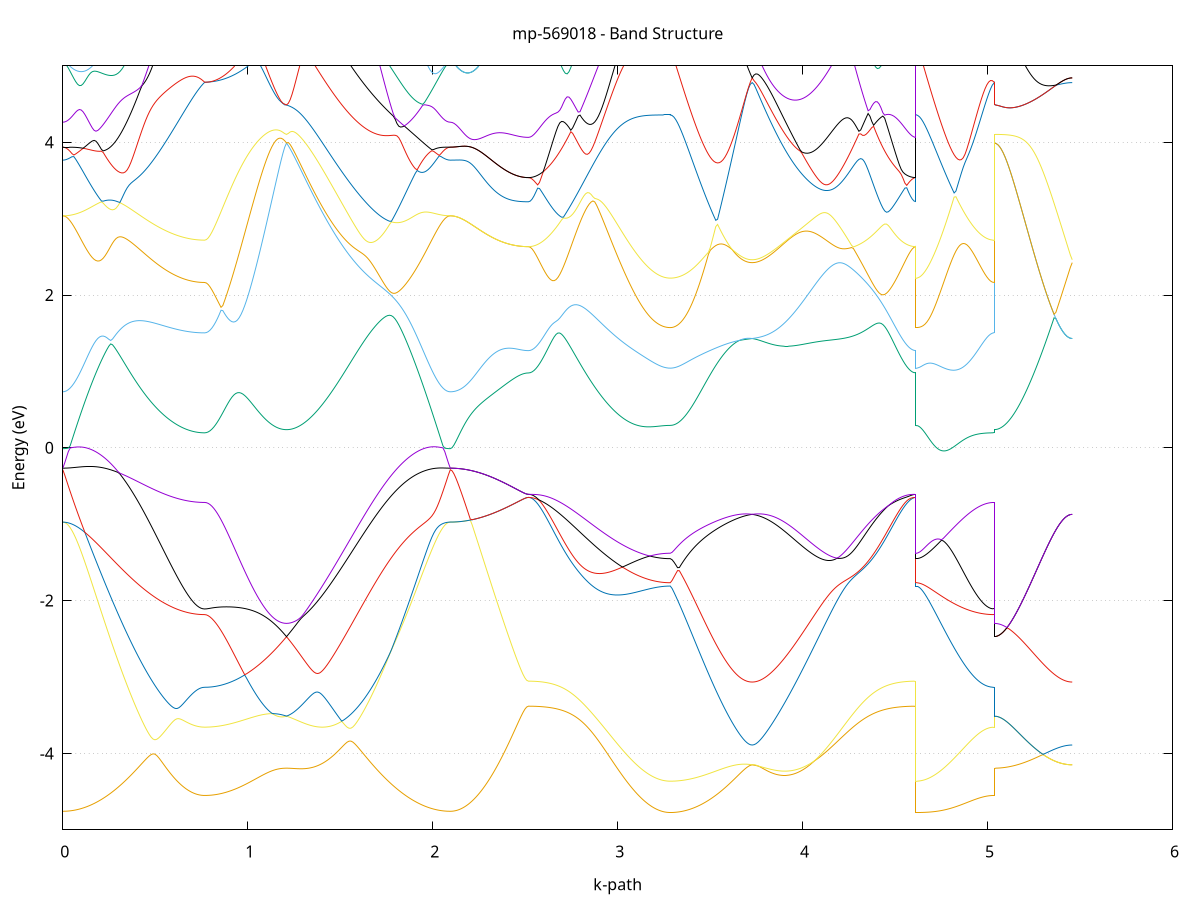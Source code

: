 set title 'mp-569018 - Band Structure'
set xlabel 'k-path'
set ylabel 'Energy (eV)'
set grid y
set yrange [-5:5]
set terminal png size 800,600
set output 'mp-569018_bands_gnuplot.png'
plot '-' using 1:2 with lines notitle, '-' using 1:2 with lines notitle, '-' using 1:2 with lines notitle, '-' using 1:2 with lines notitle, '-' using 1:2 with lines notitle, '-' using 1:2 with lines notitle, '-' using 1:2 with lines notitle, '-' using 1:2 with lines notitle, '-' using 1:2 with lines notitle, '-' using 1:2 with lines notitle, '-' using 1:2 with lines notitle, '-' using 1:2 with lines notitle, '-' using 1:2 with lines notitle, '-' using 1:2 with lines notitle, '-' using 1:2 with lines notitle, '-' using 1:2 with lines notitle, '-' using 1:2 with lines notitle, '-' using 1:2 with lines notitle, '-' using 1:2 with lines notitle, '-' using 1:2 with lines notitle, '-' using 1:2 with lines notitle, '-' using 1:2 with lines notitle, '-' using 1:2 with lines notitle, '-' using 1:2 with lines notitle, '-' using 1:2 with lines notitle, '-' using 1:2 with lines notitle, '-' using 1:2 with lines notitle, '-' using 1:2 with lines notitle, '-' using 1:2 with lines notitle, '-' using 1:2 with lines notitle, '-' using 1:2 with lines notitle, '-' using 1:2 with lines notitle
0.000000 -43.859874
0.009960 -43.859874
0.019920 -43.859874
0.029880 -43.859874
0.039840 -43.859874
0.049800 -43.859874
0.059760 -43.859874
0.069720 -43.859874
0.079680 -43.859874
0.089640 -43.859874
0.099600 -43.859874
0.109560 -43.859874
0.119520 -43.859874
0.129480 -43.859874
0.139440 -43.859874
0.149400 -43.859874
0.159360 -43.859874
0.169320 -43.859874
0.179280 -43.859874
0.189240 -43.859874
0.199200 -43.859874
0.209160 -43.859874
0.219120 -43.859874
0.229080 -43.859874
0.239040 -43.859874
0.249000 -43.859874
0.258960 -43.859874
0.268920 -43.859874
0.278880 -43.859874
0.288840 -43.859874
0.298800 -43.859874
0.308760 -43.859874
0.318720 -43.859874
0.328679 -43.859874
0.338639 -43.859874
0.348599 -43.859874
0.358559 -43.859874
0.368519 -43.859874
0.378479 -43.859874
0.388439 -43.859874
0.398399 -43.859874
0.408359 -43.859874
0.418319 -43.859874
0.428279 -43.859874
0.438239 -43.859874
0.448199 -43.859874
0.458159 -43.859874
0.468119 -43.859874
0.478079 -43.859874
0.488039 -43.859874
0.497999 -43.859874
0.507959 -43.859874
0.517919 -43.859874
0.527879 -43.859874
0.537839 -43.859874
0.547799 -43.859874
0.557759 -43.859774
0.567719 -43.859774
0.577679 -43.859874
0.587639 -43.859774
0.597599 -43.859874
0.607559 -43.859874
0.617519 -43.859874
0.627479 -43.859874
0.637439 -43.859874
0.647399 -43.859874
0.657359 -43.859874
0.667319 -43.859874
0.677279 -43.859874
0.687239 -43.859874
0.697199 -43.859874
0.707159 -43.859874
0.717119 -43.859874
0.727079 -43.859874
0.737039 -43.859874
0.746999 -43.859874
0.756959 -43.859874
0.766919 -43.859874
0.766919 -43.859874
0.776758 -43.859874
0.786596 -43.859874
0.796435 -43.859874
0.806274 -43.859874
0.816113 -43.859874
0.825952 -43.859874
0.835791 -43.859874
0.845630 -43.859874
0.855468 -43.859774
0.865307 -43.859874
0.875146 -43.859874
0.884985 -43.859774
0.894824 -43.859774
0.904663 -43.859774
0.914501 -43.859774
0.924340 -43.859774
0.934179 -43.859774
0.944018 -43.859774
0.953857 -43.859774
0.963696 -43.859774
0.973535 -43.859774
0.983373 -43.859774
0.993212 -43.859774
1.003051 -43.859774
1.012890 -43.859774
1.022729 -43.859774
1.032568 -43.859874
1.042406 -43.859774
1.052245 -43.859774
1.062084 -43.859774
1.071923 -43.859774
1.081762 -43.859774
1.091601 -43.859874
1.101440 -43.859874
1.111278 -43.859874
1.121117 -43.859874
1.130956 -43.859874
1.140795 -43.859874
1.150634 -43.859874
1.160473 -43.859874
1.170311 -43.859874
1.180150 -43.859874
1.189989 -43.859874
1.199828 -43.859874
1.209667 -43.859774
1.209667 -43.859774
1.219617 -43.859874
1.229567 -43.859874
1.239517 -43.859874
1.249467 -43.859874
1.259417 -43.859874
1.269367 -43.859874
1.279317 -43.859874
1.289266 -43.859874
1.299216 -43.859874
1.309166 -43.859874
1.319116 -43.859874
1.329066 -43.859874
1.339016 -43.859874
1.348966 -43.859874
1.358916 -43.859874
1.368866 -43.859874
1.378816 -43.859874
1.388766 -43.859874
1.398716 -43.859874
1.408666 -43.859874
1.418616 -43.859874
1.428566 -43.859874
1.438516 -43.859874
1.448466 -43.859874
1.458416 -43.859874
1.468365 -43.859874
1.478315 -43.859874
1.488265 -43.859874
1.498215 -43.859874
1.508165 -43.859874
1.518115 -43.859874
1.528065 -43.859874
1.538015 -43.859874
1.547965 -43.859874
1.557915 -43.859874
1.567865 -43.859874
1.577815 -43.859874
1.587765 -43.859874
1.597715 -43.859874
1.607665 -43.859874
1.617615 -43.859874
1.627565 -43.859874
1.637515 -43.859874
1.647465 -43.859874
1.657414 -43.859874
1.667364 -43.859874
1.677314 -43.859874
1.687264 -43.859874
1.697214 -43.859874
1.707164 -43.859874
1.717114 -43.859874
1.727064 -43.859874
1.737014 -43.859874
1.746964 -43.859874
1.756914 -43.859874
1.766864 -43.859874
1.776814 -43.859874
1.786764 -43.859874
1.796714 -43.859874
1.806664 -43.859874
1.816614 -43.859874
1.826564 -43.859874
1.836513 -43.859874
1.846463 -43.859874
1.856413 -43.859874
1.866363 -43.859874
1.876313 -43.859874
1.886263 -43.859874
1.896213 -43.859874
1.906163 -43.859874
1.916113 -43.859874
1.926063 -43.859874
1.936013 -43.859874
1.945963 -43.859874
1.955913 -43.859874
1.965863 -43.859874
1.975813 -43.859874
1.985763 -43.859874
1.995713 -43.859874
2.005663 -43.859874
2.015613 -43.859874
2.025562 -43.859874
2.035512 -43.859874
2.045462 -43.859874
2.055412 -43.859874
2.065362 -43.859874
2.075312 -43.859874
2.085262 -43.859874
2.095212 -43.859874
2.095212 -43.859874
2.105037 -43.859874
2.114863 -43.859874
2.124688 -43.859874
2.134514 -43.859874
2.144339 -43.859874
2.154164 -43.859874
2.163990 -43.859874
2.173815 -43.859874
2.183640 -43.859874
2.193466 -43.859874
2.203291 -43.859874
2.213116 -43.859874
2.222942 -43.859874
2.232767 -43.859874
2.242592 -43.859874
2.252418 -43.859874
2.262243 -43.859874
2.272068 -43.859874
2.281894 -43.859874
2.291719 -43.859874
2.301544 -43.859874
2.311370 -43.859874
2.321195 -43.859874
2.331021 -43.859874
2.340846 -43.859874
2.350671 -43.859874
2.360497 -43.859874
2.370322 -43.859874
2.380147 -43.859874
2.389973 -43.859874
2.399798 -43.859874
2.409623 -43.859874
2.419449 -43.859874
2.429274 -43.859874
2.439099 -43.859874
2.448925 -43.859874
2.458750 -43.859874
2.468575 -43.859874
2.478401 -43.859874
2.488226 -43.859774
2.498051 -43.859774
2.507877 -43.859774
2.517702 -43.859774
2.517702 -43.859774
2.527662 -43.859774
2.537622 -43.859774
2.547582 -43.859774
2.557542 -43.859774
2.567502 -43.859774
2.577462 -43.859874
2.587422 -43.859874
2.597382 -43.859874
2.607342 -43.859874
2.617302 -43.859874
2.627262 -43.859874
2.637222 -43.859874
2.647182 -43.859874
2.657142 -43.859874
2.667102 -43.859874
2.677062 -43.859874
2.687022 -43.859874
2.696982 -43.859874
2.706942 -43.859874
2.716902 -43.859874
2.726862 -43.859874
2.736822 -43.859874
2.746782 -43.859874
2.756742 -43.859874
2.766702 -43.859874
2.776662 -43.859874
2.786622 -43.859874
2.796582 -43.859874
2.806542 -43.859874
2.816502 -43.859874
2.826462 -43.859874
2.836422 -43.859874
2.846382 -43.859874
2.856342 -43.859874
2.866302 -43.859874
2.876262 -43.859874
2.886222 -43.859874
2.896182 -43.859874
2.906142 -43.859874
2.916102 -43.859874
2.926062 -43.859874
2.936021 -43.859874
2.945981 -43.859874
2.955941 -43.859874
2.965901 -43.859874
2.975861 -43.859874
2.985821 -43.859874
2.995781 -43.859874
3.005741 -43.859874
3.015701 -43.859874
3.025661 -43.859874
3.035621 -43.859874
3.045581 -43.859874
3.055541 -43.859874
3.065501 -43.859874
3.075461 -43.859874
3.085421 -43.859874
3.095381 -43.859874
3.105341 -43.859874
3.115301 -43.859874
3.125261 -43.859874
3.135221 -43.859874
3.145181 -43.859874
3.155141 -43.859874
3.165101 -43.859874
3.175061 -43.859874
3.185021 -43.859874
3.194981 -43.859874
3.204941 -43.859874
3.214901 -43.859874
3.224861 -43.859874
3.234821 -43.859874
3.244781 -43.859874
3.254741 -43.859874
3.264701 -43.859874
3.274661 -43.859874
3.284621 -43.859874
3.284621 -43.859874
3.294460 -43.859874
3.304299 -43.859874
3.314137 -43.859874
3.323976 -43.859874
3.333815 -43.859874
3.343654 -43.859874
3.353493 -43.859874
3.363332 -43.859874
3.373171 -43.859874
3.383009 -43.859874
3.392848 -43.859874
3.402687 -43.859874
3.412526 -43.859874
3.422365 -43.859874
3.432204 -43.859874
3.442042 -43.859874
3.451881 -43.859874
3.461720 -43.859874
3.471559 -43.859874
3.481398 -43.859874
3.491237 -43.859874
3.501076 -43.859874
3.510914 -43.859874
3.520753 -43.859874
3.530592 -43.859874
3.540431 -43.859874
3.550270 -43.859874
3.560109 -43.859874
3.569947 -43.859874
3.579786 -43.859874
3.589625 -43.859874
3.599464 -43.859874
3.609303 -43.859874
3.619142 -43.859874
3.628981 -43.859874
3.638819 -43.859874
3.648658 -43.859874
3.658497 -43.859874
3.668336 -43.859874
3.678175 -43.859874
3.688014 -43.859874
3.697852 -43.859874
3.707691 -43.859874
3.717530 -43.859874
3.727369 -43.859874
3.727369 -43.859874
3.737319 -43.859874
3.747269 -43.859874
3.757219 -43.859874
3.767169 -43.859874
3.777119 -43.859874
3.787069 -43.859874
3.797019 -43.859874
3.806969 -43.859874
3.816919 -43.859874
3.826868 -43.859874
3.836818 -43.859874
3.846768 -43.859874
3.856718 -43.859874
3.866668 -43.859874
3.876618 -43.859874
3.886568 -43.859874
3.896518 -43.859874
3.906468 -43.859874
3.916418 -43.859874
3.926368 -43.859874
3.936318 -43.859874
3.946268 -43.859874
3.956218 -43.859874
3.966168 -43.859874
3.976118 -43.859874
3.986068 -43.859874
3.996018 -43.859874
4.005968 -43.859874
4.015917 -43.859874
4.025867 -43.859874
4.035817 -43.859874
4.045767 -43.859874
4.055717 -43.859874
4.065667 -43.859874
4.075617 -43.859874
4.085567 -43.859874
4.095517 -43.859874
4.105467 -43.859874
4.115417 -43.859874
4.125367 -43.859874
4.135317 -43.859874
4.145267 -43.859874
4.155217 -43.859874
4.165167 -43.859874
4.175117 -43.859874
4.185067 -43.859874
4.195016 -43.859874
4.204966 -43.859874
4.214916 -43.859874
4.224866 -43.859874
4.234816 -43.859874
4.244766 -43.859874
4.254716 -43.859874
4.264666 -43.859874
4.274616 -43.859874
4.284566 -43.859874
4.294516 -43.859874
4.304466 -43.859874
4.314416 -43.859874
4.324366 -43.859874
4.334316 -43.859874
4.344266 -43.859874
4.354216 -43.859874
4.364166 -43.859874
4.374116 -43.859874
4.384065 -43.859874
4.394015 -43.859874
4.403965 -43.859874
4.413915 -43.859874
4.423865 -43.859874
4.433815 -43.859874
4.443765 -43.859874
4.453715 -43.859874
4.463665 -43.859874
4.473615 -43.859874
4.483565 -43.859874
4.493515 -43.859874
4.503465 -43.859874
4.513415 -43.859874
4.523365 -43.859874
4.533315 -43.859874
4.543265 -43.859874
4.553215 -43.859874
4.563165 -43.859874
4.573114 -43.859774
4.583064 -43.859774
4.593014 -43.859774
4.602964 -43.859774
4.612914 -43.859774
4.612914 -43.859874
4.622740 -43.859874
4.632565 -43.859874
4.642390 -43.859874
4.652216 -43.859874
4.662041 -43.859874
4.671866 -43.859874
4.681692 -43.859874
4.691517 -43.859874
4.701342 -43.859874
4.711168 -43.859874
4.720993 -43.859874
4.730818 -43.859874
4.740644 -43.859874
4.750469 -43.859874
4.760294 -43.859874
4.770120 -43.859874
4.779945 -43.859874
4.789771 -43.859874
4.799596 -43.859874
4.809421 -43.859874
4.819247 -43.859874
4.829072 -43.859874
4.838897 -43.859874
4.848723 -43.859874
4.858548 -43.859874
4.868373 -43.859874
4.878199 -43.859874
4.888024 -43.859874
4.897849 -43.859874
4.907675 -43.859874
4.917500 -43.859874
4.927325 -43.859774
4.937151 -43.859774
4.946976 -43.859774
4.956801 -43.859774
4.966627 -43.859774
4.976452 -43.859774
4.986278 -43.859874
4.996103 -43.859874
5.005928 -43.859874
5.015754 -43.859874
5.025579 -43.859874
5.035404 -43.859874
5.035404 -43.859774
5.045230 -43.859874
5.055055 -43.859874
5.064880 -43.859874
5.074706 -43.859874
5.084531 -43.859774
5.094356 -43.859774
5.104182 -43.859774
5.114007 -43.859774
5.123832 -43.859774
5.133658 -43.859774
5.143483 -43.859774
5.153308 -43.859874
5.163134 -43.859774
5.172959 -43.859874
5.182785 -43.859874
5.192610 -43.859874
5.202435 -43.859874
5.212261 -43.859774
5.222086 -43.859874
5.231911 -43.859874
5.241737 -43.859874
5.251562 -43.859774
5.261387 -43.859774
5.271213 -43.859774
5.281038 -43.859874
5.290863 -43.859774
5.300689 -43.859774
5.310514 -43.859774
5.320339 -43.859874
5.330165 -43.859874
5.339990 -43.859874
5.349815 -43.859874
5.359641 -43.859874
5.369466 -43.859874
5.379291 -43.859874
5.389117 -43.859874
5.398942 -43.859874
5.408768 -43.859874
5.418593 -43.859874
5.428418 -43.859874
5.438244 -43.859874
5.448069 -43.859874
5.457894 -43.859874
e
0.000000 -43.854674
0.009960 -43.854674
0.019920 -43.854674
0.029880 -43.854674
0.039840 -43.854674
0.049800 -43.854674
0.059760 -43.854674
0.069720 -43.854674
0.079680 -43.854674
0.089640 -43.854674
0.099600 -43.854674
0.109560 -43.854674
0.119520 -43.854674
0.129480 -43.854674
0.139440 -43.854674
0.149400 -43.854674
0.159360 -43.854674
0.169320 -43.854674
0.179280 -43.854674
0.189240 -43.854674
0.199200 -43.854674
0.209160 -43.854674
0.219120 -43.854674
0.229080 -43.854674
0.239040 -43.854674
0.249000 -43.854674
0.258960 -43.854674
0.268920 -43.854674
0.278880 -43.854674
0.288840 -43.854674
0.298800 -43.854674
0.308760 -43.854674
0.318720 -43.854674
0.328679 -43.854674
0.338639 -43.854674
0.348599 -43.854674
0.358559 -43.854674
0.368519 -43.854674
0.378479 -43.854674
0.388439 -43.854674
0.398399 -43.854674
0.408359 -43.854774
0.418319 -43.854774
0.428279 -43.854774
0.438239 -43.854774
0.448199 -43.854774
0.458159 -43.854774
0.468119 -43.854774
0.478079 -43.854774
0.488039 -43.854774
0.497999 -43.854774
0.507959 -43.854774
0.517919 -43.854774
0.527879 -43.854774
0.537839 -43.854774
0.547799 -43.854774
0.557759 -43.854774
0.567719 -43.854774
0.577679 -43.854774
0.587639 -43.854774
0.597599 -43.854774
0.607559 -43.854774
0.617519 -43.854774
0.627479 -43.854774
0.637439 -43.854774
0.647399 -43.854774
0.657359 -43.854874
0.667319 -43.854874
0.677279 -43.854874
0.687239 -43.854874
0.697199 -43.854874
0.707159 -43.854874
0.717119 -43.854874
0.727079 -43.854874
0.737039 -43.854874
0.746999 -43.854874
0.756959 -43.854874
0.766919 -43.854874
0.766919 -43.854874
0.776758 -43.854874
0.786596 -43.854874
0.796435 -43.854874
0.806274 -43.854874
0.816113 -43.854874
0.825952 -43.854874
0.835791 -43.854874
0.845630 -43.854874
0.855468 -43.854874
0.865307 -43.854874
0.875146 -43.854874
0.884985 -43.854874
0.894824 -43.854874
0.904663 -43.854874
0.914501 -43.854874
0.924340 -43.854874
0.934179 -43.854874
0.944018 -43.854874
0.953857 -43.854874
0.963696 -43.854874
0.973535 -43.854874
0.983373 -43.854874
0.993212 -43.854774
1.003051 -43.854774
1.012890 -43.854774
1.022729 -43.854874
1.032568 -43.854874
1.042406 -43.854774
1.052245 -43.854774
1.062084 -43.854874
1.071923 -43.854774
1.081762 -43.854774
1.091601 -43.854774
1.101440 -43.854774
1.111278 -43.854774
1.121117 -43.854774
1.130956 -43.854774
1.140795 -43.854774
1.150634 -43.854774
1.160473 -43.854774
1.170311 -43.854774
1.180150 -43.854774
1.189989 -43.854774
1.199828 -43.854774
1.209667 -43.854774
1.209667 -43.854774
1.219617 -43.854774
1.229567 -43.854774
1.239517 -43.854774
1.249467 -43.854774
1.259417 -43.854774
1.269367 -43.854774
1.279317 -43.854774
1.289266 -43.854774
1.299216 -43.854774
1.309166 -43.854774
1.319116 -43.854774
1.329066 -43.854774
1.339016 -43.854774
1.348966 -43.854774
1.358916 -43.854774
1.368866 -43.854774
1.378816 -43.854774
1.388766 -43.854774
1.398716 -43.854774
1.408666 -43.854774
1.418616 -43.854774
1.428566 -43.854774
1.438516 -43.854774
1.448466 -43.854774
1.458416 -43.854774
1.468365 -43.854774
1.478315 -43.854774
1.488265 -43.854774
1.498215 -43.854774
1.508165 -43.854774
1.518115 -43.854774
1.528065 -43.854774
1.538015 -43.854774
1.547965 -43.854774
1.557915 -43.854774
1.567865 -43.854774
1.577815 -43.854774
1.587765 -43.854774
1.597715 -43.854774
1.607665 -43.854774
1.617615 -43.854774
1.627565 -43.854774
1.637515 -43.854774
1.647465 -43.854774
1.657414 -43.854774
1.667364 -43.854774
1.677314 -43.854674
1.687264 -43.854674
1.697214 -43.854674
1.707164 -43.854674
1.717114 -43.854674
1.727064 -43.854674
1.737014 -43.854674
1.746964 -43.854674
1.756914 -43.854674
1.766864 -43.854674
1.776814 -43.854674
1.786764 -43.854674
1.796714 -43.854674
1.806664 -43.854674
1.816614 -43.854674
1.826564 -43.854674
1.836513 -43.854674
1.846463 -43.854674
1.856413 -43.854674
1.866363 -43.854674
1.876313 -43.854674
1.886263 -43.854674
1.896213 -43.854674
1.906163 -43.854674
1.916113 -43.854674
1.926063 -43.854674
1.936013 -43.854674
1.945963 -43.854674
1.955913 -43.854674
1.965863 -43.854674
1.975813 -43.854674
1.985763 -43.854674
1.995713 -43.854674
2.005663 -43.854674
2.015613 -43.854674
2.025562 -43.854674
2.035512 -43.854674
2.045462 -43.854674
2.055412 -43.854674
2.065362 -43.854674
2.075312 -43.854674
2.085262 -43.854674
2.095212 -43.854674
2.095212 -43.854674
2.105037 -43.854674
2.114863 -43.854674
2.124688 -43.854674
2.134514 -43.854674
2.144339 -43.854674
2.154164 -43.854674
2.163990 -43.854674
2.173815 -43.854674
2.183640 -43.854674
2.193466 -43.854674
2.203291 -43.854674
2.213116 -43.854674
2.222942 -43.854674
2.232767 -43.854674
2.242592 -43.854674
2.252418 -43.854674
2.262243 -43.854674
2.272068 -43.854674
2.281894 -43.854674
2.291719 -43.854674
2.301544 -43.854674
2.311370 -43.854674
2.321195 -43.854674
2.331021 -43.854674
2.340846 -43.854674
2.350671 -43.854674
2.360497 -43.854674
2.370322 -43.854674
2.380147 -43.854674
2.389973 -43.854674
2.399798 -43.854674
2.409623 -43.854674
2.419449 -43.854674
2.429274 -43.854674
2.439099 -43.854674
2.448925 -43.854674
2.458750 -43.854674
2.468575 -43.854674
2.478401 -43.854574
2.488226 -43.854574
2.498051 -43.854574
2.507877 -43.854574
2.517702 -43.854574
2.517702 -43.854574
2.527662 -43.854574
2.537622 -43.854574
2.547582 -43.854574
2.557542 -43.854674
2.567502 -43.854674
2.577462 -43.854674
2.587422 -43.854674
2.597382 -43.854674
2.607342 -43.854674
2.617302 -43.854674
2.627262 -43.854574
2.637222 -43.854574
2.647182 -43.854674
2.657142 -43.854674
2.667102 -43.854674
2.677062 -43.854674
2.687022 -43.854674
2.696982 -43.854674
2.706942 -43.854674
2.716902 -43.854674
2.726862 -43.854674
2.736822 -43.854674
2.746782 -43.854674
2.756742 -43.854674
2.766702 -43.854674
2.776662 -43.854674
2.786622 -43.854674
2.796582 -43.854674
2.806542 -43.854674
2.816502 -43.854674
2.826462 -43.854674
2.836422 -43.854674
2.846382 -43.854674
2.856342 -43.854674
2.866302 -43.854674
2.876262 -43.854674
2.886222 -43.854674
2.896182 -43.854674
2.906142 -43.854774
2.916102 -43.854674
2.926062 -43.854774
2.936021 -43.854774
2.945981 -43.854774
2.955941 -43.854774
2.965901 -43.854774
2.975861 -43.854774
2.985821 -43.854774
2.995781 -43.854774
3.005741 -43.854774
3.015701 -43.854774
3.025661 -43.854774
3.035621 -43.854774
3.045581 -43.854774
3.055541 -43.854774
3.065501 -43.854774
3.075461 -43.854874
3.085421 -43.854874
3.095381 -43.854874
3.105341 -43.854874
3.115301 -43.854874
3.125261 -43.854874
3.135221 -43.854874
3.145181 -43.854874
3.155141 -43.854874
3.165101 -43.854874
3.175061 -43.854874
3.185021 -43.854874
3.194981 -43.854874
3.204941 -43.854874
3.214901 -43.854874
3.224861 -43.854874
3.234821 -43.854874
3.244781 -43.854874
3.254741 -43.854874
3.264701 -43.854874
3.274661 -43.854874
3.284621 -43.854874
3.284621 -43.854874
3.294460 -43.854874
3.304299 -43.854874
3.314137 -43.854874
3.323976 -43.854874
3.333815 -43.854874
3.343654 -43.854874
3.353493 -43.854874
3.363332 -43.854874
3.373171 -43.854874
3.383009 -43.854874
3.392848 -43.854874
3.402687 -43.854874
3.412526 -43.854874
3.422365 -43.854874
3.432204 -43.854874
3.442042 -43.854774
3.451881 -43.854774
3.461720 -43.854874
3.471559 -43.854874
3.481398 -43.854774
3.491237 -43.854774
3.501076 -43.854774
3.510914 -43.854774
3.520753 -43.854774
3.530592 -43.854774
3.540431 -43.854774
3.550270 -43.854774
3.560109 -43.854774
3.569947 -43.854774
3.579786 -43.854774
3.589625 -43.854774
3.599464 -43.854774
3.609303 -43.854774
3.619142 -43.854774
3.628981 -43.854774
3.638819 -43.854774
3.648658 -43.854774
3.658497 -43.854774
3.668336 -43.854774
3.678175 -43.854774
3.688014 -43.854774
3.697852 -43.854774
3.707691 -43.854774
3.717530 -43.854774
3.727369 -43.854774
3.727369 -43.854774
3.737319 -43.854774
3.747269 -43.854774
3.757219 -43.854774
3.767169 -43.854774
3.777119 -43.854774
3.787069 -43.854774
3.797019 -43.854774
3.806969 -43.854774
3.816919 -43.854774
3.826868 -43.854774
3.836818 -43.854774
3.846768 -43.854774
3.856718 -43.854774
3.866668 -43.854774
3.876618 -43.854774
3.886568 -43.854774
3.896518 -43.854774
3.906468 -43.854774
3.916418 -43.854774
3.926368 -43.854774
3.936318 -43.854774
3.946268 -43.854774
3.956218 -43.854774
3.966168 -43.854774
3.976118 -43.854774
3.986068 -43.854774
3.996018 -43.854774
4.005968 -43.854774
4.015917 -43.854774
4.025867 -43.854774
4.035817 -43.854774
4.045767 -43.854774
4.055717 -43.854774
4.065667 -43.854774
4.075617 -43.854774
4.085567 -43.854774
4.095517 -43.854774
4.105467 -43.854774
4.115417 -43.854774
4.125367 -43.854774
4.135317 -43.854774
4.145267 -43.854774
4.155217 -43.854774
4.165167 -43.854774
4.175117 -43.854774
4.185067 -43.854774
4.195016 -43.854774
4.204966 -43.854774
4.214916 -43.854774
4.224866 -43.854774
4.234816 -43.854674
4.244766 -43.854674
4.254716 -43.854674
4.264666 -43.854674
4.274616 -43.854674
4.284566 -43.854674
4.294516 -43.854674
4.304466 -43.854674
4.314416 -43.854674
4.324366 -43.854674
4.334316 -43.854674
4.344266 -43.854674
4.354216 -43.854674
4.364166 -43.854674
4.374116 -43.854674
4.384065 -43.854674
4.394015 -43.854674
4.403965 -43.854674
4.413915 -43.854674
4.423865 -43.854674
4.433815 -43.854674
4.443765 -43.854674
4.453715 -43.854674
4.463665 -43.854674
4.473615 -43.854674
4.483565 -43.854674
4.493515 -43.854674
4.503465 -43.854674
4.513415 -43.854674
4.523365 -43.854674
4.533315 -43.854674
4.543265 -43.854674
4.553215 -43.854674
4.563165 -43.854674
4.573114 -43.854674
4.583064 -43.854674
4.593014 -43.854574
4.602964 -43.854574
4.612914 -43.854574
4.612914 -43.854874
4.622740 -43.854874
4.632565 -43.854874
4.642390 -43.854874
4.652216 -43.854874
4.662041 -43.854874
4.671866 -43.854874
4.681692 -43.854874
4.691517 -43.854874
4.701342 -43.854874
4.711168 -43.854874
4.720993 -43.854874
4.730818 -43.854874
4.740644 -43.854874
4.750469 -43.854874
4.760294 -43.854874
4.770120 -43.854874
4.779945 -43.854874
4.789771 -43.854874
4.799596 -43.854874
4.809421 -43.854874
4.819247 -43.854874
4.829072 -43.854874
4.838897 -43.854874
4.848723 -43.854874
4.858548 -43.854874
4.868373 -43.854874
4.878199 -43.854874
4.888024 -43.854874
4.897849 -43.854874
4.907675 -43.854874
4.917500 -43.854874
4.927325 -43.854874
4.937151 -43.854874
4.946976 -43.854874
4.956801 -43.854874
4.966627 -43.854874
4.976452 -43.854874
4.986278 -43.854874
4.996103 -43.854874
5.005928 -43.854874
5.015754 -43.854874
5.025579 -43.854874
5.035404 -43.854874
5.035404 -43.854774
5.045230 -43.854774
5.055055 -43.854774
5.064880 -43.854774
5.074706 -43.854774
5.084531 -43.854774
5.094356 -43.854774
5.104182 -43.854774
5.114007 -43.854774
5.123832 -43.854774
5.133658 -43.854774
5.143483 -43.854774
5.153308 -43.854774
5.163134 -43.854774
5.172959 -43.854774
5.182785 -43.854774
5.192610 -43.854774
5.202435 -43.854774
5.212261 -43.854774
5.222086 -43.854774
5.231911 -43.854774
5.241737 -43.854774
5.251562 -43.854774
5.261387 -43.854774
5.271213 -43.854774
5.281038 -43.854774
5.290863 -43.854774
5.300689 -43.854774
5.310514 -43.854774
5.320339 -43.854774
5.330165 -43.854774
5.339990 -43.854774
5.349815 -43.854774
5.359641 -43.854774
5.369466 -43.854774
5.379291 -43.854774
5.389117 -43.854774
5.398942 -43.854774
5.408768 -43.854774
5.418593 -43.854774
5.428418 -43.854774
5.438244 -43.854774
5.448069 -43.854774
5.457894 -43.854774
e
0.000000 -43.854574
0.009960 -43.854574
0.019920 -43.854574
0.029880 -43.854574
0.039840 -43.854674
0.049800 -43.854674
0.059760 -43.854674
0.069720 -43.854674
0.079680 -43.854674
0.089640 -43.854674
0.099600 -43.854674
0.109560 -43.854674
0.119520 -43.854674
0.129480 -43.854674
0.139440 -43.854674
0.149400 -43.854674
0.159360 -43.854674
0.169320 -43.854674
0.179280 -43.854674
0.189240 -43.854674
0.199200 -43.854674
0.209160 -43.854674
0.219120 -43.854674
0.229080 -43.854674
0.239040 -43.854674
0.249000 -43.854674
0.258960 -43.854674
0.268920 -43.854674
0.278880 -43.854674
0.288840 -43.854674
0.298800 -43.854674
0.308760 -43.854674
0.318720 -43.854674
0.328679 -43.854674
0.338639 -43.854674
0.348599 -43.854674
0.358559 -43.854674
0.368519 -43.854674
0.378479 -43.854674
0.388439 -43.854674
0.398399 -43.854674
0.408359 -43.854674
0.418319 -43.854674
0.428279 -43.854674
0.438239 -43.854674
0.448199 -43.854674
0.458159 -43.854674
0.468119 -43.854674
0.478079 -43.854674
0.488039 -43.854674
0.497999 -43.854674
0.507959 -43.854674
0.517919 -43.854674
0.527879 -43.854674
0.537839 -43.854674
0.547799 -43.854674
0.557759 -43.854674
0.567719 -43.854674
0.577679 -43.854674
0.587639 -43.854674
0.597599 -43.854674
0.607559 -43.854674
0.617519 -43.854674
0.627479 -43.854674
0.637439 -43.854674
0.647399 -43.854674
0.657359 -43.854674
0.667319 -43.854674
0.677279 -43.854674
0.687239 -43.854674
0.697199 -43.854674
0.707159 -43.854674
0.717119 -43.854674
0.727079 -43.854674
0.737039 -43.854674
0.746999 -43.854674
0.756959 -43.854674
0.766919 -43.854674
0.766919 -43.854674
0.776758 -43.854674
0.786596 -43.854674
0.796435 -43.854674
0.806274 -43.854674
0.816113 -43.854674
0.825952 -43.854674
0.835791 -43.854674
0.845630 -43.854674
0.855468 -43.854674
0.865307 -43.854674
0.875146 -43.854674
0.884985 -43.854674
0.894824 -43.854674
0.904663 -43.854674
0.914501 -43.854674
0.924340 -43.854674
0.934179 -43.854674
0.944018 -43.854674
0.953857 -43.854674
0.963696 -43.854674
0.973535 -43.854674
0.983373 -43.854674
0.993212 -43.854674
1.003051 -43.854674
1.012890 -43.854674
1.022729 -43.854774
1.032568 -43.854774
1.042406 -43.854774
1.052245 -43.854774
1.062084 -43.854774
1.071923 -43.854774
1.081762 -43.854774
1.091601 -43.854774
1.101440 -43.854774
1.111278 -43.854774
1.121117 -43.854774
1.130956 -43.854774
1.140795 -43.854774
1.150634 -43.854774
1.160473 -43.854774
1.170311 -43.854774
1.180150 -43.854774
1.189989 -43.854774
1.199828 -43.854774
1.209667 -43.854774
1.209667 -43.854774
1.219617 -43.854774
1.229567 -43.854774
1.239517 -43.854774
1.249467 -43.854774
1.259417 -43.854774
1.269367 -43.854774
1.279317 -43.854774
1.289266 -43.854774
1.299216 -43.854774
1.309166 -43.854774
1.319116 -43.854774
1.329066 -43.854774
1.339016 -43.854774
1.348966 -43.854774
1.358916 -43.854774
1.368866 -43.854774
1.378816 -43.854774
1.388766 -43.854774
1.398716 -43.854774
1.408666 -43.854774
1.418616 -43.854774
1.428566 -43.854774
1.438516 -43.854674
1.448466 -43.854674
1.458416 -43.854674
1.468365 -43.854674
1.478315 -43.854674
1.488265 -43.854674
1.498215 -43.854674
1.508165 -43.854674
1.518115 -43.854674
1.528065 -43.854674
1.538015 -43.854674
1.547965 -43.854674
1.557915 -43.854674
1.567865 -43.854674
1.577815 -43.854674
1.587765 -43.854674
1.597715 -43.854674
1.607665 -43.854674
1.617615 -43.854674
1.627565 -43.854674
1.637515 -43.854674
1.647465 -43.854674
1.657414 -43.854674
1.667364 -43.854674
1.677314 -43.854674
1.687264 -43.854674
1.697214 -43.854674
1.707164 -43.854674
1.717114 -43.854674
1.727064 -43.854674
1.737014 -43.854674
1.746964 -43.854674
1.756914 -43.854674
1.766864 -43.854674
1.776814 -43.854674
1.786764 -43.854674
1.796714 -43.854674
1.806664 -43.854674
1.816614 -43.854674
1.826564 -43.854674
1.836513 -43.854674
1.846463 -43.854674
1.856413 -43.854674
1.866363 -43.854674
1.876313 -43.854674
1.886263 -43.854674
1.896213 -43.854674
1.906163 -43.854674
1.916113 -43.854674
1.926063 -43.854574
1.936013 -43.854574
1.945963 -43.854674
1.955913 -43.854574
1.965863 -43.854574
1.975813 -43.854674
1.985763 -43.854674
1.995713 -43.854674
2.005663 -43.854674
2.015613 -43.854674
2.025562 -43.854674
2.035512 -43.854674
2.045462 -43.854674
2.055412 -43.854674
2.065362 -43.854674
2.075312 -43.854574
2.085262 -43.854574
2.095212 -43.854574
2.095212 -43.854574
2.105037 -43.854574
2.114863 -43.854574
2.124688 -43.854574
2.134514 -43.854574
2.144339 -43.854574
2.154164 -43.854574
2.163990 -43.854574
2.173815 -43.854674
2.183640 -43.854574
2.193466 -43.854574
2.203291 -43.854574
2.213116 -43.854574
2.222942 -43.854574
2.232767 -43.854574
2.242592 -43.854674
2.252418 -43.854674
2.262243 -43.854674
2.272068 -43.854674
2.281894 -43.854674
2.291719 -43.854674
2.301544 -43.854674
2.311370 -43.854674
2.321195 -43.854674
2.331021 -43.854674
2.340846 -43.854674
2.350671 -43.854674
2.360497 -43.854674
2.370322 -43.854674
2.380147 -43.854674
2.389973 -43.854674
2.399798 -43.854674
2.409623 -43.854674
2.419449 -43.854674
2.429274 -43.854674
2.439099 -43.854674
2.448925 -43.854674
2.458750 -43.854674
2.468575 -43.854574
2.478401 -43.854574
2.488226 -43.854574
2.498051 -43.854574
2.507877 -43.854574
2.517702 -43.854574
2.517702 -43.854574
2.527662 -43.854574
2.537622 -43.854574
2.547582 -43.854574
2.557542 -43.854574
2.567502 -43.854574
2.577462 -43.854574
2.587422 -43.854574
2.597382 -43.854574
2.607342 -43.854574
2.617302 -43.854574
2.627262 -43.854574
2.637222 -43.854574
2.647182 -43.854574
2.657142 -43.854574
2.667102 -43.854574
2.677062 -43.854674
2.687022 -43.854674
2.696982 -43.854674
2.706942 -43.854674
2.716902 -43.854674
2.726862 -43.854674
2.736822 -43.854674
2.746782 -43.854674
2.756742 -43.854674
2.766702 -43.854674
2.776662 -43.854674
2.786622 -43.854674
2.796582 -43.854674
2.806542 -43.854674
2.816502 -43.854674
2.826462 -43.854674
2.836422 -43.854674
2.846382 -43.854674
2.856342 -43.854674
2.866302 -43.854674
2.876262 -43.854674
2.886222 -43.854674
2.896182 -43.854674
2.906142 -43.854674
2.916102 -43.854674
2.926062 -43.854674
2.936021 -43.854674
2.945981 -43.854674
2.955941 -43.854674
2.965901 -43.854674
2.975861 -43.854674
2.985821 -43.854674
2.995781 -43.854674
3.005741 -43.854674
3.015701 -43.854674
3.025661 -43.854674
3.035621 -43.854674
3.045581 -43.854674
3.055541 -43.854674
3.065501 -43.854674
3.075461 -43.854674
3.085421 -43.854674
3.095381 -43.854674
3.105341 -43.854674
3.115301 -43.854674
3.125261 -43.854674
3.135221 -43.854674
3.145181 -43.854674
3.155141 -43.854674
3.165101 -43.854674
3.175061 -43.854674
3.185021 -43.854674
3.194981 -43.854674
3.204941 -43.854674
3.214901 -43.854674
3.224861 -43.854674
3.234821 -43.854674
3.244781 -43.854674
3.254741 -43.854674
3.264701 -43.854674
3.274661 -43.854674
3.284621 -43.854674
3.284621 -43.854674
3.294460 -43.854674
3.304299 -43.854674
3.314137 -43.854674
3.323976 -43.854674
3.333815 -43.854674
3.343654 -43.854674
3.353493 -43.854674
3.363332 -43.854674
3.373171 -43.854674
3.383009 -43.854674
3.392848 -43.854674
3.402687 -43.854674
3.412526 -43.854674
3.422365 -43.854674
3.432204 -43.854674
3.442042 -43.854674
3.451881 -43.854674
3.461720 -43.854774
3.471559 -43.854674
3.481398 -43.854674
3.491237 -43.854674
3.501076 -43.854674
3.510914 -43.854674
3.520753 -43.854674
3.530592 -43.854674
3.540431 -43.854674
3.550270 -43.854774
3.560109 -43.854774
3.569947 -43.854774
3.579786 -43.854774
3.589625 -43.854774
3.599464 -43.854774
3.609303 -43.854774
3.619142 -43.854774
3.628981 -43.854774
3.638819 -43.854774
3.648658 -43.854774
3.658497 -43.854774
3.668336 -43.854774
3.678175 -43.854774
3.688014 -43.854774
3.697852 -43.854774
3.707691 -43.854774
3.717530 -43.854774
3.727369 -43.854774
3.727369 -43.854774
3.737319 -43.854774
3.747269 -43.854774
3.757219 -43.854774
3.767169 -43.854774
3.777119 -43.854774
3.787069 -43.854774
3.797019 -43.854774
3.806969 -43.854774
3.816919 -43.854774
3.826868 -43.854774
3.836818 -43.854774
3.846768 -43.854774
3.856718 -43.854774
3.866668 -43.854774
3.876618 -43.854774
3.886568 -43.854774
3.896518 -43.854774
3.906468 -43.854774
3.916418 -43.854774
3.926368 -43.854774
3.936318 -43.854774
3.946268 -43.854774
3.956218 -43.854774
3.966168 -43.854774
3.976118 -43.854674
3.986068 -43.854674
3.996018 -43.854674
4.005968 -43.854674
4.015917 -43.854674
4.025867 -43.854674
4.035817 -43.854674
4.045767 -43.854674
4.055717 -43.854674
4.065667 -43.854674
4.075617 -43.854674
4.085567 -43.854674
4.095517 -43.854674
4.105467 -43.854674
4.115417 -43.854674
4.125367 -43.854674
4.135317 -43.854674
4.145267 -43.854674
4.155217 -43.854674
4.165167 -43.854674
4.175117 -43.854674
4.185067 -43.854674
4.195016 -43.854674
4.204966 -43.854674
4.214916 -43.854674
4.224866 -43.854674
4.234816 -43.854674
4.244766 -43.854674
4.254716 -43.854674
4.264666 -43.854674
4.274616 -43.854674
4.284566 -43.854674
4.294516 -43.854674
4.304466 -43.854674
4.314416 -43.854674
4.324366 -43.854674
4.334316 -43.854674
4.344266 -43.854674
4.354216 -43.854674
4.364166 -43.854674
4.374116 -43.854674
4.384065 -43.854674
4.394015 -43.854674
4.403965 -43.854674
4.413915 -43.854674
4.423865 -43.854674
4.433815 -43.854674
4.443765 -43.854674
4.453715 -43.854574
4.463665 -43.854574
4.473615 -43.854574
4.483565 -43.854574
4.493515 -43.854574
4.503465 -43.854574
4.513415 -43.854574
4.523365 -43.854574
4.533315 -43.854574
4.543265 -43.854574
4.553215 -43.854574
4.563165 -43.854574
4.573114 -43.854574
4.583064 -43.854574
4.593014 -43.854574
4.602964 -43.854574
4.612914 -43.854574
4.612914 -43.854674
4.622740 -43.854674
4.632565 -43.854674
4.642390 -43.854674
4.652216 -43.854674
4.662041 -43.854674
4.671866 -43.854674
4.681692 -43.854674
4.691517 -43.854674
4.701342 -43.854674
4.711168 -43.854674
4.720993 -43.854674
4.730818 -43.854674
4.740644 -43.854674
4.750469 -43.854674
4.760294 -43.854674
4.770120 -43.854674
4.779945 -43.854674
4.789771 -43.854674
4.799596 -43.854674
4.809421 -43.854674
4.819247 -43.854674
4.829072 -43.854674
4.838897 -43.854674
4.848723 -43.854674
4.858548 -43.854674
4.868373 -43.854674
4.878199 -43.854674
4.888024 -43.854674
4.897849 -43.854674
4.907675 -43.854674
4.917500 -43.854674
4.927325 -43.854674
4.937151 -43.854674
4.946976 -43.854674
4.956801 -43.854674
4.966627 -43.854674
4.976452 -43.854674
4.986278 -43.854674
4.996103 -43.854674
5.005928 -43.854674
5.015754 -43.854674
5.025579 -43.854674
5.035404 -43.854674
5.035404 -43.854774
5.045230 -43.854774
5.055055 -43.854774
5.064880 -43.854774
5.074706 -43.854774
5.084531 -43.854774
5.094356 -43.854774
5.104182 -43.854774
5.114007 -43.854774
5.123832 -43.854774
5.133658 -43.854774
5.143483 -43.854774
5.153308 -43.854774
5.163134 -43.854774
5.172959 -43.854774
5.182785 -43.854774
5.192610 -43.854774
5.202435 -43.854774
5.212261 -43.854774
5.222086 -43.854774
5.231911 -43.854774
5.241737 -43.854774
5.251562 -43.854774
5.261387 -43.854774
5.271213 -43.854774
5.281038 -43.854774
5.290863 -43.854774
5.300689 -43.854774
5.310514 -43.854774
5.320339 -43.854774
5.330165 -43.854774
5.339990 -43.854774
5.349815 -43.854774
5.359641 -43.854774
5.369466 -43.854774
5.379291 -43.854774
5.389117 -43.854774
5.398942 -43.854774
5.408768 -43.854774
5.418593 -43.854774
5.428418 -43.854774
5.438244 -43.854774
5.448069 -43.854774
5.457894 -43.854774
e
0.000000 -43.264974
0.009960 -43.264974
0.019920 -43.264974
0.029880 -43.264974
0.039840 -43.264974
0.049800 -43.264974
0.059760 -43.264974
0.069720 -43.264974
0.079680 -43.264974
0.089640 -43.264974
0.099600 -43.264974
0.109560 -43.264974
0.119520 -43.264974
0.129480 -43.264974
0.139440 -43.264974
0.149400 -43.264974
0.159360 -43.264974
0.169320 -43.264974
0.179280 -43.264974
0.189240 -43.264974
0.199200 -43.264974
0.209160 -43.264974
0.219120 -43.265074
0.229080 -43.265074
0.239040 -43.265074
0.249000 -43.265074
0.258960 -43.265074
0.268920 -43.265074
0.278880 -43.265074
0.288840 -43.265074
0.298800 -43.265074
0.308760 -43.265074
0.318720 -43.265074
0.328679 -43.265074
0.338639 -43.265174
0.348599 -43.265174
0.358559 -43.265174
0.368519 -43.265174
0.378479 -43.265174
0.388439 -43.265174
0.398399 -43.265174
0.408359 -43.265174
0.418319 -43.265174
0.428279 -43.265174
0.438239 -43.265274
0.448199 -43.265274
0.458159 -43.265274
0.468119 -43.265274
0.478079 -43.265274
0.488039 -43.265274
0.497999 -43.265274
0.507959 -43.265274
0.517919 -43.265274
0.527879 -43.265274
0.537839 -43.265274
0.547799 -43.265274
0.557759 -43.265274
0.567719 -43.265274
0.577679 -43.265274
0.587639 -43.265274
0.597599 -43.265374
0.607559 -43.265374
0.617519 -43.265374
0.627479 -43.265374
0.637439 -43.265374
0.647399 -43.265374
0.657359 -43.265374
0.667319 -43.265374
0.677279 -43.265374
0.687239 -43.265374
0.697199 -43.265374
0.707159 -43.265374
0.717119 -43.265374
0.727079 -43.265374
0.737039 -43.265374
0.746999 -43.265374
0.756959 -43.265374
0.766919 -43.265374
0.766919 -43.265374
0.776758 -43.265374
0.786596 -43.265374
0.796435 -43.265374
0.806274 -43.265374
0.816113 -43.265474
0.825952 -43.265474
0.835791 -43.265474
0.845630 -43.265474
0.855468 -43.265474
0.865307 -43.265474
0.875146 -43.265474
0.884985 -43.265474
0.894824 -43.265474
0.904663 -43.265474
0.914501 -43.265574
0.924340 -43.265574
0.934179 -43.265574
0.944018 -43.265574
0.953857 -43.265574
0.963696 -43.265574
0.973535 -43.265574
0.983373 -43.265574
0.993212 -43.265574
1.003051 -43.265574
1.012890 -43.265574
1.022729 -43.265574
1.032568 -43.265674
1.042406 -43.265674
1.052245 -43.265674
1.062084 -43.265674
1.071923 -43.265674
1.081762 -43.265674
1.091601 -43.265674
1.101440 -43.265674
1.111278 -43.265674
1.121117 -43.265674
1.130956 -43.265674
1.140795 -43.265674
1.150634 -43.265674
1.160473 -43.265674
1.170311 -43.265674
1.180150 -43.265674
1.189989 -43.265674
1.199828 -43.265674
1.209667 -43.265674
1.209667 -43.265674
1.219617 -43.265674
1.229567 -43.265674
1.239517 -43.265674
1.249467 -43.265674
1.259417 -43.265674
1.269367 -43.265674
1.279317 -43.265674
1.289266 -43.265674
1.299216 -43.265674
1.309166 -43.265674
1.319116 -43.265674
1.329066 -43.265674
1.339016 -43.265674
1.348966 -43.265674
1.358916 -43.265674
1.368866 -43.265574
1.378816 -43.265574
1.388766 -43.265574
1.398716 -43.265574
1.408666 -43.265574
1.418616 -43.265574
1.428566 -43.265574
1.438516 -43.265574
1.448466 -43.265574
1.458416 -43.265574
1.468365 -43.265574
1.478315 -43.265474
1.488265 -43.265474
1.498215 -43.265474
1.508165 -43.265474
1.518115 -43.265474
1.528065 -43.265474
1.538015 -43.265474
1.547965 -43.265374
1.557915 -43.265374
1.567865 -43.265374
1.577815 -43.265374
1.587765 -43.265374
1.597715 -43.265374
1.607665 -43.265374
1.617615 -43.265374
1.627565 -43.265374
1.637515 -43.265274
1.647465 -43.265274
1.657414 -43.265274
1.667364 -43.265274
1.677314 -43.265274
1.687264 -43.265274
1.697214 -43.265274
1.707164 -43.265274
1.717114 -43.265174
1.727064 -43.265174
1.737014 -43.265174
1.746964 -43.265174
1.756914 -43.265174
1.766864 -43.265174
1.776814 -43.265174
1.786764 -43.265174
1.796714 -43.265174
1.806664 -43.265074
1.816614 -43.265074
1.826564 -43.265074
1.836513 -43.265074
1.846463 -43.265074
1.856413 -43.265074
1.866363 -43.265074
1.876313 -43.265074
1.886263 -43.265074
1.896213 -43.264974
1.906163 -43.264974
1.916113 -43.264974
1.926063 -43.264974
1.936013 -43.264974
1.945963 -43.264974
1.955913 -43.264974
1.965863 -43.264974
1.975813 -43.264974
1.985763 -43.264974
1.995713 -43.264974
2.005663 -43.264974
2.015613 -43.264974
2.025562 -43.264974
2.035512 -43.264974
2.045462 -43.264974
2.055412 -43.264974
2.065362 -43.264974
2.075312 -43.264974
2.085262 -43.264974
2.095212 -43.264974
2.095212 -43.264974
2.105037 -43.264974
2.114863 -43.264974
2.124688 -43.264974
2.134514 -43.264974
2.144339 -43.264974
2.154164 -43.264974
2.163990 -43.264974
2.173815 -43.264974
2.183640 -43.264974
2.193466 -43.264974
2.203291 -43.264974
2.213116 -43.264974
2.222942 -43.264974
2.232767 -43.264974
2.242592 -43.264974
2.252418 -43.264974
2.262243 -43.264974
2.272068 -43.264974
2.281894 -43.264974
2.291719 -43.264974
2.301544 -43.264974
2.311370 -43.264974
2.321195 -43.264974
2.331021 -43.264974
2.340846 -43.264974
2.350671 -43.264974
2.360497 -43.264974
2.370322 -43.264974
2.380147 -43.264974
2.389973 -43.264974
2.399798 -43.264974
2.409623 -43.264974
2.419449 -43.264974
2.429274 -43.264974
2.439099 -43.264974
2.448925 -43.264974
2.458750 -43.264974
2.468575 -43.264974
2.478401 -43.264874
2.488226 -43.264874
2.498051 -43.264874
2.507877 -43.264874
2.517702 -43.264874
2.517702 -43.264874
2.527662 -43.264874
2.537622 -43.264974
2.547582 -43.264974
2.557542 -43.264974
2.567502 -43.264974
2.577462 -43.264974
2.587422 -43.264974
2.597382 -43.264974
2.607342 -43.264974
2.617302 -43.264974
2.627262 -43.264974
2.637222 -43.264974
2.647182 -43.264974
2.657142 -43.264974
2.667102 -43.264974
2.677062 -43.264974
2.687022 -43.264974
2.696982 -43.264974
2.706942 -43.264974
2.716902 -43.264974
2.726862 -43.264974
2.736822 -43.265074
2.746782 -43.265074
2.756742 -43.265074
2.766702 -43.265074
2.776662 -43.265074
2.786622 -43.265074
2.796582 -43.265074
2.806542 -43.265074
2.816502 -43.265074
2.826462 -43.265074
2.836422 -43.265074
2.846382 -43.265074
2.856342 -43.265074
2.866302 -43.265174
2.876262 -43.265174
2.886222 -43.265174
2.896182 -43.265174
2.906142 -43.265174
2.916102 -43.265174
2.926062 -43.265174
2.936021 -43.265174
2.945981 -43.265174
2.955941 -43.265274
2.965901 -43.265274
2.975861 -43.265274
2.985821 -43.265274
2.995781 -43.265274
3.005741 -43.265274
3.015701 -43.265274
3.025661 -43.265274
3.035621 -43.265274
3.045581 -43.265274
3.055541 -43.265274
3.065501 -43.265374
3.075461 -43.265374
3.085421 -43.265374
3.095381 -43.265374
3.105341 -43.265374
3.115301 -43.265374
3.125261 -43.265374
3.135221 -43.265374
3.145181 -43.265374
3.155141 -43.265374
3.165101 -43.265374
3.175061 -43.265374
3.185021 -43.265374
3.194981 -43.265374
3.204941 -43.265374
3.214901 -43.265374
3.224861 -43.265374
3.234821 -43.265374
3.244781 -43.265374
3.254741 -43.265374
3.264701 -43.265374
3.274661 -43.265374
3.284621 -43.265374
3.284621 -43.265374
3.294460 -43.265374
3.304299 -43.265374
3.314137 -43.265374
3.323976 -43.265374
3.333815 -43.265374
3.343654 -43.265474
3.353493 -43.265474
3.363332 -43.265474
3.373171 -43.265474
3.383009 -43.265474
3.392848 -43.265474
3.402687 -43.265474
3.412526 -43.265474
3.422365 -43.265474
3.432204 -43.265574
3.442042 -43.265574
3.451881 -43.265574
3.461720 -43.265574
3.471559 -43.265574
3.481398 -43.265574
3.491237 -43.265574
3.501076 -43.265574
3.510914 -43.265574
3.520753 -43.265574
3.530592 -43.265574
3.540431 -43.265574
3.550270 -43.265574
3.560109 -43.265574
3.569947 -43.265674
3.579786 -43.265674
3.589625 -43.265674
3.599464 -43.265674
3.609303 -43.265674
3.619142 -43.265674
3.628981 -43.265674
3.638819 -43.265674
3.648658 -43.265674
3.658497 -43.265674
3.668336 -43.265674
3.678175 -43.265674
3.688014 -43.265674
3.697852 -43.265674
3.707691 -43.265674
3.717530 -43.265674
3.727369 -43.265674
3.727369 -43.265674
3.737319 -43.265674
3.747269 -43.265674
3.757219 -43.265674
3.767169 -43.265674
3.777119 -43.265674
3.787069 -43.265674
3.797019 -43.265674
3.806969 -43.265674
3.816919 -43.265674
3.826868 -43.265674
3.836818 -43.265674
3.846768 -43.265674
3.856718 -43.265674
3.866668 -43.265674
3.876618 -43.265674
3.886568 -43.265674
3.896518 -43.265674
3.906468 -43.265674
3.916418 -43.265574
3.926368 -43.265574
3.936318 -43.265574
3.946268 -43.265574
3.956218 -43.265574
3.966168 -43.265574
3.976118 -43.265574
3.986068 -43.265574
3.996018 -43.265474
4.005968 -43.265474
4.015917 -43.265474
4.025867 -43.265474
4.035817 -43.265474
4.045767 -43.265474
4.055717 -43.265474
4.065667 -43.265474
4.075617 -43.265374
4.085567 -43.265374
4.095517 -43.265374
4.105467 -43.265374
4.115417 -43.265374
4.125367 -43.265374
4.135317 -43.265274
4.145267 -43.265274
4.155217 -43.265274
4.165167 -43.265274
4.175117 -43.265274
4.185067 -43.265274
4.195016 -43.265274
4.204966 -43.265274
4.214916 -43.265174
4.224866 -43.265174
4.234816 -43.265174
4.244766 -43.265174
4.254716 -43.265174
4.264666 -43.265174
4.274616 -43.265174
4.284566 -43.265174
4.294516 -43.265074
4.304466 -43.265074
4.314416 -43.265074
4.324366 -43.265074
4.334316 -43.265074
4.344266 -43.265074
4.354216 -43.265074
4.364166 -43.265074
4.374116 -43.265074
4.384065 -43.265074
4.394015 -43.265074
4.403965 -43.264974
4.413915 -43.264974
4.423865 -43.264974
4.433815 -43.264974
4.443765 -43.264974
4.453715 -43.264974
4.463665 -43.264974
4.473615 -43.264974
4.483565 -43.264974
4.493515 -43.264974
4.503465 -43.264974
4.513415 -43.264974
4.523365 -43.264974
4.533315 -43.264974
4.543265 -43.264974
4.553215 -43.264974
4.563165 -43.264874
4.573114 -43.264974
4.583064 -43.264974
4.593014 -43.264974
4.602964 -43.264874
4.612914 -43.264874
4.612914 -43.265374
4.622740 -43.265374
4.632565 -43.265374
4.642390 -43.265374
4.652216 -43.265374
4.662041 -43.265374
4.671866 -43.265374
4.681692 -43.265374
4.691517 -43.265374
4.701342 -43.265374
4.711168 -43.265374
4.720993 -43.265374
4.730818 -43.265374
4.740644 -43.265374
4.750469 -43.265374
4.760294 -43.265374
4.770120 -43.265374
4.779945 -43.265374
4.789771 -43.265374
4.799596 -43.265374
4.809421 -43.265374
4.819247 -43.265374
4.829072 -43.265374
4.838897 -43.265374
4.848723 -43.265374
4.858548 -43.265374
4.868373 -43.265374
4.878199 -43.265374
4.888024 -43.265374
4.897849 -43.265374
4.907675 -43.265374
4.917500 -43.265374
4.927325 -43.265374
4.937151 -43.265374
4.946976 -43.265374
4.956801 -43.265374
4.966627 -43.265374
4.976452 -43.265374
4.986278 -43.265374
4.996103 -43.265374
5.005928 -43.265374
5.015754 -43.265374
5.025579 -43.265374
5.035404 -43.265374
5.035404 -43.265674
5.045230 -43.265674
5.055055 -43.265674
5.064880 -43.265674
5.074706 -43.265674
5.084531 -43.265674
5.094356 -43.265674
5.104182 -43.265674
5.114007 -43.265674
5.123832 -43.265674
5.133658 -43.265674
5.143483 -43.265674
5.153308 -43.265674
5.163134 -43.265674
5.172959 -43.265674
5.182785 -43.265674
5.192610 -43.265674
5.202435 -43.265674
5.212261 -43.265674
5.222086 -43.265674
5.231911 -43.265674
5.241737 -43.265674
5.251562 -43.265674
5.261387 -43.265674
5.271213 -43.265674
5.281038 -43.265674
5.290863 -43.265674
5.300689 -43.265674
5.310514 -43.265674
5.320339 -43.265674
5.330165 -43.265674
5.339990 -43.265674
5.349815 -43.265674
5.359641 -43.265674
5.369466 -43.265674
5.379291 -43.265674
5.389117 -43.265674
5.398942 -43.265674
5.408768 -43.265674
5.418593 -43.265674
5.428418 -43.265674
5.438244 -43.265674
5.448069 -43.265674
5.457894 -43.265674
e
0.000000 -43.264974
0.009960 -43.264974
0.019920 -43.264974
0.029880 -43.264974
0.039840 -43.264974
0.049800 -43.264974
0.059760 -43.264974
0.069720 -43.264974
0.079680 -43.264974
0.089640 -43.264974
0.099600 -43.264974
0.109560 -43.264974
0.119520 -43.264974
0.129480 -43.264974
0.139440 -43.264974
0.149400 -43.264974
0.159360 -43.264974
0.169320 -43.264974
0.179280 -43.264974
0.189240 -43.264974
0.199200 -43.264974
0.209160 -43.264974
0.219120 -43.264974
0.229080 -43.264974
0.239040 -43.264974
0.249000 -43.265074
0.258960 -43.265074
0.268920 -43.265074
0.278880 -43.265074
0.288840 -43.265074
0.298800 -43.265074
0.308760 -43.265074
0.318720 -43.265074
0.328679 -43.265074
0.338639 -43.265074
0.348599 -43.265074
0.358559 -43.265174
0.368519 -43.265174
0.378479 -43.265174
0.388439 -43.265174
0.398399 -43.265174
0.408359 -43.265174
0.418319 -43.265174
0.428279 -43.265174
0.438239 -43.265174
0.448199 -43.265174
0.458159 -43.265174
0.468119 -43.265274
0.478079 -43.265274
0.488039 -43.265274
0.497999 -43.265274
0.507959 -43.265274
0.517919 -43.265274
0.527879 -43.265274
0.537839 -43.265274
0.547799 -43.265274
0.557759 -43.265274
0.567719 -43.265274
0.577679 -43.265274
0.587639 -43.265274
0.597599 -43.265274
0.607559 -43.265274
0.617519 -43.265274
0.627479 -43.265374
0.637439 -43.265374
0.647399 -43.265374
0.657359 -43.265374
0.667319 -43.265374
0.677279 -43.265374
0.687239 -43.265374
0.697199 -43.265374
0.707159 -43.265374
0.717119 -43.265374
0.727079 -43.265374
0.737039 -43.265374
0.746999 -43.265374
0.756959 -43.265374
0.766919 -43.265374
0.766919 -43.265374
0.776758 -43.265374
0.786596 -43.265374
0.796435 -43.265374
0.806274 -43.265374
0.816113 -43.265374
0.825952 -43.265274
0.835791 -43.265274
0.845630 -43.265274
0.855468 -43.265274
0.865307 -43.265274
0.875146 -43.265274
0.884985 -43.265174
0.894824 -43.265174
0.904663 -43.265174
0.914501 -43.265174
0.924340 -43.265174
0.934179 -43.265174
0.944018 -43.265174
0.953857 -43.265174
0.963696 -43.265074
0.973535 -43.265074
0.983373 -43.265074
0.993212 -43.265074
1.003051 -43.265074
1.012890 -43.265074
1.022729 -43.264974
1.032568 -43.264974
1.042406 -43.264974
1.052245 -43.264974
1.062084 -43.264974
1.071923 -43.264974
1.081762 -43.264974
1.091601 -43.264874
1.101440 -43.264874
1.111278 -43.264874
1.121117 -43.264874
1.130956 -43.264774
1.140795 -43.264774
1.150634 -43.264774
1.160473 -43.264774
1.170311 -43.264774
1.180150 -43.264674
1.189989 -43.264674
1.199828 -43.264674
1.209667 -43.264674
1.209667 -43.264674
1.219617 -43.264674
1.229567 -43.264674
1.239517 -43.264774
1.249467 -43.264774
1.259417 -43.264774
1.269367 -43.264774
1.279317 -43.264774
1.289266 -43.264774
1.299216 -43.264874
1.309166 -43.264874
1.319116 -43.264874
1.329066 -43.264874
1.339016 -43.264874
1.348966 -43.264974
1.358916 -43.264974
1.368866 -43.264974
1.378816 -43.264974
1.388766 -43.264974
1.398716 -43.264974
1.408666 -43.264974
1.418616 -43.265074
1.428566 -43.265074
1.438516 -43.265074
1.448466 -43.265074
1.458416 -43.265074
1.468365 -43.265074
1.478315 -43.265074
1.488265 -43.265074
1.498215 -43.265074
1.508165 -43.265074
1.518115 -43.265074
1.528065 -43.265074
1.538015 -43.265074
1.547965 -43.265074
1.557915 -43.265074
1.567865 -43.265074
1.577815 -43.265174
1.587765 -43.265174
1.597715 -43.265174
1.607665 -43.265174
1.617615 -43.265174
1.627565 -43.265174
1.637515 -43.265174
1.647465 -43.265174
1.657414 -43.265174
1.667364 -43.265174
1.677314 -43.265174
1.687264 -43.265174
1.697214 -43.265174
1.707164 -43.265174
1.717114 -43.265074
1.727064 -43.265074
1.737014 -43.265074
1.746964 -43.265074
1.756914 -43.265074
1.766864 -43.265074
1.776814 -43.265074
1.786764 -43.265074
1.796714 -43.265074
1.806664 -43.265074
1.816614 -43.265074
1.826564 -43.265074
1.836513 -43.265074
1.846463 -43.265074
1.856413 -43.265074
1.866363 -43.264974
1.876313 -43.264974
1.886263 -43.264974
1.896213 -43.264974
1.906163 -43.264974
1.916113 -43.264974
1.926063 -43.264974
1.936013 -43.264974
1.945963 -43.264974
1.955913 -43.264974
1.965863 -43.264974
1.975813 -43.264974
1.985763 -43.264974
1.995713 -43.264974
2.005663 -43.264974
2.015613 -43.264974
2.025562 -43.264974
2.035512 -43.264974
2.045462 -43.264974
2.055412 -43.264974
2.065362 -43.264974
2.075312 -43.264974
2.085262 -43.264974
2.095212 -43.264974
2.095212 -43.264974
2.105037 -43.264974
2.114863 -43.264974
2.124688 -43.264874
2.134514 -43.264874
2.144339 -43.264874
2.154164 -43.264874
2.163990 -43.264874
2.173815 -43.264874
2.183640 -43.264874
2.193466 -43.264874
2.203291 -43.264874
2.213116 -43.264874
2.222942 -43.264874
2.232767 -43.264874
2.242592 -43.264974
2.252418 -43.264974
2.262243 -43.264974
2.272068 -43.264974
2.281894 -43.264974
2.291719 -43.264974
2.301544 -43.264974
2.311370 -43.264974
2.321195 -43.264974
2.331021 -43.264974
2.340846 -43.264974
2.350671 -43.264974
2.360497 -43.264974
2.370322 -43.264974
2.380147 -43.264974
2.389973 -43.264974
2.399798 -43.264974
2.409623 -43.264974
2.419449 -43.264974
2.429274 -43.264974
2.439099 -43.264974
2.448925 -43.264974
2.458750 -43.264974
2.468575 -43.264974
2.478401 -43.264874
2.488226 -43.264874
2.498051 -43.264874
2.507877 -43.264874
2.517702 -43.264874
2.517702 -43.264874
2.527662 -43.264874
2.537622 -43.264874
2.547582 -43.264874
2.557542 -43.264874
2.567502 -43.264874
2.577462 -43.264874
2.587422 -43.264874
2.597382 -43.264874
2.607342 -43.264874
2.617302 -43.264874
2.627262 -43.264874
2.637222 -43.264874
2.647182 -43.264974
2.657142 -43.264974
2.667102 -43.264974
2.677062 -43.264974
2.687022 -43.264974
2.696982 -43.264974
2.706942 -43.264974
2.716902 -43.264974
2.726862 -43.264974
2.736822 -43.264974
2.746782 -43.264974
2.756742 -43.265074
2.766702 -43.265074
2.776662 -43.265074
2.786622 -43.265074
2.796582 -43.265074
2.806542 -43.265074
2.816502 -43.265074
2.826462 -43.265074
2.836422 -43.265074
2.846382 -43.265074
2.856342 -43.265074
2.866302 -43.265074
2.876262 -43.265174
2.886222 -43.265174
2.896182 -43.265174
2.906142 -43.265174
2.916102 -43.265174
2.926062 -43.265174
2.936021 -43.265174
2.945981 -43.265174
2.955941 -43.265174
2.965901 -43.265174
2.975861 -43.265274
2.985821 -43.265274
2.995781 -43.265274
3.005741 -43.265274
3.015701 -43.265274
3.025661 -43.265274
3.035621 -43.265274
3.045581 -43.265274
3.055541 -43.265274
3.065501 -43.265274
3.075461 -43.265274
3.085421 -43.265274
3.095381 -43.265374
3.105341 -43.265374
3.115301 -43.265374
3.125261 -43.265374
3.135221 -43.265374
3.145181 -43.265374
3.155141 -43.265374
3.165101 -43.265374
3.175061 -43.265374
3.185021 -43.265374
3.194981 -43.265374
3.204941 -43.265374
3.214901 -43.265374
3.224861 -43.265374
3.234821 -43.265374
3.244781 -43.265374
3.254741 -43.265374
3.264701 -43.265374
3.274661 -43.265374
3.284621 -43.265374
3.284621 -43.265374
3.294460 -43.265374
3.304299 -43.265374
3.314137 -43.265374
3.323976 -43.265274
3.333815 -43.265274
3.343654 -43.265274
3.353493 -43.265274
3.363332 -43.265274
3.373171 -43.265274
3.383009 -43.265274
3.392848 -43.265274
3.402687 -43.265174
3.412526 -43.265174
3.422365 -43.265174
3.432204 -43.265174
3.442042 -43.265174
3.451881 -43.265174
3.461720 -43.265174
3.471559 -43.265174
3.481398 -43.265074
3.491237 -43.265074
3.501076 -43.265074
3.510914 -43.265074
3.520753 -43.265074
3.530592 -43.264974
3.540431 -43.264974
3.550270 -43.264974
3.560109 -43.264974
3.569947 -43.264974
3.579786 -43.264974
3.589625 -43.264974
3.599464 -43.264874
3.609303 -43.264874
3.619142 -43.264874
3.628981 -43.264874
3.638819 -43.264874
3.648658 -43.264874
3.658497 -43.264774
3.668336 -43.264774
3.678175 -43.264774
3.688014 -43.264774
3.697852 -43.264774
3.707691 -43.264674
3.717530 -43.264674
3.727369 -43.264674
3.727369 -43.264674
3.737319 -43.264674
3.747269 -43.264674
3.757219 -43.264774
3.767169 -43.264774
3.777119 -43.264774
3.787069 -43.264774
3.797019 -43.264774
3.806969 -43.264874
3.816919 -43.264874
3.826868 -43.264874
3.836818 -43.264874
3.846768 -43.264874
3.856718 -43.264874
3.866668 -43.264974
3.876618 -43.264974
3.886568 -43.264974
3.896518 -43.264974
3.906468 -43.264974
3.916418 -43.264974
3.926368 -43.264974
3.936318 -43.265074
3.946268 -43.265074
3.956218 -43.265074
3.966168 -43.265074
3.976118 -43.265074
3.986068 -43.265074
3.996018 -43.265074
4.005968 -43.265074
4.015917 -43.265074
4.025867 -43.265074
4.035817 -43.265174
4.045767 -43.265174
4.055717 -43.265174
4.065667 -43.265174
4.075617 -43.265174
4.085567 -43.265174
4.095517 -43.265174
4.105467 -43.265174
4.115417 -43.265174
4.125367 -43.265174
4.135317 -43.265174
4.145267 -43.265174
4.155217 -43.265174
4.165167 -43.265174
4.175117 -43.265174
4.185067 -43.265174
4.195016 -43.265174
4.204966 -43.265174
4.214916 -43.265174
4.224866 -43.265174
4.234816 -43.265174
4.244766 -43.265074
4.254716 -43.265074
4.264666 -43.265074
4.274616 -43.265074
4.284566 -43.265074
4.294516 -43.265074
4.304466 -43.265074
4.314416 -43.265074
4.324366 -43.265074
4.334316 -43.265074
4.344266 -43.265074
4.354216 -43.265074
4.364166 -43.265074
4.374116 -43.264974
4.384065 -43.264974
4.394015 -43.264974
4.403965 -43.264974
4.413915 -43.264974
4.423865 -43.264974
4.433815 -43.264974
4.443765 -43.264974
4.453715 -43.264974
4.463665 -43.264974
4.473615 -43.264974
4.483565 -43.264974
4.493515 -43.264974
4.503465 -43.264974
4.513415 -43.264974
4.523365 -43.264874
4.533315 -43.264874
4.543265 -43.264874
4.553215 -43.264874
4.563165 -43.264874
4.573114 -43.264874
4.583064 -43.264874
4.593014 -43.264874
4.602964 -43.264874
4.612914 -43.264874
4.612914 -43.265374
4.622740 -43.265374
4.632565 -43.265374
4.642390 -43.265374
4.652216 -43.265374
4.662041 -43.265374
4.671866 -43.265374
4.681692 -43.265374
4.691517 -43.265374
4.701342 -43.265374
4.711168 -43.265374
4.720993 -43.265374
4.730818 -43.265374
4.740644 -43.265374
4.750469 -43.265374
4.760294 -43.265374
4.770120 -43.265374
4.779945 -43.265374
4.789771 -43.265374
4.799596 -43.265374
4.809421 -43.265374
4.819247 -43.265374
4.829072 -43.265374
4.838897 -43.265374
4.848723 -43.265374
4.858548 -43.265374
4.868373 -43.265374
4.878199 -43.265374
4.888024 -43.265374
4.897849 -43.265374
4.907675 -43.265374
4.917500 -43.265374
4.927325 -43.265374
4.937151 -43.265374
4.946976 -43.265374
4.956801 -43.265374
4.966627 -43.265374
4.976452 -43.265374
4.986278 -43.265374
4.996103 -43.265374
5.005928 -43.265374
5.015754 -43.265374
5.025579 -43.265374
5.035404 -43.265374
5.035404 -43.264674
5.045230 -43.264674
5.055055 -43.264674
5.064880 -43.264674
5.074706 -43.264674
5.084531 -43.264674
5.094356 -43.264674
5.104182 -43.264674
5.114007 -43.264674
5.123832 -43.264674
5.133658 -43.264674
5.143483 -43.264674
5.153308 -43.264674
5.163134 -43.264674
5.172959 -43.264674
5.182785 -43.264674
5.192610 -43.264674
5.202435 -43.264674
5.212261 -43.264674
5.222086 -43.264674
5.231911 -43.264674
5.241737 -43.264674
5.251562 -43.264674
5.261387 -43.264674
5.271213 -43.264674
5.281038 -43.264674
5.290863 -43.264674
5.300689 -43.264674
5.310514 -43.264674
5.320339 -43.264674
5.330165 -43.264674
5.339990 -43.264674
5.349815 -43.264674
5.359641 -43.264674
5.369466 -43.264674
5.379291 -43.264674
5.389117 -43.264674
5.398942 -43.264674
5.408768 -43.264674
5.418593 -43.264674
5.428418 -43.264674
5.438244 -43.264674
5.448069 -43.264674
5.457894 -43.264674
e
0.000000 -43.261574
0.009960 -43.261574
0.019920 -43.261574
0.029880 -43.261574
0.039840 -43.261574
0.049800 -43.261574
0.059760 -43.261674
0.069720 -43.261674
0.079680 -43.261674
0.089640 -43.261774
0.099600 -43.261774
0.109560 -43.261874
0.119520 -43.261874
0.129480 -43.261874
0.139440 -43.261974
0.149400 -43.261974
0.159360 -43.262074
0.169320 -43.262074
0.179280 -43.262074
0.189240 -43.262174
0.199200 -43.262174
0.209160 -43.262274
0.219120 -43.262274
0.229080 -43.262374
0.239040 -43.262374
0.249000 -43.262474
0.258960 -43.262474
0.268920 -43.262474
0.278880 -43.262574
0.288840 -43.262574
0.298800 -43.262674
0.308760 -43.262674
0.318720 -43.262774
0.328679 -43.262774
0.338639 -43.262774
0.348599 -43.262874
0.358559 -43.262874
0.368519 -43.262974
0.378479 -43.262974
0.388439 -43.263074
0.398399 -43.263074
0.408359 -43.263074
0.418319 -43.263174
0.428279 -43.263174
0.438239 -43.263174
0.448199 -43.263274
0.458159 -43.263274
0.468119 -43.263374
0.478079 -43.263374
0.488039 -43.263374
0.497999 -43.263474
0.507959 -43.263474
0.517919 -43.263474
0.527879 -43.263574
0.537839 -43.263574
0.547799 -43.263574
0.557759 -43.263674
0.567719 -43.263674
0.577679 -43.263674
0.587639 -43.263674
0.597599 -43.263774
0.607559 -43.263774
0.617519 -43.263774
0.627479 -43.263774
0.637439 -43.263774
0.647399 -43.263774
0.657359 -43.263874
0.667319 -43.263874
0.677279 -43.263874
0.687239 -43.263874
0.697199 -43.263874
0.707159 -43.263874
0.717119 -43.263874
0.727079 -43.263874
0.737039 -43.263974
0.746999 -43.263974
0.756959 -43.263974
0.766919 -43.263974
0.766919 -43.263974
0.776758 -43.263974
0.786596 -43.263974
0.796435 -43.263974
0.806274 -43.263974
0.816113 -43.263974
0.825952 -43.263974
0.835791 -43.263974
0.845630 -43.263974
0.855468 -43.263974
0.865307 -43.263974
0.875146 -43.263974
0.884985 -43.263974
0.894824 -43.263974
0.904663 -43.263974
0.914501 -43.264074
0.924340 -43.264074
0.934179 -43.264074
0.944018 -43.264074
0.953857 -43.264074
0.963696 -43.264074
0.973535 -43.264174
0.983373 -43.264174
0.993212 -43.264174
1.003051 -43.264174
1.012890 -43.264174
1.022729 -43.264174
1.032568 -43.264274
1.042406 -43.264274
1.052245 -43.264274
1.062084 -43.264274
1.071923 -43.264374
1.081762 -43.264374
1.091601 -43.264374
1.101440 -43.264374
1.111278 -43.264474
1.121117 -43.264474
1.130956 -43.264474
1.140795 -43.264474
1.150634 -43.264474
1.160473 -43.264574
1.170311 -43.264574
1.180150 -43.264574
1.189989 -43.264574
1.199828 -43.264674
1.209667 -43.264674
1.209667 -43.264674
1.219617 -43.264674
1.229567 -43.264574
1.239517 -43.264574
1.249467 -43.264574
1.259417 -43.264574
1.269367 -43.264574
1.279317 -43.264474
1.289266 -43.264474
1.299216 -43.264474
1.309166 -43.264374
1.319116 -43.264374
1.329066 -43.264374
1.339016 -43.264374
1.348966 -43.264274
1.358916 -43.264274
1.368866 -43.264274
1.378816 -43.264174
1.388766 -43.264174
1.398716 -43.264174
1.408666 -43.264074
1.418616 -43.264074
1.428566 -43.264074
1.438516 -43.264074
1.448466 -43.263974
1.458416 -43.263974
1.468365 -43.263974
1.478315 -43.263874
1.488265 -43.263874
1.498215 -43.263874
1.508165 -43.263774
1.518115 -43.263774
1.528065 -43.263774
1.538015 -43.263674
1.547965 -43.263674
1.557915 -43.263574
1.567865 -43.263574
1.577815 -43.263574
1.587765 -43.263474
1.597715 -43.263474
1.607665 -43.263474
1.617615 -43.263374
1.627565 -43.263374
1.637515 -43.263274
1.647465 -43.263274
1.657414 -43.263274
1.667364 -43.263174
1.677314 -43.263174
1.687264 -43.263074
1.697214 -43.263074
1.707164 -43.263074
1.717114 -43.262974
1.727064 -43.262974
1.737014 -43.262874
1.746964 -43.262874
1.756914 -43.262874
1.766864 -43.262774
1.776814 -43.262774
1.786764 -43.262674
1.796714 -43.262674
1.806664 -43.262574
1.816614 -43.262574
1.826564 -43.262474
1.836513 -43.262474
1.846463 -43.262474
1.856413 -43.262374
1.866363 -43.262374
1.876313 -43.262274
1.886263 -43.262274
1.896213 -43.262174
1.906163 -43.262174
1.916113 -43.262074
1.926063 -43.262074
1.936013 -43.262074
1.945963 -43.261974
1.955913 -43.261974
1.965863 -43.261874
1.975813 -43.261874
1.985763 -43.261774
1.995713 -43.261774
2.005663 -43.261774
2.015613 -43.261674
2.025562 -43.261674
2.035512 -43.261674
2.045462 -43.261574
2.055412 -43.261574
2.065362 -43.261574
2.075312 -43.261574
2.085262 -43.261574
2.095212 -43.261574
2.095212 -43.261574
2.105037 -43.261574
2.114863 -43.261574
2.124688 -43.261574
2.134514 -43.261574
2.144339 -43.261574
2.154164 -43.261574
2.163990 -43.261574
2.173815 -43.261574
2.183640 -43.261574
2.193466 -43.261574
2.203291 -43.261574
2.213116 -43.261574
2.222942 -43.261574
2.232767 -43.261574
2.242592 -43.261574
2.252418 -43.261574
2.262243 -43.261574
2.272068 -43.261574
2.281894 -43.261574
2.291719 -43.261574
2.301544 -43.261574
2.311370 -43.261574
2.321195 -43.261574
2.331021 -43.261574
2.340846 -43.261574
2.350671 -43.261574
2.360497 -43.261574
2.370322 -43.261574
2.380147 -43.261574
2.389973 -43.261474
2.399798 -43.261474
2.409623 -43.261474
2.419449 -43.261474
2.429274 -43.261474
2.439099 -43.261474
2.448925 -43.261474
2.458750 -43.261474
2.468575 -43.261474
2.478401 -43.261474
2.488226 -43.261474
2.498051 -43.261474
2.507877 -43.261474
2.517702 -43.261474
2.517702 -43.261474
2.527662 -43.261474
2.537622 -43.261474
2.547582 -43.261474
2.557542 -43.261574
2.567502 -43.261574
2.577462 -43.261574
2.587422 -43.261674
2.597382 -43.261674
2.607342 -43.261674
2.617302 -43.261774
2.627262 -43.261774
2.637222 -43.261774
2.647182 -43.261874
2.657142 -43.261874
2.667102 -43.261974
2.677062 -43.261974
2.687022 -43.262074
2.696982 -43.262074
2.706942 -43.262174
2.716902 -43.262174
2.726862 -43.262274
2.736822 -43.262274
2.746782 -43.262374
2.756742 -43.262374
2.766702 -43.262374
2.776662 -43.262474
2.786622 -43.262474
2.796582 -43.262574
2.806542 -43.262574
2.816502 -43.262674
2.826462 -43.262674
2.836422 -43.262774
2.846382 -43.262774
2.856342 -43.262774
2.866302 -43.262874
2.876262 -43.262874
2.886222 -43.262974
2.896182 -43.262974
2.906142 -43.263074
2.916102 -43.263074
2.926062 -43.263074
2.936021 -43.263174
2.945981 -43.263174
2.955941 -43.263274
2.965901 -43.263274
2.975861 -43.263274
2.985821 -43.263374
2.995781 -43.263374
3.005741 -43.263374
3.015701 -43.263474
3.025661 -43.263474
3.035621 -43.263474
3.045581 -43.263574
3.055541 -43.263574
3.065501 -43.263574
3.075461 -43.263674
3.085421 -43.263674
3.095381 -43.263674
3.105341 -43.263674
3.115301 -43.263774
3.125261 -43.263774
3.135221 -43.263774
3.145181 -43.263774
3.155141 -43.263774
3.165101 -43.263774
3.175061 -43.263874
3.185021 -43.263874
3.194981 -43.263874
3.204941 -43.263874
3.214901 -43.263874
3.224861 -43.263874
3.234821 -43.263874
3.244781 -43.263874
3.254741 -43.263874
3.264701 -43.263874
3.274661 -43.263874
3.284621 -43.263874
3.284621 -43.263874
3.294460 -43.263874
3.304299 -43.263874
3.314137 -43.263874
3.323976 -43.263874
3.333815 -43.263874
3.343654 -43.263874
3.353493 -43.263974
3.363332 -43.263974
3.373171 -43.263974
3.383009 -43.263974
3.392848 -43.263974
3.402687 -43.263974
3.412526 -43.263974
3.422365 -43.263974
3.432204 -43.263974
3.442042 -43.264074
3.451881 -43.264074
3.461720 -43.264074
3.471559 -43.264074
3.481398 -43.264074
3.491237 -43.264074
3.501076 -43.264174
3.510914 -43.264174
3.520753 -43.264174
3.530592 -43.264174
3.540431 -43.264174
3.550270 -43.264274
3.560109 -43.264274
3.569947 -43.264274
3.579786 -43.264274
3.589625 -43.264374
3.599464 -43.264374
3.609303 -43.264374
3.619142 -43.264374
3.628981 -43.264474
3.638819 -43.264474
3.648658 -43.264474
3.658497 -43.264474
3.668336 -43.264574
3.678175 -43.264574
3.688014 -43.264574
3.697852 -43.264574
3.707691 -43.264674
3.717530 -43.264674
3.727369 -43.264674
3.727369 -43.264674
3.737319 -43.264674
3.747269 -43.264674
3.757219 -43.264574
3.767169 -43.264574
3.777119 -43.264574
3.787069 -43.264574
3.797019 -43.264474
3.806969 -43.264474
3.816919 -43.264474
3.826868 -43.264474
3.836818 -43.264374
3.846768 -43.264374
3.856718 -43.264374
3.866668 -43.264374
3.876618 -43.264274
3.886568 -43.264274
3.896518 -43.264274
3.906468 -43.264174
3.916418 -43.264174
3.926368 -43.264174
3.936318 -43.264074
3.946268 -43.264074
3.956218 -43.264074
3.966168 -43.263974
3.976118 -43.263974
3.986068 -43.263974
3.996018 -43.263874
4.005968 -43.263874
4.015917 -43.263874
4.025867 -43.263774
4.035817 -43.263774
4.045767 -43.263774
4.055717 -43.263674
4.065667 -43.263674
4.075617 -43.263674
4.085567 -43.263574
4.095517 -43.263574
4.105467 -43.263474
4.115417 -43.263474
4.125367 -43.263474
4.135317 -43.263374
4.145267 -43.263374
4.155217 -43.263274
4.165167 -43.263274
4.175117 -43.263274
4.185067 -43.263174
4.195016 -43.263174
4.204966 -43.263174
4.214916 -43.263074
4.224866 -43.263074
4.234816 -43.262974
4.244766 -43.262974
4.254716 -43.262874
4.264666 -43.262874
4.274616 -43.262774
4.284566 -43.262774
4.294516 -43.262774
4.304466 -43.262674
4.314416 -43.262674
4.324366 -43.262574
4.334316 -43.262574
4.344266 -43.262474
4.354216 -43.262474
4.364166 -43.262374
4.374116 -43.262374
4.384065 -43.262274
4.394015 -43.262274
4.403965 -43.262274
4.413915 -43.262174
4.423865 -43.262174
4.433815 -43.262074
4.443765 -43.262074
4.453715 -43.261974
4.463665 -43.261974
4.473615 -43.261874
4.483565 -43.261874
4.493515 -43.261774
4.503465 -43.261774
4.513415 -43.261774
4.523365 -43.261674
4.533315 -43.261674
4.543265 -43.261674
4.553215 -43.261574
4.563165 -43.261574
4.573114 -43.261574
4.583064 -43.261474
4.593014 -43.261474
4.602964 -43.261474
4.612914 -43.261474
4.612914 -43.263874
4.622740 -43.263874
4.632565 -43.263874
4.642390 -43.263874
4.652216 -43.263874
4.662041 -43.263874
4.671866 -43.263874
4.681692 -43.263874
4.691517 -43.263874
4.701342 -43.263874
4.711168 -43.263874
4.720993 -43.263874
4.730818 -43.263874
4.740644 -43.263874
4.750469 -43.263874
4.760294 -43.263874
4.770120 -43.263874
4.779945 -43.263874
4.789771 -43.263874
4.799596 -43.263974
4.809421 -43.263874
4.819247 -43.263874
4.829072 -43.263974
4.838897 -43.263974
4.848723 -43.263874
4.858548 -43.263974
4.868373 -43.263874
4.878199 -43.263874
4.888024 -43.263974
4.897849 -43.263974
4.907675 -43.263974
4.917500 -43.263974
4.927325 -43.263874
4.937151 -43.263874
4.946976 -43.263874
4.956801 -43.263874
4.966627 -43.263974
4.976452 -43.263974
4.986278 -43.263974
4.996103 -43.263974
5.005928 -43.263974
5.015754 -43.263974
5.025579 -43.263974
5.035404 -43.263974
5.035404 -43.264674
5.045230 -43.264674
5.055055 -43.264674
5.064880 -43.264674
5.074706 -43.264674
5.084531 -43.264674
5.094356 -43.264674
5.104182 -43.264674
5.114007 -43.264674
5.123832 -43.264674
5.133658 -43.264674
5.143483 -43.264674
5.153308 -43.264674
5.163134 -43.264674
5.172959 -43.264674
5.182785 -43.264674
5.192610 -43.264674
5.202435 -43.264674
5.212261 -43.264674
5.222086 -43.264674
5.231911 -43.264674
5.241737 -43.264674
5.251562 -43.264674
5.261387 -43.264674
5.271213 -43.264674
5.281038 -43.264674
5.290863 -43.264674
5.300689 -43.264674
5.310514 -43.264674
5.320339 -43.264674
5.330165 -43.264674
5.339990 -43.264674
5.349815 -43.264674
5.359641 -43.264674
5.369466 -43.264674
5.379291 -43.264674
5.389117 -43.264674
5.398942 -43.264674
5.408768 -43.264674
5.418593 -43.264674
5.428418 -43.264674
5.438244 -43.264674
5.448069 -43.264674
5.457894 -43.264674
e
0.000000 -43.260774
0.009960 -43.260774
0.019920 -43.260774
0.029880 -43.260674
0.039840 -43.260674
0.049800 -43.260674
0.059760 -43.260674
0.069720 -43.260674
0.079680 -43.260674
0.089640 -43.260674
0.099600 -43.260674
0.109560 -43.260674
0.119520 -43.260674
0.129480 -43.260674
0.139440 -43.260674
0.149400 -43.260674
0.159360 -43.260674
0.169320 -43.260674
0.179280 -43.260674
0.189240 -43.260674
0.199200 -43.260674
0.209160 -43.260674
0.219120 -43.260674
0.229080 -43.260674
0.239040 -43.260674
0.249000 -43.260674
0.258960 -43.260574
0.268920 -43.260574
0.278880 -43.260574
0.288840 -43.260574
0.298800 -43.260574
0.308760 -43.260574
0.318720 -43.260574
0.328679 -43.260574
0.338639 -43.260574
0.348599 -43.260574
0.358559 -43.260574
0.368519 -43.260574
0.378479 -43.260574
0.388439 -43.260574
0.398399 -43.260574
0.408359 -43.260574
0.418319 -43.260474
0.428279 -43.260474
0.438239 -43.260474
0.448199 -43.260474
0.458159 -43.260474
0.468119 -43.260474
0.478079 -43.260474
0.488039 -43.260474
0.497999 -43.260474
0.507959 -43.260474
0.517919 -43.260474
0.527879 -43.260474
0.537839 -43.260474
0.547799 -43.260474
0.557759 -43.260474
0.567719 -43.260474
0.577679 -43.260474
0.587639 -43.260474
0.597599 -43.260474
0.607559 -43.260474
0.617519 -43.260474
0.627479 -43.260474
0.637439 -43.260374
0.647399 -43.260374
0.657359 -43.260374
0.667319 -43.260374
0.677279 -43.260474
0.687239 -43.260474
0.697199 -43.260474
0.707159 -43.260474
0.717119 -43.260474
0.727079 -43.260474
0.737039 -43.260474
0.746999 -43.260374
0.756959 -43.260374
0.766919 -43.260374
0.766919 -43.260374
0.776758 -43.260374
0.786596 -43.260474
0.796435 -43.260374
0.806274 -43.260374
0.816113 -43.260374
0.825952 -43.260374
0.835791 -43.260374
0.845630 -43.260374
0.855468 -43.260374
0.865307 -43.260374
0.875146 -43.260374
0.884985 -43.260374
0.894824 -43.260374
0.904663 -43.260374
0.914501 -43.260374
0.924340 -43.260374
0.934179 -43.260374
0.944018 -43.260374
0.953857 -43.260374
0.963696 -43.260374
0.973535 -43.260374
0.983373 -43.260374
0.993212 -43.260374
1.003051 -43.260374
1.012890 -43.260374
1.022729 -43.260374
1.032568 -43.260374
1.042406 -43.260374
1.052245 -43.260374
1.062084 -43.260374
1.071923 -43.260374
1.081762 -43.260374
1.091601 -43.260374
1.101440 -43.260374
1.111278 -43.260374
1.121117 -43.260374
1.130956 -43.260374
1.140795 -43.260374
1.150634 -43.260374
1.160473 -43.260374
1.170311 -43.260374
1.180150 -43.260374
1.189989 -43.260374
1.199828 -43.260374
1.209667 -43.260374
1.209667 -43.260374
1.219617 -43.260374
1.229567 -43.260374
1.239517 -43.260374
1.249467 -43.260374
1.259417 -43.260374
1.269367 -43.260374
1.279317 -43.260374
1.289266 -43.260374
1.299216 -43.260374
1.309166 -43.260374
1.319116 -43.260374
1.329066 -43.260374
1.339016 -43.260374
1.348966 -43.260374
1.358916 -43.260374
1.368866 -43.260374
1.378816 -43.260374
1.388766 -43.260374
1.398716 -43.260374
1.408666 -43.260374
1.418616 -43.260374
1.428566 -43.260374
1.438516 -43.260374
1.448466 -43.260374
1.458416 -43.260374
1.468365 -43.260374
1.478315 -43.260374
1.488265 -43.260374
1.498215 -43.260374
1.508165 -43.260374
1.518115 -43.260374
1.528065 -43.260374
1.538015 -43.260374
1.547965 -43.260374
1.557915 -43.260374
1.567865 -43.260474
1.577815 -43.260474
1.587765 -43.260474
1.597715 -43.260474
1.607665 -43.260474
1.617615 -43.260474
1.627565 -43.260474
1.637515 -43.260474
1.647465 -43.260474
1.657414 -43.260474
1.667364 -43.260474
1.677314 -43.260574
1.687264 -43.260574
1.697214 -43.260574
1.707164 -43.260574
1.717114 -43.260574
1.727064 -43.260574
1.737014 -43.260574
1.746964 -43.260574
1.756914 -43.260574
1.766864 -43.260574
1.776814 -43.260574
1.786764 -43.260574
1.796714 -43.260674
1.806664 -43.260674
1.816614 -43.260674
1.826564 -43.260674
1.836513 -43.260674
1.846463 -43.260674
1.856413 -43.260674
1.866363 -43.260674
1.876313 -43.260674
1.886263 -43.260674
1.896213 -43.260674
1.906163 -43.260674
1.916113 -43.260674
1.926063 -43.260674
1.936013 -43.260674
1.945963 -43.260674
1.955913 -43.260674
1.965863 -43.260674
1.975813 -43.260674
1.985763 -43.260674
1.995713 -43.260674
2.005663 -43.260774
2.015613 -43.260774
2.025562 -43.260674
2.035512 -43.260774
2.045462 -43.260774
2.055412 -43.260774
2.065362 -43.260774
2.075312 -43.260774
2.085262 -43.260774
2.095212 -43.260774
2.095212 -43.260774
2.105037 -43.260774
2.114863 -43.260774
2.124688 -43.260774
2.134514 -43.260774
2.144339 -43.260774
2.154164 -43.260774
2.163990 -43.260774
2.173815 -43.260774
2.183640 -43.260774
2.193466 -43.260774
2.203291 -43.260774
2.213116 -43.260774
2.222942 -43.260774
2.232767 -43.260774
2.242592 -43.260774
2.252418 -43.260774
2.262243 -43.260774
2.272068 -43.260774
2.281894 -43.260774
2.291719 -43.260774
2.301544 -43.260774
2.311370 -43.260774
2.321195 -43.260774
2.331021 -43.260774
2.340846 -43.260774
2.350671 -43.260774
2.360497 -43.260774
2.370322 -43.260774
2.380147 -43.260774
2.389973 -43.260774
2.399798 -43.260774
2.409623 -43.260774
2.419449 -43.260774
2.429274 -43.260774
2.439099 -43.260774
2.448925 -43.260774
2.458750 -43.260774
2.468575 -43.260774
2.478401 -43.260674
2.488226 -43.260674
2.498051 -43.260674
2.507877 -43.260674
2.517702 -43.260674
2.517702 -43.260674
2.527662 -43.260674
2.537622 -43.260674
2.547582 -43.260674
2.557542 -43.260674
2.567502 -43.260674
2.577462 -43.260674
2.587422 -43.260674
2.597382 -43.260674
2.607342 -43.260674
2.617302 -43.260674
2.627262 -43.260674
2.637222 -43.260674
2.647182 -43.260674
2.657142 -43.260674
2.667102 -43.260674
2.677062 -43.260674
2.687022 -43.260674
2.696982 -43.260674
2.706942 -43.260674
2.716902 -43.260674
2.726862 -43.260674
2.736822 -43.260674
2.746782 -43.260674
2.756742 -43.260674
2.766702 -43.260574
2.776662 -43.260574
2.786622 -43.260574
2.796582 -43.260574
2.806542 -43.260574
2.816502 -43.260574
2.826462 -43.260574
2.836422 -43.260574
2.846382 -43.260574
2.856342 -43.260574
2.866302 -43.260574
2.876262 -43.260574
2.886222 -43.260574
2.896182 -43.260574
2.906142 -43.260574
2.916102 -43.260574
2.926062 -43.260474
2.936021 -43.260474
2.945981 -43.260474
2.955941 -43.260474
2.965901 -43.260474
2.975861 -43.260474
2.985821 -43.260474
2.995781 -43.260474
3.005741 -43.260474
3.015701 -43.260474
3.025661 -43.260474
3.035621 -43.260474
3.045581 -43.260474
3.055541 -43.260474
3.065501 -43.260474
3.075461 -43.260474
3.085421 -43.260474
3.095381 -43.260474
3.105341 -43.260474
3.115301 -43.260474
3.125261 -43.260474
3.135221 -43.260474
3.145181 -43.260374
3.155141 -43.260374
3.165101 -43.260374
3.175061 -43.260374
3.185021 -43.260374
3.194981 -43.260374
3.204941 -43.260374
3.214901 -43.260374
3.224861 -43.260374
3.234821 -43.260374
3.244781 -43.260374
3.254741 -43.260374
3.264701 -43.260374
3.274661 -43.260374
3.284621 -43.260374
3.284621 -43.260374
3.294460 -43.260374
3.304299 -43.260374
3.314137 -43.260374
3.323976 -43.260374
3.333815 -43.260374
3.343654 -43.260374
3.353493 -43.260374
3.363332 -43.260374
3.373171 -43.260374
3.383009 -43.260374
3.392848 -43.260374
3.402687 -43.260374
3.412526 -43.260374
3.422365 -43.260374
3.432204 -43.260374
3.442042 -43.260374
3.451881 -43.260374
3.461720 -43.260374
3.471559 -43.260374
3.481398 -43.260374
3.491237 -43.260374
3.501076 -43.260374
3.510914 -43.260374
3.520753 -43.260374
3.530592 -43.260374
3.540431 -43.260274
3.550270 -43.260274
3.560109 -43.260274
3.569947 -43.260274
3.579786 -43.260274
3.589625 -43.260274
3.599464 -43.260274
3.609303 -43.260274
3.619142 -43.260274
3.628981 -43.260274
3.638819 -43.260274
3.648658 -43.260274
3.658497 -43.260274
3.668336 -43.260274
3.678175 -43.260274
3.688014 -43.260274
3.697852 -43.260274
3.707691 -43.260274
3.717530 -43.260274
3.727369 -43.260274
3.727369 -43.260274
3.737319 -43.260274
3.747269 -43.260274
3.757219 -43.260274
3.767169 -43.260274
3.777119 -43.260274
3.787069 -43.260274
3.797019 -43.260274
3.806969 -43.260274
3.816919 -43.260274
3.826868 -43.260274
3.836818 -43.260274
3.846768 -43.260274
3.856718 -43.260374
3.866668 -43.260374
3.876618 -43.260374
3.886568 -43.260374
3.896518 -43.260374
3.906468 -43.260374
3.916418 -43.260374
3.926368 -43.260374
3.936318 -43.260374
3.946268 -43.260374
3.956218 -43.260374
3.966168 -43.260374
3.976118 -43.260374
3.986068 -43.260374
3.996018 -43.260374
4.005968 -43.260374
4.015917 -43.260374
4.025867 -43.260374
4.035817 -43.260374
4.045767 -43.260374
4.055717 -43.260474
4.065667 -43.260474
4.075617 -43.260474
4.085567 -43.260474
4.095517 -43.260474
4.105467 -43.260474
4.115417 -43.260474
4.125367 -43.260474
4.135317 -43.260474
4.145267 -43.260474
4.155217 -43.260474
4.165167 -43.260474
4.175117 -43.260474
4.185067 -43.260474
4.195016 -43.260574
4.204966 -43.260574
4.214916 -43.260574
4.224866 -43.260574
4.234816 -43.260574
4.244766 -43.260574
4.254716 -43.260574
4.264666 -43.260574
4.274616 -43.260574
4.284566 -43.260574
4.294516 -43.260574
4.304466 -43.260574
4.314416 -43.260574
4.324366 -43.260574
4.334316 -43.260574
4.344266 -43.260674
4.354216 -43.260674
4.364166 -43.260674
4.374116 -43.260674
4.384065 -43.260674
4.394015 -43.260674
4.403965 -43.260674
4.413915 -43.260674
4.423865 -43.260674
4.433815 -43.260674
4.443765 -43.260674
4.453715 -43.260674
4.463665 -43.260674
4.473615 -43.260674
4.483565 -43.260674
4.493515 -43.260674
4.503465 -43.260674
4.513415 -43.260674
4.523365 -43.260674
4.533315 -43.260674
4.543265 -43.260674
4.553215 -43.260674
4.563165 -43.260674
4.573114 -43.260674
4.583064 -43.260674
4.593014 -43.260674
4.602964 -43.260674
4.612914 -43.260674
4.612914 -43.260374
4.622740 -43.260374
4.632565 -43.260374
4.642390 -43.260374
4.652216 -43.260374
4.662041 -43.260374
4.671866 -43.260374
4.681692 -43.260374
4.691517 -43.260374
4.701342 -43.260374
4.711168 -43.260374
4.720993 -43.260374
4.730818 -43.260374
4.740644 -43.260374
4.750469 -43.260374
4.760294 -43.260374
4.770120 -43.260374
4.779945 -43.260374
4.789771 -43.260374
4.799596 -43.260374
4.809421 -43.260374
4.819247 -43.260374
4.829072 -43.260374
4.838897 -43.260374
4.848723 -43.260374
4.858548 -43.260374
4.868373 -43.260374
4.878199 -43.260374
4.888024 -43.260374
4.897849 -43.260474
4.907675 -43.260474
4.917500 -43.260474
4.927325 -43.260374
4.937151 -43.260374
4.946976 -43.260374
4.956801 -43.260374
4.966627 -43.260374
4.976452 -43.260374
4.986278 -43.260474
4.996103 -43.260474
5.005928 -43.260374
5.015754 -43.260474
5.025579 -43.260374
5.035404 -43.260374
5.035404 -43.260374
5.045230 -43.260374
5.055055 -43.260374
5.064880 -43.260374
5.074706 -43.260374
5.084531 -43.260374
5.094356 -43.260374
5.104182 -43.260374
5.114007 -43.260374
5.123832 -43.260374
5.133658 -43.260374
5.143483 -43.260374
5.153308 -43.260374
5.163134 -43.260374
5.172959 -43.260374
5.182785 -43.260374
5.192610 -43.260374
5.202435 -43.260374
5.212261 -43.260274
5.222086 -43.260274
5.231911 -43.260274
5.241737 -43.260274
5.251562 -43.260274
5.261387 -43.260274
5.271213 -43.260274
5.281038 -43.260274
5.290863 -43.260274
5.300689 -43.260274
5.310514 -43.260274
5.320339 -43.260274
5.330165 -43.260274
5.339990 -43.260274
5.349815 -43.260274
5.359641 -43.260274
5.369466 -43.260274
5.379291 -43.260274
5.389117 -43.260274
5.398942 -43.260274
5.408768 -43.260274
5.418593 -43.260274
5.428418 -43.260274
5.438244 -43.260274
5.448069 -43.260274
5.457894 -43.260274
e
0.000000 -43.260674
0.009960 -43.260674
0.019920 -43.260674
0.029880 -43.260674
0.039840 -43.260674
0.049800 -43.260674
0.059760 -43.260674
0.069720 -43.260674
0.079680 -43.260574
0.089640 -43.260574
0.099600 -43.260574
0.109560 -43.260474
0.119520 -43.260474
0.129480 -43.260374
0.139440 -43.260374
0.149400 -43.260274
0.159360 -43.260274
0.169320 -43.260274
0.179280 -43.260174
0.189240 -43.260174
0.199200 -43.260074
0.209160 -43.260074
0.219120 -43.260074
0.229080 -43.259974
0.239040 -43.259974
0.249000 -43.259874
0.258960 -43.259874
0.268920 -43.259774
0.278880 -43.259774
0.288840 -43.259774
0.298800 -43.259674
0.308760 -43.259674
0.318720 -43.259574
0.328679 -43.259574
0.338639 -43.259574
0.348599 -43.259474
0.358559 -43.259474
0.368519 -43.259374
0.378479 -43.259374
0.388439 -43.259374
0.398399 -43.259274
0.408359 -43.259274
0.418319 -43.259274
0.428279 -43.259174
0.438239 -43.259174
0.448199 -43.259074
0.458159 -43.259074
0.468119 -43.259074
0.478079 -43.258974
0.488039 -43.258974
0.497999 -43.258974
0.507959 -43.258874
0.517919 -43.258874
0.527879 -43.258874
0.537839 -43.258774
0.547799 -43.258774
0.557759 -43.258774
0.567719 -43.258774
0.577679 -43.258674
0.587639 -43.258674
0.597599 -43.258674
0.607559 -43.258674
0.617519 -43.258574
0.627479 -43.258574
0.637439 -43.258574
0.647399 -43.258574
0.657359 -43.258574
0.667319 -43.258474
0.677279 -43.258474
0.687239 -43.258474
0.697199 -43.258474
0.707159 -43.258474
0.717119 -43.258474
0.727079 -43.258474
0.737039 -43.258474
0.746999 -43.258474
0.756959 -43.258474
0.766919 -43.258474
0.766919 -43.258474
0.776758 -43.258474
0.786596 -43.258474
0.796435 -43.258374
0.806274 -43.258374
0.816113 -43.258374
0.825952 -43.258374
0.835791 -43.258374
0.845630 -43.258374
0.855468 -43.258374
0.865307 -43.258374
0.875146 -43.258374
0.884985 -43.258374
0.894824 -43.258374
0.904663 -43.258374
0.914501 -43.258374
0.924340 -43.258374
0.934179 -43.258374
0.944018 -43.258374
0.953857 -43.258374
0.963696 -43.258374
0.973535 -43.258374
0.983373 -43.258274
0.993212 -43.258274
1.003051 -43.258274
1.012890 -43.258274
1.022729 -43.258274
1.032568 -43.258274
1.042406 -43.258274
1.052245 -43.258274
1.062084 -43.258274
1.071923 -43.258274
1.081762 -43.258274
1.091601 -43.258274
1.101440 -43.258174
1.111278 -43.258174
1.121117 -43.258174
1.130956 -43.258174
1.140795 -43.258174
1.150634 -43.258174
1.160473 -43.258174
1.170311 -43.258174
1.180150 -43.258174
1.189989 -43.258174
1.199828 -43.258074
1.209667 -43.258074
1.209667 -43.258074
1.219617 -43.258074
1.229567 -43.258174
1.239517 -43.258174
1.249467 -43.258174
1.259417 -43.258174
1.269367 -43.258174
1.279317 -43.258174
1.289266 -43.258174
1.299216 -43.258274
1.309166 -43.258274
1.319116 -43.258274
1.329066 -43.258274
1.339016 -43.258274
1.348966 -43.258374
1.358916 -43.258374
1.368866 -43.258374
1.378816 -43.258374
1.388766 -43.258374
1.398716 -43.258374
1.408666 -43.258474
1.418616 -43.258474
1.428566 -43.258474
1.438516 -43.258474
1.448466 -43.258474
1.458416 -43.258574
1.468365 -43.258574
1.478315 -43.258574
1.488265 -43.258674
1.498215 -43.258674
1.508165 -43.258674
1.518115 -43.258674
1.528065 -43.258774
1.538015 -43.258774
1.547965 -43.258774
1.557915 -43.258874
1.567865 -43.258874
1.577815 -43.258874
1.587765 -43.258974
1.597715 -43.258974
1.607665 -43.258974
1.617615 -43.259074
1.627565 -43.259074
1.637515 -43.259074
1.647465 -43.259174
1.657414 -43.259174
1.667364 -43.259174
1.677314 -43.259274
1.687264 -43.259274
1.697214 -43.259274
1.707164 -43.259374
1.717114 -43.259374
1.727064 -43.259374
1.737014 -43.259474
1.746964 -43.259474
1.756914 -43.259574
1.766864 -43.259574
1.776814 -43.259574
1.786764 -43.259674
1.796714 -43.259674
1.806664 -43.259774
1.816614 -43.259774
1.826564 -43.259874
1.836513 -43.259874
1.846463 -43.259874
1.856413 -43.259974
1.866363 -43.259974
1.876313 -43.260074
1.886263 -43.260074
1.896213 -43.260074
1.906163 -43.260174
1.916113 -43.260174
1.926063 -43.260274
1.936013 -43.260274
1.945963 -43.260274
1.955913 -43.260374
1.965863 -43.260374
1.975813 -43.260474
1.985763 -43.260474
1.995713 -43.260474
2.005663 -43.260574
2.015613 -43.260574
2.025562 -43.260574
2.035512 -43.260674
2.045462 -43.260674
2.055412 -43.260674
2.065362 -43.260674
2.075312 -43.260674
2.085262 -43.260674
2.095212 -43.260674
2.095212 -43.260674
2.105037 -43.260674
2.114863 -43.260674
2.124688 -43.260674
2.134514 -43.260674
2.144339 -43.260674
2.154164 -43.260674
2.163990 -43.260674
2.173815 -43.260774
2.183640 -43.260774
2.193466 -43.260774
2.203291 -43.260774
2.213116 -43.260774
2.222942 -43.260774
2.232767 -43.260774
2.242592 -43.260774
2.252418 -43.260774
2.262243 -43.260774
2.272068 -43.260774
2.281894 -43.260774
2.291719 -43.260774
2.301544 -43.260774
2.311370 -43.260774
2.321195 -43.260774
2.331021 -43.260774
2.340846 -43.260774
2.350671 -43.260774
2.360497 -43.260774
2.370322 -43.260774
2.380147 -43.260774
2.389973 -43.260674
2.399798 -43.260674
2.409623 -43.260774
2.419449 -43.260774
2.429274 -43.260774
2.439099 -43.260774
2.448925 -43.260774
2.458750 -43.260774
2.468575 -43.260674
2.478401 -43.260674
2.488226 -43.260674
2.498051 -43.260674
2.507877 -43.260674
2.517702 -43.260674
2.517702 -43.260674
2.527662 -43.260674
2.537622 -43.260674
2.547582 -43.260674
2.557542 -43.260674
2.567502 -43.260674
2.577462 -43.260674
2.587422 -43.260574
2.597382 -43.260574
2.607342 -43.260574
2.617302 -43.260474
2.627262 -43.260474
2.637222 -43.260374
2.647182 -43.260374
2.657142 -43.260374
2.667102 -43.260274
2.677062 -43.260274
2.687022 -43.260274
2.696982 -43.260174
2.706942 -43.260174
2.716902 -43.260074
2.726862 -43.260074
2.736822 -43.260074
2.746782 -43.259974
2.756742 -43.259974
2.766702 -43.259874
2.776662 -43.259874
2.786622 -43.259774
2.796582 -43.259774
2.806542 -43.259774
2.816502 -43.259674
2.826462 -43.259674
2.836422 -43.259674
2.846382 -43.259574
2.856342 -43.259574
2.866302 -43.259474
2.876262 -43.259474
2.886222 -43.259474
2.896182 -43.259374
2.906142 -43.259374
2.916102 -43.259374
2.926062 -43.259274
2.936021 -43.259274
2.945981 -43.259274
2.955941 -43.259174
2.965901 -43.259174
2.975861 -43.259074
2.985821 -43.259074
2.995781 -43.259074
3.005741 -43.258974
3.015701 -43.258974
3.025661 -43.258974
3.035621 -43.258974
3.045581 -43.258874
3.055541 -43.258874
3.065501 -43.258874
3.075461 -43.258874
3.085421 -43.258774
3.095381 -43.258774
3.105341 -43.258774
3.115301 -43.258674
3.125261 -43.258674
3.135221 -43.258674
3.145181 -43.258674
3.155141 -43.258574
3.165101 -43.258574
3.175061 -43.258574
3.185021 -43.258474
3.194981 -43.258474
3.204941 -43.258474
3.214901 -43.258474
3.224861 -43.258474
3.234821 -43.258474
3.244781 -43.258474
3.254741 -43.258474
3.264701 -43.258374
3.274661 -43.258374
3.284621 -43.258374
3.284621 -43.258374
3.294460 -43.258374
3.304299 -43.258374
3.314137 -43.258374
3.323976 -43.258374
3.333815 -43.258374
3.343654 -43.258374
3.353493 -43.258374
3.363332 -43.258374
3.373171 -43.258374
3.383009 -43.258374
3.392848 -43.258374
3.402687 -43.258374
3.412526 -43.258374
3.422365 -43.258374
3.432204 -43.258374
3.442042 -43.258374
3.451881 -43.258374
3.461720 -43.258374
3.471559 -43.258374
3.481398 -43.258374
3.491237 -43.258374
3.501076 -43.258374
3.510914 -43.258374
3.520753 -43.258374
3.530592 -43.258274
3.540431 -43.258274
3.550270 -43.258274
3.560109 -43.258274
3.569947 -43.258274
3.579786 -43.258274
3.589625 -43.258274
3.599464 -43.258274
3.609303 -43.258274
3.619142 -43.258274
3.628981 -43.258274
3.638819 -43.258274
3.648658 -43.258174
3.658497 -43.258174
3.668336 -43.258174
3.678175 -43.258174
3.688014 -43.258174
3.697852 -43.258174
3.707691 -43.258174
3.717530 -43.258174
3.727369 -43.258174
3.727369 -43.258174
3.737319 -43.258174
3.747269 -43.258174
3.757219 -43.258174
3.767169 -43.258174
3.777119 -43.258174
3.787069 -43.258174
3.797019 -43.258274
3.806969 -43.258274
3.816919 -43.258274
3.826868 -43.258274
3.836818 -43.258274
3.846768 -43.258274
3.856718 -43.258274
3.866668 -43.258374
3.876618 -43.258374
3.886568 -43.258374
3.896518 -43.258374
3.906468 -43.258474
3.916418 -43.258474
3.926368 -43.258474
3.936318 -43.258474
3.946268 -43.258574
3.956218 -43.258574
3.966168 -43.258574
3.976118 -43.258574
3.986068 -43.258574
3.996018 -43.258674
4.005968 -43.258674
4.015917 -43.258674
4.025867 -43.258774
4.035817 -43.258774
4.045767 -43.258774
4.055717 -43.258774
4.065667 -43.258874
4.075617 -43.258874
4.085567 -43.258874
4.095517 -43.258974
4.105467 -43.258974
4.115417 -43.258974
4.125367 -43.258974
4.135317 -43.259074
4.145267 -43.259074
4.155217 -43.259074
4.165167 -43.259174
4.175117 -43.259174
4.185067 -43.259274
4.195016 -43.259274
4.204966 -43.259274
4.214916 -43.259374
4.224866 -43.259374
4.234816 -43.259374
4.244766 -43.259474
4.254716 -43.259474
4.264666 -43.259474
4.274616 -43.259574
4.284566 -43.259574
4.294516 -43.259674
4.304466 -43.259674
4.314416 -43.259674
4.324366 -43.259774
4.334316 -43.259774
4.344266 -43.259774
4.354216 -43.259874
4.364166 -43.259874
4.374116 -43.259974
4.384065 -43.259974
4.394015 -43.259974
4.403965 -43.260074
4.413915 -43.260074
4.423865 -43.260174
4.433815 -43.260174
4.443765 -43.260174
4.453715 -43.260274
4.463665 -43.260274
4.473615 -43.260374
4.483565 -43.260374
4.493515 -43.260374
4.503465 -43.260474
4.513415 -43.260474
4.523365 -43.260574
4.533315 -43.260574
4.543265 -43.260574
4.553215 -43.260674
4.563165 -43.260674
4.573114 -43.260674
4.583064 -43.260674
4.593014 -43.260674
4.602964 -43.260674
4.612914 -43.260674
4.612914 -43.258374
4.622740 -43.258374
4.632565 -43.258374
4.642390 -43.258374
4.652216 -43.258374
4.662041 -43.258374
4.671866 -43.258374
4.681692 -43.258374
4.691517 -43.258374
4.701342 -43.258374
4.711168 -43.258374
4.720993 -43.258374
4.730818 -43.258374
4.740644 -43.258374
4.750469 -43.258374
4.760294 -43.258374
4.770120 -43.258374
4.779945 -43.258374
4.789771 -43.258374
4.799596 -43.258374
4.809421 -43.258374
4.819247 -43.258374
4.829072 -43.258374
4.838897 -43.258374
4.848723 -43.258374
4.858548 -43.258374
4.868373 -43.258374
4.878199 -43.258374
4.888024 -43.258374
4.897849 -43.258374
4.907675 -43.258374
4.917500 -43.258374
4.927325 -43.258374
4.937151 -43.258374
4.946976 -43.258374
4.956801 -43.258374
4.966627 -43.258374
4.976452 -43.258374
4.986278 -43.258374
4.996103 -43.258374
5.005928 -43.258374
5.015754 -43.258474
5.025579 -43.258474
5.035404 -43.258474
5.035404 -43.258074
5.045230 -43.258074
5.055055 -43.258074
5.064880 -43.258074
5.074706 -43.258074
5.084531 -43.258074
5.094356 -43.258074
5.104182 -43.258074
5.114007 -43.258074
5.123832 -43.258074
5.133658 -43.258074
5.143483 -43.258074
5.153308 -43.258074
5.163134 -43.258074
5.172959 -43.258074
5.182785 -43.258074
5.192610 -43.258074
5.202435 -43.258074
5.212261 -43.258074
5.222086 -43.258074
5.231911 -43.258074
5.241737 -43.258074
5.251562 -43.258074
5.261387 -43.258074
5.271213 -43.258074
5.281038 -43.258074
5.290863 -43.258074
5.300689 -43.258074
5.310514 -43.258074
5.320339 -43.258074
5.330165 -43.258074
5.339990 -43.258074
5.349815 -43.258074
5.359641 -43.258074
5.369466 -43.258074
5.379291 -43.258074
5.389117 -43.258074
5.398942 -43.258074
5.408768 -43.258074
5.418593 -43.258074
5.428418 -43.258174
5.438244 -43.258174
5.448069 -43.258174
5.457894 -43.258174
e
0.000000 -43.257774
0.009960 -43.257774
0.019920 -43.257774
0.029880 -43.257774
0.039840 -43.257774
0.049800 -43.257774
0.059760 -43.257774
0.069720 -43.257774
0.079680 -43.257774
0.089640 -43.257774
0.099600 -43.257774
0.109560 -43.257774
0.119520 -43.257774
0.129480 -43.257774
0.139440 -43.257774
0.149400 -43.257774
0.159360 -43.257774
0.169320 -43.257774
0.179280 -43.257774
0.189240 -43.257774
0.199200 -43.257774
0.209160 -43.257774
0.219120 -43.257774
0.229080 -43.257774
0.239040 -43.257774
0.249000 -43.257774
0.258960 -43.257774
0.268920 -43.257774
0.278880 -43.257774
0.288840 -43.257774
0.298800 -43.257774
0.308760 -43.257774
0.318720 -43.257774
0.328679 -43.257774
0.338639 -43.257774
0.348599 -43.257774
0.358559 -43.257774
0.368519 -43.257774
0.378479 -43.257774
0.388439 -43.257674
0.398399 -43.257674
0.408359 -43.257674
0.418319 -43.257674
0.428279 -43.257674
0.438239 -43.257774
0.448199 -43.257774
0.458159 -43.257774
0.468119 -43.257774
0.478079 -43.257774
0.488039 -43.257774
0.497999 -43.257774
0.507959 -43.257774
0.517919 -43.257774
0.527879 -43.257774
0.537839 -43.257774
0.547799 -43.257774
0.557759 -43.257774
0.567719 -43.257774
0.577679 -43.257774
0.587639 -43.257774
0.597599 -43.257774
0.607559 -43.257774
0.617519 -43.257774
0.627479 -43.257774
0.637439 -43.257874
0.647399 -43.257874
0.657359 -43.257874
0.667319 -43.257874
0.677279 -43.257874
0.687239 -43.257874
0.697199 -43.257874
0.707159 -43.257874
0.717119 -43.257874
0.727079 -43.257874
0.737039 -43.257874
0.746999 -43.257874
0.756959 -43.257874
0.766919 -43.257874
0.766919 -43.257874
0.776758 -43.257874
0.786596 -43.257974
0.796435 -43.257874
0.806274 -43.257874
0.816113 -43.257874
0.825952 -43.257874
0.835791 -43.257874
0.845630 -43.257874
0.855468 -43.257874
0.865307 -43.257874
0.875146 -43.257874
0.884985 -43.257874
0.894824 -43.257874
0.904663 -43.257874
0.914501 -43.257974
0.924340 -43.257974
0.934179 -43.257974
0.944018 -43.257974
0.953857 -43.257974
0.963696 -43.257974
0.973535 -43.257974
0.983373 -43.257974
0.993212 -43.257974
1.003051 -43.257974
1.012890 -43.257974
1.022729 -43.257974
1.032568 -43.257974
1.042406 -43.257974
1.052245 -43.257974
1.062084 -43.257974
1.071923 -43.257974
1.081762 -43.257974
1.091601 -43.257974
1.101440 -43.257974
1.111278 -43.257974
1.121117 -43.257974
1.130956 -43.258074
1.140795 -43.258074
1.150634 -43.258074
1.160473 -43.258074
1.170311 -43.258074
1.180150 -43.258074
1.189989 -43.258074
1.199828 -43.258074
1.209667 -43.258074
1.209667 -43.258074
1.219617 -43.258074
1.229567 -43.258074
1.239517 -43.258074
1.249467 -43.258074
1.259417 -43.258074
1.269367 -43.258074
1.279317 -43.258074
1.289266 -43.257974
1.299216 -43.257974
1.309166 -43.257974
1.319116 -43.257974
1.329066 -43.257974
1.339016 -43.257974
1.348966 -43.257974
1.358916 -43.257974
1.368866 -43.257874
1.378816 -43.257874
1.388766 -43.257874
1.398716 -43.257874
1.408666 -43.257874
1.418616 -43.257874
1.428566 -43.257874
1.438516 -43.257874
1.448466 -43.257874
1.458416 -43.257874
1.468365 -43.257774
1.478315 -43.257774
1.488265 -43.257774
1.498215 -43.257774
1.508165 -43.257774
1.518115 -43.257774
1.528065 -43.257774
1.538015 -43.257774
1.547965 -43.257774
1.557915 -43.257774
1.567865 -43.257774
1.577815 -43.257774
1.587765 -43.257774
1.597715 -43.257774
1.607665 -43.257774
1.617615 -43.257774
1.627565 -43.257774
1.637515 -43.257774
1.647465 -43.257774
1.657414 -43.257774
1.667364 -43.257774
1.677314 -43.257774
1.687264 -43.257774
1.697214 -43.257774
1.707164 -43.257774
1.717114 -43.257774
1.727064 -43.257774
1.737014 -43.257774
1.746964 -43.257774
1.756914 -43.257774
1.766864 -43.257774
1.776814 -43.257774
1.786764 -43.257774
1.796714 -43.257774
1.806664 -43.257774
1.816614 -43.257774
1.826564 -43.257774
1.836513 -43.257774
1.846463 -43.257774
1.856413 -43.257774
1.866363 -43.257774
1.876313 -43.257774
1.886263 -43.257774
1.896213 -43.257774
1.906163 -43.257774
1.916113 -43.257774
1.926063 -43.257774
1.936013 -43.257774
1.945963 -43.257774
1.955913 -43.257774
1.965863 -43.257774
1.975813 -43.257774
1.985763 -43.257774
1.995713 -43.257774
2.005663 -43.257774
2.015613 -43.257774
2.025562 -43.257774
2.035512 -43.257774
2.045462 -43.257774
2.055412 -43.257774
2.065362 -43.257774
2.075312 -43.257774
2.085262 -43.257774
2.095212 -43.257774
2.095212 -43.257774
2.105037 -43.257774
2.114863 -43.257774
2.124688 -43.257774
2.134514 -43.257774
2.144339 -43.257774
2.154164 -43.257774
2.163990 -43.257774
2.173815 -43.257774
2.183640 -43.257774
2.193466 -43.257774
2.203291 -43.257774
2.213116 -43.257774
2.222942 -43.257774
2.232767 -43.257774
2.242592 -43.257774
2.252418 -43.257774
2.262243 -43.257774
2.272068 -43.257774
2.281894 -43.257774
2.291719 -43.257774
2.301544 -43.257774
2.311370 -43.257774
2.321195 -43.257774
2.331021 -43.257774
2.340846 -43.257774
2.350671 -43.257774
2.360497 -43.257774
2.370322 -43.257774
2.380147 -43.257774
2.389973 -43.257774
2.399798 -43.257774
2.409623 -43.257774
2.419449 -43.257774
2.429274 -43.257774
2.439099 -43.257774
2.448925 -43.257774
2.458750 -43.257774
2.468575 -43.257774
2.478401 -43.257674
2.488226 -43.257674
2.498051 -43.257674
2.507877 -43.257674
2.517702 -43.257674
2.517702 -43.257674
2.527662 -43.257674
2.537622 -43.257674
2.547582 -43.257674
2.557542 -43.257674
2.567502 -43.257674
2.577462 -43.257674
2.587422 -43.257674
2.597382 -43.257674
2.607342 -43.257774
2.617302 -43.257774
2.627262 -43.257674
2.637222 -43.257674
2.647182 -43.257674
2.657142 -43.257774
2.667102 -43.257774
2.677062 -43.257774
2.687022 -43.257774
2.696982 -43.257774
2.706942 -43.257774
2.716902 -43.257774
2.726862 -43.257774
2.736822 -43.257674
2.746782 -43.257774
2.756742 -43.257674
2.766702 -43.257674
2.776662 -43.257674
2.786622 -43.257674
2.796582 -43.257674
2.806542 -43.257674
2.816502 -43.257674
2.826462 -43.257674
2.836422 -43.257674
2.846382 -43.257674
2.856342 -43.257674
2.866302 -43.257674
2.876262 -43.257674
2.886222 -43.257674
2.896182 -43.257674
2.906142 -43.257774
2.916102 -43.257674
2.926062 -43.257674
2.936021 -43.257674
2.945981 -43.257674
2.955941 -43.257774
2.965901 -43.257774
2.975861 -43.257774
2.985821 -43.257774
2.995781 -43.257774
3.005741 -43.257774
3.015701 -43.257774
3.025661 -43.257774
3.035621 -43.257774
3.045581 -43.257774
3.055541 -43.257774
3.065501 -43.257774
3.075461 -43.257874
3.085421 -43.257874
3.095381 -43.257874
3.105341 -43.257874
3.115301 -43.257874
3.125261 -43.257874
3.135221 -43.257874
3.145181 -43.257874
3.155141 -43.257874
3.165101 -43.257874
3.175061 -43.257874
3.185021 -43.257874
3.194981 -43.257874
3.204941 -43.257874
3.214901 -43.257874
3.224861 -43.257874
3.234821 -43.257974
3.244781 -43.257974
3.254741 -43.257974
3.264701 -43.257974
3.274661 -43.257974
3.284621 -43.257974
3.284621 -43.257974
3.294460 -43.257974
3.304299 -43.257974
3.314137 -43.257974
3.323976 -43.257974
3.333815 -43.257974
3.343654 -43.257974
3.353493 -43.257974
3.363332 -43.257974
3.373171 -43.257974
3.383009 -43.257974
3.392848 -43.257974
3.402687 -43.257974
3.412526 -43.257974
3.422365 -43.257974
3.432204 -43.257974
3.442042 -43.257974
3.451881 -43.257974
3.461720 -43.257974
3.471559 -43.257974
3.481398 -43.257974
3.491237 -43.257974
3.501076 -43.257974
3.510914 -43.257974
3.520753 -43.257974
3.530592 -43.257974
3.540431 -43.257974
3.550270 -43.257974
3.560109 -43.257974
3.569947 -43.257974
3.579786 -43.257974
3.589625 -43.257974
3.599464 -43.257974
3.609303 -43.257974
3.619142 -43.258074
3.628981 -43.258074
3.638819 -43.258074
3.648658 -43.258074
3.658497 -43.258074
3.668336 -43.258074
3.678175 -43.258074
3.688014 -43.258074
3.697852 -43.258074
3.707691 -43.258074
3.717530 -43.258174
3.727369 -43.258174
3.727369 -43.258174
3.737319 -43.258174
3.747269 -43.258074
3.757219 -43.258074
3.767169 -43.258074
3.777119 -43.258074
3.787069 -43.258074
3.797019 -43.258074
3.806969 -43.258074
3.816919 -43.258074
3.826868 -43.257974
3.836818 -43.257974
3.846768 -43.257974
3.856718 -43.257974
3.866668 -43.257974
3.876618 -43.257974
3.886568 -43.257974
3.896518 -43.257974
3.906468 -43.257874
3.916418 -43.257874
3.926368 -43.257874
3.936318 -43.257874
3.946268 -43.257874
3.956218 -43.257874
3.966168 -43.257874
3.976118 -43.257874
3.986068 -43.257874
3.996018 -43.257874
4.005968 -43.257774
4.015917 -43.257774
4.025867 -43.257774
4.035817 -43.257774
4.045767 -43.257774
4.055717 -43.257774
4.065667 -43.257774
4.075617 -43.257774
4.085567 -43.257774
4.095517 -43.257774
4.105467 -43.257774
4.115417 -43.257774
4.125367 -43.257674
4.135317 -43.257674
4.145267 -43.257674
4.155217 -43.257674
4.165167 -43.257674
4.175117 -43.257674
4.185067 -43.257674
4.195016 -43.257674
4.204966 -43.257674
4.214916 -43.257674
4.224866 -43.257674
4.234816 -43.257674
4.244766 -43.257674
4.254716 -43.257674
4.264666 -43.257674
4.274616 -43.257674
4.284566 -43.257674
4.294516 -43.257674
4.304466 -43.257674
4.314416 -43.257674
4.324366 -43.257674
4.334316 -43.257674
4.344266 -43.257674
4.354216 -43.257674
4.364166 -43.257674
4.374116 -43.257674
4.384065 -43.257674
4.394015 -43.257674
4.403965 -43.257674
4.413915 -43.257674
4.423865 -43.257674
4.433815 -43.257674
4.443765 -43.257674
4.453715 -43.257674
4.463665 -43.257774
4.473615 -43.257774
4.483565 -43.257774
4.493515 -43.257774
4.503465 -43.257774
4.513415 -43.257774
4.523365 -43.257774
4.533315 -43.257774
4.543265 -43.257774
4.553215 -43.257774
4.563165 -43.257674
4.573114 -43.257674
4.583064 -43.257674
4.593014 -43.257674
4.602964 -43.257674
4.612914 -43.257674
4.612914 -43.257974
4.622740 -43.257974
4.632565 -43.257974
4.642390 -43.257974
4.652216 -43.257974
4.662041 -43.257974
4.671866 -43.257974
4.681692 -43.257974
4.691517 -43.257974
4.701342 -43.257974
4.711168 -43.257974
4.720993 -43.257974
4.730818 -43.257974
4.740644 -43.257974
4.750469 -43.257974
4.760294 -43.257974
4.770120 -43.257874
4.779945 -43.257974
4.789771 -43.257874
4.799596 -43.257974
4.809421 -43.257974
4.819247 -43.257874
4.829072 -43.257874
4.838897 -43.257874
4.848723 -43.257874
4.858548 -43.257874
4.868373 -43.257874
4.878199 -43.257874
4.888024 -43.257974
4.897849 -43.257974
4.907675 -43.257974
4.917500 -43.257974
4.927325 -43.257874
4.937151 -43.257874
4.946976 -43.257874
4.956801 -43.257874
4.966627 -43.257874
4.976452 -43.257874
4.986278 -43.257874
4.996103 -43.257874
5.005928 -43.257874
5.015754 -43.257974
5.025579 -43.257874
5.035404 -43.257874
5.035404 -43.258074
5.045230 -43.258074
5.055055 -43.258074
5.064880 -43.258074
5.074706 -43.258074
5.084531 -43.258074
5.094356 -43.258074
5.104182 -43.258074
5.114007 -43.258074
5.123832 -43.258074
5.133658 -43.258074
5.143483 -43.258074
5.153308 -43.258074
5.163134 -43.258074
5.172959 -43.258074
5.182785 -43.258074
5.192610 -43.258074
5.202435 -43.258074
5.212261 -43.258074
5.222086 -43.258074
5.231911 -43.258074
5.241737 -43.258074
5.251562 -43.258074
5.261387 -43.258074
5.271213 -43.258074
5.281038 -43.258074
5.290863 -43.258074
5.300689 -43.258074
5.310514 -43.258074
5.320339 -43.258074
5.330165 -43.258074
5.339990 -43.258074
5.349815 -43.258074
5.359641 -43.258074
5.369466 -43.258074
5.379291 -43.258074
5.389117 -43.258074
5.398942 -43.258074
5.408768 -43.258074
5.418593 -43.258074
5.428418 -43.258074
5.438244 -43.258174
5.448069 -43.258174
5.457894 -43.258174
e
0.000000 -11.321774
0.009960 -11.321574
0.019920 -11.320874
0.029880 -11.319774
0.039840 -11.318274
0.049800 -11.316274
0.059760 -11.313874
0.069720 -11.311074
0.079680 -11.307774
0.089640 -11.304074
0.099600 -11.299974
0.109560 -11.295474
0.119520 -11.290474
0.129480 -11.285074
0.139440 -11.279274
0.149400 -11.273074
0.159360 -11.266474
0.169320 -11.259474
0.179280 -11.252074
0.189240 -11.244374
0.199200 -11.236174
0.209160 -11.227574
0.219120 -11.218674
0.229080 -11.209374
0.239040 -11.199774
0.249000 -11.189774
0.258960 -11.179474
0.268920 -11.168774
0.278880 -11.157774
0.288840 -11.146474
0.298800 -11.134874
0.308760 -11.122974
0.318720 -11.110874
0.328679 -11.098374
0.338639 -11.085674
0.348599 -11.072674
0.358559 -11.059474
0.368519 -11.046074
0.378479 -11.032474
0.388439 -11.018674
0.398399 -11.004674
0.408359 -10.990474
0.418319 -10.976174
0.428279 -10.961774
0.438239 -10.947174
0.448199 -10.932574
0.458159 -10.917774
0.468119 -10.903074
0.478079 -10.888174
0.488039 -10.873374
0.497999 -10.858574
0.507959 -10.843774
0.517919 -10.828974
0.527879 -10.814374
0.537839 -10.799774
0.547799 -10.785374
0.557759 -10.771074
0.567719 -10.757074
0.577679 -10.743174
0.587639 -10.729574
0.597599 -10.716374
0.607559 -10.703374
0.617519 -10.690774
0.627479 -10.678674
0.637439 -10.666974
0.647399 -10.655774
0.657359 -10.645074
0.667319 -10.635074
0.677279 -10.625774
0.687239 -10.617174
0.697199 -10.609374
0.707159 -10.602474
0.717119 -10.596474
0.727079 -10.591574
0.737039 -10.587574
0.746999 -10.584674
0.756959 -10.582974
0.766919 -10.582374
0.766919 -10.582374
0.776758 -10.582274
0.786596 -10.581874
0.796435 -10.581274
0.806274 -10.580274
0.816113 -10.579174
0.825952 -10.577674
0.835791 -10.575974
0.845630 -10.574074
0.855468 -10.571874
0.865307 -10.569374
0.875146 -10.566674
0.884985 -10.563774
0.894824 -10.560574
0.904663 -10.557174
0.914501 -10.553574
0.924340 -10.549674
0.934179 -10.545574
0.944018 -10.541374
0.953857 -10.536874
0.963696 -10.532174
0.973535 -10.527274
0.983373 -10.522274
0.993212 -10.517074
1.003051 -10.511674
1.012890 -10.506074
1.022729 -10.500374
1.032568 -10.494574
1.042406 -10.488574
1.052245 -10.482574
1.062084 -10.476374
1.071923 -10.470074
1.081762 -10.463674
1.091601 -10.457274
1.101440 -10.450674
1.111278 -10.444174
1.121117 -10.437574
1.130956 -10.430874
1.140795 -10.424274
1.150634 -10.417574
1.160473 -10.410974
1.170311 -10.404274
1.180150 -10.397674
1.189989 -10.391174
1.199828 -10.384674
1.209667 -10.378174
1.209667 -10.378174
1.219617 -10.384774
1.229567 -10.391774
1.239517 -10.399074
1.249467 -10.406774
1.259417 -10.414774
1.269367 -10.423174
1.279317 -10.431974
1.289266 -10.441074
1.299216 -10.450574
1.309166 -10.460374
1.319116 -10.470474
1.329066 -10.480974
1.339016 -10.491874
1.348966 -10.502974
1.358916 -10.514474
1.368866 -10.526274
1.378816 -10.538474
1.388766 -10.550874
1.398716 -10.563474
1.408666 -10.576474
1.418616 -10.589674
1.428566 -10.603174
1.438516 -10.616874
1.448466 -10.630774
1.458416 -10.644974
1.468365 -10.659274
1.478315 -10.673774
1.488265 -10.688374
1.498215 -10.703174
1.508165 -10.718074
1.518115 -10.733174
1.528065 -10.748274
1.538015 -10.763474
1.547965 -10.778774
1.557915 -10.794074
1.567865 -10.809474
1.577815 -10.824774
1.587765 -10.840174
1.597715 -10.855474
1.607665 -10.870774
1.617615 -10.886074
1.627565 -10.901274
1.637515 -10.916374
1.647465 -10.931374
1.657414 -10.946274
1.667364 -10.960974
1.677314 -10.975574
1.687264 -10.990074
1.697214 -11.004374
1.707164 -11.018474
1.717114 -11.032374
1.727064 -11.046074
1.737014 -11.059574
1.746964 -11.072774
1.756914 -11.085774
1.766864 -11.098574
1.776814 -11.110974
1.786764 -11.123174
1.796714 -11.135074
1.806664 -11.146774
1.816614 -11.158074
1.826564 -11.168974
1.836513 -11.179674
1.846463 -11.189974
1.856413 -11.199974
1.866363 -11.209574
1.876313 -11.218874
1.886263 -11.227774
1.896213 -11.236274
1.906163 -11.244474
1.916113 -11.252274
1.926063 -11.259674
1.936013 -11.266574
1.945963 -11.273174
1.955913 -11.279374
1.965863 -11.285174
1.975813 -11.290574
1.985763 -11.295474
1.995713 -11.300074
2.005663 -11.304174
2.015613 -11.307874
2.025562 -11.311074
2.035512 -11.313974
2.045462 -11.316374
2.055412 -11.318274
2.065362 -11.319774
2.075312 -11.320874
2.085262 -11.321574
2.095212 -11.321774
2.095212 -11.321774
2.105037 -11.321574
2.114863 -11.320974
2.124688 -11.319874
2.134514 -11.318474
2.144339 -11.316574
2.154164 -11.314274
2.163990 -11.311574
2.173815 -11.308474
2.183640 -11.304974
2.193466 -11.301074
2.203291 -11.296774
2.213116 -11.292174
2.222942 -11.287074
2.232767 -11.281674
2.242592 -11.275774
2.252418 -11.269674
2.262243 -11.263174
2.272068 -11.256274
2.281894 -11.249074
2.291719 -11.241574
2.301544 -11.233774
2.311370 -11.225674
2.321195 -11.217374
2.331021 -11.208774
2.340846 -11.199874
2.350671 -11.190874
2.360497 -11.181674
2.370322 -11.172374
2.380147 -11.162974
2.389973 -11.153474
2.399798 -11.143974
2.409623 -11.134574
2.419449 -11.125374
2.429274 -11.116274
2.439099 -11.107574
2.448925 -11.099374
2.458750 -11.091774
2.468575 -11.084874
2.478401 -11.078874
2.488226 -11.073974
2.498051 -11.070374
2.507877 -11.068074
2.517702 -11.067374
2.517702 -11.067374
2.527662 -11.067174
2.537622 -11.066574
2.547582 -11.065574
2.557542 -11.064274
2.567502 -11.062474
2.577462 -11.060374
2.587422 -11.057874
2.597382 -11.054874
2.607342 -11.051674
2.617302 -11.047974
2.627262 -11.043974
2.637222 -11.039574
2.647182 -11.034774
2.657142 -11.029674
2.667102 -11.024174
2.677062 -11.018274
2.687022 -11.012174
2.696982 -11.005574
2.706942 -10.998774
2.716902 -10.991574
2.726862 -10.984074
2.736822 -10.976274
2.746782 -10.968074
2.756742 -10.959674
2.766702 -10.950974
2.776662 -10.941974
2.786622 -10.932774
2.796582 -10.923174
2.806542 -10.913474
2.816502 -10.903474
2.826462 -10.893274
2.836422 -10.882774
2.846382 -10.872174
2.856342 -10.861274
2.866302 -10.850274
2.876262 -10.839174
2.886222 -10.827774
2.896182 -10.816374
2.906142 -10.804774
2.916102 -10.793174
2.926062 -10.781374
2.936021 -10.769574
2.945981 -10.757674
2.955941 -10.745774
2.965901 -10.733874
2.975861 -10.721874
2.985821 -10.709974
2.995781 -10.698174
3.005741 -10.686374
3.015701 -10.674674
3.025661 -10.662974
3.035621 -10.651474
3.045581 -10.640174
3.055541 -10.628974
3.065501 -10.617974
3.075461 -10.607174
3.085421 -10.596574
3.095381 -10.586274
3.105341 -10.576274
3.115301 -10.566574
3.125261 -10.557174
3.135221 -10.548074
3.145181 -10.539474
3.155141 -10.531174
3.165101 -10.523374
3.175061 -10.515974
3.185021 -10.509074
3.194981 -10.502774
3.204941 -10.496874
3.214901 -10.491674
3.224861 -10.487074
3.234821 -10.483074
3.244781 -10.479774
3.254741 -10.477174
3.264701 -10.475274
3.274661 -10.474174
3.284621 -10.473774
3.284621 -10.473774
3.294460 -10.473674
3.304299 -10.473374
3.314137 -10.472974
3.323976 -10.472374
3.333815 -10.471574
3.343654 -10.470674
3.353493 -10.469574
3.363332 -10.468274
3.373171 -10.466874
3.383009 -10.465274
3.392848 -10.463474
3.402687 -10.461674
3.412526 -10.459574
3.422365 -10.457474
3.432204 -10.455174
3.442042 -10.452774
3.451881 -10.450174
3.461720 -10.447574
3.471559 -10.444774
3.481398 -10.441974
3.491237 -10.438974
3.501076 -10.435974
3.510914 -10.432874
3.520753 -10.429774
3.530592 -10.426574
3.540431 -10.423274
3.550270 -10.419974
3.560109 -10.416774
3.569947 -10.413374
3.579786 -10.410074
3.589625 -10.406874
3.599464 -10.403574
3.609303 -10.400374
3.619142 -10.397174
3.628981 -10.393974
3.638819 -10.390974
3.648658 -10.387974
3.658497 -10.385074
3.668336 -10.382374
3.678175 -10.379674
3.688014 -10.377174
3.697852 -10.374774
3.707691 -10.372574
3.717530 -10.370574
3.727369 -10.368674
3.727369 -10.368674
3.737319 -10.370574
3.747269 -10.372774
3.757219 -10.375374
3.767169 -10.378174
3.777119 -10.381374
3.787069 -10.384874
3.797019 -10.388674
3.806969 -10.392774
3.816919 -10.397274
3.826868 -10.402174
3.836818 -10.407374
3.846768 -10.412874
3.856718 -10.418774
3.866668 -10.424974
3.876618 -10.431574
3.886568 -10.438474
3.896518 -10.445674
3.906468 -10.453274
3.916418 -10.461174
3.926368 -10.469374
3.936318 -10.477974
3.946268 -10.486774
3.956218 -10.495874
3.966168 -10.505374
3.976118 -10.515074
3.986068 -10.524974
3.996018 -10.535174
4.005968 -10.545574
4.015917 -10.556274
4.025867 -10.567174
4.035817 -10.578174
4.045767 -10.589474
4.055717 -10.600874
4.065667 -10.612474
4.075617 -10.624174
4.085567 -10.635974
4.095517 -10.647874
4.105467 -10.659874
4.115417 -10.671874
4.125367 -10.684074
4.135317 -10.696174
4.145267 -10.708374
4.155217 -10.720574
4.165167 -10.732674
4.175117 -10.744874
4.185067 -10.756974
4.195016 -10.768974
4.204966 -10.780974
4.214916 -10.792774
4.224866 -10.804574
4.234816 -10.816274
4.244766 -10.827774
4.254716 -10.839174
4.264666 -10.850374
4.274616 -10.861374
4.284566 -10.872274
4.294516 -10.882974
4.304466 -10.893374
4.314416 -10.903674
4.324366 -10.913674
4.334316 -10.923374
4.344266 -10.932874
4.354216 -10.942174
4.364166 -10.951174
4.374116 -10.959874
4.384065 -10.968274
4.394015 -10.976374
4.403965 -10.984174
4.413915 -10.991674
4.423865 -10.998874
4.433815 -11.005674
4.443765 -11.012274
4.453715 -11.018374
4.463665 -11.024274
4.473615 -11.029674
4.483565 -11.034874
4.493515 -11.039574
4.503465 -11.043974
4.513415 -11.047974
4.523365 -11.051674
4.533315 -11.054974
4.543265 -11.057874
4.553215 -11.060374
4.563165 -11.062474
4.573114 -11.064274
4.583064 -11.065574
4.593014 -11.066574
4.602964 -11.067174
4.612914 -11.067374
4.612914 -10.473774
4.622740 -10.474074
4.632565 -10.475074
4.642390 -10.476774
4.652216 -10.478974
4.662041 -10.481574
4.671866 -10.484574
4.681692 -10.487874
4.691517 -10.491374
4.701342 -10.495074
4.711168 -10.498874
4.720993 -10.502774
4.730818 -10.506674
4.740644 -10.510574
4.750469 -10.514574
4.760294 -10.518474
4.770120 -10.522374
4.779945 -10.526274
4.789771 -10.530074
4.799596 -10.533774
4.809421 -10.537374
4.819247 -10.540874
4.829072 -10.544374
4.838897 -10.547674
4.848723 -10.550874
4.858548 -10.553974
4.868373 -10.556874
4.878199 -10.559674
4.888024 -10.562374
4.897849 -10.564874
4.907675 -10.567174
4.917500 -10.569374
4.927325 -10.571474
4.937151 -10.573374
4.946976 -10.575074
4.956801 -10.576574
4.966627 -10.577974
4.976452 -10.579074
4.986278 -10.580074
4.996103 -10.580974
5.005928 -10.581574
5.015754 -10.582074
5.025579 -10.582274
5.035404 -10.582374
5.035404 -10.378174
5.045230 -10.378174
5.055055 -10.378174
5.064880 -10.378074
5.074706 -10.377974
5.084531 -10.377874
5.094356 -10.377774
5.104182 -10.377574
5.114007 -10.377474
5.123832 -10.377274
5.133658 -10.376974
5.143483 -10.376774
5.153308 -10.376474
5.163134 -10.376274
5.172959 -10.375974
5.182785 -10.375674
5.192610 -10.375374
5.202435 -10.374974
5.212261 -10.374674
5.222086 -10.374374
5.231911 -10.373974
5.241737 -10.373674
5.251562 -10.373274
5.261387 -10.372974
5.271213 -10.372574
5.281038 -10.372274
5.290863 -10.371974
5.300689 -10.371574
5.310514 -10.371274
5.320339 -10.370974
5.330165 -10.370674
5.339990 -10.370374
5.349815 -10.370174
5.359641 -10.369874
5.369466 -10.369674
5.379291 -10.369474
5.389117 -10.369274
5.398942 -10.369174
5.408768 -10.368974
5.418593 -10.368874
5.428418 -10.368774
5.438244 -10.368774
5.448069 -10.368674
5.457894 -10.368674
e
0.000000 -10.443274
0.009960 -10.443074
0.019920 -10.442774
0.029880 -10.442274
0.039840 -10.441574
0.049800 -10.440574
0.059760 -10.439474
0.069720 -10.438174
0.079680 -10.436574
0.089640 -10.434874
0.099600 -10.432874
0.109560 -10.430774
0.119520 -10.428474
0.129480 -10.425974
0.139440 -10.423374
0.149400 -10.420574
0.159360 -10.417574
0.169320 -10.414374
0.179280 -10.411074
0.189240 -10.407674
0.199200 -10.404174
0.209160 -10.400474
0.219120 -10.396674
0.229080 -10.392774
0.239040 -10.388674
0.249000 -10.384574
0.258960 -10.380474
0.268920 -10.376174
0.278880 -10.371874
0.288840 -10.367574
0.298800 -10.363174
0.308760 -10.358774
0.318720 -10.354374
0.328679 -10.349974
0.338639 -10.345574
0.348599 -10.341274
0.358559 -10.336974
0.368519 -10.332674
0.378479 -10.328474
0.388439 -10.324374
0.398399 -10.320474
0.408359 -10.316574
0.418319 -10.312774
0.428279 -10.309174
0.438239 -10.305674
0.448199 -10.302374
0.458159 -10.299274
0.468119 -10.296374
0.478079 -10.293674
0.488039 -10.291174
0.497999 -10.288874
0.507959 -10.286774
0.517919 -10.284974
0.527879 -10.283474
0.537839 -10.282174
0.547799 -10.281174
0.557759 -10.280374
0.567719 -10.279874
0.577679 -10.279674
0.587639 -10.279674
0.597599 -10.279974
0.607559 -10.280474
0.617519 -10.281174
0.627479 -10.282174
0.637439 -10.283274
0.647399 -10.284674
0.657359 -10.286074
0.667319 -10.287674
0.677279 -10.289274
0.687239 -10.290974
0.697199 -10.292574
0.707159 -10.294074
0.717119 -10.295474
0.727079 -10.296774
0.737039 -10.297774
0.746999 -10.298574
0.756959 -10.298974
0.766919 -10.299174
0.766919 -10.299174
0.776758 -10.299174
0.786596 -10.299174
0.796435 -10.299174
0.806274 -10.299174
0.816113 -10.299174
0.825952 -10.299174
0.835791 -10.299174
0.845630 -10.299174
0.855468 -10.299274
0.865307 -10.299374
0.875146 -10.299474
0.884985 -10.299574
0.894824 -10.299774
0.904663 -10.299974
0.914501 -10.300174
0.924340 -10.300474
0.934179 -10.300874
0.944018 -10.301374
0.953857 -10.301874
0.963696 -10.302574
0.973535 -10.303274
0.983373 -10.304074
0.993212 -10.305074
1.003051 -10.306174
1.012890 -10.307374
1.022729 -10.308774
1.032568 -10.310374
1.042406 -10.312074
1.052245 -10.313974
1.062084 -10.316074
1.071923 -10.318374
1.081762 -10.320874
1.091601 -10.323674
1.101440 -10.326674
1.111278 -10.329874
1.121117 -10.333374
1.130956 -10.337174
1.140795 -10.341174
1.150634 -10.345574
1.160473 -10.350174
1.170311 -10.355074
1.180150 -10.360374
1.189989 -10.365974
1.199828 -10.371774
1.209667 -10.378074
1.209667 -10.378074
1.219617 -10.371674
1.229567 -10.365374
1.239517 -10.359174
1.249467 -10.353074
1.259417 -10.347174
1.269367 -10.341374
1.279317 -10.335774
1.289266 -10.330274
1.299216 -10.324974
1.309166 -10.319974
1.319116 -10.315074
1.329066 -10.310374
1.339016 -10.305974
1.348966 -10.301774
1.358916 -10.297874
1.368866 -10.294174
1.378816 -10.290674
1.388766 -10.287574
1.398716 -10.284674
1.408666 -10.282074
1.418616 -10.279674
1.428566 -10.277574
1.438516 -10.275874
1.448466 -10.274374
1.458416 -10.273174
1.468365 -10.272274
1.478315 -10.271574
1.488265 -10.271274
1.498215 -10.271174
1.508165 -10.271374
1.518115 -10.271874
1.528065 -10.272674
1.538015 -10.273674
1.547965 -10.274974
1.557915 -10.276574
1.567865 -10.278374
1.577815 -10.280374
1.587765 -10.282574
1.597715 -10.285074
1.607665 -10.287774
1.617615 -10.290674
1.627565 -10.293674
1.637515 -10.296974
1.647465 -10.300374
1.657414 -10.303874
1.667364 -10.307574
1.677314 -10.311474
1.687264 -10.315374
1.697214 -10.319474
1.707164 -10.323574
1.717114 -10.327874
1.727064 -10.332174
1.737014 -10.336474
1.746964 -10.340874
1.756914 -10.345374
1.766864 -10.349774
1.776814 -10.354274
1.786764 -10.358674
1.796714 -10.363074
1.806664 -10.367574
1.816614 -10.371874
1.826564 -10.376174
1.836513 -10.380474
1.846463 -10.384674
1.856413 -10.388774
1.866363 -10.392774
1.876313 -10.396674
1.886263 -10.400474
1.896213 -10.404174
1.906163 -10.407774
1.916113 -10.411174
1.926063 -10.414474
1.936013 -10.417574
1.945963 -10.420574
1.955913 -10.423374
1.965863 -10.426074
1.975813 -10.428574
1.985763 -10.430874
1.995713 -10.432974
2.005663 -10.434874
2.015613 -10.436574
2.025562 -10.438174
2.035512 -10.439474
2.045462 -10.440574
2.055412 -10.441574
2.065362 -10.442274
2.075312 -10.442774
2.085262 -10.443074
2.095212 -10.443274
2.095212 -10.443274
2.105037 -10.443574
2.114863 -10.444574
2.124688 -10.446374
2.134514 -10.448774
2.144339 -10.451874
2.154164 -10.455674
2.163990 -10.460074
2.173815 -10.465174
2.183640 -10.470874
2.193466 -10.477174
2.203291 -10.484074
2.213116 -10.491574
2.222942 -10.499574
2.232767 -10.508174
2.242592 -10.517274
2.252418 -10.526774
2.262243 -10.536774
2.272068 -10.547174
2.281894 -10.557974
2.291719 -10.569074
2.301544 -10.580474
2.311370 -10.592274
2.321195 -10.604274
2.331021 -10.616374
2.340846 -10.628774
2.350671 -10.641274
2.360497 -10.653774
2.370322 -10.666374
2.380147 -10.678874
2.389973 -10.691274
2.399798 -10.703574
2.409623 -10.715574
2.419449 -10.727374
2.429274 -10.738574
2.439099 -10.749374
2.448925 -10.759374
2.458750 -10.768674
2.468575 -10.776874
2.478401 -10.783974
2.488226 -10.789774
2.498051 -10.794074
2.507877 -10.796674
2.517702 -10.797574
2.517702 -10.797574
2.527662 -10.797374
2.537622 -10.796874
2.547582 -10.796074
2.557542 -10.794974
2.567502 -10.793574
2.577462 -10.791874
2.587422 -10.789774
2.597382 -10.787474
2.607342 -10.784874
2.617302 -10.781874
2.627262 -10.778674
2.637222 -10.775074
2.647182 -10.771274
2.657142 -10.767174
2.667102 -10.762774
2.677062 -10.758074
2.687022 -10.753174
2.696982 -10.747974
2.706942 -10.742474
2.716902 -10.736774
2.726862 -10.730874
2.736822 -10.724674
2.746782 -10.718274
2.756742 -10.711674
2.766702 -10.704874
2.776662 -10.697874
2.786622 -10.690774
2.796582 -10.683374
2.806542 -10.675874
2.816502 -10.668174
2.826462 -10.660374
2.836422 -10.652474
2.846382 -10.644374
2.856342 -10.636274
2.866302 -10.627974
2.876262 -10.619674
2.886222 -10.611374
2.896182 -10.602974
2.906142 -10.594474
2.916102 -10.586074
2.926062 -10.577574
2.936021 -10.569174
2.945981 -10.560774
2.955941 -10.552474
2.965901 -10.544174
2.975861 -10.536074
2.985821 -10.527974
2.995781 -10.519974
3.005741 -10.512174
3.015701 -10.504574
3.025661 -10.497074
3.035621 -10.489774
3.045581 -10.482674
3.055541 -10.475774
3.065501 -10.469174
3.075461 -10.462774
3.085421 -10.456674
3.095381 -10.450874
3.105341 -10.445374
3.115301 -10.440074
3.125261 -10.435174
3.135221 -10.430574
3.145181 -10.426374
3.155141 -10.422474
3.165101 -10.418874
3.175061 -10.415674
3.185021 -10.412774
3.194981 -10.410174
3.204941 -10.407974
3.214901 -10.406074
3.224861 -10.404474
3.234821 -10.403174
3.244781 -10.402074
3.254741 -10.401274
3.264701 -10.400774
3.274661 -10.400374
3.284621 -10.400274
3.284621 -10.400274
3.294460 -10.400274
3.304299 -10.400074
3.314137 -10.399774
3.323976 -10.399374
3.333815 -10.398974
3.343654 -10.398374
3.353493 -10.397674
3.363332 -10.396874
3.373171 -10.395974
3.383009 -10.394974
3.392848 -10.393874
3.402687 -10.392774
3.412526 -10.391474
3.422365 -10.390174
3.432204 -10.388874
3.442042 -10.387474
3.451881 -10.385974
3.461720 -10.384474
3.471559 -10.382974
3.481398 -10.381474
3.491237 -10.379874
3.501076 -10.378274
3.510914 -10.376774
3.520753 -10.375274
3.530592 -10.373774
3.540431 -10.372274
3.550270 -10.370874
3.560109 -10.369574
3.569947 -10.368274
3.579786 -10.367074
3.589625 -10.365974
3.599464 -10.365074
3.609303 -10.364174
3.619142 -10.363474
3.628981 -10.362974
3.638819 -10.362574
3.648658 -10.362374
3.658497 -10.362374
3.668336 -10.362574
3.678175 -10.362974
3.688014 -10.363574
3.697852 -10.364474
3.707691 -10.365574
3.717530 -10.366874
3.727369 -10.368574
3.727369 -10.368574
3.737319 -10.366874
3.747269 -10.365374
3.757219 -10.364174
3.767169 -10.363074
3.777119 -10.362274
3.787069 -10.361774
3.797019 -10.361474
3.806969 -10.361374
3.816919 -10.361674
3.826868 -10.362174
3.836818 -10.362974
3.846768 -10.364074
3.856718 -10.365474
3.866668 -10.367174
3.876618 -10.369174
3.886568 -10.371474
3.896518 -10.374074
3.906468 -10.376974
3.916418 -10.380174
3.926368 -10.383674
3.936318 -10.387474
3.946268 -10.391674
3.956218 -10.396074
3.966168 -10.400774
3.976118 -10.405774
3.986068 -10.411074
3.996018 -10.416574
4.005968 -10.422374
4.015917 -10.428474
4.025867 -10.434774
4.035817 -10.441274
4.045767 -10.448074
4.055717 -10.455074
4.065667 -10.462274
4.075617 -10.469674
4.085567 -10.477174
4.095517 -10.484874
4.105467 -10.492774
4.115417 -10.500774
4.125367 -10.508874
4.135317 -10.517174
4.145267 -10.525474
4.155217 -10.533874
4.165167 -10.542374
4.175117 -10.550974
4.185067 -10.559474
4.195016 -10.568074
4.204966 -10.576774
4.214916 -10.585374
4.224866 -10.593974
4.234816 -10.602474
4.244766 -10.610974
4.254716 -10.619474
4.264666 -10.627874
4.274616 -10.636174
4.284566 -10.644374
4.294516 -10.652474
4.304466 -10.660374
4.314416 -10.668274
4.324366 -10.675974
4.334316 -10.683474
4.344266 -10.690874
4.354216 -10.698074
4.364166 -10.705074
4.374116 -10.711874
4.384065 -10.718474
4.394015 -10.724874
4.403965 -10.730974
4.413915 -10.736874
4.423865 -10.742574
4.433815 -10.748074
4.443765 -10.753274
4.453715 -10.758174
4.463665 -10.762774
4.473615 -10.767174
4.483565 -10.771274
4.493515 -10.775174
4.503465 -10.778674
4.513415 -10.781874
4.523365 -10.784874
4.533315 -10.787474
4.543265 -10.789874
4.553215 -10.791874
4.563165 -10.793574
4.573114 -10.794974
4.583064 -10.796074
4.593014 -10.796874
4.602964 -10.797374
4.612914 -10.797574
4.612914 -10.400274
4.622740 -10.399974
4.632565 -10.398974
4.642390 -10.397374
4.652216 -10.395274
4.662041 -10.392674
4.671866 -10.389874
4.681692 -10.386674
4.691517 -10.383274
4.701342 -10.379774
4.711168 -10.376174
4.720993 -10.372474
4.730818 -10.368774
4.740644 -10.364974
4.750469 -10.361274
4.760294 -10.357574
4.770120 -10.353874
4.779945 -10.350274
4.789771 -10.346774
4.799596 -10.343374
4.809421 -10.339974
4.819247 -10.336674
4.829072 -10.333574
4.838897 -10.330474
4.848723 -10.327574
4.858548 -10.324774
4.868373 -10.322074
4.878199 -10.319574
4.888024 -10.317174
4.897849 -10.314874
4.907675 -10.312774
4.917500 -10.310774
4.927325 -10.308974
4.937151 -10.307274
4.946976 -10.305774
4.956801 -10.304374
4.966627 -10.303174
4.976452 -10.302074
4.986278 -10.301174
4.996103 -10.300474
5.005928 -10.299874
5.015754 -10.299474
5.025579 -10.299274
5.035404 -10.299174
5.035404 -10.378074
5.045230 -10.378074
5.055055 -10.377974
5.064880 -10.377974
5.074706 -10.377874
5.084531 -10.377774
5.094356 -10.377574
5.104182 -10.377474
5.114007 -10.377274
5.123832 -10.377074
5.133658 -10.376874
5.143483 -10.376574
5.153308 -10.376374
5.163134 -10.376074
5.172959 -10.375774
5.182785 -10.375474
5.192610 -10.375174
5.202435 -10.374874
5.212261 -10.374474
5.222086 -10.374174
5.231911 -10.373874
5.241737 -10.373474
5.251562 -10.373174
5.261387 -10.372774
5.271213 -10.372474
5.281038 -10.372074
5.290863 -10.371774
5.300689 -10.371474
5.310514 -10.371174
5.320339 -10.370874
5.330165 -10.370574
5.339990 -10.370274
5.349815 -10.369974
5.359641 -10.369774
5.369466 -10.369574
5.379291 -10.369374
5.389117 -10.369174
5.398942 -10.368974
5.408768 -10.368874
5.418593 -10.368774
5.428418 -10.368674
5.438244 -10.368574
5.448069 -10.368574
5.457894 -10.368574
e
0.000000 -4.757874
0.009960 -4.757574
0.019920 -4.756474
0.029880 -4.754674
0.039840 -4.752174
0.049800 -4.748974
0.059760 -4.745074
0.069720 -4.740474
0.079680 -4.735174
0.089640 -4.729174
0.099600 -4.722474
0.109560 -4.714974
0.119520 -4.706874
0.129480 -4.698074
0.139440 -4.688474
0.149400 -4.678274
0.159360 -4.667374
0.169320 -4.655774
0.179280 -4.643474
0.189240 -4.630474
0.199200 -4.616774
0.209160 -4.602474
0.219120 -4.587374
0.229080 -4.571674
0.239040 -4.555374
0.249000 -4.538374
0.258960 -4.520674
0.268920 -4.502274
0.278880 -4.483374
0.288840 -4.463674
0.298800 -4.443474
0.308760 -4.422574
0.318720 -4.401174
0.328679 -4.379074
0.338639 -4.356474
0.348599 -4.333174
0.358559 -4.309474
0.368519 -4.285174
0.378479 -4.260374
0.388439 -4.235174
0.398399 -4.209574
0.408359 -4.183574
0.418319 -4.157374
0.428279 -4.131074
0.438239 -4.104974
0.448199 -4.079274
0.458159 -4.054774
0.468119 -4.032574
0.478079 -4.015074
0.488039 -4.006074
0.497999 -4.010074
0.507959 -4.027674
0.517919 -4.054374
0.527879 -4.085574
0.537839 -4.118574
0.547799 -4.151974
0.557759 -4.185074
0.567719 -4.217274
0.577679 -4.248474
0.587639 -4.278374
0.597599 -4.306974
0.607559 -4.334174
0.617519 -4.359974
0.627479 -4.384174
0.637439 -4.406774
0.647399 -4.427874
0.657359 -4.447274
0.667319 -4.465174
0.677279 -4.481274
0.687239 -4.495774
0.697199 -4.508674
0.707159 -4.519774
0.717119 -4.529274
0.727079 -4.536974
0.737039 -4.542974
0.746999 -4.547274
0.756959 -4.549874
0.766919 -4.550774
0.766919 -4.550774
0.776758 -4.550474
0.786596 -4.549474
0.796435 -4.547974
0.806274 -4.545874
0.816113 -4.543074
0.825952 -4.539774
0.835791 -4.535874
0.845630 -4.531274
0.855468 -4.526174
0.865307 -4.520474
0.875146 -4.514174
0.884985 -4.507374
0.894824 -4.499974
0.904663 -4.491974
0.914501 -4.483474
0.924340 -4.474474
0.934179 -4.464974
0.944018 -4.455074
0.953857 -4.444574
0.963696 -4.433674
0.973535 -4.422374
0.983373 -4.410674
0.993212 -4.398674
1.003051 -4.386274
1.012890 -4.373674
1.022729 -4.360874
1.032568 -4.347874
1.042406 -4.334774
1.052245 -4.321674
1.062084 -4.308674
1.071923 -4.295774
1.081762 -4.283174
1.091601 -4.270974
1.101440 -4.259174
1.111278 -4.248074
1.121117 -4.237674
1.130956 -4.228274
1.140795 -4.219774
1.150634 -4.212474
1.160473 -4.206374
1.170311 -4.201574
1.180150 -4.197874
1.189989 -4.195474
1.199828 -4.194074
1.209667 -4.193674
1.209667 -4.193674
1.219617 -4.193974
1.229567 -4.194974
1.239517 -4.196274
1.249467 -4.197774
1.259417 -4.199174
1.269367 -4.200374
1.279317 -4.201174
1.289266 -4.201374
1.299216 -4.200874
1.309166 -4.199574
1.319116 -4.197274
1.329066 -4.193974
1.339016 -4.189574
1.348966 -4.183974
1.358916 -4.177274
1.368866 -4.169174
1.378816 -4.159874
1.388766 -4.149174
1.398716 -4.137174
1.408666 -4.123874
1.418616 -4.109074
1.428566 -4.092974
1.438516 -4.075574
1.448466 -4.056774
1.458416 -4.036774
1.468365 -4.015474
1.478315 -3.992974
1.488265 -3.969474
1.498215 -3.945174
1.508165 -3.920274
1.518115 -3.895574
1.528065 -3.872074
1.538015 -3.852074
1.547965 -3.839674
1.557915 -3.839274
1.567865 -3.851474
1.577815 -3.872174
1.587765 -3.897374
1.597715 -3.924774
1.607665 -3.953374
1.617615 -3.982374
1.627565 -4.011474
1.637515 -4.040574
1.647465 -4.069374
1.657414 -4.097874
1.667364 -4.125974
1.677314 -4.153674
1.687264 -4.180874
1.697214 -4.207574
1.707164 -4.233774
1.717114 -4.259474
1.727064 -4.284574
1.737014 -4.309074
1.746964 -4.333074
1.756914 -4.356474
1.766864 -4.379174
1.776814 -4.401374
1.786764 -4.422874
1.796714 -4.443774
1.806664 -4.464074
1.816614 -4.483674
1.826564 -4.502674
1.836513 -4.520974
1.846463 -4.538674
1.856413 -4.555674
1.866363 -4.572074
1.876313 -4.587674
1.886263 -4.602674
1.896213 -4.617074
1.906163 -4.630674
1.916113 -4.643674
1.926063 -4.655974
1.936013 -4.667574
1.945963 -4.678474
1.955913 -4.688674
1.965863 -4.698174
1.975813 -4.706974
1.985763 -4.715074
1.995713 -4.722474
2.005663 -4.729174
2.015613 -4.735274
2.025562 -4.740574
2.035512 -4.745174
2.045462 -4.749074
2.055412 -4.752174
2.065362 -4.754674
2.075312 -4.756474
2.085262 -4.757574
2.095212 -4.757874
2.095212 -4.757874
2.105037 -4.756974
2.114863 -4.754074
2.124688 -4.749374
2.134514 -4.742774
2.144339 -4.734274
2.154164 -4.723874
2.163990 -4.711674
2.173815 -4.697574
2.183640 -4.681674
2.193466 -4.663974
2.203291 -4.644474
2.213116 -4.623174
2.222942 -4.600174
2.232767 -4.575474
2.242592 -4.549074
2.252418 -4.520974
2.262243 -4.491274
2.272068 -4.459974
2.281894 -4.427074
2.291719 -4.392574
2.301544 -4.356674
2.311370 -4.319174
2.321195 -4.280374
2.331021 -4.240074
2.340846 -4.198474
2.350671 -4.155474
2.360497 -4.111274
2.370322 -4.065774
2.380147 -4.019174
2.389973 -3.971374
2.399798 -3.922574
2.409623 -3.872874
2.419449 -3.822174
2.429274 -3.770774
2.439099 -3.718774
2.448925 -3.666474
2.458750 -3.614074
2.468575 -3.562274
2.478401 -3.511874
2.488226 -3.464574
2.498051 -3.423374
2.507877 -3.393574
2.517702 -3.382274
2.517702 -3.382274
2.527662 -3.382374
2.537622 -3.382674
2.547582 -3.383274
2.557542 -3.384074
2.567502 -3.385174
2.577462 -3.386474
2.587422 -3.388074
2.597382 -3.390074
2.607342 -3.392274
2.617302 -3.394974
2.627262 -3.397974
2.637222 -3.401474
2.647182 -3.405374
2.657142 -3.409874
2.667102 -3.414874
2.677062 -3.420574
2.687022 -3.426974
2.696982 -3.434174
2.706942 -3.442074
2.716902 -3.450974
2.726862 -3.460874
2.736822 -3.471774
2.746782 -3.483774
2.756742 -3.497074
2.766702 -3.511574
2.776662 -3.527474
2.786622 -3.544874
2.796582 -3.563674
2.806542 -3.584074
2.816502 -3.605974
2.826462 -3.629474
2.836422 -3.654574
2.846382 -3.681174
2.856342 -3.709174
2.866302 -3.738574
2.876262 -3.769274
2.886222 -3.801074
2.896182 -3.833874
2.906142 -3.867574
2.916102 -3.901974
2.926062 -3.936974
2.936021 -3.972374
2.945981 -4.008074
2.955941 -4.043974
2.965901 -4.079874
2.975861 -4.115674
2.985821 -4.151274
2.995781 -4.186574
3.005741 -4.221474
3.015701 -4.255774
3.025661 -4.289574
3.035621 -4.322674
3.045581 -4.355074
3.055541 -4.386574
3.065501 -4.417274
3.075461 -4.446974
3.085421 -4.475574
3.095381 -4.503274
3.105341 -4.529774
3.115301 -4.555074
3.125261 -4.579174
3.135221 -4.602074
3.145181 -4.623674
3.155141 -4.643874
3.165101 -4.662774
3.175061 -4.680274
3.185021 -4.696374
3.194981 -4.710974
3.204941 -4.724074
3.214901 -4.735774
3.224861 -4.745874
3.234821 -4.754474
3.244781 -4.761574
3.254741 -4.766974
3.264701 -4.770974
3.274661 -4.773274
3.284621 -4.774074
3.284621 -4.774074
3.294460 -4.773774
3.304299 -4.772674
3.314137 -4.770774
3.323976 -4.768274
3.333815 -4.764974
3.343654 -4.760974
3.353493 -4.756174
3.363332 -4.750674
3.373171 -4.744474
3.383009 -4.737574
3.392848 -4.729974
3.402687 -4.721574
3.412526 -4.712474
3.422365 -4.702674
3.432204 -4.692174
3.442042 -4.680874
3.451881 -4.668974
3.461720 -4.656274
3.471559 -4.642974
3.481398 -4.628874
3.491237 -4.614174
3.501076 -4.598674
3.510914 -4.582574
3.520753 -4.565774
3.530592 -4.548374
3.540431 -4.530274
3.550270 -4.511474
3.560109 -4.492174
3.569947 -4.472174
3.579786 -4.451574
3.589625 -4.430474
3.599464 -4.408774
3.609303 -4.386574
3.619142 -4.364074
3.628981 -4.341074
3.638819 -4.317874
3.648658 -4.294474
3.658497 -4.271074
3.668336 -4.247974
3.678175 -4.225574
3.688014 -4.204274
3.697852 -4.184874
3.707691 -4.168474
3.717530 -4.156274
3.727369 -4.149474
3.727369 -4.149474
3.737319 -4.153774
3.747269 -4.158674
3.757219 -4.164174
3.767169 -4.173374
3.777119 -4.186274
3.787069 -4.199674
3.797019 -4.212974
3.806969 -4.225774
3.816919 -4.237774
3.826868 -4.248774
3.836818 -4.258474
3.846768 -4.267074
3.856718 -4.274274
3.866668 -4.280074
3.876618 -4.284374
3.886568 -4.287374
3.896518 -4.288774
3.906468 -4.288774
3.916418 -4.287174
3.926368 -4.284174
3.936318 -4.279774
3.946268 -4.273774
3.956218 -4.266374
3.966168 -4.257474
3.976118 -4.247174
3.986068 -4.235474
3.996018 -4.222374
4.005968 -4.207974
4.015917 -4.192174
4.025867 -4.175074
4.035817 -4.156674
4.045767 -4.137074
4.055717 -4.116374
4.065667 -4.095974
4.075617 -4.079074
4.085567 -4.061274
4.095517 -4.042774
4.105467 -4.023574
4.115417 -4.003674
4.125367 -3.983174
4.135317 -3.962074
4.145267 -3.940574
4.155217 -3.918574
4.165167 -3.896374
4.175117 -3.873774
4.185067 -3.851074
4.195016 -3.828274
4.204966 -3.805474
4.214916 -3.782774
4.224866 -3.760174
4.234816 -3.737874
4.244766 -3.715774
4.254716 -3.694174
4.264666 -3.673074
4.274616 -3.652474
4.284566 -3.632574
4.294516 -3.613374
4.304466 -3.594874
4.314416 -3.577174
4.324366 -3.560274
4.334316 -3.544374
4.344266 -3.529274
4.354216 -3.515074
4.364166 -3.501774
4.374116 -3.489374
4.384065 -3.477874
4.394015 -3.467274
4.403965 -3.457474
4.413915 -3.448474
4.423865 -3.440274
4.433815 -3.432774
4.443765 -3.426074
4.453715 -3.419974
4.463665 -3.414474
4.473615 -3.409574
4.483565 -3.405174
4.493515 -3.401274
4.503465 -3.397874
4.513415 -3.394874
4.523365 -3.392274
4.533315 -3.390074
4.543265 -3.388074
4.553215 -3.386474
4.563165 -3.385174
4.573114 -3.384074
4.583064 -3.383274
4.593014 -3.382674
4.602964 -3.382374
4.612914 -3.382274
4.612914 -4.774074
4.622740 -4.773974
4.632565 -4.773774
4.642390 -4.773274
4.652216 -4.772574
4.662041 -4.771574
4.671866 -4.770474
4.681692 -4.768974
4.691517 -4.767174
4.701342 -4.764974
4.711168 -4.762474
4.720993 -4.759474
4.730818 -4.756174
4.740644 -4.752374
4.750469 -4.748074
4.760294 -4.743374
4.770120 -4.738174
4.779945 -4.732474
4.789771 -4.726274
4.799596 -4.719674
4.809421 -4.712674
4.819247 -4.705174
4.829072 -4.697274
4.838897 -4.689074
4.848723 -4.680574
4.858548 -4.671774
4.868373 -4.662674
4.878199 -4.653474
4.888024 -4.644174
4.897849 -4.634874
4.907675 -4.625574
4.917500 -4.616474
4.927325 -4.607474
4.937151 -4.598874
4.946976 -4.590674
4.956801 -4.583074
4.966627 -4.575974
4.976452 -4.569574
4.986278 -4.564074
4.996103 -4.559374
5.005928 -4.555674
5.015754 -4.552974
5.025579 -4.551274
5.035404 -4.550774
5.035404 -4.193674
5.045230 -4.193374
5.055055 -4.192574
5.064880 -4.191174
5.074706 -4.189174
5.084531 -4.186674
5.094356 -4.183674
5.104182 -4.180074
5.114007 -4.175974
5.123832 -4.171274
5.133658 -4.166174
5.143483 -4.160474
5.153308 -4.154274
5.163134 -4.147574
5.172959 -4.140374
5.182785 -4.132774
5.192610 -4.124674
5.202435 -4.116174
5.212261 -4.107274
5.222086 -4.097974
5.231911 -4.088274
5.241737 -4.078274
5.251562 -4.067974
5.261387 -4.057374
5.271213 -4.046574
5.281038 -4.035574
5.290863 -4.024474
5.300689 -4.015474
5.310514 -4.031274
5.320339 -4.046174
5.330165 -4.060174
5.339990 -4.073274
5.349815 -4.085274
5.359641 -4.096274
5.369466 -4.106374
5.379291 -4.115374
5.389117 -4.123274
5.398942 -4.130174
5.408768 -4.136074
5.418593 -4.140874
5.428418 -4.144674
5.438244 -4.147374
5.448069 -4.148974
5.457894 -4.149474
e
0.000000 -0.972574
0.009960 -0.976574
0.019920 -0.990674
0.029880 -1.013774
0.039840 -1.045074
0.049800 -1.084074
0.059760 -1.129674
0.069720 -1.181074
0.079680 -1.237474
0.089640 -1.297974
0.099600 -1.361974
0.109560 -1.428674
0.119520 -1.497474
0.129480 -1.567974
0.139440 -1.639674
0.149400 -1.712374
0.159360 -1.785574
0.169320 -1.859174
0.179280 -1.932974
0.189240 -2.006774
0.199200 -2.080474
0.209160 -2.153874
0.219120 -2.226874
0.229080 -2.299474
0.239040 -2.371574
0.249000 -2.443074
0.258960 -2.513874
0.268920 -2.583974
0.278880 -2.653274
0.288840 -2.721874
0.298800 -2.789474
0.308760 -2.856274
0.318720 -2.922074
0.328679 -2.986874
0.338639 -3.050674
0.348599 -3.113474
0.358559 -3.175074
0.368519 -3.235574
0.378479 -3.294774
0.388439 -3.352774
0.398399 -3.409474
0.408359 -3.464674
0.418319 -3.518374
0.428279 -3.570474
0.438239 -3.620574
0.448199 -3.668374
0.458159 -3.713274
0.468119 -3.754074
0.478079 -3.788474
0.488039 -3.812474
0.497999 -3.821774
0.507959 -3.815674
0.517919 -3.798774
0.527879 -3.775674
0.537839 -3.749174
0.547799 -3.720774
0.557759 -3.691474
0.567719 -3.661774
0.577679 -3.632374
0.587639 -3.604174
0.597599 -3.578674
0.607559 -3.558274
0.617519 -3.546574
0.627479 -3.545374
0.637439 -3.552074
0.647399 -3.562974
0.657359 -3.575474
0.667319 -3.588074
0.677279 -3.600274
0.687239 -3.611674
0.697199 -3.621874
0.707159 -3.630974
0.717119 -3.638674
0.727079 -3.645074
0.737039 -3.650174
0.746999 -3.653774
0.756959 -3.655874
0.766919 -3.656674
0.766919 -3.656674
0.776758 -3.656374
0.786596 -3.655674
0.796435 -3.654574
0.806274 -3.652974
0.816113 -3.650874
0.825952 -3.648474
0.835791 -3.645474
0.845630 -3.642174
0.855468 -3.638374
0.865307 -3.634174
0.875146 -3.629574
0.884985 -3.624674
0.894824 -3.619274
0.904663 -3.613674
0.914501 -3.607674
0.924340 -3.601374
0.934179 -3.594774
0.944018 -3.587974
0.953857 -3.580974
0.963696 -3.573774
0.973535 -3.566474
0.983373 -3.559074
0.993212 -3.551574
1.003051 -3.544074
1.012890 -3.536674
1.022729 -3.529474
1.032568 -3.522374
1.042406 -3.515574
1.052245 -3.509074
1.062084 -3.502974
1.071923 -3.497474
1.081762 -3.492474
1.091601 -3.488274
1.101440 -3.484774
1.111278 -3.482074
1.121117 -3.480374
1.130956 -3.479574
1.140795 -3.491274
1.150634 -3.503874
1.160473 -3.513374
1.170311 -3.519574
1.180150 -3.522474
1.189989 -3.522174
1.199828 -3.518674
1.209667 -3.512274
1.209667 -3.512274
1.219617 -3.520574
1.229567 -3.529674
1.239517 -3.539174
1.249467 -3.549174
1.259417 -3.559374
1.269367 -3.569574
1.279317 -3.579774
1.289266 -3.589874
1.299216 -3.599574
1.309166 -3.608874
1.319116 -3.617574
1.329066 -3.625674
1.339016 -3.632974
1.348966 -3.639374
1.358916 -3.644974
1.368866 -3.649474
1.378816 -3.652974
1.388766 -3.655274
1.398716 -3.656474
1.408666 -3.656374
1.418616 -3.654974
1.428566 -3.652274
1.438516 -3.648274
1.448466 -3.642874
1.458416 -3.636074
1.468365 -3.627774
1.478315 -3.618074
1.488265 -3.606874
1.498215 -3.594274
1.508165 -3.580074
1.518115 -3.608274
1.528065 -3.635774
1.538015 -3.657974
1.547965 -3.670974
1.557915 -3.670174
1.567865 -3.655074
1.577815 -3.629774
1.587765 -3.598074
1.597715 -3.562474
1.607665 -3.523974
1.617615 -3.483274
1.627565 -3.440674
1.637515 -3.396474
1.647465 -3.350674
1.657414 -3.303574
1.667364 -3.254974
1.677314 -3.205174
1.687264 -3.154074
1.697214 -3.101774
1.707164 -3.048374
1.717114 -2.993774
1.727064 -2.937974
1.737014 -2.881174
1.746964 -2.823374
1.756914 -2.764474
1.766864 -2.704574
1.776814 -2.646474
1.786764 -2.593474
1.796714 -2.539374
1.806664 -2.484374
1.816614 -2.428274
1.826564 -2.371274
1.836513 -2.313374
1.846463 -2.254674
1.856413 -2.195174
1.866363 -2.134874
1.876313 -2.073974
1.886263 -2.012474
1.896213 -1.950474
1.906163 -1.888074
1.916113 -1.825474
1.926063 -1.762574
1.936013 -1.699674
1.945963 -1.636874
1.955913 -1.574474
1.965863 -1.512474
1.975813 -1.451374
1.985763 -1.391374
1.995713 -1.332774
2.005663 -1.276174
2.015613 -1.221974
2.025562 -1.170774
2.035512 -1.123474
2.045462 -1.080774
2.055412 -1.043674
2.065362 -1.013374
2.075312 -0.990774
2.085262 -0.976774
2.095212 -0.972574
2.095212 -0.972574
2.105037 -0.972374
2.114863 -0.971774
2.124688 -0.970674
2.134514 -0.969174
2.144339 -0.967174
2.154164 -0.964774
2.163990 -0.961974
2.173815 -0.958774
2.183640 -0.955074
2.193466 -0.950974
2.203291 -0.946574
2.213116 -1.006474
2.222942 -1.079674
2.232767 -1.153174
2.242592 -1.226974
2.252418 -1.300874
2.262243 -1.374874
2.272068 -1.448974
2.281894 -1.523074
2.291719 -1.597074
2.301544 -1.670974
2.311370 -1.744674
2.321195 -1.818174
2.331021 -1.891374
2.340846 -1.964274
2.350671 -2.036874
2.360497 -2.108974
2.370322 -2.180674
2.380147 -2.251874
2.389973 -2.322474
2.399798 -2.392374
2.409623 -2.461574
2.419449 -2.529974
2.429274 -2.597474
2.439099 -2.663874
2.448925 -2.728874
2.458750 -2.792174
2.468575 -2.853274
2.478401 -2.911274
2.488226 -2.964474
2.498051 -3.009974
2.507877 -3.042374
2.517702 -3.054474
2.517702 -3.054474
2.527662 -3.054574
2.537622 -3.055174
2.547582 -3.056074
2.557542 -3.057274
2.567502 -3.058974
2.577462 -3.061074
2.587422 -3.063574
2.597382 -3.066574
2.607342 -3.070174
2.617302 -3.074274
2.627262 -3.079074
2.637222 -3.084474
2.647182 -3.090674
2.657142 -3.097674
2.667102 -3.105574
2.677062 -3.114374
2.687022 -3.124074
2.696982 -3.134974
2.706942 -3.146874
2.716902 -3.159974
2.726862 -3.174274
2.736822 -3.189774
2.746782 -3.206474
2.756742 -3.224374
2.766702 -3.243474
2.776662 -3.263774
2.786622 -3.285174
2.796582 -3.307574
2.806542 -3.330974
2.816502 -3.355274
2.826462 -3.380374
2.836422 -3.406174
2.846382 -3.432574
2.856342 -3.459574
2.866302 -3.487174
2.876262 -3.515074
2.886222 -3.543474
2.896182 -3.572174
2.906142 -3.601174
2.916102 -3.630374
2.926062 -3.659874
2.936021 -3.689374
2.945981 -3.719074
2.955941 -3.748774
2.965901 -3.778474
2.975861 -3.808074
2.985821 -3.837474
2.995781 -3.866674
3.005741 -3.895574
3.015701 -3.924074
3.025661 -3.952174
3.035621 -3.979774
3.045581 -4.006874
3.055541 -4.033274
3.065501 -4.059074
3.075461 -4.084074
3.085421 -4.108374
3.095381 -4.131774
3.105341 -4.154174
3.115301 -4.175774
3.125261 -4.196374
3.135221 -4.215874
3.145181 -4.234274
3.155141 -4.251674
3.165101 -4.267874
3.175061 -4.282874
3.185021 -4.296674
3.194981 -4.309274
3.204941 -4.320574
3.214901 -4.330674
3.224861 -4.339374
3.234821 -4.346874
3.244781 -4.352974
3.254741 -4.357674
3.264701 -4.361074
3.274661 -4.363174
3.284621 -4.363774
3.284621 -4.363774
3.294460 -4.363574
3.304299 -4.362874
3.314137 -4.361674
3.323976 -4.359974
3.333815 -4.357774
3.343654 -4.355174
3.353493 -4.352074
3.363332 -4.348474
3.373171 -4.344474
3.383009 -4.340074
3.392848 -4.335174
3.402687 -4.329874
3.412526 -4.324174
3.422365 -4.318074
3.432204 -4.311574
3.442042 -4.304774
3.451881 -4.297674
3.461720 -4.290174
3.471559 -4.282474
3.481398 -4.274474
3.491237 -4.266274
3.501076 -4.257874
3.510914 -4.249374
3.520753 -4.240774
3.530592 -4.232074
3.540431 -4.223374
3.550270 -4.214774
3.560109 -4.206274
3.569947 -4.197974
3.579786 -4.189974
3.589625 -4.182274
3.599464 -4.174974
3.609303 -4.168174
3.619142 -4.161974
3.628981 -4.156374
3.638819 -4.151574
3.648658 -4.147574
3.658497 -4.144474
3.668336 -4.142274
3.678175 -4.141074
3.688014 -4.140774
3.697852 -4.141574
3.707691 -4.143274
3.717530 -4.145874
3.727369 -4.149374
3.727369 -4.149374
3.737319 -4.148474
3.747269 -4.153074
3.757219 -4.161874
3.767169 -4.170174
3.777119 -4.176474
3.787069 -4.182874
3.797019 -4.189374
3.806969 -4.195774
3.816919 -4.201974
3.826868 -4.207874
3.836818 -4.213274
3.846768 -4.218174
3.856718 -4.222474
3.866668 -4.226074
3.876618 -4.228974
3.886568 -4.230974
3.896518 -4.232174
3.906468 -4.232374
3.916418 -4.231574
3.926368 -4.229874
3.936318 -4.227074
3.946268 -4.223274
3.956218 -4.218374
3.966168 -4.212474
3.976118 -4.205474
3.986068 -4.197374
3.996018 -4.188274
4.005968 -4.178074
4.015917 -4.166874
4.025867 -4.154574
4.035817 -4.141374
4.045767 -4.127174
4.055717 -4.111974
4.065667 -4.094374
4.075617 -4.071374
4.085567 -4.047274
4.095517 -4.022174
4.105467 -3.996074
4.115417 -3.969174
4.125367 -3.941374
4.135317 -3.912774
4.145267 -3.883474
4.155217 -3.853574
4.165167 -3.823074
4.175117 -3.792074
4.185067 -3.760774
4.195016 -3.729074
4.204966 -3.697274
4.214916 -3.665274
4.224866 -3.633374
4.234816 -3.601474
4.244766 -3.569774
4.254716 -3.538474
4.264666 -3.507574
4.274616 -3.477174
4.284566 -3.447474
4.294516 -3.418574
4.304466 -3.390574
4.314416 -3.363474
4.324366 -3.337474
4.334316 -3.312674
4.344266 -3.289074
4.354216 -3.266674
4.364166 -3.245574
4.374116 -3.225874
4.384065 -3.207474
4.394015 -3.190474
4.403965 -3.174674
4.413915 -3.160274
4.423865 -3.146974
4.433815 -3.134974
4.443765 -3.124074
4.453715 -3.114274
4.463665 -3.105474
4.473615 -3.097674
4.483565 -3.090674
4.493515 -3.084474
4.503465 -3.078974
4.513415 -3.074274
4.523365 -3.070174
4.533315 -3.066574
4.543265 -3.063574
4.553215 -3.061074
4.563165 -3.058974
4.573114 -3.057274
4.583064 -3.055974
4.593014 -3.055174
4.602964 -3.054574
4.612914 -3.054474
4.612914 -4.363774
4.622740 -4.362974
4.632565 -4.360574
4.642390 -4.356574
4.652216 -4.350974
4.662041 -4.343874
4.671866 -4.335274
4.681692 -4.325174
4.691517 -4.313774
4.701342 -4.300874
4.711168 -4.286774
4.720993 -4.271474
4.730818 -4.254974
4.740644 -4.237374
4.750469 -4.218674
4.760294 -4.198974
4.770120 -4.178474
4.779945 -4.156974
4.789771 -4.134774
4.799596 -4.111874
4.809421 -4.088274
4.819247 -4.064174
4.829072 -4.039574
4.838897 -4.014674
4.848723 -3.989374
4.858548 -3.963974
4.868373 -3.938474
4.878199 -3.913074
4.888024 -3.887874
4.897849 -3.863074
4.907675 -3.838774
4.917500 -3.815174
4.927325 -3.792574
4.937151 -3.770974
4.946976 -3.750774
4.956801 -3.732074
4.966627 -3.715074
4.976452 -3.699974
4.986278 -3.686974
4.996103 -3.676174
5.005928 -3.667674
5.015754 -3.661574
5.025579 -3.657874
5.035404 -3.656674
5.035404 -3.512274
5.045230 -3.513974
5.055055 -3.518974
5.064880 -3.527174
5.074706 -3.538374
5.084531 -3.552174
5.094356 -3.568374
5.104182 -3.586474
5.114007 -3.606174
5.123832 -3.627274
5.133658 -3.649274
5.143483 -3.672174
5.153308 -3.695474
5.163134 -3.719174
5.172959 -3.742974
5.182785 -3.766674
5.192610 -3.790374
5.202435 -3.813674
5.212261 -3.836674
5.222086 -3.859274
5.231911 -3.881174
5.241737 -3.902574
5.251562 -3.923374
5.261387 -3.943374
5.271213 -3.962574
5.281038 -3.981074
5.290863 -3.998674
5.300689 -4.015274
5.310514 -4.031174
5.320339 -4.046074
5.330165 -4.060074
5.339990 -4.073074
5.349815 -4.085174
5.359641 -4.096174
5.369466 -4.106174
5.379291 -4.115274
5.389117 -4.123174
5.398942 -4.130174
5.408768 -4.135974
5.418593 -4.140774
5.428418 -4.144574
5.438244 -4.147274
5.448069 -4.148874
5.457894 -4.149374
e
0.000000 -0.971774
0.009960 -0.973674
0.019920 -0.976874
0.029880 -0.982074
0.039840 -0.989374
0.049800 -0.998474
0.059760 -1.009474
0.069720 -1.022174
0.079680 -1.036474
0.089640 -1.052174
0.099600 -1.069274
0.109560 -1.087474
0.119520 -1.107274
0.129480 -1.170174
0.139440 -1.232574
0.149400 -1.294574
0.159360 -1.356074
0.169320 -1.417174
0.179280 -1.477874
0.189240 -1.538274
0.199200 -1.598274
0.209160 -1.657774
0.219120 -1.716974
0.229080 -1.775774
0.239040 -1.834074
0.249000 -1.891874
0.258960 -1.949174
0.268920 -2.006074
0.278880 -2.062274
0.288840 -2.117974
0.298800 -2.173074
0.308760 -2.227574
0.318720 -2.281474
0.328679 -2.334574
0.338639 -2.387074
0.348599 -2.438774
0.358559 -2.489774
0.368519 -2.539974
0.378479 -2.589374
0.388439 -2.637974
0.398399 -2.685674
0.408359 -2.732574
0.418319 -2.778474
0.428279 -2.823474
0.438239 -2.867474
0.448199 -2.910474
0.458159 -2.952474
0.468119 -2.993374
0.478079 -3.033174
0.488039 -3.071874
0.497999 -3.109474
0.507959 -3.145774
0.517919 -3.180874
0.527879 -3.214574
0.537839 -3.246974
0.547799 -3.277874
0.557759 -3.307074
0.567719 -3.334474
0.577679 -3.359574
0.587639 -3.381774
0.597599 -3.399874
0.607559 -3.411274
0.617519 -3.412774
0.627479 -3.402574
0.637439 -3.383274
0.647399 -3.359074
0.657359 -3.332574
0.667319 -3.305374
0.677279 -3.278374
0.687239 -3.252374
0.697199 -3.227774
0.707159 -3.205174
0.717119 -3.184874
0.727079 -3.167574
0.737039 -3.153474
0.746999 -3.143074
0.756959 -3.136774
0.766919 -3.134574
0.766919 -3.134574
0.776758 -3.134274
0.786596 -3.133274
0.796435 -3.131574
0.806274 -3.129274
0.816113 -3.126174
0.825952 -3.122574
0.835791 -3.118174
0.845630 -3.113174
0.855468 -3.107474
0.865307 -3.101074
0.875146 -3.094074
0.884985 -3.086374
0.894824 -3.078074
0.904663 -3.069074
0.914501 -3.059374
0.924340 -3.048974
0.934179 -3.038074
0.944018 -3.026374
0.953857 -3.014074
0.963696 -3.001074
0.973535 -2.987474
0.983373 -2.973174
0.993212 -3.013574
1.003051 -3.056874
1.012890 -3.099174
1.022729 -3.140274
1.032568 -3.180074
1.042406 -3.218474
1.052245 -3.255274
1.062084 -3.290374
1.071923 -3.323674
1.081762 -3.354874
1.091601 -3.383974
1.101440 -3.410774
1.111278 -3.435074
1.121117 -3.456674
1.130956 -3.475474
1.140795 -3.479974
1.150634 -3.481374
1.160473 -3.483874
1.170311 -3.487474
1.180150 -3.492174
1.189989 -3.497874
1.199828 -3.504474
1.209667 -3.512074
1.209667 -3.512074
1.219617 -3.502674
1.229567 -3.490474
1.239517 -3.475874
1.249467 -3.459074
1.259417 -3.440174
1.269367 -3.419574
1.279317 -3.397374
1.289266 -3.373974
1.299216 -3.349474
1.309166 -3.324274
1.319116 -3.298674
1.329066 -3.273374
1.339016 -3.249074
1.348966 -3.226974
1.358916 -3.209174
1.368866 -3.198274
1.378816 -3.197074
1.388766 -3.206674
1.398716 -3.225174
1.408666 -3.250074
1.418616 -3.278874
1.428566 -3.310174
1.438516 -3.342974
1.448466 -3.376574
1.458416 -3.410674
1.468365 -3.444974
1.478315 -3.479074
1.488265 -3.512774
1.498215 -3.545974
1.508165 -3.577974
1.518115 -3.564374
1.528065 -3.547274
1.538015 -3.528574
1.547965 -3.508374
1.557915 -3.486674
1.567865 -3.463474
1.577815 -3.438774
1.587765 -3.412474
1.597715 -3.384774
1.607665 -3.355574
1.617615 -3.324874
1.627565 -3.292774
1.637515 -3.259074
1.647465 -3.224074
1.657414 -3.187574
1.667364 -3.149774
1.677314 -3.110474
1.687264 -3.069874
1.697214 -3.027874
1.707164 -2.984574
1.717114 -2.939974
1.727064 -2.894074
1.737014 -2.846974
1.746964 -2.798574
1.756914 -2.749074
1.766864 -2.698274
1.776814 -2.643774
1.786764 -2.581974
1.796714 -2.519174
1.806664 -2.455574
1.816614 -2.391174
1.826564 -2.325874
1.836513 -2.259774
1.846463 -2.192974
1.856413 -2.125374
1.866363 -2.057174
1.876313 -1.988374
1.886263 -1.918974
1.896213 -1.849074
1.906163 -1.778774
1.916113 -1.708274
1.926063 -1.637474
1.936013 -1.566674
1.945963 -1.496274
1.955913 -1.426374
1.965863 -1.357674
1.975813 -1.290874
1.985763 -1.227374
1.995713 -1.168974
2.005663 -1.117874
2.015613 -1.076074
2.025562 -1.043974
2.035512 -1.020374
2.045462 -1.003274
2.055412 -0.991074
2.065362 -0.982474
2.075312 -0.976774
2.085262 -0.973374
2.095212 -0.971774
2.095212 -0.971774
2.105037 -0.971574
2.114863 -0.970874
2.124688 -0.969774
2.134514 -0.968274
2.144339 -0.966374
2.154164 -0.963974
2.163990 -0.961174
2.173815 -0.957974
2.183640 -0.954274
2.193466 -0.950174
2.203291 -0.945674
2.213116 -0.941674
2.222942 -0.936374
2.232767 -0.930574
2.242592 -0.924574
2.252418 -0.918074
2.262243 -0.911174
2.272068 -0.903874
2.281894 -0.896274
2.291719 -0.888374
2.301544 -0.879974
2.311370 -0.871374
2.321195 -0.862374
2.331021 -0.853074
2.340846 -0.843374
2.350671 -0.833474
2.360497 -0.823274
2.370322 -0.812774
2.380147 -0.801974
2.389973 -0.790974
2.399798 -0.779774
2.409623 -0.768374
2.419449 -0.756674
2.429274 -0.744874
2.439099 -0.732974
2.448925 -0.720874
2.458750 -0.708774
2.468575 -0.696574
2.478401 -0.684574
2.488226 -0.672774
2.498051 -0.661774
2.507877 -0.652874
2.517702 -0.648974
2.517702 -0.648974
2.527662 -0.652574
2.537622 -0.663674
2.547582 -0.681374
2.557542 -0.704874
2.567502 -0.733474
2.577462 -0.766174
2.587422 -0.802574
2.597382 -0.841774
2.607342 -0.883274
2.617302 -0.926574
2.627262 -0.971074
2.637222 -1.016374
2.647182 -1.062174
2.657142 -1.107974
2.667102 -1.153474
2.677062 -1.198474
2.687022 -1.242774
2.696982 -1.286074
2.706942 -1.328174
2.716902 -1.368974
2.726862 -1.408374
2.736822 -1.446374
2.746782 -1.482774
2.756742 -1.517774
2.766702 -1.551374
2.776662 -1.583474
2.786622 -1.614374
2.796582 -1.643874
2.806542 -1.672174
2.816502 -1.699174
2.826462 -1.724774
2.836422 -1.748974
2.846382 -1.771674
2.856342 -1.792874
2.866302 -1.812474
2.876262 -1.830474
2.886222 -1.846774
2.896182 -1.861374
2.906142 -1.874474
2.916102 -1.885874
2.926062 -1.895774
2.936021 -1.904174
2.945981 -1.911074
2.955941 -1.916674
2.965901 -1.920874
2.975861 -1.923874
2.985821 -1.925774
2.995781 -1.926574
3.005741 -1.926374
3.015701 -1.925174
3.025661 -1.923274
3.035621 -1.920574
3.045581 -1.917174
3.055541 -1.913074
3.065501 -1.908574
3.075461 -1.903574
3.085421 -1.898174
3.095381 -1.892574
3.105341 -1.886574
3.115301 -1.880474
3.125261 -1.874274
3.135221 -1.868074
3.145181 -1.861874
3.155141 -1.855774
3.165101 -1.849874
3.175061 -1.844074
3.185021 -1.838674
3.194981 -1.833574
3.204941 -1.828774
3.214901 -1.824474
3.224861 -1.820674
3.234821 -1.817374
3.244781 -1.814574
3.254741 -1.812374
3.264701 -1.810874
3.274661 -1.809874
3.284621 -1.809574
3.284621 -1.809574
3.294460 -1.841474
3.304299 -1.889574
3.314137 -1.940474
3.323976 -1.992974
3.333815 -2.046774
3.343654 -2.101474
3.353493 -2.157074
3.363332 -2.213374
3.373171 -2.270174
3.383009 -2.327474
3.392848 -2.385174
3.402687 -2.442974
3.412526 -2.500874
3.422365 -2.558774
3.432204 -2.616574
3.442042 -2.674174
3.451881 -2.731474
3.461720 -2.788374
3.471559 -2.844874
3.481398 -2.900774
3.491237 -2.956174
3.501076 -3.010874
3.510914 -3.064874
3.520753 -3.118074
3.530592 -3.170374
3.540431 -3.221874
3.550270 -3.272374
3.560109 -3.321774
3.569947 -3.370174
3.579786 -3.417374
3.589625 -3.463374
3.599464 -3.508174
3.609303 -3.551574
3.619142 -3.593574
3.628981 -3.633974
3.638819 -3.672774
3.648658 -3.709774
3.658497 -3.744774
3.668336 -3.777474
3.678175 -3.807474
3.688014 -3.834374
3.697852 -3.857174
3.707691 -3.874974
3.717530 -3.886474
3.727369 -3.890474
3.727369 -3.890474
3.737319 -3.886374
3.747269 -3.874574
3.757219 -3.856474
3.767169 -3.833374
3.777119 -3.806674
3.787069 -3.777274
3.797019 -3.745674
3.806969 -3.712374
3.816919 -3.677774
3.826868 -3.641874
3.836818 -3.604974
3.846768 -3.567174
3.856718 -3.528474
3.866668 -3.488974
3.876618 -3.448774
3.886568 -3.407874
3.896518 -3.366274
3.906468 -3.323974
3.916418 -3.281174
3.926368 -3.237774
3.936318 -3.193774
3.946268 -3.149274
3.956218 -3.104374
3.966168 -3.058874
3.976118 -3.012974
3.986068 -2.966574
3.996018 -2.919774
4.005968 -2.872674
4.015917 -2.825174
4.025867 -2.777274
4.035817 -2.729174
4.045767 -2.680774
4.055717 -2.632174
4.065667 -2.583374
4.075617 -2.534474
4.085567 -2.485474
4.095517 -2.436374
4.105467 -2.387374
4.115417 -2.338474
4.125367 -2.289774
4.135317 -2.241374
4.145267 -2.193274
4.155217 -2.145774
4.165167 -2.098974
4.175117 -2.052974
4.185067 -2.008074
4.195016 -1.964574
4.204966 -1.922774
4.214916 -1.882874
4.224866 -1.845374
4.234816 -1.810474
4.244766 -1.778474
4.254716 -1.749474
4.264666 -1.723074
4.274616 -1.698974
4.284566 -1.676474
4.294516 -1.655174
4.304466 -1.634174
4.314416 -1.612974
4.324366 -1.591174
4.334316 -1.568474
4.344266 -1.544274
4.354216 -1.518674
4.364166 -1.491374
4.374116 -1.462274
4.384065 -1.431374
4.394015 -1.398674
4.403965 -1.364174
4.413915 -1.327974
4.423865 -1.290174
4.433815 -1.250874
4.443765 -1.210374
4.453715 -1.168774
4.463665 -1.126274
4.473615 -1.083174
4.483565 -1.039774
4.493515 -0.996374
4.503465 -0.953374
4.513415 -0.911074
4.523365 -0.870074
4.533315 -0.830774
4.543265 -0.793774
4.553215 -0.759674
4.563165 -0.728874
4.573114 -0.702174
4.583064 -0.680174
4.593014 -0.663374
4.602964 -0.652574
4.612914 -0.648974
4.612914 -1.809574
4.622740 -1.814874
4.632565 -1.829974
4.642390 -1.853374
4.652216 -1.883274
4.662041 -1.917874
4.671866 -1.955974
4.681692 -1.996674
4.691517 -2.039074
4.701342 -2.082774
4.711168 -2.127374
4.720993 -2.172474
4.730818 -2.217974
4.740644 -2.263674
4.750469 -2.309274
4.760294 -2.354674
4.770120 -2.399774
4.779945 -2.444474
4.789771 -2.488674
4.799596 -2.532274
4.809421 -2.575074
4.819247 -2.617174
4.829072 -2.658274
4.838897 -2.698374
4.848723 -2.737274
4.858548 -2.775074
4.868373 -2.811574
4.878199 -2.846574
4.888024 -2.880074
4.897849 -2.911874
4.907675 -2.941974
4.917500 -2.970174
4.927325 -2.996474
4.937151 -3.020574
4.946976 -3.042474
4.956801 -3.062074
4.966627 -3.079374
4.976452 -3.094274
4.986278 -3.106774
4.996103 -3.116974
5.005928 -3.124774
5.015754 -3.130274
5.025579 -3.133474
5.035404 -3.134574
5.035404 -3.512074
5.045230 -3.513774
5.055055 -3.518774
5.064880 -3.526974
5.074706 -3.538174
5.084531 -3.551974
5.094356 -3.568174
5.104182 -3.586274
5.114007 -3.605974
5.123832 -3.627074
5.133658 -3.649074
5.143483 -3.671874
5.153308 -3.695274
5.163134 -3.718874
5.172959 -3.742674
5.182785 -3.766474
5.192610 -3.790174
5.202435 -3.813474
5.212261 -3.836474
5.222086 -3.859074
5.231911 -3.881074
5.241737 -3.902474
5.251562 -3.923174
5.261387 -3.943174
5.271213 -3.962474
5.281038 -3.980874
5.290863 -3.998574
5.300689 -4.013174
5.310514 -4.001974
5.320339 -3.990774
5.330165 -3.979674
5.339990 -3.968774
5.349815 -3.958174
5.359641 -3.947974
5.369466 -3.938274
5.379291 -3.929174
5.389117 -3.920774
5.398942 -3.913174
5.408768 -3.906474
5.418593 -3.900874
5.428418 -3.896374
5.438244 -3.893174
5.448069 -3.891174
5.457894 -3.890474
e
0.000000 -0.286474
0.009960 -0.352174
0.019920 -0.426074
0.029880 -0.499374
0.039840 -0.571674
0.049800 -0.642674
0.059760 -0.712474
0.069720 -0.780974
0.079680 -0.848174
0.089640 -0.914374
0.099600 -0.979474
0.109560 -1.043774
0.119520 -1.106774
0.129480 -1.127074
0.139440 -1.148174
0.149400 -1.169974
0.159360 -1.192574
0.169320 -1.215574
0.179280 -1.239174
0.189240 -1.263074
0.199200 -1.287274
0.209160 -1.311874
0.219120 -1.336574
0.229080 -1.361374
0.239040 -1.386374
0.249000 -1.411274
0.258960 -1.436274
0.268920 -1.461174
0.278880 -1.486074
0.288840 -1.510774
0.298800 -1.535274
0.308760 -1.559574
0.318720 -1.583774
0.328679 -1.607574
0.338639 -1.631174
0.348599 -1.654474
0.358559 -1.677474
0.368519 -1.700074
0.378479 -1.722374
0.388439 -1.744274
0.398399 -1.765774
0.408359 -1.786774
0.418319 -1.807474
0.428279 -1.827674
0.438239 -1.847374
0.448199 -1.866574
0.458159 -1.885374
0.468119 -1.903574
0.478079 -1.921374
0.488039 -1.938574
0.497999 -1.955274
0.507959 -1.971474
0.517919 -1.987074
0.527879 -2.002174
0.537839 -2.016674
0.547799 -2.030574
0.557759 -2.043974
0.567719 -2.056674
0.577679 -2.068874
0.587639 -2.080474
0.597599 -2.091474
0.607559 -2.101874
0.617519 -2.111674
0.627479 -2.120774
0.637439 -2.129374
0.647399 -2.137274
0.657359 -2.144574
0.667319 -2.151274
0.677279 -2.157374
0.687239 -2.162774
0.697199 -2.167574
0.707159 -2.171674
0.717119 -2.175274
0.727079 -2.178074
0.737039 -2.180374
0.746999 -2.181974
0.756959 -2.182874
0.766919 -2.183274
0.766919 -2.183274
0.776758 -2.187074
0.786596 -2.197974
0.796435 -2.214574
0.806274 -2.235674
0.816113 -2.260774
0.825952 -2.289274
0.835791 -2.320874
0.845630 -2.355374
0.855468 -2.392274
0.865307 -2.431274
0.875146 -2.472174
0.884985 -2.514674
0.894824 -2.558374
0.904663 -2.603074
0.914501 -2.648474
0.924340 -2.694474
0.934179 -2.740674
0.944018 -2.786974
0.953857 -2.833174
0.963696 -2.879074
0.973535 -2.924574
0.983373 -2.969474
0.993212 -2.958274
1.003051 -2.942774
1.012890 -2.926574
1.022729 -2.909674
1.032568 -2.892274
1.042406 -2.874074
1.052245 -2.855374
1.062084 -2.835974
1.071923 -2.815974
1.081762 -2.795374
1.091601 -2.774074
1.101440 -2.752274
1.111278 -2.729774
1.121117 -2.706674
1.130956 -2.682974
1.140795 -2.658674
1.150634 -2.633874
1.160473 -2.608374
1.170311 -2.582274
1.180150 -2.555674
1.189989 -2.528474
1.199828 -2.500774
1.209667 -2.472474
1.209667 -2.472474
1.219617 -2.501674
1.229567 -2.531874
1.239517 -2.562874
1.249467 -2.594674
1.259417 -2.626974
1.269367 -2.659774
1.279317 -2.692974
1.289266 -2.726474
1.299216 -2.759974
1.309166 -2.793274
1.319116 -2.825974
1.329066 -2.857674
1.339016 -2.887674
1.348966 -2.914574
1.358916 -2.936474
1.368866 -2.950774
1.378816 -2.954574
1.388766 -2.946974
1.398716 -2.929574
1.408666 -2.905174
1.418616 -2.876074
1.428566 -2.843674
1.438516 -2.809174
1.448466 -2.772874
1.458416 -2.735374
1.468365 -2.696874
1.478315 -2.657574
1.488265 -2.617474
1.498215 -2.576874
1.508165 -2.535774
1.518115 -2.494274
1.528065 -2.452474
1.538015 -2.410274
1.547965 -2.367874
1.557915 -2.325274
1.567865 -2.282574
1.577815 -2.239674
1.587765 -2.196774
1.597715 -2.153974
1.607665 -2.111074
1.617615 -2.068374
1.627565 -2.025774
1.637515 -1.983374
1.647465 -1.941274
1.657414 -1.899374
1.667364 -1.857874
1.677314 -1.816674
1.687264 -1.775974
1.697214 -1.735774
1.707164 -1.696174
1.717114 -1.657074
1.727064 -1.618674
1.737014 -1.580974
1.746964 -1.543974
1.756914 -1.507774
1.766864 -1.472474
1.776814 -1.437974
1.786764 -1.404374
1.796714 -1.371774
1.806664 -1.340174
1.816614 -1.309574
1.826564 -1.279974
1.836513 -1.251374
1.846463 -1.223874
1.856413 -1.197474
1.866363 -1.172074
1.876313 -1.147674
1.886263 -1.124374
1.896213 -1.101974
1.906163 -1.080474
1.916113 -1.059874
1.926063 -1.039974
1.936013 -1.020674
1.945963 -1.001774
1.955913 -0.982774
1.965863 -0.963274
1.975813 -0.942574
1.985763 -0.919174
1.995713 -0.891574
2.005663 -0.857274
2.015613 -0.814474
2.025562 -0.762874
2.035512 -0.703574
2.045462 -0.638674
2.055412 -0.569974
2.065362 -0.498774
2.075312 -0.425874
2.085262 -0.352074
2.095212 -0.286474
2.095212 -0.286474
2.105037 -0.301574
2.114863 -0.340174
2.124688 -0.392274
2.134514 -0.451574
2.144339 -0.515174
2.154164 -0.581474
2.163990 -0.649674
2.173815 -0.719274
2.183640 -0.789974
2.193466 -0.861474
2.203291 -0.933674
2.213116 -0.940874
2.222942 -0.935574
2.232767 -0.929874
2.242592 -0.923774
2.252418 -0.917274
2.262243 -0.910374
2.272068 -0.903174
2.281894 -0.895574
2.291719 -0.887574
2.301544 -0.879274
2.311370 -0.870574
2.321195 -0.861674
2.331021 -0.852374
2.340846 -0.842674
2.350671 -0.832774
2.360497 -0.822574
2.370322 -0.812074
2.380147 -0.801374
2.389973 -0.790374
2.399798 -0.779174
2.409623 -0.767774
2.419449 -0.756174
2.429274 -0.744374
2.439099 -0.732474
2.448925 -0.720374
2.458750 -0.708274
2.468575 -0.696174
2.478401 -0.684174
2.488226 -0.672474
2.498051 -0.661574
2.507877 -0.652674
2.517702 -0.648774
2.517702 -0.648774
2.527662 -0.650174
2.537622 -0.653574
2.547582 -0.659074
2.557542 -0.666274
2.567502 -0.675074
2.577462 -0.691774
2.587422 -0.720974
2.597382 -0.753574
2.607342 -0.789174
2.617302 -0.827074
2.627262 -0.867074
2.637222 -0.908574
2.647182 -0.951174
2.657142 -0.994674
2.667102 -1.038574
2.677062 -1.082674
2.687022 -1.126674
2.696982 -1.170274
2.706942 -1.213174
2.716902 -1.255174
2.726862 -1.296074
2.736822 -1.335474
2.746782 -1.373274
2.756742 -1.409174
2.766702 -1.442874
2.776662 -1.474174
2.786622 -1.502874
2.796582 -1.528874
2.806542 -1.551974
2.816502 -1.572374
2.826462 -1.589874
2.836422 -1.604774
2.846382 -1.617174
2.856342 -1.627074
2.866302 -1.634674
2.876262 -1.640274
2.886222 -1.643774
2.896182 -1.645574
2.906142 -1.645674
2.916102 -1.644174
2.926062 -1.641274
2.936021 -1.637174
2.945981 -1.631874
2.955941 -1.625574
2.965901 -1.618274
2.975861 -1.610274
2.985821 -1.601474
2.995781 -1.592074
3.005741 -1.582274
3.015701 -1.571974
3.025661 -1.561374
3.035621 -1.575374
3.045581 -1.589874
3.055541 -1.603874
3.065501 -1.617374
3.075461 -1.630374
3.085421 -1.642774
3.095381 -1.654574
3.105341 -1.665774
3.115301 -1.676474
3.125261 -1.686574
3.135221 -1.696074
3.145181 -1.705074
3.155141 -1.713374
3.165101 -1.721074
3.175061 -1.728274
3.185021 -1.734774
3.194981 -1.740674
3.204941 -1.745974
3.214901 -1.750674
3.224861 -1.754674
3.234821 -1.758174
3.244781 -1.760974
3.254741 -1.763174
3.264701 -1.764674
3.274661 -1.765674
3.284621 -1.765974
3.284621 -1.765974
3.294460 -1.735674
3.304299 -1.692174
3.314137 -1.648874
3.323976 -1.606974
3.333815 -1.609274
3.343654 -1.651474
3.353493 -1.695274
3.363332 -1.740474
3.373171 -1.786774
3.383009 -1.834174
3.392848 -1.882374
3.402687 -1.931274
3.412526 -1.980774
3.422365 -2.030574
3.432204 -2.080574
3.442042 -2.130774
3.451881 -2.180774
3.461720 -2.230674
3.471559 -2.280274
3.481398 -2.329374
3.491237 -2.377974
3.501076 -2.425874
3.510914 -2.472874
3.520753 -2.518974
3.530592 -2.564074
3.540431 -2.607874
3.550270 -2.650474
3.560109 -2.691674
3.569947 -2.731374
3.579786 -2.769374
3.589625 -2.805574
3.599464 -2.839874
3.609303 -2.872174
3.619142 -2.902374
3.628981 -2.930174
3.638819 -2.955774
3.648658 -2.978774
3.658497 -2.999274
3.668336 -3.017074
3.678175 -3.032074
3.688014 -3.044474
3.697852 -3.053974
3.707691 -3.060774
3.717530 -3.064774
3.727369 -3.066074
3.727369 -3.066074
3.737319 -3.064774
3.747269 -3.060874
3.757219 -3.054374
3.767169 -3.045574
3.777119 -3.034574
3.787069 -3.021374
3.797019 -3.006174
3.806969 -2.989174
3.816919 -2.970274
3.826868 -2.949874
3.836818 -2.927874
3.846768 -2.904474
3.856718 -2.879774
3.866668 -2.853874
3.876618 -2.826774
3.886568 -2.798674
3.896518 -2.769574
3.906468 -2.739474
3.916418 -2.708574
3.926368 -2.676974
3.936318 -2.644474
3.946268 -2.611474
3.956218 -2.577774
3.966168 -2.543574
3.976118 -2.508774
3.986068 -2.473574
3.996018 -2.438074
4.005968 -2.402174
4.015917 -2.366074
4.025867 -2.329674
4.035817 -2.293174
4.045767 -2.256674
4.055717 -2.220174
4.065667 -2.183874
4.075617 -2.147674
4.085567 -2.111974
4.095517 -2.076674
4.105467 -2.042074
4.115417 -2.008274
4.125367 -1.975674
4.135317 -1.944274
4.145267 -1.914374
4.155217 -1.886374
4.165167 -1.860374
4.175117 -1.836574
4.185067 -1.814974
4.195016 -1.795474
4.204966 -1.777774
4.214916 -1.761474
4.224866 -1.746274
4.234816 -1.731574
4.244766 -1.716974
4.254716 -1.702074
4.264666 -1.686574
4.274616 -1.670074
4.284566 -1.652474
4.294516 -1.633474
4.304466 -1.612974
4.314416 -1.590874
4.324366 -1.567074
4.334316 -1.541474
4.344266 -1.514174
4.354216 -1.485074
4.364166 -1.454174
4.374116 -1.421574
4.384065 -1.387374
4.394015 -1.351574
4.403965 -1.314274
4.413915 -1.275674
4.423865 -1.235874
4.433815 -1.195074
4.443765 -1.153374
4.453715 -1.111074
4.463665 -1.068274
4.473615 -1.025374
4.483565 -0.982674
4.493515 -0.940374
4.503465 -0.898874
4.513415 -0.858574
4.523365 -0.820074
4.533315 -0.783674
4.543265 -0.750174
4.553215 -0.720274
4.563165 -0.694874
4.573114 -0.675174
4.583064 -0.661874
4.593014 -0.654074
4.602964 -0.650074
4.612914 -0.648774
4.612914 -1.765974
4.622740 -1.767574
4.632565 -1.772474
4.642390 -1.780074
4.652216 -1.790174
4.662041 -1.802074
4.671866 -1.815374
4.681692 -1.829674
4.691517 -1.844774
4.701342 -1.860274
4.711168 -1.876074
4.720993 -1.891974
4.730818 -1.907874
4.740644 -1.923674
4.750469 -1.939274
4.760294 -1.954574
4.770120 -1.969574
4.779945 -1.984274
4.789771 -1.998474
4.799596 -2.012374
4.809421 -2.025774
4.819247 -2.038774
4.829072 -2.051174
4.838897 -2.063174
4.848723 -2.074574
4.858548 -2.085574
4.868373 -2.095874
4.878199 -2.105774
4.888024 -2.114974
4.897849 -2.123674
4.907675 -2.131874
4.917500 -2.139374
4.927325 -2.146374
4.937151 -2.152674
4.946976 -2.158474
4.956801 -2.163674
4.966627 -2.168274
4.976452 -2.172174
4.986278 -2.175574
4.996103 -2.178374
5.005928 -2.180474
5.015754 -2.181974
5.025579 -2.182974
5.035404 -2.183274
5.035404 -2.472474
5.045230 -2.469874
5.055055 -2.462374
5.064880 -2.449874
5.074706 -2.432774
5.084531 -2.411374
5.094356 -2.386074
5.104182 -2.357074
5.114007 -2.366774
5.123832 -2.383974
5.133658 -2.402674
5.143483 -2.422774
5.153308 -2.444174
5.163134 -2.466574
5.172959 -2.490074
5.182785 -2.514274
5.192610 -2.539274
5.202435 -2.564874
5.212261 -2.590874
5.222086 -2.617274
5.231911 -2.643874
5.241737 -2.670674
5.251562 -2.697374
5.261387 -2.724074
5.271213 -2.750474
5.281038 -2.776574
5.290863 -2.802374
5.300689 -2.827574
5.310514 -2.852174
5.320339 -2.875974
5.330165 -2.899074
5.339990 -2.921074
5.349815 -2.942074
5.359641 -2.961874
5.369466 -2.980274
5.379291 -2.997274
5.389117 -3.012674
5.398942 -3.026374
5.408768 -3.038174
5.418593 -3.048074
5.428418 -3.055874
5.438244 -3.061574
5.448069 -3.064974
5.457894 -3.066074
e
0.000000 -0.266474
0.009960 -0.265974
0.019920 -0.265174
0.029880 -0.263974
0.039840 -0.262374
0.049800 -0.260374
0.059760 -0.258174
0.069720 -0.255874
0.079680 -0.253474
0.089640 -0.251174
0.099600 -0.249074
0.109560 -0.247174
0.119520 -0.245674
0.129480 -0.244574
0.139440 -0.243974
0.149400 -0.243974
0.159360 -0.244574
0.169320 -0.245774
0.179280 -0.247674
0.189240 -0.250274
0.199200 -0.253574
0.209160 -0.257574
0.219120 -0.262274
0.229080 -0.267574
0.239040 -0.273574
0.249000 -0.280274
0.258960 -0.287474
0.268920 -0.295374
0.278880 -0.303774
0.288840 -0.312674
0.298800 -0.322074
0.308760 -0.342074
0.318720 -0.373474
0.328679 -0.406074
0.338639 -0.439874
0.348599 -0.474974
0.358559 -0.511174
0.368519 -0.548574
0.378479 -0.587074
0.388439 -0.626574
0.398399 -0.667174
0.408359 -0.708674
0.418319 -0.751174
0.428279 -0.794474
0.438239 -0.838474
0.448199 -0.883274
0.458159 -0.928774
0.468119 -0.974774
0.478079 -1.021374
0.488039 -1.068374
0.497999 -1.115774
0.507959 -1.163374
0.517919 -1.211274
0.527879 -1.259274
0.537839 -1.307374
0.547799 -1.355474
0.557759 -1.403374
0.567719 -1.451074
0.577679 -1.498474
0.587639 -1.545574
0.597599 -1.592074
0.607559 -1.637874
0.617519 -1.682974
0.627479 -1.727174
0.637439 -1.770274
0.647399 -1.812074
0.657359 -1.852374
0.667319 -1.890974
0.677279 -1.927674
0.687239 -1.961974
0.697199 -1.993774
0.707159 -2.022474
0.717119 -2.047774
0.727079 -2.069274
0.737039 -2.086474
0.746999 -2.099074
0.756959 -2.106774
0.766919 -2.109374
0.766919 -2.109374
0.776758 -2.107974
0.786596 -2.104674
0.796435 -2.100474
0.806274 -2.096374
0.816113 -2.092774
0.825952 -2.089674
0.835791 -2.087174
0.845630 -2.085174
0.855468 -2.083774
0.865307 -2.082674
0.875146 -2.082074
0.884985 -2.081874
0.894824 -2.082074
0.904663 -2.082574
0.914501 -2.083574
0.924340 -2.084874
0.934179 -2.086674
0.944018 -2.088974
0.953857 -2.091674
0.963696 -2.094974
0.973535 -2.098774
0.983373 -2.103274
0.993212 -2.108374
1.003051 -2.114174
1.012890 -2.120874
1.022729 -2.128274
1.032568 -2.136574
1.042406 -2.145774
1.052245 -2.155974
1.062084 -2.167174
1.071923 -2.179374
1.081762 -2.192774
1.091601 -2.207274
1.101440 -2.222874
1.111278 -2.239674
1.121117 -2.257674
1.130956 -2.276874
1.140795 -2.297274
1.150634 -2.318874
1.160473 -2.341674
1.170311 -2.365574
1.180150 -2.390574
1.189989 -2.416674
1.199828 -2.443874
1.209667 -2.471974
1.209667 -2.471974
1.219617 -2.442874
1.229567 -2.413174
1.239517 -2.382974
1.249467 -2.352274
1.259417 -2.321274
1.269367 -2.289974
1.279317 -2.259274
1.289266 -2.231074
1.299216 -2.207474
1.309166 -2.185374
1.319116 -2.162774
1.329066 -2.139074
1.339016 -2.114274
1.348966 -2.088374
1.358916 -2.061274
1.368866 -2.033274
1.378816 -2.004274
1.388766 -1.974374
1.398716 -1.943674
1.408666 -1.912174
1.418616 -1.879874
1.428566 -1.847074
1.438516 -1.813474
1.448466 -1.779474
1.458416 -1.744874
1.468365 -1.709774
1.478315 -1.674274
1.488265 -1.638374
1.498215 -1.602174
1.508165 -1.565674
1.518115 -1.528874
1.528065 -1.491874
1.538015 -1.454774
1.547965 -1.417474
1.557915 -1.380074
1.567865 -1.342574
1.577815 -1.305174
1.587765 -1.267774
1.597715 -1.230474
1.607665 -1.193274
1.617615 -1.156274
1.627565 -1.119574
1.637515 -1.083074
1.647465 -1.046874
1.657414 -1.010974
1.667364 -0.975574
1.677314 -0.940574
1.687264 -0.906074
1.697214 -0.872174
1.707164 -0.838874
1.717114 -0.806174
1.727064 -0.774174
1.737014 -0.742974
1.746964 -0.712474
1.756914 -0.682874
1.766864 -0.654074
1.776814 -0.626174
1.786764 -0.599274
1.796714 -0.573274
1.806664 -0.548274
1.816614 -0.524374
1.826564 -0.501474
1.836513 -0.479674
1.846463 -0.458874
1.856413 -0.439174
1.866363 -0.420574
1.876313 -0.403074
1.886263 -0.386674
1.896213 -0.371374
1.906163 -0.357074
1.916113 -0.343874
1.926063 -0.331774
1.936013 -0.320574
1.945963 -0.310474
1.955913 -0.301374
1.965863 -0.293274
1.975813 -0.286174
1.985763 -0.280074
1.995713 -0.274874
2.005663 -0.270774
2.015613 -0.267574
2.025562 -0.265374
2.035512 -0.264074
2.045462 -0.263674
2.055412 -0.263874
2.065362 -0.264574
2.075312 -0.265374
2.085262 -0.266074
2.095212 -0.266474
2.095212 -0.266474
2.105037 -0.266674
2.114863 -0.267374
2.124688 -0.268574
2.134514 -0.270274
2.144339 -0.272374
2.154164 -0.274974
2.163990 -0.277974
2.173815 -0.281574
2.183640 -0.285474
2.193466 -0.289974
2.203291 -0.294874
2.213116 -0.300174
2.222942 -0.305974
2.232767 -0.312174
2.242592 -0.318774
2.252418 -0.325874
2.262243 -0.333274
2.272068 -0.341174
2.281894 -0.349374
2.291719 -0.358074
2.301544 -0.367074
2.311370 -0.376374
2.321195 -0.386074
2.331021 -0.396174
2.340846 -0.406474
2.350671 -0.417174
2.360497 -0.428074
2.370322 -0.439274
2.380147 -0.450674
2.389973 -0.462374
2.399798 -0.474274
2.409623 -0.486274
2.419449 -0.498474
2.429274 -0.510774
2.439099 -0.523274
2.448925 -0.535774
2.458750 -0.548274
2.468575 -0.560774
2.478401 -0.573074
2.488226 -0.585074
2.498051 -0.596174
2.507877 -0.605274
2.517702 -0.609174
2.517702 -0.609174
2.527662 -0.610674
2.537622 -0.617474
2.547582 -0.629074
2.557542 -0.645374
2.567502 -0.666374
2.577462 -0.685274
2.587422 -0.696774
2.597382 -0.709474
2.607342 -0.723174
2.617302 -0.737874
2.627262 -0.753574
2.637222 -0.770074
2.647182 -0.787374
2.657142 -0.805374
2.667102 -0.824174
2.677062 -0.843474
2.687022 -0.863374
2.696982 -0.883774
2.706942 -0.904574
2.716902 -0.925774
2.726862 -0.947274
2.736822 -0.969174
2.746782 -0.991174
2.756742 -1.013474
2.766702 -1.035874
2.776662 -1.058274
2.786622 -1.080874
2.796582 -1.103474
2.806542 -1.125974
2.816502 -1.148474
2.826462 -1.170874
2.836422 -1.193174
2.846382 -1.215274
2.856342 -1.237174
2.866302 -1.258974
2.876262 -1.280474
2.886222 -1.301674
2.896182 -1.322574
2.906142 -1.343274
2.916102 -1.363574
2.926062 -1.383574
2.936021 -1.403174
2.945981 -1.422374
2.955941 -1.441174
2.965901 -1.459574
2.975861 -1.477474
2.985821 -1.494974
2.995781 -1.512074
3.005741 -1.528574
3.015701 -1.544674
3.025661 -1.560274
3.035621 -1.550574
3.045581 -1.539574
3.055541 -1.528474
3.065501 -1.517474
3.075461 -1.506574
3.085421 -1.495874
3.095381 -1.485274
3.105341 -1.475074
3.115301 -1.465174
3.125261 -1.455774
3.135221 -1.446674
3.145181 -1.438174
3.155141 -1.430174
3.165101 -1.422674
3.175061 -1.417074
3.185021 -1.422974
3.194981 -1.428274
3.204941 -1.432974
3.214901 -1.437174
3.224861 -1.440874
3.234821 -1.443974
3.244781 -1.446474
3.254741 -1.448474
3.264701 -1.449874
3.274661 -1.450674
3.284621 -1.450974
3.284621 -1.450974
3.294460 -1.465274
3.304299 -1.495074
3.314137 -1.530474
3.323976 -1.568774
3.333815 -1.566774
3.343654 -1.528274
3.353493 -1.491674
3.363332 -1.456774
3.373171 -1.423674
3.383009 -1.392274
3.392848 -1.362574
3.402687 -1.334474
3.412526 -1.307774
3.422365 -1.282474
3.432204 -1.258574
3.442042 -1.235774
3.451881 -1.214074
3.461720 -1.193474
3.471559 -1.173774
3.481398 -1.154874
3.491237 -1.136774
3.501076 -1.119374
3.510914 -1.102674
3.520753 -1.086574
3.530592 -1.071074
3.540431 -1.056074
3.550270 -1.041574
3.560109 -1.027674
3.569947 -1.014074
3.579786 -1.001074
3.589625 -0.988474
3.599464 -0.976374
3.609303 -0.964774
3.619142 -0.953574
3.628981 -0.942974
3.638819 -0.932774
3.648658 -0.923274
3.658497 -0.914274
3.668336 -0.905874
3.678175 -0.898174
3.688014 -0.891174
3.697852 -0.884774
3.707691 -0.879274
3.717530 -0.874574
3.727369 -0.870874
3.727369 -0.870874
3.737319 -0.874774
3.747269 -0.879874
3.757219 -0.886174
3.767169 -0.893474
3.777119 -0.901974
3.787069 -0.911574
3.797019 -0.922274
3.806969 -0.933974
3.816919 -0.946774
3.826868 -0.960574
3.836818 -0.975274
3.846768 -0.990874
3.856718 -1.007274
3.866668 -1.024474
3.876618 -1.042274
3.886568 -1.060774
3.896518 -1.079874
3.906468 -1.099374
3.916418 -1.119274
3.926368 -1.139474
3.936318 -1.159974
3.946268 -1.180574
3.956218 -1.201174
3.966168 -1.221874
3.976118 -1.242374
3.986068 -1.262774
3.996018 -1.282874
4.005968 -1.302574
4.015917 -1.321874
4.025867 -1.340674
4.035817 -1.358674
4.045767 -1.376074
4.055717 -1.392474
4.065667 -1.407974
4.075617 -1.422274
4.085567 -1.435374
4.095517 -1.446974
4.105467 -1.456874
4.115417 -1.464974
4.125367 -1.470874
4.135317 -1.474474
4.145267 -1.475374
4.155217 -1.473274
4.165167 -1.468074
4.175117 -1.459474
4.185067 -1.447374
4.195016 -1.446774
4.204966 -1.447174
4.214916 -1.444374
4.224866 -1.438074
4.234816 -1.427874
4.244766 -1.413474
4.254716 -1.394974
4.264666 -1.372474
4.274616 -1.346374
4.284566 -1.317274
4.294516 -1.285774
4.304466 -1.252474
4.314416 -1.217974
4.324366 -1.182774
4.334316 -1.147274
4.344266 -1.111874
4.354216 -1.076774
4.364166 -1.042274
4.374116 -1.008574
4.384065 -0.975774
4.394015 -0.943974
4.403965 -0.913374
4.413915 -0.883974
4.423865 -0.855974
4.433815 -0.829274
4.443765 -0.804074
4.453715 -0.780374
4.463665 -0.758174
4.473615 -0.742174
4.483565 -0.727474
4.493515 -0.713774
4.503465 -0.701074
4.513415 -0.689474
4.523365 -0.678874
4.533315 -0.669174
4.543265 -0.660274
4.553215 -0.651874
4.563165 -0.643674
4.573114 -0.635074
4.583064 -0.625674
4.593014 -0.616974
4.602964 -0.610874
4.612914 -0.609174
4.612914 -1.450974
4.622740 -1.448974
4.632565 -1.443074
4.642390 -1.433574
4.652216 -1.421074
4.662041 -1.405974
4.671866 -1.388774
4.681692 -1.369874
4.691517 -1.349574
4.701342 -1.328174
4.711168 -1.305874
4.720993 -1.282874
4.730818 -1.259274
4.740644 -1.235274
4.750469 -1.210974
4.760294 -1.217874
4.770120 -1.237674
4.779945 -1.262474
4.789771 -1.291974
4.799596 -1.325374
4.809421 -1.361974
4.819247 -1.401274
4.829072 -1.442674
4.838897 -1.485474
4.848723 -1.529374
4.858548 -1.573874
4.868373 -1.618574
4.878199 -1.663074
4.888024 -1.707074
4.897849 -1.750374
4.907675 -1.792474
4.917500 -1.833274
4.927325 -1.872374
4.937151 -1.909474
4.946976 -1.944274
4.956801 -1.976574
4.966627 -2.006074
4.976452 -2.032374
4.986278 -2.055174
4.996103 -2.074274
5.005928 -2.089474
5.015754 -2.100474
5.025579 -2.107174
5.035404 -2.109374
5.035404 -2.471974
5.045230 -2.469374
5.055055 -2.461874
5.064880 -2.449374
5.074706 -2.432274
5.084531 -2.410874
5.094356 -2.385574
5.104182 -2.356574
5.114007 -2.324774
5.123832 -2.289574
5.133658 -2.251674
5.143483 -2.211574
5.153308 -2.169274
5.163134 -2.125174
5.172959 -2.079374
5.182785 -2.032174
5.192610 -1.983674
5.202435 -1.934074
5.212261 -1.883474
5.222086 -1.832174
5.231911 -1.780074
5.241737 -1.727474
5.251562 -1.674574
5.261387 -1.621374
5.271213 -1.568074
5.281038 -1.514974
5.290863 -1.461974
5.300689 -1.409574
5.310514 -1.357774
5.320339 -1.306874
5.330165 -1.257074
5.339990 -1.208774
5.349815 -1.162074
5.359641 -1.117574
5.369466 -1.075374
5.379291 -1.036074
5.389117 -0.999974
5.398942 -0.967474
5.408768 -0.939074
5.418593 -0.915074
5.428418 -0.896074
5.438244 -0.882174
5.448069 -0.873674
5.457894 -0.870874
e
0.000000 -0.266174
0.009960 -0.200274
0.019920 -0.124974
0.029880 -0.049574
0.039840 -0.001674
0.049800 0.002926
0.059760 0.006726
0.069720 0.009626
0.079680 0.011326
0.089640 0.011626
0.099600 0.010526
0.109560 0.007926
0.119520 0.003726
0.129480 -0.001974
0.139440 -0.009274
0.149400 -0.017974
0.159360 -0.028074
0.169320 -0.039674
0.179280 -0.052574
0.189240 -0.066974
0.199200 -0.082574
0.209160 -0.099574
0.219120 -0.117974
0.229080 -0.137574
0.239040 -0.158574
0.249000 -0.180874
0.258960 -0.204474
0.268920 -0.229374
0.278880 -0.255574
0.288840 -0.283174
0.298800 -0.311974
0.308760 -0.331874
0.318720 -0.342074
0.328679 -0.352574
0.338639 -0.363474
0.348599 -0.374674
0.358559 -0.386074
0.368519 -0.397674
0.378479 -0.409374
0.388439 -0.421274
0.398399 -0.433274
0.408359 -0.445274
0.418319 -0.457274
0.428279 -0.469374
0.438239 -0.481274
0.448199 -0.493274
0.458159 -0.505074
0.468119 -0.516674
0.478079 -0.528274
0.488039 -0.539574
0.497999 -0.550674
0.507959 -0.561574
0.517919 -0.572274
0.527879 -0.582574
0.537839 -0.592674
0.547799 -0.602474
0.557759 -0.611974
0.567719 -0.621074
0.577679 -0.629874
0.587639 -0.638274
0.597599 -0.646274
0.607559 -0.653874
0.617519 -0.661074
0.627479 -0.667874
0.637439 -0.674174
0.647399 -0.680174
0.657359 -0.685674
0.667319 -0.690674
0.677279 -0.695274
0.687239 -0.699374
0.697199 -0.702974
0.707159 -0.706174
0.717119 -0.708874
0.727079 -0.710974
0.737039 -0.712774
0.746999 -0.713974
0.756959 -0.714674
0.766919 -0.714974
0.766919 -0.714974
0.776758 -0.718174
0.786596 -0.727674
0.796435 -0.743274
0.806274 -0.764674
0.816113 -0.791374
0.825952 -0.822874
0.835791 -0.858674
0.845630 -0.898174
0.855468 -0.940974
0.865307 -0.986474
0.875146 -1.034274
0.884985 -1.083874
0.894824 -1.134874
0.904663 -1.186974
0.914501 -1.239974
0.924340 -1.293374
0.934179 -1.347074
0.944018 -1.400874
0.953857 -1.454374
0.963696 -1.507574
0.973535 -1.560174
0.983373 -1.612074
0.993212 -1.663074
1.003051 -1.713074
1.012890 -1.761974
1.022729 -1.809474
1.032568 -1.855474
1.042406 -1.899974
1.052245 -1.942674
1.062084 -1.983574
1.071923 -2.022474
1.081762 -2.059274
1.091601 -2.093774
1.101440 -2.125874
1.111278 -2.155574
1.121117 -2.182574
1.130956 -2.206874
1.140795 -2.228374
1.150634 -2.246974
1.160473 -2.262774
1.170311 -2.275574
1.180150 -2.285474
1.189989 -2.292474
1.199828 -2.296574
1.209667 -2.297974
1.209667 -2.297974
1.219617 -2.296574
1.229567 -2.292574
1.239517 -2.285974
1.249467 -2.276874
1.259417 -2.265474
1.269367 -2.251474
1.279317 -2.234574
1.289266 -2.212674
1.299216 -2.183974
1.309166 -2.151674
1.319116 -2.117874
1.329066 -2.083174
1.339016 -2.047974
1.348966 -2.012174
1.358916 -1.975874
1.368866 -1.939174
1.378816 -1.901974
1.388766 -1.864374
1.398716 -1.826374
1.408666 -1.787974
1.418616 -1.749274
1.428566 -1.710174
1.438516 -1.670774
1.448466 -1.631074
1.458416 -1.591074
1.468365 -1.550874
1.478315 -1.510374
1.488265 -1.469674
1.498215 -1.428874
1.508165 -1.387774
1.518115 -1.346674
1.528065 -1.305474
1.538015 -1.264174
1.547965 -1.222774
1.557915 -1.181474
1.567865 -1.140174
1.577815 -1.098974
1.587765 -1.057874
1.597715 -1.016974
1.607665 -0.976174
1.617615 -0.935674
1.627565 -0.895474
1.637515 -0.855574
1.647465 -0.816074
1.657414 -0.777074
1.667364 -0.738474
1.677314 -0.700374
1.687264 -0.662974
1.697214 -0.626074
1.707164 -0.589874
1.717114 -0.554374
1.727064 -0.519674
1.737014 -0.485774
1.746964 -0.452774
1.756914 -0.420574
1.766864 -0.389374
1.776814 -0.359074
1.786764 -0.329774
1.796714 -0.301574
1.806664 -0.274274
1.816614 -0.248174
1.826564 -0.223174
1.836513 -0.199174
1.846463 -0.176374
1.856413 -0.154674
1.866363 -0.134274
1.876313 -0.114974
1.886263 -0.096874
1.896213 -0.079974
1.906163 -0.064374
1.916113 -0.050074
1.926063 -0.037074
1.936013 -0.025374
1.945963 -0.015174
1.955913 -0.006474
1.965863 0.000826
1.975813 0.006526
1.985763 0.010626
1.995713 0.013126
2.005663 0.014026
2.015613 0.013326
2.025562 0.011226
2.035512 0.008026
2.045462 0.004026
2.055412 -0.000274
2.065362 -0.049374
2.075312 -0.124974
2.085262 -0.200374
2.095212 -0.266174
2.095212 -0.266174
2.105037 -0.266474
2.114863 -0.267174
2.124688 -0.268374
2.134514 -0.269974
2.144339 -0.272174
2.154164 -0.274774
2.163990 -0.277774
2.173815 -0.281374
2.183640 -0.285374
2.193466 -0.289774
2.203291 -0.294674
2.213116 -0.299974
2.222942 -0.305774
2.232767 -0.312074
2.242592 -0.318674
2.252418 -0.325774
2.262243 -0.333174
2.272068 -0.341074
2.281894 -0.349374
2.291719 -0.357974
2.301544 -0.367074
2.311370 -0.376374
2.321195 -0.386074
2.331021 -0.396074
2.340846 -0.406374
2.350671 -0.417074
2.360497 -0.427974
2.370322 -0.439074
2.380147 -0.450574
2.389973 -0.462174
2.399798 -0.473974
2.409623 -0.485974
2.419449 -0.498174
2.429274 -0.510474
2.439099 -0.522874
2.448925 -0.535374
2.458750 -0.547874
2.468575 -0.560374
2.478401 -0.572574
2.488226 -0.584574
2.498051 -0.595574
2.507877 -0.604574
2.517702 -0.608474
2.517702 -0.608474
2.527662 -0.609274
2.537622 -0.609474
2.547582 -0.609974
2.557542 -0.611174
2.567502 -0.613174
2.577462 -0.615974
2.587422 -0.619774
2.597382 -0.624574
2.607342 -0.630374
2.617302 -0.637074
2.627262 -0.644874
2.637222 -0.653574
2.647182 -0.663174
2.657142 -0.673674
2.667102 -0.684974
2.677062 -0.697074
2.687022 -0.709874
2.696982 -0.723374
2.706942 -0.737474
2.716902 -0.752174
2.726862 -0.767374
2.736822 -0.783074
2.746782 -0.799274
2.756742 -0.815774
2.766702 -0.832674
2.776662 -0.849774
2.786622 -0.867174
2.796582 -0.884774
2.806542 -0.902574
2.816502 -0.920374
2.826462 -0.938374
2.836422 -0.956374
2.846382 -0.974374
2.856342 -0.992374
2.866302 -1.010274
2.876262 -1.028074
2.886222 -1.045774
2.896182 -1.063374
2.906142 -1.080774
2.916102 -1.097974
2.926062 -1.114974
2.936021 -1.131674
2.945981 -1.148174
2.955941 -1.164274
2.965901 -1.180174
2.975861 -1.195774
2.985821 -1.210974
2.995781 -1.225774
3.005741 -1.240274
3.015701 -1.254274
3.025661 -1.267974
3.035621 -1.281174
3.045581 -1.294074
3.055541 -1.306374
3.065501 -1.318374
3.075461 -1.329774
3.085421 -1.340774
3.095381 -1.351274
3.105341 -1.361374
3.115301 -1.370874
3.125261 -1.379874
3.135221 -1.388374
3.145181 -1.396374
3.155141 -1.403774
3.165101 -1.410674
3.175061 -1.415874
3.185021 -1.409574
3.194981 -1.403874
3.204941 -1.398774
3.214901 -1.394274
3.224861 -1.390474
3.234821 -1.387174
3.244781 -1.384574
3.254741 -1.382474
3.264701 -1.380974
3.274661 -1.380174
3.284621 -1.379874
3.284621 -1.379874
3.294460 -1.367374
3.304299 -1.342974
3.314137 -1.316574
3.323976 -1.290574
3.333815 -1.265774
3.343654 -1.242174
3.353493 -1.219974
3.363332 -1.198974
3.373171 -1.179174
3.383009 -1.160574
3.392848 -1.142874
3.402687 -1.126174
3.412526 -1.110274
3.422365 -1.095174
3.432204 -1.080774
3.442042 -1.066874
3.451881 -1.053574
3.461720 -1.040774
3.471559 -1.028474
3.481398 -1.016574
3.491237 -1.004974
3.501076 -0.993874
3.510914 -0.982974
3.520753 -0.972574
3.530592 -0.962374
3.540431 -0.952574
3.550270 -0.943174
3.560109 -0.934074
3.569947 -0.925474
3.579786 -0.917274
3.589625 -0.909474
3.599464 -0.902174
3.609303 -0.895374
3.619142 -0.889174
3.628981 -0.883574
3.638819 -0.878674
3.648658 -0.874374
3.658497 -0.870874
3.668336 -0.868174
3.678175 -0.866274
3.688014 -0.865274
3.697852 -0.865174
3.707691 -0.866074
3.717530 -0.867974
3.727369 -0.870674
3.727369 -0.870674
3.737319 -0.867774
3.747269 -0.865774
3.757219 -0.864674
3.767169 -0.864574
3.777119 -0.865574
3.787069 -0.867674
3.797019 -0.870874
3.806969 -0.875174
3.816919 -0.880674
3.826868 -0.887274
3.836818 -0.894974
3.846768 -0.903774
3.856718 -0.913774
3.866668 -0.924774
3.876618 -0.936874
3.886568 -0.949974
3.896518 -0.963974
3.906468 -0.978874
3.916418 -0.994674
3.926368 -1.011174
3.936318 -1.028374
3.946268 -1.046274
3.956218 -1.064674
3.966168 -1.083574
3.976118 -1.102874
3.986068 -1.122474
3.996018 -1.142374
4.005968 -1.162374
4.015917 -1.182474
4.025867 -1.202574
4.035817 -1.222574
4.045767 -1.242374
4.055717 -1.261974
4.065667 -1.281174
4.075617 -1.299874
4.085567 -1.318074
4.095517 -1.335674
4.105467 -1.352474
4.115417 -1.368474
4.125367 -1.383474
4.135317 -1.397274
4.145267 -1.409874
4.155217 -1.421074
4.165167 -1.430574
4.175117 -1.438174
4.185067 -1.443674
4.195016 -1.431974
4.204966 -1.413474
4.214916 -1.392174
4.224866 -1.368474
4.234816 -1.342974
4.244766 -1.315874
4.254716 -1.287674
4.264666 -1.258774
4.274616 -1.229274
4.284566 -1.199574
4.294516 -1.169874
4.304466 -1.140274
4.314416 -1.110874
4.324366 -1.081974
4.334316 -1.053474
4.344266 -1.025674
4.354216 -0.998474
4.364166 -0.971974
4.374116 -0.946374
4.384065 -0.921574
4.394015 -0.897674
4.403965 -0.874674
4.413915 -0.852674
4.423865 -0.831674
4.433815 -0.811674
4.443765 -0.792674
4.453715 -0.774774
4.463665 -0.757874
4.473615 -0.737474
4.483565 -0.718274
4.493515 -0.700574
4.503465 -0.684474
4.513415 -0.669874
4.523365 -0.656874
4.533315 -0.645374
4.543265 -0.635474
4.553215 -0.627074
4.563165 -0.620274
4.573114 -0.615174
4.583064 -0.611674
4.593014 -0.609774
4.602964 -0.609074
4.612914 -0.608474
4.612914 -1.379874
4.622740 -1.375774
4.632565 -1.364174
4.642390 -1.346674
4.652216 -1.325374
4.662041 -1.302174
4.671866 -1.278674
4.681692 -1.256074
4.691517 -1.235674
4.701342 -1.218274
4.711168 -1.204974
4.720993 -1.196374
4.730818 -1.192974
4.740644 -1.195374
4.750469 -1.203674
4.760294 -1.186374
4.770120 -1.161674
4.779945 -1.136874
4.789771 -1.112174
4.799596 -1.087474
4.809421 -1.062974
4.819247 -1.038674
4.829072 -1.014774
4.838897 -0.991174
4.848723 -0.968074
4.858548 -0.945474
4.868373 -0.923474
4.878199 -0.902174
4.888024 -0.881674
4.897849 -0.861974
4.907675 -0.843174
4.917500 -0.825474
4.927325 -0.808774
4.937151 -0.793174
4.946976 -0.778874
4.956801 -0.765874
4.966627 -0.754174
4.976452 -0.743974
4.986278 -0.735174
4.996103 -0.727974
5.005928 -0.722274
5.015754 -0.718174
5.025579 -0.715774
5.035404 -0.714974
5.035404 -2.297974
5.045230 -2.299074
5.055055 -2.302474
5.064880 -2.308074
5.074706 -2.315774
5.084531 -2.325674
5.094356 -2.337574
5.104182 -2.351274
5.114007 -2.324274
5.123832 -2.289074
5.133658 -2.251174
5.143483 -2.211074
5.153308 -2.168774
5.163134 -2.124674
5.172959 -2.078874
5.182785 -2.031674
5.192610 -1.983174
5.202435 -1.933574
5.212261 -1.882974
5.222086 -1.831574
5.231911 -1.779574
5.241737 -1.726974
5.251562 -1.674074
5.261387 -1.620874
5.271213 -1.567574
5.281038 -1.514474
5.290863 -1.461474
5.300689 -1.409074
5.310514 -1.357274
5.320339 -1.306374
5.330165 -1.256574
5.339990 -1.208274
5.349815 -1.161674
5.359641 -1.117174
5.369466 -1.074974
5.379291 -1.035674
5.389117 -0.999574
5.398942 -0.967074
5.408768 -0.938674
5.418593 -0.914774
5.428418 -0.895774
5.438244 -0.881874
5.448069 -0.873474
5.457894 -0.870674
e
0.000000 -0.010974
0.009960 -0.010174
0.019920 -0.007874
0.029880 -0.004174
0.039840 0.027426
0.049800 0.102026
0.059760 0.176526
0.069720 0.250326
0.079680 0.323226
0.089640 0.395126
0.099600 0.465826
0.109560 0.535226
0.119520 0.603326
0.129480 0.669926
0.139440 0.735126
0.149400 0.798726
0.159360 0.860826
0.169320 0.921226
0.179280 0.979826
0.189240 1.036726
0.199200 1.091726
0.209160 1.144626
0.219120 1.195426
0.229080 1.243726
0.239040 1.289226
0.249000 1.330826
0.258960 1.360126
0.268920 1.348926
0.278880 1.318226
0.288840 1.283026
0.298800 1.245626
0.308760 1.207026
0.318720 1.167626
0.328679 1.127926
0.338639 1.088126
0.348599 1.048526
0.358559 1.009326
0.368519 0.970626
0.378479 0.932526
0.388439 0.895126
0.398399 0.858526
0.408359 0.822826
0.418319 0.788026
0.428279 0.754126
0.438239 0.721226
0.448199 0.689326
0.458159 0.658426
0.468119 0.628526
0.478079 0.599626
0.488039 0.571826
0.497999 0.545026
0.507959 0.519226
0.517919 0.494526
0.527879 0.470826
0.537839 0.448126
0.547799 0.426426
0.557759 0.405826
0.567719 0.386126
0.577679 0.367426
0.587639 0.349826
0.597599 0.333126
0.607559 0.317326
0.617519 0.302626
0.627479 0.288826
0.637439 0.276026
0.647399 0.264226
0.657359 0.253326
0.667319 0.243426
0.677279 0.234426
0.687239 0.226426
0.697199 0.219426
0.707159 0.213226
0.717119 0.208026
0.727079 0.203826
0.737039 0.200526
0.746999 0.198226
0.756959 0.196826
0.766919 0.196326
0.766919 0.196326
0.776758 0.199426
0.786596 0.208626
0.796435 0.223826
0.806274 0.244726
0.816113 0.270926
0.825952 0.301826
0.835791 0.336926
0.845630 0.375626
0.855468 0.416926
0.865307 0.460226
0.875146 0.504326
0.884985 0.548126
0.894824 0.590226
0.904663 0.629026
0.914501 0.663026
0.924340 0.690326
0.934179 0.709826
0.944018 0.720626
0.953857 0.722726
0.963696 0.716726
0.973535 0.703726
0.983373 0.685226
0.993212 0.662526
1.003051 0.636726
1.012890 0.608926
1.022729 0.579926
1.032568 0.550426
1.042406 0.520826
1.052245 0.491626
1.062084 0.463226
1.071923 0.435926
1.081762 0.409826
1.091601 0.385126
1.101440 0.362126
1.111278 0.340826
1.121117 0.321426
1.130956 0.303926
1.140795 0.288426
1.150634 0.274926
1.160473 0.263526
1.170311 0.254226
1.180150 0.247026
1.189989 0.241926
1.199828 0.238826
1.209667 0.237826
1.209667 0.237826
1.219617 0.238826
1.229567 0.241926
1.239517 0.246926
1.249467 0.253926
1.259417 0.262826
1.269367 0.273526
1.279317 0.286026
1.289266 0.300226
1.299216 0.316026
1.309166 0.333526
1.319116 0.352526
1.329066 0.373026
1.339016 0.395026
1.348966 0.418326
1.358916 0.442926
1.368866 0.468826
1.378816 0.495926
1.388766 0.524226
1.398716 0.553626
1.408666 0.584026
1.418616 0.615426
1.428566 0.647726
1.438516 0.680926
1.448466 0.715026
1.458416 0.749826
1.468365 0.785326
1.478315 0.821526
1.488265 0.858326
1.498215 0.895726
1.508165 0.933426
1.518115 0.971626
1.528065 1.010126
1.538015 1.048826
1.547965 1.087726
1.557915 1.126626
1.567865 1.165526
1.577815 1.204226
1.587765 1.242626
1.597715 1.280726
1.607665 1.318326
1.617615 1.355226
1.627565 1.391426
1.637515 1.426726
1.647465 1.461026
1.657414 1.494226
1.667364 1.526126
1.677314 1.556726
1.687264 1.585926
1.697214 1.613626
1.707164 1.639626
1.717114 1.663726
1.727064 1.685626
1.737014 1.704926
1.746964 1.720726
1.756914 1.731526
1.766864 1.735526
1.776814 1.730226
1.786764 1.714126
1.796714 1.687526
1.806664 1.652026
1.816614 1.609926
1.826564 1.562926
1.836513 1.512326
1.846463 1.458926
1.856413 1.403126
1.866363 1.345326
1.876313 1.285926
1.886263 1.224826
1.896213 1.162226
1.906163 1.098426
1.916113 1.033226
1.926063 0.966926
1.936013 0.899426
1.945963 0.830926
1.955913 0.761326
1.965863 0.690926
1.975813 0.619526
1.985763 0.547426
1.995713 0.474626
2.005663 0.401026
2.015613 0.326926
2.025562 0.252326
2.035512 0.177326
2.045462 0.101926
2.055412 0.026426
2.065362 -0.004474
2.075312 -0.007874
2.085262 -0.010174
2.095212 -0.010974
2.095212 -0.010974
2.105037 0.002526
2.114863 0.036326
2.124688 0.080426
2.134514 0.128326
2.144339 0.177026
2.154164 0.224726
2.163990 0.270626
2.173815 0.314126
2.183640 0.354726
2.193466 0.392226
2.203291 0.426726
2.213116 0.458226
2.222942 0.487126
2.232767 0.513626
2.242592 0.538126
2.252418 0.561026
2.262243 0.582626
2.272068 0.603126
2.281894 0.622926
2.291719 0.642126
2.301544 0.660826
2.311370 0.679326
2.321195 0.697626
2.331021 0.715826
2.340846 0.733926
2.350671 0.751926
2.360497 0.769926
2.370322 0.787826
2.380147 0.805726
2.389973 0.823426
2.399798 0.840926
2.409623 0.858126
2.419449 0.875026
2.429274 0.891426
2.439099 0.907126
2.448925 0.922026
2.458750 0.935826
2.468575 0.948226
2.478401 0.959126
2.488226 0.968026
2.498051 0.974626
2.507877 0.978726
2.517702 0.980126
2.517702 0.980126
2.527662 0.983726
2.537622 0.994426
2.547582 1.011926
2.557542 1.035826
2.567502 1.065326
2.577462 1.099926
2.587422 1.138726
2.597382 1.181026
2.607342 1.225926
2.617302 1.272626
2.627262 1.320226
2.637222 1.367426
2.647182 1.412726
2.657142 1.453426
2.667102 1.485426
2.677062 1.503026
2.687022 1.502826
2.696982 1.487126
2.706942 1.461026
2.716902 1.428326
2.726862 1.391626
2.736822 1.352426
2.746782 1.311726
2.756742 1.270326
2.766702 1.228426
2.776662 1.186526
2.786622 1.144826
2.796582 1.103526
2.806542 1.062626
2.816502 1.022326
2.826462 0.982826
2.836422 0.943926
2.846382 0.905926
2.856342 0.868726
2.866302 0.832426
2.876262 0.797026
2.886222 0.762626
2.896182 0.729126
2.906142 0.696726
2.916102 0.665326
2.926062 0.635026
2.936021 0.605726
2.945981 0.577626
2.955941 0.550626
2.965901 0.524826
2.975861 0.500126
2.985821 0.476626
2.995781 0.454426
3.005741 0.433426
3.015701 0.413726
3.025661 0.395226
3.035621 0.378126
3.045581 0.362326
3.055541 0.347826
3.065501 0.334726
3.075461 0.322926
3.085421 0.312426
3.095381 0.303326
3.105341 0.295626
3.115301 0.289126
3.125261 0.283926
3.135221 0.279926
3.145181 0.277126
3.155141 0.275326
3.165101 0.274526
3.175061 0.274726
3.185021 0.275626
3.194981 0.277126
3.204941 0.279226
3.214901 0.281526
3.224861 0.284026
3.234821 0.286526
3.244781 0.288826
3.254741 0.290826
3.264701 0.292326
3.274661 0.293326
3.284621 0.293626
3.284621 0.293626
3.294460 0.295626
3.304299 0.301426
3.314137 0.311126
3.323976 0.324526
3.333815 0.341626
3.343654 0.362226
3.353493 0.386026
3.363332 0.412926
3.373171 0.442726
3.383009 0.475126
3.392848 0.509826
3.402687 0.546526
3.412526 0.585026
3.422365 0.624826
3.432204 0.665826
3.442042 0.707726
3.451881 0.750026
3.461720 0.792726
3.471559 0.835326
3.481398 0.877626
3.491237 0.919426
3.501076 0.960526
3.510914 1.000626
3.520753 1.039726
3.530592 1.077526
3.540431 1.113926
3.550270 1.148826
3.560109 1.182026
3.569947 1.213626
3.579786 1.243326
3.589625 1.271126
3.599464 1.296926
3.609303 1.320726
3.619142 1.342426
3.628981 1.361826
3.638819 1.379026
3.648658 1.393926
3.658497 1.405826
3.668336 1.410326
3.678175 1.414326
3.688014 1.417926
3.697852 1.421326
3.707691 1.424526
3.717530 1.427726
3.727369 1.430726
3.727369 1.430726
3.737319 1.426726
3.747269 1.421226
3.757219 1.414726
3.767169 1.407426
3.777119 1.399526
3.787069 1.391426
3.797019 1.383226
3.806969 1.375226
3.816919 1.367526
3.826868 1.360326
3.836818 1.353726
3.846768 1.347826
3.856718 1.342726
3.866668 1.338426
3.876618 1.335026
3.886568 1.332426
3.896518 1.330826
3.906468 1.330026
3.916418 1.330026
3.926368 1.330826
3.936318 1.332326
3.946268 1.334426
3.956218 1.337126
3.966168 1.340326
3.976118 1.344026
3.986068 1.347926
3.996018 1.352126
4.005968 1.356526
4.015917 1.361026
4.025867 1.365526
4.035817 1.370026
4.045767 1.374426
4.055717 1.378726
4.065667 1.382926
4.075617 1.386826
4.085567 1.390526
4.095517 1.394126
4.105467 1.397426
4.115417 1.400526
4.125367 1.403526
4.135317 1.406326
4.145267 1.409026
4.155217 1.411726
4.165167 1.414426
4.175117 1.417126
4.185067 1.420126
4.195016 1.423226
4.204966 1.426626
4.214916 1.430426
4.224866 1.434626
4.234816 1.439426
4.244766 1.444826
4.254716 1.450826
4.264666 1.457726
4.274616 1.465426
4.284566 1.474026
4.294516 1.483526
4.304466 1.494126
4.314416 1.505726
4.324366 1.518326
4.334316 1.532026
4.344266 1.546526
4.354216 1.561826
4.364166 1.577526
4.374116 1.593126
4.384065 1.608126
4.394015 1.621226
4.403965 1.630626
4.413915 1.634226
4.423865 1.629326
4.433815 1.614126
4.443765 1.588626
4.453715 1.554326
4.463665 1.513526
4.473615 1.468426
4.483565 1.420726
4.493515 1.371726
4.503465 1.322326
4.513415 1.273626
4.523365 1.226226
4.533315 1.181026
4.543265 1.138626
4.553215 1.099726
4.563165 1.065226
4.573114 1.035726
4.583064 1.011926
4.593014 0.994426
4.602964 0.983726
4.612914 0.980126
4.612914 0.293626
4.622740 0.288926
4.632565 0.275226
4.642390 0.253926
4.652216 0.226626
4.662041 0.195326
4.671866 0.161626
4.681692 0.127326
4.691517 0.093626
4.701342 0.061926
4.711168 0.033326
4.720993 0.008526
4.730818 -0.011574
4.740644 -0.026574
4.750469 -0.036274
4.760294 -0.040674
4.770120 -0.040074
4.779945 -0.034974
4.789771 -0.026074
4.799596 -0.013974
4.809421 0.000526
4.819247 0.016626
4.829072 0.033726
4.838897 0.051226
4.848723 0.068526
4.858548 0.085326
4.868373 0.101126
4.878199 0.115726
4.888024 0.129026
4.897849 0.140826
4.907675 0.151226
4.917500 0.160126
4.927325 0.167726
4.937151 0.174126
4.946976 0.179426
4.956801 0.183726
4.966627 0.187226
4.976452 0.189926
4.986278 0.192126
4.996103 0.193726
5.005928 0.194926
5.015754 0.195726
5.025579 0.196126
5.035404 0.196326
5.035404 0.237826
5.045230 0.239726
5.055055 0.245126
5.064880 0.254326
5.074706 0.266926
5.084531 0.283126
5.094356 0.302726
5.104182 0.325626
5.114007 0.351726
5.123832 0.380926
5.133658 0.413026
5.143483 0.447926
5.153308 0.485526
5.163134 0.525726
5.172959 0.568326
5.182785 0.613226
5.192610 0.660226
5.202435 0.709426
5.212261 0.760426
5.222086 0.813426
5.231911 0.868026
5.241737 0.924326
5.251562 0.982226
5.261387 1.041626
5.271213 1.102426
5.281038 1.164526
5.290863 1.227926
5.300689 1.292526
5.310514 1.358226
5.320339 1.425026
5.330165 1.492826
5.339990 1.561626
5.349815 1.631326
5.359641 1.701826
5.369466 1.692426
5.379291 1.641126
5.389117 1.594426
5.398942 1.552726
5.408768 1.516526
5.418593 1.486226
5.428418 1.462226
5.438244 1.444726
5.448069 1.434226
5.457894 1.430726
e
0.000000 0.733426
0.009960 0.736526
0.019920 0.745926
0.029880 0.761526
0.039840 0.783026
0.049800 0.810226
0.059760 0.842826
0.069720 0.880426
0.079680 0.922326
0.089640 0.968026
0.099600 1.016826
0.109560 1.067926
0.119520 1.120426
0.129480 1.173426
0.139440 1.225926
0.149400 1.276426
0.159360 1.323826
0.169320 1.366526
0.179280 1.403026
0.189240 1.431726
0.199200 1.451526
0.209160 1.461926
0.219120 1.462826
0.229080 1.455226
0.239040 1.440326
0.249000 1.420626
0.258960 1.405426
0.268920 1.424126
0.278880 1.456526
0.288840 1.488326
0.298800 1.517826
0.308760 1.544526
0.318720 1.568426
0.328679 1.589426
0.338639 1.607526
0.348599 1.622826
0.358559 1.635426
0.368519 1.645626
0.378479 1.653426
0.388439 1.659026
0.398399 1.662726
0.408359 1.664626
0.418319 1.665026
0.428279 1.663926
0.438239 1.661726
0.448199 1.658426
0.458159 1.654226
0.468119 1.649326
0.478079 1.643826
0.488039 1.637826
0.497999 1.631426
0.507959 1.624726
0.517919 1.617926
0.527879 1.610826
0.537839 1.603726
0.547799 1.596726
0.557759 1.589626
0.567719 1.582726
0.577679 1.575926
0.587639 1.569226
0.597599 1.562826
0.607559 1.556626
0.617519 1.550726
0.627479 1.545126
0.637439 1.539826
0.647399 1.534826
0.657359 1.530126
0.667319 1.525826
0.677279 1.521926
0.687239 1.518426
0.697199 1.515226
0.707159 1.512526
0.717119 1.510226
0.727079 1.508326
0.737039 1.506826
0.746999 1.505726
0.756959 1.505126
0.766919 1.504826
0.766919 1.504826
0.776758 1.508926
0.786596 1.521026
0.796435 1.541026
0.806274 1.568426
0.816113 1.602926
0.825952 1.644026
0.835791 1.691026
0.845630 1.743526
0.855468 1.801026
0.865307 1.795926
0.875146 1.755726
0.884985 1.719726
0.894824 1.689426
0.904663 1.666126
0.914501 1.651326
0.924340 1.646726
0.934179 1.653526
0.944018 1.672526
0.953857 1.703526
0.963696 1.745826
0.973535 1.798426
0.983373 1.859726
0.993212 1.928326
1.003051 2.003226
1.012890 2.083226
1.022729 2.167526
1.032568 2.255526
1.042406 2.346526
1.052245 2.440126
1.062084 2.536126
1.071923 2.634026
1.081762 2.733626
1.091601 2.834626
1.101440 2.936926
1.111278 3.040126
1.121117 3.144126
1.130956 3.248626
1.140795 3.353226
1.150634 3.457626
1.160473 3.561126
1.170311 3.662826
1.180150 3.761326
1.189989 3.853826
1.199828 3.934826
1.209667 3.990026
1.209667 3.990026
1.219617 3.953826
1.229567 3.913026
1.239517 3.869126
1.249467 3.823026
1.259417 3.775426
1.269367 3.726926
1.279317 3.677826
1.289266 3.628426
1.299216 3.579026
1.309166 3.529626
1.319116 3.480526
1.329066 3.431626
1.339016 3.383226
1.348966 3.335226
1.358916 3.287726
1.368866 3.240826
1.378816 3.194526
1.388766 3.148826
1.398716 3.103826
1.408666 3.059526
1.418616 3.016026
1.428566 2.973226
1.438516 2.931226
1.448466 2.890026
1.458416 2.849726
1.468365 2.810226
1.478315 2.771526
1.488265 2.733826
1.498215 2.696926
1.508165 2.661026
1.518115 2.626026
1.528065 2.591926
1.538015 2.558826
1.547965 2.526726
1.557915 2.495526
1.567865 2.465326
1.577815 2.436126
1.587765 2.407926
1.597715 2.380626
1.607665 2.354326
1.617615 2.329026
1.627565 2.304526
1.637515 2.281026
1.647465 2.258326
1.657414 2.236326
1.667364 2.215126
1.677314 2.194626
1.687264 2.174626
1.697214 2.155026
1.707164 2.135626
1.717114 2.116426
1.727064 2.097226
1.737014 2.077726
1.746964 2.057726
1.756914 2.037026
1.766864 2.015426
1.776814 1.992526
1.786764 1.968226
1.796714 1.942126
1.806664 1.914126
1.816614 1.883926
1.826564 1.851426
1.836513 1.816426
1.846463 1.779026
1.856413 1.739026
1.866363 1.696426
1.876313 1.651526
1.886263 1.604226
1.896213 1.554826
1.906163 1.503526
1.916113 1.450726
1.926063 1.396526
1.936013 1.341426
1.945963 1.285826
1.955913 1.230026
1.965863 1.174626
1.975813 1.120026
1.985763 1.066926
1.995713 1.015726
2.005663 0.967026
2.015613 0.921626
2.025562 0.879926
2.035512 0.842526
2.045462 0.810026
2.055412 0.782926
2.065362 0.761426
2.075312 0.745926
2.085262 0.736526
2.095212 0.733426
2.095212 0.733426
2.105037 0.734526
2.114863 0.737726
2.124688 0.743226
2.134514 0.751026
2.144339 0.761226
2.154164 0.773926
2.163990 0.789226
2.173815 0.807226
2.183640 0.827926
2.193466 0.851226
2.203291 0.876826
2.213116 0.904526
2.222942 0.933826
2.232767 0.964226
2.242592 0.995226
2.252418 1.026326
2.262243 1.057026
2.272068 1.086926
2.281894 1.115626
2.291719 1.142926
2.301544 1.168426
2.311370 1.192026
2.321195 1.213526
2.331021 1.232726
2.340846 1.249726
2.350671 1.264326
2.360497 1.276526
2.370322 1.286426
2.380147 1.294026
2.389973 1.299526
2.399798 1.302926
2.409623 1.304526
2.419449 1.304326
2.429274 1.302726
2.439099 1.299926
2.448925 1.296126
2.458750 1.291726
2.468575 1.287126
2.478401 1.282526
2.488226 1.278426
2.498051 1.275226
2.507877 1.273126
2.517702 1.272426
2.517702 1.272426
2.527662 1.275626
2.537622 1.285026
2.547582 1.300426
2.557542 1.321426
2.567502 1.347426
2.577462 1.377826
2.587422 1.411726
2.597382 1.448226
2.607342 1.486026
2.617302 1.523826
2.627262 1.559726
2.637222 1.591926
2.647182 1.618526
2.657142 1.638926
2.667102 1.655626
2.677062 1.673826
2.687022 1.698326
2.696982 1.728026
2.706942 1.759426
2.716902 1.789426
2.726862 1.816126
2.736822 1.838226
2.746782 1.855226
2.756742 1.866626
2.766702 1.872526
2.776662 1.873426
2.786622 1.869526
2.796582 1.861626
2.806542 1.850226
2.816502 1.835826
2.826462 1.819126
2.836422 1.800526
2.846382 1.780526
2.856342 1.759326
2.866302 1.737226
2.876262 1.714626
2.886222 1.691626
2.896182 1.668426
2.906142 1.645226
2.916102 1.622026
2.926062 1.598926
2.936021 1.576126
2.945981 1.553726
2.955941 1.531526
2.965901 1.509826
2.975861 1.488526
2.985821 1.467626
2.995781 1.447226
3.005741 1.427326
3.015701 1.407926
3.025661 1.388926
3.035621 1.370426
3.045581 1.352426
3.055541 1.334826
3.065501 1.317526
3.075461 1.300626
3.085421 1.284126
3.095381 1.267826
3.105341 1.251726
3.115301 1.235926
3.125261 1.220226
3.135221 1.204726
3.145181 1.189326
3.155141 1.174126
3.165101 1.159026
3.175061 1.144226
3.185021 1.129726
3.194981 1.115726
3.204941 1.102426
3.214901 1.089926
3.224861 1.078426
3.234821 1.068226
3.244781 1.059426
3.254741 1.052426
3.264701 1.047226
3.274661 1.044126
3.284621 1.043026
3.284621 1.043026
3.294460 1.044226
3.304299 1.047926
3.314137 1.053726
3.323976 1.061626
3.333815 1.071226
3.343654 1.082226
3.353493 1.094226
3.363332 1.106926
3.373171 1.119926
3.383009 1.133226
3.392848 1.146426
3.402687 1.159426
3.412526 1.172126
3.422365 1.184626
3.432204 1.196826
3.442042 1.208726
3.451881 1.220326
3.461720 1.231726
3.471559 1.242926
3.481398 1.253826
3.491237 1.264626
3.501076 1.275226
3.510914 1.285626
3.520753 1.295926
3.530592 1.305926
3.540431 1.315726
3.550270 1.325326
3.560109 1.334726
3.569947 1.343726
3.579786 1.352426
3.589625 1.360726
3.599464 1.368626
3.609303 1.376126
3.619142 1.383126
3.628981 1.389526
3.638819 1.395526
3.648658 1.400926
3.658497 1.406426
3.668336 1.416526
3.678175 1.424326
3.688014 1.429826
3.697852 1.433026
3.707691 1.434126
3.717530 1.433326
3.727369 1.431026
3.727369 1.431026
3.737319 1.434326
3.747269 1.438326
3.757219 1.442926
3.767169 1.448126
3.777119 1.454226
3.787069 1.461226
3.797019 1.469226
3.806969 1.478526
3.816919 1.488926
3.826868 1.500726
3.836818 1.513826
3.846768 1.528226
3.856718 1.544126
3.866668 1.561426
3.876618 1.580026
3.886568 1.600026
3.896518 1.621426
3.906468 1.644126
3.916418 1.668126
3.926368 1.693226
3.936318 1.719626
3.946268 1.747026
3.956218 1.775526
3.966168 1.804926
3.976118 1.835226
3.986068 1.866326
3.996018 1.898126
4.005968 1.930426
4.015917 1.963326
4.025867 1.996426
4.035817 2.029826
4.045767 2.063326
4.055717 2.096726
4.065667 2.129726
4.075617 2.162426
4.085567 2.194326
4.095517 2.225326
4.105467 2.255226
4.115417 2.283726
4.125367 2.310526
4.135317 2.335226
4.145267 2.357726
4.155217 2.377526
4.165167 2.394326
4.175117 2.407626
4.185067 2.417126
4.195016 2.422326
4.204966 2.422826
4.214916 2.418826
4.224866 2.410526
4.234816 2.398726
4.244766 2.384126
4.254716 2.367226
4.264666 2.348726
4.274616 2.328926
4.284566 2.307926
4.294516 2.286026
4.304466 2.263326
4.314416 2.239726
4.324366 2.215326
4.334316 2.190126
4.344266 2.163926
4.354216 2.136826
4.364166 2.108626
4.374116 2.079326
4.384065 2.048726
4.394015 2.016726
4.403965 1.983326
4.413915 1.948426
4.423865 1.911926
4.433815 1.873826
4.443765 1.834226
4.453715 1.793226
4.463665 1.750926
4.473615 1.707726
4.483565 1.663826
4.493515 1.619626
4.503465 1.575626
4.513415 1.532326
4.523365 1.490226
4.533315 1.450026
4.543265 1.412426
4.553215 1.378026
4.563165 1.347426
4.573114 1.321326
4.583064 1.300326
4.593014 1.285026
4.602964 1.275626
4.612914 1.272426
4.612914 1.043026
4.622740 1.046126
4.632565 1.054626
4.642390 1.066926
4.652216 1.080626
4.662041 1.093126
4.671866 1.102726
4.681692 1.108226
4.691517 1.109226
4.701342 1.106326
4.711168 1.100226
4.720993 1.091726
4.730818 1.081726
4.740644 1.070826
4.750469 1.059926
4.760294 1.049326
4.770120 1.039626
4.779945 1.031126
4.789771 1.024126
4.799596 1.019126
4.809421 1.016326
4.819247 1.015926
4.829072 1.018226
4.838897 1.023426
4.848723 1.031726
4.858548 1.043126
4.868373 1.057726
4.878199 1.075626
4.888024 1.096526
4.897849 1.120426
4.907675 1.147126
4.917500 1.176326
4.927325 1.207526
4.937151 1.240526
4.946976 1.274826
4.956801 1.309826
4.966627 1.344926
4.976452 1.379326
4.986278 1.412026
4.996103 1.441926
5.005928 1.467626
5.015754 1.487626
5.025579 1.500426
5.035404 1.504826
5.035404 3.990026
5.045230 3.984726
5.055055 3.969026
5.064880 3.943026
5.074706 3.907126
5.084531 3.862026
5.094356 3.808826
5.104182 3.748526
5.114007 3.682426
5.123832 3.611526
5.133658 3.536826
5.143483 3.459126
5.153308 3.379126
5.163134 3.297426
5.172959 3.214426
5.182785 3.130626
5.192610 3.046226
5.202435 2.961626
5.212261 2.877026
5.222086 2.792726
5.231911 2.708726
5.241737 2.625526
5.251562 2.543026
5.261387 2.461626
5.271213 2.381326
5.281038 2.302526
5.290863 2.225226
5.300689 2.149726
5.310514 2.076226
5.320339 2.004926
5.330165 1.936226
5.339990 1.870226
5.349815 1.807426
5.359641 1.748026
5.369466 1.693026
5.379291 1.641626
5.389117 1.594826
5.398942 1.553126
5.408768 1.516926
5.418593 1.486626
5.428418 1.462526
5.438244 1.445126
5.448069 1.434526
5.457894 1.431026
e
0.000000 3.036826
0.009960 3.033326
0.019920 3.019926
0.029880 2.998426
0.039840 2.970126
0.049800 2.936326
0.059760 2.898126
0.069720 2.856826
0.079680 2.813426
0.089640 2.768726
0.099600 2.723626
0.109560 2.678926
0.119520 2.635326
0.129480 2.593826
0.139440 2.555126
0.149400 2.520426
0.159360 2.490726
0.169320 2.467426
0.179280 2.451726
0.189240 2.445026
0.199200 2.448126
0.209160 2.461326
0.219120 2.484126
0.229080 2.515326
0.239040 2.553126
0.249000 2.595026
0.258960 2.638226
0.268920 2.679426
0.278880 2.714826
0.288840 2.741326
0.298800 2.757126
0.308760 2.762926
0.318720 2.760826
0.328679 2.753126
0.338639 2.741426
0.348599 2.726926
0.358559 2.710526
0.368519 2.692726
0.378479 2.673926
0.388439 2.654226
0.398399 2.634126
0.408359 2.613526
0.418319 2.592726
0.428279 2.571826
0.438239 2.550926
0.448199 2.530126
0.458159 2.509526
0.468119 2.489126
0.478079 2.469126
0.488039 2.449626
0.497999 2.430426
0.507959 2.411826
0.517919 2.393726
0.527879 2.376226
0.537839 2.359326
0.547799 2.343126
0.557759 2.327426
0.567719 2.312526
0.577679 2.298226
0.587639 2.284626
0.597599 2.271726
0.607559 2.259526
0.617519 2.248126
0.627479 2.237326
0.637439 2.227326
0.647399 2.218026
0.657359 2.209526
0.667319 2.201726
0.677279 2.194626
0.687239 2.188326
0.697199 2.182726
0.707159 2.177926
0.717119 2.173826
0.727079 2.170426
0.737039 2.167826
0.746999 2.166026
0.756959 2.164926
0.766919 2.164526
0.766919 2.164526
0.776758 2.157226
0.786596 2.136726
0.796435 2.105726
0.806274 2.067326
0.816113 2.024226
0.825952 1.978426
0.835791 1.931626
0.845630 1.884926
0.855468 1.839326
0.865307 1.862826
0.875146 1.928626
0.884985 1.997826
0.894824 2.070126
0.904663 2.145226
0.914501 2.222626
0.924340 2.302126
0.934179 2.383426
0.944018 2.466126
0.953857 2.550126
0.963696 2.635126
0.973535 2.720926
0.983373 2.807126
0.993212 2.893626
1.003051 2.980126
1.012890 3.066426
1.022729 3.152126
1.032568 3.236926
1.042406 3.320626
1.052245 3.402626
1.062084 3.482826
1.071923 3.560526
1.081762 3.635326
1.091601 3.706626
1.101440 3.773826
1.111278 3.836126
1.121117 3.892826
1.130956 3.942826
1.140795 3.985126
1.150634 4.018426
1.160473 4.041526
1.170311 4.053126
1.180150 4.053026
1.189989 4.041426
1.199828 4.019926
1.209667 3.990226
1.209667 3.990226
1.219617 3.996626
1.229567 3.969226
1.239517 3.929926
1.249467 3.885726
1.259417 3.838826
1.269367 3.790426
1.279317 3.741126
1.289266 3.691526
1.299216 3.641826
1.309166 3.592326
1.319116 3.543226
1.329066 3.494526
1.339016 3.446426
1.348966 3.399026
1.358916 3.352426
1.368866 3.306626
1.378816 3.261626
1.388766 3.217626
1.398716 3.174526
1.408666 3.132426
1.418616 3.091426
1.428566 3.051626
1.438516 3.012826
1.448466 2.975226
1.458416 2.938926
1.468365 2.903826
1.478315 2.870126
1.488265 2.837726
1.498215 2.806726
1.508165 2.777226
1.518115 2.749126
1.528065 2.722726
1.538015 2.697726
1.547965 2.674426
1.557915 2.652626
1.567865 2.632426
1.577815 2.613726
1.587765 2.596326
1.597715 2.579826
1.607665 2.563826
1.617615 2.547526
1.627565 2.529826
1.637515 2.509326
1.647465 2.484926
1.657414 2.456326
1.667364 2.423726
1.677314 2.388026
1.687264 2.350126
1.697214 2.310626
1.707164 2.270226
1.717114 2.229526
1.727064 2.189026
1.737014 2.149626
1.746964 2.112326
1.756914 2.078726
1.766864 2.051026
1.776814 2.031726
1.786764 2.022526
1.796714 2.023526
1.806664 2.032926
1.816614 2.048726
1.826564 2.069326
1.836513 2.093426
1.846463 2.120526
1.856413 2.150026
1.866363 2.181626
1.876313 2.215126
1.886263 2.250426
1.896213 2.287426
1.906163 2.326026
1.916113 2.366126
1.926063 2.407526
1.936013 2.450226
1.945963 2.494026
1.955913 2.538726
1.965863 2.584326
1.975813 2.630426
1.985763 2.676826
1.995713 2.723126
2.005663 2.769026
2.015613 2.814026
2.025562 2.857426
2.035512 2.898526
2.045462 2.936526
2.055412 2.970226
2.065362 2.998326
2.075312 3.019726
2.085262 3.033026
2.095212 3.036826
2.095212 3.036826
2.105037 3.035826
2.114863 3.032726
2.124688 3.027526
2.134514 3.020526
2.144339 3.011826
2.154164 3.001526
2.163990 2.989826
2.173815 2.977026
2.183640 2.963326
2.193466 2.948826
2.203291 2.933826
2.213116 2.918326
2.222942 2.902626
2.232767 2.886826
2.242592 2.871026
2.252418 2.855326
2.262243 2.839926
2.272068 2.824826
2.281894 2.810026
2.291719 2.795726
2.301544 2.781826
2.311370 2.768526
2.321195 2.755726
2.331021 2.743626
2.340846 2.732026
2.350671 2.721126
2.360497 2.710826
2.370322 2.701226
2.380147 2.692226
2.389973 2.683926
2.399798 2.676326
2.409623 2.669326
2.419449 2.662926
2.429274 2.657226
2.439099 2.652126
2.448925 2.647626
2.458750 2.643826
2.468575 2.640626
2.478401 2.637926
2.488226 2.635926
2.498051 2.634426
2.507877 2.633626
2.517702 2.633326
2.517702 2.633326
2.527662 2.625926
2.537622 2.603726
2.547582 2.570526
2.557542 2.529926
2.567502 2.484926
2.577462 2.437826
2.587422 2.390426
2.597382 2.344126
2.607342 2.300426
2.617302 2.260926
2.627262 2.227626
2.637222 2.202726
2.647182 2.188926
2.657142 2.188426
2.667102 2.202326
2.677062 2.229926
2.687022 2.269026
2.696982 2.317226
2.706942 2.372226
2.716902 2.432126
2.726862 2.495326
2.736822 2.560726
2.746782 2.627326
2.756742 2.694426
2.766702 2.761026
2.776662 2.826526
2.786622 2.890226
2.796582 2.951426
2.806542 3.009326
2.816502 3.063226
2.826462 3.112226
2.836422 3.155126
2.846382 3.190726
2.856342 3.217426
2.866302 3.231726
2.876262 3.219226
2.886222 3.176126
2.896182 3.123426
2.906142 3.066926
2.916102 3.008426
2.926062 2.948826
2.936021 2.888526
2.945981 2.828026
2.955941 2.767626
2.965901 2.707326
2.975861 2.647526
2.985821 2.588326
2.995781 2.529726
3.005741 2.471926
3.015701 2.415126
3.025661 2.359226
3.035621 2.304426
3.045581 2.250926
3.055541 2.198726
3.065501 2.147926
3.075461 2.098626
3.085421 2.050926
3.095381 2.005126
3.105341 1.961026
3.115301 1.919026
3.125261 1.879126
3.135221 1.841426
3.145181 1.806126
3.155141 1.773126
3.165101 1.742726
3.175061 1.714826
3.185021 1.689526
3.194981 1.666826
3.204941 1.646826
3.214901 1.629226
3.224861 1.614226
3.234821 1.601726
3.244781 1.591526
3.254741 1.583726
3.264701 1.578226
3.274661 1.574926
3.284621 1.573826
3.284621 1.573826
3.294460 1.575826
3.304299 1.582026
3.314137 1.592326
3.323976 1.607026
3.333815 1.626126
3.343654 1.649826
3.353493 1.678326
3.363332 1.711526
3.373171 1.749626
3.383009 1.792626
3.392848 1.840326
3.402687 1.892726
3.412526 1.949526
3.422365 2.010626
3.432204 2.075626
3.442042 2.144426
3.451881 2.216826
3.461720 2.292426
3.471559 2.371126
3.481398 2.452626
3.491237 2.536826
3.501076 2.586826
3.510914 2.610126
3.520753 2.630626
3.530592 2.647426
3.540431 2.659826
3.550270 2.667126
3.560109 2.669226
3.569947 2.666126
3.579786 2.658326
3.589625 2.646526
3.599464 2.631626
3.609303 2.614426
3.619142 2.594526
3.628981 2.564426
3.638819 2.537226
3.648658 2.513026
3.658497 2.491626
3.668336 2.473326
3.678175 2.457926
3.688014 2.445526
3.697852 2.436026
3.707691 2.429326
3.717530 2.425426
3.727369 2.424226
3.727369 2.424226
3.737319 2.425426
3.747269 2.429126
3.757219 2.435126
3.767169 2.443226
3.777119 2.453226
3.787069 2.465126
3.797019 2.478526
3.806969 2.493526
3.816919 2.509826
3.826868 2.527226
3.836818 2.545726
3.846768 2.565026
3.856718 2.585026
3.866668 2.605626
3.876618 2.626526
3.886568 2.647626
3.896518 2.668826
3.906468 2.689726
3.916418 2.710226
3.926368 2.730126
3.936318 2.749126
3.946268 2.767026
3.956218 2.783426
3.966168 2.798126
3.976118 2.810826
3.986068 2.821326
3.996018 2.829226
4.005968 2.834626
4.015917 2.837126
4.025867 2.837026
4.035817 2.834026
4.045767 2.828626
4.055717 2.820726
4.065667 2.810726
4.075617 2.798826
4.085567 2.785426
4.095517 2.770726
4.105467 2.755026
4.115417 2.738526
4.125367 2.721626
4.135317 2.704426
4.145267 2.687426
4.155217 2.670826
4.165167 2.655026
4.175117 2.640626
4.185067 2.627926
4.195016 2.617726
4.204966 2.610426
4.214916 2.606326
4.224866 2.605126
4.234816 2.606526
4.244766 2.610026
4.254716 2.615226
4.264666 2.621826
4.274616 2.610026
4.284566 2.568526
4.294516 2.526326
4.304466 2.483426
4.314416 2.439926
4.324366 2.395826
4.334316 2.351326
4.344266 2.306426
4.354216 2.261426
4.364166 2.216626
4.374116 2.172526
4.384065 2.130126
4.394015 2.090426
4.403965 2.055426
4.413915 2.027426
4.423865 2.009226
4.433815 2.002626
4.443765 2.008126
4.453715 2.024026
4.463665 2.048326
4.473615 2.079126
4.483565 2.114926
4.493515 2.154626
4.503465 2.197326
4.513415 2.242526
4.523365 2.289626
4.533315 2.338126
4.543265 2.387226
4.553215 2.436326
4.563165 2.484326
4.573114 2.529726
4.583064 2.570426
4.593014 2.603626
4.602964 2.625826
4.612914 2.633326
4.612914 1.573826
4.622740 1.575126
4.632565 1.579226
4.642390 1.587126
4.652216 1.600126
4.662041 1.619526
4.671866 1.646326
4.681692 1.680926
4.691517 1.723026
4.701342 1.771926
4.711168 1.826526
4.720993 1.885626
4.730818 1.948226
4.740644 2.013326
4.750469 2.080226
4.760294 2.148026
4.770120 2.215926
4.779945 2.283226
4.789771 2.349126
4.799596 2.412526
4.809421 2.472426
4.819247 2.527426
4.829072 2.576026
4.838897 2.616526
4.848723 2.647226
4.858548 2.666926
4.868373 2.675026
4.878199 2.671526
4.888024 2.657626
4.897849 2.634726
4.907675 2.604626
4.917500 2.569026
4.927325 2.529426
4.937151 2.487126
4.946976 2.443226
4.956801 2.398926
4.966627 2.355226
4.976452 2.313026
4.986278 2.273426
4.996103 2.237826
5.005928 2.207626
5.015754 2.184326
5.025579 2.169526
5.035404 2.164526
5.035404 3.990226
5.045230 3.985026
5.055055 3.969326
5.064880 3.943326
5.074706 3.907526
5.084531 3.862526
5.094356 3.809326
5.104182 3.749126
5.114007 3.683026
5.123832 3.612226
5.133658 3.537526
5.143483 3.459926
5.153308 3.379926
5.163134 3.298226
5.172959 3.215226
5.182785 3.131426
5.192610 3.047026
5.202435 2.962426
5.212261 2.877826
5.222086 2.793426
5.231911 2.709526
5.241737 2.626226
5.251562 2.543826
5.261387 2.462326
5.271213 2.382126
5.281038 2.303226
5.290863 2.225926
5.300689 2.150326
5.310514 2.076826
5.320339 2.005626
5.330165 1.936826
5.339990 1.870826
5.349815 1.808026
5.359641 1.748626
5.369466 1.773126
5.379291 1.845226
5.389117 1.918026
5.398942 1.991426
5.408768 2.065326
5.418593 2.139826
5.428418 2.214726
5.438244 2.289826
5.448069 2.364626
5.457894 2.424226
e
0.000000 3.037926
0.009960 3.037326
0.019920 3.038826
0.029880 3.041326
0.039840 3.044826
0.049800 3.049326
0.059760 3.054826
0.069720 3.061226
0.079680 3.068726
0.089640 3.077226
0.099600 3.086626
0.109560 3.097026
0.119520 3.108226
0.129480 3.120126
0.139440 3.132626
0.149400 3.145726
0.159360 3.159026
0.169320 3.172426
0.179280 3.185626
0.189240 3.198226
0.199200 3.210026
0.209160 3.220526
0.219120 3.201226
0.229080 3.174626
0.239040 3.151526
0.249000 3.133026
0.258960 3.120326
0.268920 3.115626
0.278880 3.121326
0.288840 3.139326
0.298800 3.170326
0.308760 3.209226
0.318720 3.197226
0.328679 3.184126
0.338639 3.170026
0.348599 3.155226
0.358559 3.139726
0.368519 3.123926
0.378479 3.107726
0.388439 3.091326
0.398399 3.074926
0.408359 3.058426
0.418319 3.041926
0.428279 3.025626
0.438239 3.009526
0.448199 2.993626
0.458159 2.977926
0.468119 2.962526
0.478079 2.947526
0.488039 2.932826
0.497999 2.918426
0.507959 2.904526
0.517919 2.891026
0.527879 2.877926
0.537839 2.865326
0.547799 2.853226
0.557759 2.841526
0.567719 2.830326
0.577679 2.819626
0.587639 2.809426
0.597599 2.799826
0.607559 2.790626
0.617519 2.782026
0.627479 2.773926
0.637439 2.766326
0.647399 2.759326
0.657359 2.752926
0.667319 2.746926
0.677279 2.741626
0.687239 2.736826
0.697199 2.732526
0.707159 2.728926
0.717119 2.725726
0.727079 2.723226
0.737039 2.721226
0.746999 2.719826
0.756959 2.718926
0.766919 2.718626
0.766919 2.718626
0.776758 2.726426
0.786596 2.748426
0.796435 2.782026
0.806274 2.824026
0.816113 2.871926
0.825952 2.923726
0.835791 2.978226
0.845630 3.034326
0.855468 3.091326
0.865307 3.148626
0.875146 3.206026
0.884985 3.262926
0.894824 3.319326
0.904663 3.374626
0.914501 3.428926
0.924340 3.481926
0.934179 3.533526
0.944018 3.583426
0.953857 3.631626
0.963696 3.678126
0.973535 3.722626
0.983373 3.765226
0.993212 3.805926
1.003051 3.844526
1.012890 3.881226
1.022729 3.915726
1.032568 3.948326
1.042406 3.978726
1.052245 4.007126
1.062084 4.033526
1.071923 4.057626
1.081762 4.079626
1.091601 4.099426
1.101440 4.116826
1.111278 4.131726
1.121117 4.144026
1.130956 4.153426
1.140795 4.159626
1.150634 4.162326
1.160473 4.161226
1.170311 4.155626
1.180150 4.145426
1.189989 4.130626
1.199828 4.113426
1.209667 4.102926
1.209667 4.102926
1.219617 4.116326
1.229567 4.135426
1.239517 4.142326
1.249467 4.137326
1.259417 4.124226
1.269367 4.105526
1.279317 4.083026
1.289266 4.057326
1.299216 4.029226
1.309166 3.999126
1.319116 3.967226
1.329066 3.933726
1.339016 3.898826
1.348966 3.862826
1.358916 3.825726
1.368866 3.787726
1.378816 3.748926
1.388766 3.709426
1.398716 3.669226
1.408666 3.628626
1.418616 3.587526
1.428566 3.546026
1.438516 3.504226
1.448466 3.462126
1.458416 3.419926
1.468365 3.377526
1.478315 3.334926
1.488265 3.292326
1.498215 3.249726
1.508165 3.207126
1.518115 3.164626
1.528065 3.122126
1.538015 3.079926
1.547965 3.037926
1.557915 2.996226
1.567865 2.955126
1.577815 2.914626
1.587765 2.875126
1.597715 2.836926
1.607665 2.800826
1.617615 2.767726
1.627565 2.738726
1.637515 2.715426
1.647465 2.698926
1.657414 2.689726
1.667364 2.687726
1.677314 2.692026
1.687264 2.701826
1.697214 2.716726
1.707164 2.735926
1.717114 2.759226
1.727064 2.786126
1.737014 2.816426
1.746964 2.849826
1.756914 2.885926
1.766864 2.924726
1.776814 2.958126
1.786764 2.952226
1.796714 2.948526
1.806664 2.947226
1.816614 2.948426
1.826564 2.951926
1.836513 2.957726
1.846463 2.965726
1.856413 2.975726
1.866363 2.987426
1.876313 3.000526
1.886263 3.014526
1.896213 3.028926
1.906163 3.043126
1.916113 3.056226
1.926063 3.067626
1.936013 3.076726
1.945963 3.083026
1.955913 3.086326
1.965863 3.086926
1.975813 3.085126
1.985763 3.081526
1.995713 3.076626
2.005663 3.071026
2.015613 3.065126
2.025562 3.059326
2.035512 3.053826
2.045462 3.049026
2.055412 3.044826
2.065362 3.041526
2.075312 3.039126
2.085262 3.037626
2.095212 3.037926
2.095212 3.037926
2.105037 3.036826
2.114863 3.033726
2.124688 3.028626
2.134514 3.021526
2.144339 3.012826
2.154164 3.002526
2.163990 2.990826
2.173815 2.978026
2.183640 2.964326
2.193466 2.949826
2.203291 2.934726
2.213116 2.919326
2.222942 2.903626
2.232767 2.887726
2.242592 2.871926
2.252418 2.856226
2.262243 2.840826
2.272068 2.825626
2.281894 2.810826
2.291719 2.796526
2.301544 2.782626
2.311370 2.769326
2.321195 2.756526
2.331021 2.744326
2.340846 2.732726
2.350671 2.721826
2.360497 2.711526
2.370322 2.701926
2.380147 2.692926
2.389973 2.684626
2.399798 2.676926
2.409623 2.669926
2.419449 2.663526
2.429274 2.657826
2.439099 2.652726
2.448925 2.648226
2.458750 2.644326
2.468575 2.641126
2.478401 2.638526
2.488226 2.636426
2.498051 2.634926
2.507877 2.634126
2.517702 2.633826
2.517702 2.633826
2.527662 2.634426
2.537622 2.638026
2.547582 2.643826
2.557542 2.652026
2.567502 2.662526
2.577462 2.675326
2.587422 2.690326
2.597382 2.707426
2.607342 2.726726
2.617302 2.748026
2.627262 2.771326
2.637222 2.796526
2.647182 2.823526
2.657142 2.852426
2.667102 2.882926
2.677062 2.915026
2.687022 2.948626
2.696982 2.983726
2.706942 3.009426
2.716902 3.005426
2.726862 3.008126
2.736822 3.017826
2.746782 3.034826
2.756742 3.059026
2.766702 3.089926
2.776662 3.126626
2.786622 3.167926
2.796582 3.211726
2.806542 3.255426
2.816502 3.295026
2.826462 3.325226
2.836422 3.340526
2.846382 3.337526
2.856342 3.317526
2.866302 3.287326
2.876262 3.265226
2.886222 3.258426
2.896182 3.249026
2.906142 3.233526
2.916102 3.212326
2.926062 3.186226
2.936021 3.156426
2.945981 3.123726
2.955941 3.088626
2.965901 3.052026
2.975861 3.014226
2.985821 2.975626
2.995781 2.936526
3.005741 2.897326
3.015701 2.858126
3.025661 2.819226
3.035621 2.780726
3.045581 2.742726
3.055541 2.705326
3.065501 2.668826
3.075461 2.633126
3.085421 2.598426
3.095381 2.564826
3.105341 2.532326
3.115301 2.501126
3.125261 2.471226
3.135221 2.442626
3.145181 2.415626
3.155141 2.390026
3.165101 2.366026
3.175061 2.343626
3.185021 2.323026
3.194981 2.304126
3.204941 2.287126
3.214901 2.271926
3.224861 2.258726
3.234821 2.247426
3.244781 2.238126
3.254741 2.230826
3.264701 2.225626
3.274661 2.222526
3.284621 2.221426
3.284621 2.221426
3.294460 2.222226
3.304299 2.224626
3.314137 2.228726
3.323976 2.234326
3.333815 2.241626
3.343654 2.250526
3.353493 2.261026
3.363332 2.273326
3.373171 2.287126
3.383009 2.302626
3.392848 2.319826
3.402687 2.338626
3.412526 2.359026
3.422365 2.380926
3.432204 2.404226
3.442042 2.428826
3.451881 2.454526
3.461720 2.481026
3.471559 2.508026
3.481398 2.535026
3.491237 2.561526
3.501076 2.623426
3.510914 2.712326
3.520753 2.803326
3.530592 2.895826
3.540431 2.924626
3.550270 2.876226
3.560109 2.829126
3.569947 2.784026
3.579786 2.741226
3.589625 2.700726
3.599464 2.662726
3.609303 2.627226
3.619142 2.595926
3.628981 2.576726
3.638819 2.557626
3.648658 2.539326
3.658497 2.522126
3.668336 2.506726
3.678175 2.493226
3.688014 2.482026
3.697852 2.473226
3.707691 2.466926
3.717530 2.463226
3.727369 2.462026
3.727369 2.462026
3.737319 2.463226
3.747269 2.466826
3.757219 2.472526
3.767169 2.480326
3.777119 2.489926
3.787069 2.501126
3.797019 2.513826
3.806969 2.527726
3.816919 2.542726
3.826868 2.558626
3.836818 2.575326
3.846768 2.592726
3.856718 2.610626
3.866668 2.628926
3.876618 2.647526
3.886568 2.666326
3.896518 2.685426
3.906468 2.704526
3.916418 2.723726
3.926368 2.743026
3.936318 2.762226
3.946268 2.781526
3.956218 2.800826
3.966168 2.820126
3.976118 2.839426
3.986068 2.858826
3.996018 2.878326
4.005968 2.897826
4.015917 2.917426
4.025867 2.937226
4.035817 2.956926
4.045767 2.976626
4.055717 2.996026
4.065667 3.015026
4.075617 3.033026
4.085567 3.049426
4.095517 3.063426
4.105467 3.073826
4.115417 3.079026
4.125367 3.078026
4.135317 3.069926
4.145267 3.055126
4.155217 3.034426
4.165167 3.009126
4.175117 2.980326
4.185067 2.948826
4.195016 2.915426
4.204966 2.880526
4.214916 2.844426
4.224866 2.807326
4.234816 2.769326
4.244766 2.730526
4.254716 2.691026
4.264666 2.650926
4.274616 2.629726
4.284566 2.638726
4.294516 2.648926
4.304466 2.660326
4.314416 2.672826
4.324366 2.686726
4.334316 2.701826
4.344266 2.718326
4.354216 2.736226
4.364166 2.755326
4.374116 2.775926
4.384065 2.797726
4.394015 2.820626
4.403965 2.844526
4.413915 2.868826
4.423865 2.892826
4.433815 2.914526
4.443765 2.929226
4.453715 2.928826
4.463665 2.909926
4.473615 2.880226
4.483565 2.847526
4.493515 2.815526
4.503465 2.785526
4.513415 2.758126
4.523365 2.733526
4.533315 2.711826
4.543265 2.692926
4.553215 2.676826
4.563165 2.663326
4.573114 2.652426
4.583064 2.644026
4.593014 2.638126
4.602964 2.634626
4.612914 2.633826
4.612914 2.221426
4.622740 2.225226
4.632565 2.236326
4.642390 2.254526
4.652216 2.279326
4.662041 2.310126
4.671866 2.346226
4.681692 2.387226
4.691517 2.432626
4.701342 2.481826
4.711168 2.534626
4.720993 2.590526
4.730818 2.649526
4.740644 2.711126
4.750469 2.775326
4.760294 2.841826
4.770120 2.910626
4.779945 2.981426
4.789771 3.054226
4.799596 3.128826
4.809421 3.204926
4.819247 3.282526
4.829072 3.286826
4.838897 3.238726
4.848723 3.192126
4.858548 3.147126
4.868373 3.104026
4.878199 3.062726
4.888024 3.023326
4.897849 2.985926
4.907675 2.950726
4.917500 2.917626
4.927325 2.886926
4.937151 2.858426
4.946976 2.832526
4.956801 2.809026
4.966627 2.788126
4.976452 2.769926
4.986278 2.754326
4.996103 2.741526
5.005928 2.731526
5.015754 2.724426
5.025579 2.720126
5.035404 2.718626
5.035404 4.102926
5.045230 4.102826
5.055055 4.102626
5.064880 4.102126
5.074706 4.101526
5.084531 4.100526
5.094356 4.099326
5.104182 4.097626
5.114007 4.095326
5.123832 4.092426
5.133658 4.088726
5.143483 4.083926
5.153308 4.077826
5.163134 4.070226
5.172959 4.060726
5.182785 4.049026
5.192610 4.034726
5.202435 4.017226
5.212261 3.996326
5.222086 3.971426
5.231911 3.942126
5.241737 3.908426
5.251562 3.869926
5.261387 3.826626
5.271213 3.778926
5.281038 3.726826
5.290863 3.670826
5.300689 3.611226
5.310514 3.548526
5.320339 3.483126
5.330165 3.415426
5.339990 3.345826
5.349815 3.274526
5.359641 3.201826
5.369466 3.128126
5.379291 3.053526
5.389117 2.978226
5.398942 2.902426
5.408768 2.826226
5.418593 2.749926
5.428418 2.673526
5.438244 2.597226
5.448069 2.521826
5.457894 2.462026
e
0.000000 3.765926
0.009960 3.768226
0.019920 3.774626
0.029880 3.784626
0.039840 3.797226
0.049800 3.811026
0.059760 3.811726
0.069720 3.778226
0.079680 3.739826
0.089640 3.699526
0.099600 3.658026
0.109560 3.616026
0.119520 3.573726
0.129480 3.531626
0.139440 3.489926
0.149400 3.449026
0.159360 3.409026
0.169320 3.370226
0.179280 3.332726
0.189240 3.296826
0.199200 3.262726
0.209160 3.230726
0.219120 3.229326
0.229080 3.236326
0.239040 3.241026
0.249000 3.243326
0.258960 3.243226
0.268920 3.240626
0.278880 3.235726
0.288840 3.228726
0.298800 3.219726
0.308760 3.212226
0.318720 3.261326
0.328679 3.313126
0.338639 3.362726
0.348599 3.405226
0.358559 3.438326
0.368519 3.463626
0.378479 3.484526
0.388439 3.503826
0.398399 3.523426
0.408359 3.544026
0.418319 3.566026
0.428279 3.589726
0.438239 3.615026
0.448199 3.641826
0.458159 3.670226
0.468119 3.699926
0.478079 3.730926
0.488039 3.763026
0.497999 3.796126
0.507959 3.830326
0.517919 3.865226
0.527879 3.901026
0.537839 3.937426
0.547799 3.974526
0.557759 4.012226
0.567719 4.050326
0.577679 4.088926
0.587639 4.127926
0.597599 4.167226
0.607559 4.206826
0.617519 4.246526
0.627479 4.286526
0.637439 4.326426
0.647399 4.366326
0.657359 4.406126
0.667319 4.445726
0.677279 4.484826
0.687239 4.523426
0.697199 4.561426
0.707159 4.598426
0.717119 4.634226
0.727079 4.668726
0.737039 4.701426
0.746999 4.732026
0.756959 4.760226
0.766919 4.784526
0.766919 4.784526
0.776758 4.785326
0.786596 4.787626
0.796435 4.790226
0.806274 4.792826
0.816113 4.796026
0.825952 4.800026
0.835791 4.804826
0.845630 4.810226
0.855468 4.816426
0.865307 4.823426
0.875146 4.831126
0.884985 4.839526
0.894824 4.848726
0.904663 4.858726
0.914501 4.869426
0.924340 4.880926
0.934179 4.893126
0.944018 4.906226
0.953857 4.920026
0.963696 4.934626
0.973535 4.949926
0.983373 4.965926
0.993212 4.982526
1.003051 4.999626
1.012890 5.016926
1.022729 5.033726
1.032568 5.048626
1.042406 5.057726
1.052245 5.053026
1.062084 5.028326
1.071923 4.989226
1.081762 4.943326
1.091601 4.894626
1.101440 4.845026
1.111278 4.795526
1.121117 4.747126
1.130956 4.700426
1.140795 4.656626
1.150634 4.616626
1.160473 4.581426
1.170311 4.552126
1.180150 4.529026
1.189989 4.508026
1.199828 4.489926
1.209667 4.488626
1.209667 4.488626
1.219617 4.479326
1.229567 4.469326
1.239517 4.457726
1.249467 4.443926
1.259417 4.427726
1.269367 4.409026
1.279317 4.387826
1.289266 4.364326
1.299216 4.338626
1.309166 4.311126
1.319116 4.281926
1.329066 4.251226
1.339016 4.219326
1.348966 4.186326
1.358916 4.152426
1.368866 4.117826
1.378816 4.082726
1.388766 4.047126
1.398716 4.011126
1.408666 3.975026
1.418616 3.938726
1.428566 3.902426
1.438516 3.866126
1.448466 3.829926
1.458416 3.793926
1.468365 3.758026
1.478315 3.722526
1.488265 3.687226
1.498215 3.652326
1.508165 3.617826
1.518115 3.583626
1.528065 3.550026
1.538015 3.516726
1.547965 3.484026
1.557915 3.451926
1.567865 3.420226
1.577815 3.389226
1.587765 3.358826
1.597715 3.329026
1.607665 3.299826
1.617615 3.271426
1.627565 3.243726
1.637515 3.216826
1.647465 3.190626
1.657414 3.165426
1.667364 3.141026
1.677314 3.117626
1.687264 3.095326
1.697214 3.074126
1.707164 3.054126
1.717114 3.035526
1.727064 3.018226
1.737014 3.002626
1.746964 2.988626
1.756914 2.976426
1.766864 2.966226
1.776814 2.965726
1.786764 3.008826
1.796714 3.053626
1.806664 3.100126
1.816614 3.147826
1.826564 3.196726
1.836513 3.246426
1.846463 3.296626
1.856413 3.347226
1.866363 3.397926
1.876313 3.448326
1.886263 3.498126
1.896213 3.546926
1.906163 3.594426
1.916113 3.631126
1.926063 3.615126
1.936013 3.606526
1.945963 3.605426
1.955913 3.611626
1.965863 3.624526
1.975813 3.643426
1.985763 3.667226
1.995713 3.694926
2.005663 3.725326
2.015613 3.757426
2.025562 3.790126
2.035512 3.822326
2.045462 3.812026
2.055412 3.797326
2.065362 3.784626
2.075312 3.774626
2.085262 3.768226
2.095212 3.766026
2.095212 3.766026
2.105037 3.766126
2.114863 3.766526
2.124688 3.767126
2.134514 3.767726
2.144339 3.767926
2.154164 3.767326
2.163990 3.765226
2.173815 3.761026
2.183640 3.753826
2.193466 3.742726
2.203291 3.727126
2.213116 3.707226
2.222942 3.683326
2.232767 3.656426
2.242592 3.627326
2.252418 3.597126
2.262243 3.566426
2.272068 3.535926
2.281894 3.505926
2.291719 3.476826
2.301544 3.449026
2.311370 3.422726
2.321195 3.397926
2.331021 3.374826
2.340846 3.353626
2.350671 3.334126
2.360497 3.316626
2.370322 3.300826
2.380147 3.286926
2.389973 3.274726
2.399798 3.264126
2.409623 3.255026
2.419449 3.247426
2.429274 3.241026
2.439099 3.235826
2.448925 3.231726
2.458750 3.228426
2.468575 3.225826
2.478401 3.223926
2.488226 3.222526
2.498051 3.221626
2.507877 3.221126
2.517702 3.220926
2.517702 3.220926
2.527662 3.230126
2.537622 3.256526
2.547582 3.296626
2.557542 3.346626
2.567502 3.399326
2.577462 3.394626
2.587422 3.359326
2.597382 3.321626
2.607342 3.283426
2.617302 3.245626
2.627262 3.208726
2.637222 3.173226
2.647182 3.139626
2.657142 3.108526
2.667102 3.080326
2.677062 3.055726
2.687022 3.035226
2.696982 3.019626
2.706942 3.020126
2.716902 3.057826
2.726862 3.096726
2.736822 3.136626
2.746782 3.177426
2.756742 3.219226
2.766702 3.261726
2.776662 3.304826
2.786622 3.348626
2.796582 3.392726
2.806542 3.437226
2.816502 3.482026
2.826462 3.526826
2.836422 3.571626
2.846382 3.616226
2.856342 3.660526
2.866302 3.704426
2.876262 3.747726
2.886222 3.790326
2.896182 3.832026
2.906142 3.872726
2.916102 3.912226
2.926062 3.950526
2.936021 3.987226
2.945981 4.022426
2.955941 4.055926
2.965901 4.087626
2.975861 4.117426
2.985821 4.145226
2.995781 4.170926
3.005741 4.194726
3.015701 4.216426
3.025661 4.236126
3.035621 4.253826
3.045581 4.269626
3.055541 4.283626
3.065501 4.295926
3.075461 4.306726
3.085421 4.315926
3.095381 4.323926
3.105341 4.330626
3.115301 4.336226
3.125261 4.340926
3.135221 4.344826
3.145181 4.347926
3.155141 4.350426
3.165101 4.352326
3.175061 4.353926
3.185021 4.355026
3.194981 4.355826
3.204941 4.356426
3.214901 4.356826
3.224861 4.357126
3.234821 4.357226
3.244781 4.357326
3.254741 4.357426
3.264701 4.357426
3.274661 4.357426
3.284621 4.357426
3.284621 4.357426
3.294460 4.350226
3.304299 4.329426
3.314137 4.296826
3.323976 4.254526
3.333815 4.204826
3.343654 4.149626
3.353493 4.090626
3.363332 4.028726
3.373171 3.964926
3.383009 3.900026
3.392848 3.834326
3.402687 3.768426
3.412526 3.702426
3.422365 3.636826
3.432204 3.571626
3.442042 3.507026
3.451881 3.443326
3.461720 3.380526
3.471559 3.318826
3.481398 3.258326
3.491237 3.199126
3.501076 3.141326
3.510914 3.085026
3.520753 3.030426
3.530592 2.978126
3.540431 2.993026
3.550270 3.088926
3.560109 3.187126
3.569947 3.286826
3.579786 3.388026
3.589625 3.490426
3.599464 3.594026
3.609303 3.698626
3.619142 3.804026
3.628981 3.910126
3.638819 4.016526
3.648658 4.123126
3.658497 4.229326
3.668336 4.334526
3.678175 4.437526
3.688014 4.536326
3.697852 4.627526
3.707691 4.705226
3.717530 4.759926
3.727369 4.780926
3.727369 4.780926
3.737319 4.756726
3.747269 4.705426
3.757219 4.649726
3.767169 4.593526
3.777119 4.537626
3.787069 4.482526
3.797019 4.428226
3.806969 4.374726
3.816919 4.322126
3.826868 4.270626
3.836818 4.220026
3.846768 4.170526
3.856718 4.122126
3.866668 4.074926
3.876618 4.028826
3.886568 3.984026
3.896518 3.940526
3.906468 3.898326
3.916418 3.857626
3.926368 3.818226
3.936318 3.780426
3.946268 3.744026
3.956218 3.709226
3.966168 3.676026
3.976118 3.644326
3.986068 3.614126
3.996018 3.585526
4.005968 3.558326
4.015917 3.532626
4.025867 3.508426
4.035817 3.485726
4.045767 3.464526
4.055717 3.445026
4.065667 3.427326
4.075617 3.411526
4.085567 3.397826
4.095517 3.386426
4.105467 3.377526
4.115417 3.371426
4.125367 3.368226
4.135317 3.368226
4.145267 3.371526
4.155217 3.378326
4.165167 3.388626
4.175117 3.402426
4.185067 3.419726
4.195016 3.440426
4.204966 3.464226
4.214916 3.490926
4.224866 3.520226
4.234816 3.551626
4.244766 3.584926
4.254716 3.619426
4.264666 3.654526
4.274616 3.689426
4.284566 3.722826
4.294516 3.752826
4.304466 3.775726
4.314416 3.786026
4.324366 3.776626
4.334316 3.745126
4.344266 3.696226
4.354216 3.636726
4.364166 3.571826
4.374116 3.504626
4.384065 3.437226
4.394015 3.370826
4.403965 3.306626
4.413915 3.245626
4.423865 3.189226
4.433815 3.139726
4.443765 3.101926
4.453715 3.084226
4.463665 3.090226
4.473615 3.111826
4.483565 3.141326
4.493515 3.174926
4.503465 3.210826
4.513415 3.248226
4.523365 3.286526
4.533315 3.324926
4.543265 3.363126
4.553215 3.400326
4.563165 3.403826
4.573114 3.346726
4.583064 3.296526
4.593014 3.256426
4.602964 3.230126
4.612914 3.220926
4.612914 4.357426
4.622740 4.350926
4.632565 4.332126
4.642390 4.302626
4.652216 4.264626
4.662041 4.220126
4.671866 4.170826
4.681692 4.118226
4.691517 4.063226
4.701342 4.006726
4.711168 3.949226
4.720993 3.891126
4.730818 3.833026
4.740644 3.774926
4.750469 3.717226
4.760294 3.660126
4.770120 3.603626
4.779945 3.548026
4.789771 3.493426
4.799596 3.439926
4.809421 3.387526
4.819247 3.336526
4.829072 3.361326
4.838897 3.440726
4.848723 3.520126
4.858548 3.597926
4.868373 3.670726
4.878199 3.734126
4.888024 3.789826
4.897849 3.845326
4.907675 3.904826
4.917500 3.969126
4.927325 4.037826
4.937151 4.110026
4.946976 4.184726
4.956801 4.261226
4.966627 4.338526
4.976452 4.415626
4.986278 4.491526
4.996103 4.564826
5.005928 4.633626
5.015754 4.695526
5.025579 4.747526
5.035404 4.784526
5.035404 4.488626
5.045230 4.486926
5.055055 4.482326
5.064880 4.475826
5.074706 4.468626
5.084531 4.461926
5.094356 4.456526
5.104182 4.452826
5.114007 4.450926
5.123832 4.450626
5.133658 4.452026
5.143483 4.454926
5.153308 4.459026
5.163134 4.464426
5.172959 4.470926
5.182785 4.478326
5.192610 4.486726
5.202435 4.496026
5.212261 4.506126
5.222086 4.517026
5.231911 4.528626
5.241737 4.540926
5.251562 4.553926
5.261387 4.567426
5.271213 4.581626
5.281038 4.596326
5.290863 4.611626
5.300689 4.627326
5.310514 4.643526
5.320339 4.660026
5.330165 4.676826
5.339990 4.693826
5.349815 4.710926
5.359641 4.728026
5.369466 4.744826
5.379291 4.753326
5.389117 4.758226
5.398942 4.763226
5.408768 4.768026
5.418593 4.772326
5.428418 4.775926
5.438244 4.778626
5.448069 4.780326
5.457894 4.780926
e
0.000000 3.935526
0.009960 3.932426
0.019920 3.921226
0.029880 3.903126
0.039840 3.879226
0.049800 3.850926
0.059760 3.833026
0.069720 3.847126
0.079680 3.864326
0.089640 3.882426
0.099600 3.901026
0.109560 3.920226
0.119520 3.917126
0.129480 3.911926
0.139440 3.906326
0.149400 3.900526
0.159360 3.894826
0.169320 3.889726
0.179280 3.885526
0.189240 3.882726
0.199200 3.881726
0.209160 3.883226
0.219120 3.864326
0.229080 3.824426
0.239040 3.786326
0.249000 3.750426
0.258960 3.717226
0.268920 3.686926
0.278880 3.660126
0.288840 3.637126
0.298800 3.618626
0.308760 3.605426
0.318720 3.598626
0.328679 3.600226
0.338639 3.612926
0.348599 3.640026
0.358559 3.682626
0.368519 3.738226
0.378479 3.802426
0.388439 3.871726
0.398399 3.943526
0.408359 4.016126
0.418319 4.088026
0.428279 4.158126
0.438239 4.225126
0.448199 4.287926
0.458159 4.345426
0.468119 4.396926
0.478079 4.442226
0.488039 4.481926
0.497999 4.516626
0.507959 4.547326
0.517919 4.575026
0.527879 4.600326
0.537839 4.623926
0.547799 4.646226
0.557759 4.667526
0.567719 4.688026
0.577679 4.707826
0.587639 4.727026
0.597599 4.745726
0.607559 4.763626
0.617519 4.780726
0.627479 4.797026
0.637439 4.812226
0.647399 4.826026
0.657359 4.838326
0.667319 4.848826
0.677279 4.857026
0.687239 4.862726
0.697199 4.865526
0.707159 4.865126
0.717119 4.861226
0.727079 4.853626
0.737039 4.842126
0.746999 4.826926
0.756959 4.808126
0.766919 4.786926
0.766919 4.786926
0.776758 4.787326
0.786596 4.788426
0.796435 4.791526
0.806274 4.796926
0.816113 4.803926
0.825952 4.812526
0.835791 4.822726
0.845630 4.834526
0.855468 4.847926
0.865307 4.862926
0.875146 4.879526
0.884985 4.897726
0.894824 4.917526
0.904663 4.938826
0.914501 4.961726
0.924340 4.985926
0.934179 5.011526
0.944018 5.038326
0.953857 5.066226
0.963696 5.095026
0.973535 5.124526
0.983373 5.154426
0.993212 5.184626
1.003051 5.214626
1.012890 5.244126
1.022729 5.272426
1.032568 5.242626
1.042406 5.207626
1.052245 5.185926
1.062084 5.184226
1.071923 5.163926
1.081762 5.098426
1.091601 5.033526
1.101440 4.969426
1.111278 4.906626
1.121117 4.845226
1.130956 4.785726
1.140795 4.728526
1.150634 4.674126
1.160473 4.623426
1.170311 4.577626
1.180150 4.538426
1.189989 4.511726
1.199828 4.498926
1.209667 4.488826
1.209667 4.488826
1.219617 4.510826
1.229567 4.558526
1.239517 4.627626
1.249467 4.710326
1.259417 4.800226
1.269367 4.892826
1.279317 4.984826
1.289266 5.073826
1.299216 5.157326
1.309166 5.214626
1.319116 5.176226
1.329066 5.137726
1.339016 5.099126
1.348966 5.060526
1.358916 5.022026
1.368866 4.983626
1.378816 4.945526
1.388766 4.907626
1.398716 4.870026
1.408666 4.832926
1.418616 4.796126
1.428566 4.759926
1.438516 4.724226
1.448466 4.689026
1.458416 4.654426
1.468365 4.620526
1.478315 4.587326
1.488265 4.554926
1.498215 4.523126
1.508165 4.492226
1.518115 4.462226
1.528065 4.433026
1.538015 4.404726
1.547965 4.377426
1.557915 4.351126
1.567865 4.325826
1.577815 4.301626
1.587765 4.278526
1.597715 4.256526
1.607665 4.235726
1.617615 4.216126
1.627565 4.197826
1.637515 4.180726
1.647465 4.165026
1.657414 4.150626
1.667364 4.137626
1.677314 4.126026
1.687264 4.115926
1.697214 4.107226
1.707164 4.100126
1.717114 4.094426
1.727064 4.090326
1.737014 4.087726
1.746964 4.086526
1.756914 4.086626
1.766864 4.087926
1.776814 4.089926
1.786764 4.091826
1.796714 4.091526
1.806664 4.083726
1.816614 4.059326
1.826564 4.015826
1.836513 3.962926
1.846463 3.908126
1.856413 3.855026
1.866363 3.805226
1.876313 3.759626
1.886263 3.718926
1.896213 3.683526
1.906163 3.654026
1.916113 3.640226
1.926063 3.683626
1.936013 3.724426
1.945963 3.761926
1.955913 3.795726
1.965863 3.825626
1.975813 3.851326
1.985763 3.872826
1.995713 3.889226
2.005663 3.880526
2.015613 3.862626
2.025562 3.844926
2.035512 3.828026
2.045462 3.852726
2.055412 3.880226
2.065362 3.903426
2.075312 3.921126
2.085262 3.932226
2.095212 3.935526
2.095212 3.935526
2.105037 3.935926
2.114863 3.937226
2.124688 3.939226
2.134514 3.941626
2.144339 3.944126
2.154164 3.946326
2.163990 3.947826
2.173815 3.948226
2.183640 3.947126
2.193466 3.944226
2.203291 3.939426
2.213116 3.932626
2.222942 3.923626
2.232767 3.912726
2.242592 3.900026
2.252418 3.885726
2.262243 3.870026
2.272068 3.853326
2.281894 3.835626
2.291719 3.817426
2.301544 3.798726
2.311370 3.779926
2.321195 3.761026
2.331021 3.742326
2.340846 3.723826
2.350671 3.705826
2.360497 3.688326
2.370322 3.671526
2.380147 3.655326
2.389973 3.640026
2.399798 3.625526
2.409623 3.611926
2.419449 3.599426
2.429274 3.587826
2.439099 3.577426
2.448925 3.568126
2.458750 3.560026
2.468575 3.553126
2.478401 3.547426
2.488226 3.542926
2.498051 3.539726
2.507877 3.537826
2.517702 3.537226
2.517702 3.537226
2.527662 3.532326
2.537622 3.518126
2.547582 3.496226
2.557542 3.468826
2.567502 3.441926
2.577462 3.475026
2.587422 3.541026
2.597382 3.611726
2.607342 3.635626
2.617302 3.658326
2.627262 3.683226
2.637222 3.710226
2.647182 3.739526
2.657142 3.770826
2.667102 3.804126
2.677062 3.839526
2.687022 3.876826
2.696982 3.915926
2.706942 3.957026
2.716902 3.999826
2.726862 4.044326
2.736822 4.090526
2.746782 4.138426
2.756742 4.117326
2.766702 4.074226
2.776662 4.029426
2.786622 3.984226
2.796582 3.940426
2.806542 3.900226
2.816502 3.867326
2.826462 3.846226
2.836422 3.842326
2.846382 3.858526
2.856342 3.893426
2.866302 3.942626
2.876262 4.001126
2.886222 4.065426
2.896182 4.132626
2.906142 4.201226
2.916102 4.270226
2.926062 4.339226
2.936021 4.408026
2.945981 4.476426
2.955941 4.544326
2.965901 4.611326
2.975861 4.677126
2.985821 4.741026
2.995781 4.802726
3.005741 4.861426
3.015701 4.916826
3.025661 4.968226
3.035621 5.015326
3.045581 5.057826
3.055541 5.095726
3.065501 5.129026
3.075461 5.157826
3.085421 5.182726
3.095381 5.184626
3.105341 5.183626
3.115301 5.182926
3.125261 5.182226
3.135221 5.181626
3.145181 5.181126
3.155141 5.180626
3.165101 5.180126
3.175061 5.179726
3.185021 5.179326
3.194981 5.179026
3.204941 5.178626
3.214901 5.178326
3.224861 5.178026
3.234821 5.177826
3.244781 5.177626
3.254741 5.177426
3.264701 5.177326
3.274661 5.177226
3.284621 5.177226
3.284621 5.177226
3.294460 5.147126
3.304299 5.084526
3.314137 5.012526
3.323976 4.937626
3.333815 4.862126
3.343654 4.786626
3.353493 4.711726
3.363332 4.637526
3.373171 4.564326
3.383009 4.492426
3.392848 4.421726
3.402687 4.352626
3.412526 4.285126
3.422365 4.219626
3.432204 4.156126
3.442042 4.095226
3.451881 4.036926
3.461720 3.981826
3.471559 3.930326
3.481398 3.882926
3.491237 3.840426
3.501076 3.803426
3.510914 3.772926
3.520753 3.749826
3.530592 3.735026
3.540431 3.729326
3.550270 3.733326
3.560109 3.747326
3.569947 3.771226
3.579786 3.804526
3.589625 3.846526
3.599464 3.896526
3.609303 3.953426
3.619142 4.016526
3.628981 4.084726
3.638819 4.157526
3.648658 4.233926
3.658497 4.313326
3.668336 4.394826
3.678175 4.477526
3.688014 4.560226
3.697852 4.641326
3.707691 4.718326
3.717530 4.787226
3.727369 4.842926
3.727369 4.842926
3.737319 4.806826
3.747269 4.778526
3.757219 4.743826
3.767169 4.703926
3.777119 4.660926
3.787069 4.616326
3.797019 4.570826
3.806969 4.525026
3.816919 4.479326
3.826868 4.434026
3.836818 4.389226
3.846768 4.345226
3.856718 4.302026
3.866668 4.259826
3.876618 4.218726
3.886568 4.178826
3.896518 4.140226
3.906468 4.103226
3.916418 4.067826
3.926368 4.034326
3.936318 4.002826
3.946268 3.973626
3.956218 3.947026
3.966168 3.923326
3.976118 3.902726
3.986068 3.885626
3.996018 3.857626
4.005968 3.814426
4.015917 3.772126
4.025867 3.730726
4.035817 3.690326
4.045767 3.651226
4.055717 3.613526
4.065667 3.577626
4.075617 3.544026
4.085567 3.513326
4.095517 3.486626
4.105467 3.465126
4.115417 3.450126
4.125367 3.443026
4.135317 3.444526
4.145267 3.454226
4.155217 3.471326
4.165167 3.494526
4.175117 3.522726
4.185067 3.554926
4.195016 3.590326
4.204966 3.628626
4.214916 3.669226
4.224866 3.711926
4.234816 3.756526
4.244766 3.802826
4.254716 3.850626
4.264666 3.899826
4.274616 3.950226
4.284566 4.001826
4.294516 4.054426
4.304466 4.107826
4.314416 4.109526
4.324366 4.090526
4.334316 4.090826
4.344266 4.106626
4.354216 4.131426
4.364166 4.160826
4.374116 4.191826
4.384065 4.208826
4.394015 4.147426
4.403965 4.089026
4.413915 4.033826
4.423865 3.981626
4.433815 3.932626
4.443765 3.886626
4.453715 3.843626
4.463665 3.803626
4.473615 3.766426
4.483565 3.732026
4.493515 3.700126
4.503465 3.670526
4.513415 3.642426
4.523365 3.613926
4.533315 3.578426
4.543265 3.526426
4.553215 3.465126
4.563165 3.435726
4.573114 3.468126
4.583064 3.496126
4.593014 3.518126
4.602964 3.532326
4.612914 3.537226
4.612914 5.177226
4.622740 5.184226
4.632565 5.176726
4.642390 5.093526
4.652216 5.010926
4.662041 4.929026
4.671866 4.847826
4.681692 4.767626
4.691517 4.688226
4.701342 4.610026
4.711168 4.532926
4.720993 4.457126
4.730818 4.382826
4.740644 4.310126
4.750469 4.239326
4.760294 4.170726
4.770120 4.104826
4.779945 4.041826
4.789771 3.982626
4.799596 3.928026
4.809421 3.878826
4.819247 3.836526
4.829072 3.802726
4.838897 3.779326
4.848723 3.768526
4.858548 3.772926
4.868373 3.796526
4.878199 3.843226
4.888024 3.910226
4.897849 3.988126
4.907675 4.070826
4.917500 4.155526
4.927325 4.240726
4.937151 4.325326
4.946976 4.408426
4.956801 4.489026
4.966627 4.565626
4.976452 4.636626
4.986278 4.699426
4.996103 4.751226
5.005928 4.788326
5.015754 4.807526
5.025579 4.806626
5.035404 4.786926
5.035404 4.488826
5.045230 4.487226
5.055055 4.482526
5.064880 4.476026
5.074706 4.468926
5.084531 4.462226
5.094356 4.456826
5.104182 4.453126
5.114007 4.451226
5.123832 4.450926
5.133658 4.452326
5.143483 4.455226
5.153308 4.459426
5.163134 4.464826
5.172959 4.471226
5.182785 4.478726
5.192610 4.487126
5.202435 4.496426
5.212261 4.506526
5.222086 4.517426
5.231911 4.529026
5.241737 4.541326
5.251562 4.554226
5.261387 4.567826
5.271213 4.582026
5.281038 4.596726
5.290863 4.612026
5.300689 4.627726
5.310514 4.643926
5.320339 4.660426
5.330165 4.677226
5.339990 4.694226
5.349815 4.711326
5.359641 4.728326
5.369466 4.745226
5.379291 4.761526
5.389117 4.777426
5.398942 4.792526
5.408768 4.806326
5.418593 4.818626
5.428418 4.828826
5.438244 4.836526
5.448069 4.841326
5.457894 4.842926
e
0.000000 3.936226
0.009960 3.935526
0.019920 3.935526
0.029880 3.935526
0.039840 3.935426
0.049800 3.935026
0.059760 3.934326
0.069720 3.933126
0.079680 3.931426
0.089640 3.928926
0.099600 3.925726
0.109560 3.921826
0.119520 3.940026
0.129480 3.960126
0.139440 3.980326
0.149400 3.999826
0.159360 4.016426
0.169320 4.024526
0.179280 4.014126
0.189240 3.984726
0.199200 3.946326
0.209160 3.905426
0.219120 3.887526
0.229080 3.895226
0.239040 3.906526
0.249000 3.921726
0.258960 3.941026
0.268920 3.964426
0.278880 3.991826
0.288840 4.023126
0.298800 4.058026
0.308760 4.096326
0.318720 4.137826
0.328679 4.182226
0.338639 4.229326
0.348599 4.279026
0.358559 4.331026
0.368519 4.385226
0.378479 4.441426
0.388439 4.499526
0.398399 4.559426
0.408359 4.621026
0.418319 4.684126
0.428279 4.740826
0.438239 4.770026
0.448199 4.805126
0.458159 4.847026
0.468119 4.896226
0.478079 4.953026
0.488039 5.016626
0.497999 5.086426
0.507959 5.161226
0.517919 5.240026
0.527879 5.321926
0.537839 5.406326
0.547799 5.492426
0.557759 5.579726
0.567719 5.667626
0.577679 5.755526
0.587639 5.842626
0.597599 5.927826
0.607559 6.008726
0.617519 6.075526
0.627479 6.061426
0.637439 6.017326
0.647399 5.972726
0.657359 5.929726
0.667319 5.888726
0.677279 5.850326
0.687239 5.814926
0.697199 5.782626
0.707159 5.754026
0.717119 5.729326
0.727079 5.708826
0.737039 5.692626
0.746999 5.681026
0.756959 5.674026
0.766919 5.671726
0.766919 5.671726
0.776758 5.671426
0.786596 5.670726
0.796435 5.669526
0.806274 5.667926
0.816113 5.665626
0.825952 5.662826
0.835791 5.659326
0.845630 5.655126
0.855468 5.650126
0.865307 5.644126
0.875146 5.637126
0.884985 5.628926
0.894824 5.619326
0.904663 5.608226
0.914501 5.595226
0.924340 5.580326
0.934179 5.563026
0.944018 5.543226
0.953857 5.520726
0.963696 5.495126
0.973535 5.466526
0.983373 5.434826
0.993212 5.400126
1.003051 5.362726
1.012890 5.323226
1.022729 5.282526
1.032568 5.298126
1.042406 5.314426
1.052245 5.288526
1.062084 5.228826
1.071923 5.197326
1.081762 5.217926
1.091601 5.242226
1.101440 5.268926
1.111278 5.297126
1.121117 5.326226
1.130956 5.355826
1.140795 5.385526
1.150634 5.414726
1.160473 5.443026
1.170311 5.470226
1.180150 5.495926
1.189989 5.520126
1.199828 5.542926
1.209667 5.562326
1.209667 5.562326
1.219617 5.533826
1.229567 5.502226
1.239517 5.469426
1.249467 5.435426
1.259417 5.400326
1.269367 5.364426
1.279317 5.327726
1.289266 5.290426
1.299216 5.252726
1.309166 5.233226
1.319116 5.299926
1.329066 5.356926
1.339016 5.404526
1.348966 5.443926
1.358916 5.476426
1.368866 5.503326
1.378816 5.525226
1.388766 5.542226
1.398716 5.552826
1.408666 5.552026
1.418616 5.532926
1.428566 5.500026
1.438516 5.461726
1.448466 5.421826
1.458416 5.381526
1.468365 5.341226
1.478315 5.301326
1.488265 5.261826
1.498215 5.222726
1.508165 5.184226
1.518115 5.146226
1.528065 5.108826
1.538015 5.072026
1.547965 5.035826
1.557915 5.000126
1.567865 4.965126
1.577815 4.930726
1.587765 4.896926
1.597715 4.863726
1.607665 4.831126
1.617615 4.799126
1.627565 4.767726
1.637515 4.737026
1.647465 4.706826
1.657414 4.677226
1.667364 4.648226
1.677314 4.619826
1.687264 4.592026
1.697214 4.564726
1.707164 4.538026
1.717114 4.511926
1.727064 4.486326
1.737014 4.461226
1.746964 4.436626
1.756914 4.412526
1.766864 4.388926
1.776814 4.365726
1.786764 4.342926
1.796714 4.304026
1.806664 4.246326
1.816614 4.210426
1.826564 4.199026
1.836513 4.202926
1.846463 4.212826
1.856413 4.191726
1.866363 4.170726
1.876313 4.149626
1.886263 4.128526
1.896213 4.107426
1.906163 4.086126
1.916113 4.064926
1.926063 4.043626
1.936013 4.022326
1.945963 4.001226
1.955913 3.980326
1.965863 3.959726
1.975813 3.939526
1.985763 3.919826
1.995713 3.901726
2.005663 3.905526
2.015613 3.915826
2.025562 3.923526
2.035512 3.928826
2.045462 3.932326
2.055412 3.934326
2.065362 3.935326
2.075312 3.935626
2.085262 3.935726
2.095212 3.936226
2.095212 3.936226
2.105037 3.936626
2.114863 3.937926
2.124688 3.939926
2.134514 3.942226
2.144339 3.944726
2.154164 3.946826
2.163990 3.948326
2.173815 3.948626
2.183640 3.947526
2.193466 3.944626
2.203291 3.939726
2.213116 3.932826
2.222942 3.923826
2.232767 3.912826
2.242592 3.900126
2.252418 3.885726
2.262243 3.870126
2.272068 3.853326
2.281894 3.835726
2.291719 3.817526
2.301544 3.798826
2.311370 3.780026
2.321195 3.761226
2.331021 3.742426
2.340846 3.724026
2.350671 3.706026
2.360497 3.688526
2.370322 3.671626
2.380147 3.655526
2.389973 3.640126
2.399798 3.625626
2.409623 3.612126
2.419449 3.599526
2.429274 3.588026
2.439099 3.577626
2.448925 3.568326
2.458750 3.560226
2.468575 3.553226
2.478401 3.547526
2.488226 3.543126
2.498051 3.539926
2.507877 3.538026
2.517702 3.537326
2.517702 3.537326
2.527662 3.538526
2.537622 3.542226
2.547582 3.548426
2.557542 3.556926
2.567502 3.567926
2.577462 3.581326
2.587422 3.597126
2.597382 3.615226
2.607342 3.685026
2.617302 3.760326
2.627262 3.837026
2.637222 3.914526
2.647182 3.992126
2.657142 4.068626
2.667102 4.141926
2.677062 4.207026
2.687022 4.253726
2.696982 4.272626
2.706942 4.268926
2.716902 4.251726
2.726862 4.226026
2.736822 4.194226
2.746782 4.157626
2.756742 4.187826
2.766702 4.238726
2.776662 4.291126
2.786622 4.344926
2.796582 4.355826
2.806542 4.319926
2.816502 4.288626
2.826462 4.263226
2.836422 4.244726
2.846382 4.234626
2.856342 4.234126
2.866302 4.244326
2.876262 4.265926
2.886222 4.298826
2.896182 4.342726
2.906142 4.396526
2.916102 4.458726
2.926062 4.527626
2.936021 4.601726
2.945981 4.679426
2.955941 4.759526
2.965901 4.840926
2.975861 4.922626
2.985821 5.003726
2.995781 5.083026
3.005741 5.159126
3.015701 5.201526
3.025661 5.198126
3.035621 5.195226
3.045581 5.192626
3.055541 5.190426
3.065501 5.188526
3.075461 5.187026
3.085421 5.185726
3.095381 5.203926
3.105341 5.221926
3.115301 5.237126
3.125261 5.250026
3.135221 5.260926
3.145181 5.270226
3.155141 5.278226
3.165101 5.285126
3.175061 5.291126
3.185021 5.296526
3.194981 5.301326
3.204941 5.305726
3.214901 5.309826
3.224861 5.313626
3.234821 5.317226
3.244781 5.320626
3.254741 5.323626
3.264701 5.326126
3.274661 5.327726
3.284621 5.328426
3.284621 5.328426
3.294460 5.336326
3.304299 5.359626
3.314137 5.396526
3.323976 5.444526
3.333815 5.501726
3.343654 5.565926
3.353493 5.635726
3.363332 5.709926
3.373171 5.787626
3.383009 5.868026
3.392848 5.950626
3.402687 6.034826
3.412526 6.120226
3.422365 6.206126
3.432204 6.291526
3.442042 6.374526
3.451881 6.450726
3.461720 6.506726
3.471559 6.515126
3.481398 6.475026
3.491237 6.415126
3.501076 6.349026
3.510914 6.280626
3.520753 6.211226
3.530592 6.141626
3.540431 6.071926
3.550270 6.002426
3.560109 5.933126
3.569947 5.864226
3.579786 5.795626
3.589625 5.727526
3.599464 5.659826
3.609303 5.592626
3.619142 5.525926
3.628981 5.459826
3.638819 5.394226
3.648658 5.329226
3.658497 5.264926
3.668336 5.201226
3.678175 5.138226
3.688014 5.076026
3.697852 5.014626
3.707691 4.954426
3.717530 4.896126
3.727369 4.843126
3.727369 4.843126
3.737319 4.879926
3.747269 4.895126
3.757219 4.891426
3.767169 4.874226
3.777119 4.848326
3.787069 4.816726
3.797019 4.781126
3.806969 4.742526
3.816919 4.701326
3.826868 4.657726
3.836818 4.612326
3.846768 4.565426
3.856718 4.517526
3.866668 4.469026
3.876618 4.420226
3.886568 4.371326
3.896518 4.322526
3.906468 4.274026
3.916418 4.225726
3.926368 4.177926
3.936318 4.130526
3.946268 4.083526
3.956218 4.037126
3.966168 3.991326
3.976118 3.946126
3.986068 3.901526
3.996018 3.872226
4.005968 3.862826
4.015917 3.857626
4.025867 3.856526
4.035817 3.859726
4.045767 3.867026
4.055717 3.878226
4.065667 3.893026
4.075617 3.911126
4.085567 3.932126
4.095517 3.955826
4.105467 3.981626
4.115417 4.009326
4.125367 4.038426
4.135317 4.068726
4.145267 4.099726
4.155217 4.131026
4.165167 4.162226
4.175117 4.192826
4.185067 4.222226
4.195016 4.249626
4.204966 4.274226
4.214916 4.295026
4.224866 4.310726
4.234816 4.319726
4.244766 4.320526
4.254716 4.311926
4.264666 4.293126
4.274616 4.264526
4.284566 4.227726
4.294516 4.185826
4.304466 4.144026
4.314416 4.161826
4.324366 4.216226
4.334316 4.270726
4.344266 4.324626
4.354216 4.376426
4.364166 4.340526
4.374116 4.273226
4.384065 4.222826
4.394015 4.252526
4.403965 4.280026
4.413915 4.304726
4.423865 4.325826
4.433815 4.342926
4.443765 4.315726
4.453715 4.240026
4.463665 4.162226
4.473615 4.083426
4.483565 4.004526
4.493515 3.926126
4.503465 3.849026
4.513415 3.774126
4.523365 3.703726
4.533315 3.644926
4.543265 3.607626
4.553215 3.585226
4.563165 3.569426
4.573114 3.557426
4.583064 3.548526
4.593014 3.542226
4.602964 3.538526
4.612914 3.537326
4.612914 5.328426
4.622740 5.259926
4.632565 5.204826
4.642390 5.237126
4.652216 5.279226
4.662041 5.328926
4.671866 5.384426
4.681692 5.444526
4.691517 5.508026
4.701342 5.574126
4.711168 5.642226
4.720993 5.711926
4.730818 5.782726
4.740644 5.854326
4.750469 5.926426
4.760294 5.998926
4.770120 6.071426
4.779945 6.143726
4.789771 6.215726
4.799596 6.287126
4.809421 6.357826
4.819247 6.427426
4.829072 6.495826
4.838897 6.562726
4.848723 6.628026
4.858548 6.691226
4.868373 6.752326
4.878199 6.810826
4.888024 6.788226
4.897849 6.689326
4.907675 6.589926
4.917500 6.490926
4.927325 6.392726
4.937151 6.296026
4.946976 6.201526
4.956801 6.109926
4.966627 6.022226
4.976452 5.939926
4.986278 5.864626
4.996103 5.798626
5.005928 5.744326
5.015754 5.704226
5.025579 5.679826
5.035404 5.671726
5.035404 5.562326
5.045230 5.564126
5.055055 5.556226
5.064880 5.543026
5.074706 5.524826
5.084531 5.501826
5.094356 5.474426
5.104182 5.442926
5.114007 5.407826
5.123832 5.369426
5.133658 5.328326
5.143483 5.285026
5.153308 5.239926
5.163134 5.193826
5.172959 5.147226
5.182785 5.100626
5.192610 5.054926
5.202435 5.010726
5.212261 4.968526
5.222086 4.929126
5.231911 4.893026
5.241737 4.860626
5.251562 4.832326
5.261387 4.808026
5.271213 4.787926
5.281038 4.771826
5.290863 4.759326
5.300689 4.750126
5.310514 4.744026
5.320339 4.740426
5.330165 4.739026
5.339990 4.739426
5.349815 4.741426
5.359641 4.744626
5.369466 4.748726
5.379291 4.761826
5.389117 4.777826
5.398942 4.792826
5.408768 4.806626
5.418593 4.818926
5.428418 4.829026
5.438244 4.836726
5.448069 4.841526
5.457894 4.843126
e
0.000000 4.262626
0.009960 4.265826
0.019920 4.275526
0.029880 4.291226
0.039840 4.312326
0.049800 4.337926
0.059760 4.366026
0.069720 4.394026
0.079680 4.417026
0.089640 4.428526
0.099600 4.422526
0.109560 4.399026
0.119520 4.363226
0.129480 4.320826
0.139440 4.275526
0.149400 4.230226
0.159360 4.188326
0.169320 4.156326
0.179280 4.144926
0.189240 4.154826
0.199200 4.176326
0.209160 4.203326
0.219120 4.233426
0.229080 4.265626
0.239040 4.299226
0.249000 4.333926
0.258960 4.369126
0.268920 4.404326
0.278880 4.438826
0.288840 4.471826
0.298800 4.502526
0.308760 4.530226
0.318720 4.554426
0.328679 4.575226
0.338639 4.593026
0.348599 4.608426
0.358559 4.622326
0.368519 4.635526
0.378479 4.648726
0.388439 4.662726
0.398399 4.678226
0.408359 4.695826
0.418319 4.716426
0.428279 4.748726
0.438239 4.814826
0.448199 4.882126
0.458159 4.950826
0.468119 5.020626
0.478079 5.091626
0.488039 5.163726
0.497999 5.236826
0.507959 5.310826
0.517919 5.385826
0.527879 5.461626
0.537839 5.538226
0.547799 5.615626
0.557759 5.693726
0.567719 5.772426
0.577679 5.851626
0.587639 5.931426
0.597599 6.011726
0.607559 6.092326
0.617519 6.129126
0.627479 6.161626
0.637439 6.210426
0.647399 6.241726
0.657359 6.254526
0.667319 6.253526
0.677279 6.244226
0.687239 6.230626
0.697199 6.215226
0.707159 6.199726
0.717119 6.185226
0.727079 6.172426
0.737039 6.161926
0.746999 6.154226
0.756959 6.149426
0.766919 6.147826
0.766919 6.147826
0.776758 6.148226
0.786596 6.149426
0.796435 6.151526
0.806274 6.154326
0.816113 6.157926
0.825952 6.162326
0.835791 6.167326
0.845630 6.173026
0.855468 6.179226
0.865307 6.185726
0.875146 6.192326
0.884985 6.198226
0.894824 6.202426
0.904663 6.202526
0.914501 6.193926
0.924340 6.169926
0.934179 6.127426
0.944018 6.071126
0.953857 6.007126
0.963696 5.939426
0.973535 5.869826
0.983373 5.799326
0.993212 5.728526
1.003051 5.657926
1.012890 5.587626
1.022729 5.518326
1.032568 5.451226
1.042406 5.393026
1.052245 5.376226
1.062084 5.392426
1.071923 5.412826
1.081762 5.432726
1.091601 5.451126
1.101440 5.467626
1.111278 5.482226
1.121117 5.494926
1.130956 5.505826
1.140795 5.515226
1.150634 5.523226
1.160473 5.530226
1.170311 5.536526
1.180150 5.542526
1.189989 5.548526
1.199828 5.555026
1.209667 5.563226
1.209667 5.563226
1.219617 5.571626
1.229567 5.581826
1.239517 5.594126
1.249467 5.608826
1.259417 5.626626
1.269367 5.648226
1.279317 5.674426
1.289266 5.706326
1.299216 5.745026
1.309166 5.791326
1.319116 5.827426
1.329066 5.856726
1.339016 5.886626
1.348966 5.876426
1.358916 5.834926
1.368866 5.791326
1.378816 5.747826
1.388766 5.705726
1.398716 5.667426
1.408666 5.638226
1.418616 5.625526
1.428566 5.624926
1.438516 5.628026
1.448466 5.631326
1.458416 5.633526
1.468365 5.634226
1.478315 5.633326
1.488265 5.630526
1.498215 5.626026
1.508165 5.619726
1.518115 5.611726
1.528065 5.602026
1.538015 5.590626
1.547965 5.577726
1.557915 5.563326
1.567865 5.547526
1.577815 5.530326
1.587765 5.511826
1.597715 5.492126
1.607665 5.471326
1.617615 5.449326
1.627565 5.426226
1.637515 5.402126
1.647465 5.377026
1.657414 5.350926
1.667364 5.323926
1.677314 5.295926
1.687264 5.255426
1.697214 5.163426
1.707164 5.070726
1.717114 4.978026
1.727064 4.885826
1.737014 4.794726
1.746964 4.705126
1.756914 4.617626
1.766864 4.532726
1.776814 4.451226
1.786764 4.374126
1.796714 4.320526
1.806664 4.298526
1.816614 4.276726
1.826564 4.255226
1.836513 4.233926
1.846463 4.214626
1.856413 4.230826
1.866363 4.250426
1.876313 4.272526
1.886263 4.297026
1.896213 4.323626
1.906163 4.352226
1.916113 4.382726
1.926063 4.414926
1.936013 4.448926
1.945963 4.484526
1.955913 4.491226
1.965863 4.487126
1.975813 4.482726
1.985763 4.475926
1.995713 4.464526
2.005663 4.446926
2.015613 4.423426
2.025562 4.395726
2.035512 4.366326
2.045462 4.337826
2.055412 4.312326
2.065362 4.291126
2.075312 4.275426
2.085262 4.265826
2.095212 4.262626
2.095212 4.262626
2.105037 4.258926
2.114863 4.248126
2.124688 4.231126
2.134514 4.209226
2.144339 4.183926
2.154164 4.156726
2.163990 4.129326
2.173815 4.103226
2.183640 4.079926
2.193466 4.060726
2.203291 4.046726
2.213116 4.038026
2.222942 4.034426
2.232767 4.035126
2.242592 4.039326
2.252418 4.046026
2.262243 4.054526
2.272068 4.064126
2.281894 4.074126
2.291719 4.084226
2.301544 4.093826
2.311370 4.102526
2.321195 4.110126
2.331021 4.116226
2.340846 4.120826
2.350671 4.123626
2.360497 4.124926
2.370322 4.124526
2.380147 4.122726
2.389973 4.119626
2.399798 4.115426
2.409623 4.110426
2.419449 4.104826
2.429274 4.099026
2.439099 4.093026
2.448925 4.087126
2.458750 4.081726
2.468575 4.076726
2.478401 4.072426
2.488226 4.068926
2.498051 4.066426
2.507877 4.064826
2.517702 4.064326
2.517702 4.064326
2.527662 4.068926
2.537622 4.082226
2.547582 4.102626
2.557542 4.128226
2.567502 4.157126
2.577462 4.187826
2.587422 4.218826
2.597382 4.249026
2.607342 4.277426
2.617302 4.303426
2.627262 4.326126
2.637222 4.345326
2.647182 4.360626
2.657142 4.372526
2.667102 4.382426
2.677062 4.394626
2.687022 4.418426
2.696982 4.461726
2.706942 4.516226
2.716902 4.566126
2.726862 4.594526
2.736822 4.591226
2.746782 4.563626
2.756742 4.524526
2.766702 4.481326
2.776662 4.437626
2.786622 4.395426
2.796582 4.400126
2.806542 4.456526
2.816502 4.514226
2.826462 4.573026
2.836422 4.632826
2.846382 4.693626
2.856342 4.755226
2.866302 4.817326
2.876262 4.879626
2.886222 4.941826
2.896182 5.002826
2.906142 5.061426
2.916102 5.115026
2.926062 5.159626
2.936021 5.191026
2.945981 5.208626
2.955941 5.216026
2.965901 5.217426
2.975861 5.215726
2.985821 5.212626
2.995781 5.208926
3.005741 5.205126
3.015701 5.230426
3.025661 5.294726
3.035621 5.349726
3.045581 5.393526
3.055541 5.425626
3.065501 5.447126
3.075461 5.460026
3.085421 5.466326
3.095381 5.468126
3.105341 5.466626
3.115301 5.462826
3.125261 5.457626
3.135221 5.451326
3.145181 5.444526
3.155141 5.437226
3.165101 5.429726
3.175061 5.422226
3.185021 5.414826
3.194981 5.407526
3.204941 5.400526
3.214901 5.393826
3.224861 5.387526
3.234821 5.381626
3.244781 5.376326
3.254741 5.371726
3.264701 5.368126
3.274661 5.365726
3.284621 5.364826
3.284621 5.364826
3.294460 5.395426
3.304299 5.459526
3.314137 5.534026
3.323976 5.612226
3.333815 5.692026
3.343654 5.772626
3.353493 5.853226
3.363332 5.933626
3.373171 6.013326
3.383009 6.091726
3.392848 6.168226
3.402687 6.241926
3.412526 6.311726
3.422365 6.376026
3.432204 6.432526
3.442042 6.478526
3.451881 6.511126
3.461720 6.528126
3.471559 6.528826
3.481398 6.514726
3.491237 6.488326
3.501076 6.452626
3.510914 6.405526
3.520753 6.337926
3.530592 6.270226
3.540431 6.202726
3.550270 6.135626
3.560109 6.069026
3.569947 6.003026
3.579786 5.937726
3.589625 5.873126
3.599464 5.809426
3.609303 5.746726
3.619142 5.684926
3.628981 5.624426
3.638819 5.565226
3.648658 5.507726
3.658497 5.452326
3.668336 5.399626
3.678175 5.350726
3.688014 5.307526
3.697852 5.273226
3.707691 5.253726
3.717530 5.257526
3.727369 5.291726
3.727369 5.291726
3.737319 5.238926
3.747269 5.184226
3.757219 5.129526
3.767169 5.075426
3.777119 5.022626
3.787069 4.971526
3.797019 4.922626
3.806969 4.876526
3.816919 4.833526
3.826868 4.793926
3.836818 4.757926
3.846768 4.725226
3.856718 4.695726
3.866668 4.669126
3.876618 4.645426
3.886568 4.624326
3.896518 4.606026
3.906468 4.590326
3.916418 4.577226
3.926368 4.566826
3.936318 4.559126
3.946268 4.554026
3.956218 4.551626
3.966168 4.551926
3.976118 4.554826
3.986068 4.560426
3.996018 4.568526
4.005968 4.579326
4.015917 4.592526
4.025867 4.608226
4.035817 4.626226
4.045767 4.646626
4.055717 4.669226
4.065667 4.693926
4.075617 4.720726
4.085567 4.749526
4.095517 4.780226
4.105467 4.812726
4.115417 4.846826
4.125367 4.882626
4.135317 4.919926
4.145267 4.958626
4.155217 4.998726
4.165167 5.040026
4.175117 5.082426
4.185067 5.125826
4.195016 5.170026
4.204966 5.214726
4.214916 5.259226
4.224866 5.301726
4.234816 5.333826
4.244766 5.317026
4.254716 5.242726
4.264666 5.155126
4.274616 5.065726
4.284566 4.976926
4.294516 4.889526
4.304466 4.803926
4.314416 4.720526
4.324366 4.639426
4.334316 4.560826
4.344266 4.484926
4.354216 4.412626
4.364166 4.428326
4.374116 4.473526
4.384065 4.510026
4.394015 4.531226
4.403965 4.529326
4.413915 4.500926
4.423865 4.450926
4.433815 4.387226
4.443765 4.355426
4.453715 4.362926
4.463665 4.365326
4.473615 4.362426
4.483565 4.354326
4.493515 4.341226
4.503465 4.323526
4.513415 4.301626
4.523365 4.276326
4.533315 4.248226
4.543265 4.218326
4.553215 4.187426
4.563165 4.156926
4.573114 4.128026
4.583064 4.102526
4.593014 4.082126
4.602964 4.068926
4.612914 4.064326
4.612914 5.364826
4.622740 5.433826
4.632565 5.518726
4.642390 5.604726
4.652216 5.691226
4.662041 5.778326
4.671866 5.865626
4.681692 5.953326
4.691517 6.041226
4.701342 6.129326
4.711168 6.217426
4.720993 6.305526
4.730818 6.393526
4.740644 6.481326
4.750469 6.568626
4.760294 6.655326
4.770120 6.741126
4.779945 6.825426
4.789771 6.907726
4.799596 6.987026
4.809421 7.061326
4.819247 7.127026
4.829072 7.174926
4.838897 7.185026
4.848723 7.142826
4.858548 7.068226
4.868373 6.980026
4.878199 6.885626
4.888024 6.866726
4.897849 6.919726
4.907675 6.969726
4.917500 6.993426
4.927325 6.904426
4.937151 6.813126
4.946976 6.721026
4.956801 6.629626
4.966627 6.540226
4.976452 6.454526
4.986278 6.374026
4.996103 6.301126
5.005928 6.238626
5.015754 6.189926
5.025579 6.158626
5.035404 6.147826
5.035404 5.563226
5.045230 5.569326
5.055055 5.589726
5.064880 5.622226
5.074706 5.664826
5.084531 5.715326
5.094356 5.771426
5.104182 5.830526
5.114007 5.889926
5.123832 5.946226
5.133658 5.995626
5.143483 6.033826
5.153308 6.057626
5.163134 6.066326
5.172959 6.061926
5.182785 6.047726
5.192610 6.026426
5.202435 6.000326
5.212261 5.970926
5.222086 5.939326
5.231911 5.906126
5.241737 5.871926
5.251562 5.837026
5.261387 5.801826
5.271213 5.766526
5.281038 5.731326
5.290863 5.696326
5.300689 5.661626
5.310514 5.627426
5.320339 5.593826
5.330165 5.561026
5.339990 5.529026
5.349815 5.498026
5.359641 5.468226
5.369466 5.439726
5.379291 5.412726
5.389117 5.387526
5.398942 5.364426
5.408768 5.343726
5.418593 5.325926
5.428418 5.311426
5.438244 5.300626
5.448069 5.294026
5.457894 5.291726
e
0.000000 5.018126
0.009960 5.019926
0.019920 5.009026
0.029880 4.971626
0.039840 4.927026
0.049800 4.880826
0.059760 4.835426
0.069720 4.793926
0.079680 4.760726
0.089640 4.742226
0.099600 4.743826
0.109560 4.764626
0.119520 4.798226
0.129480 4.837226
0.139440 4.874926
0.149400 4.905126
0.159360 4.923726
0.169320 4.930826
0.179280 4.929726
0.189240 4.923826
0.199200 4.915426
0.209160 4.906226
0.219120 4.897026
0.229080 4.888626
0.239040 4.881526
0.249000 4.876426
0.258960 4.873926
0.268920 4.874526
0.278880 4.879126
0.288840 4.888626
0.298800 4.903926
0.308760 4.925726
0.318720 4.954526
0.328679 4.990526
0.338639 5.033226
0.348599 5.082026
0.358559 5.136126
0.368519 5.194926
0.378479 5.257726
0.388439 5.323926
0.398399 5.393126
0.408359 5.464926
0.418319 5.538926
0.428279 5.614726
0.438239 5.692126
0.448199 5.770626
0.458159 5.849926
0.468119 5.929526
0.478079 6.008926
0.488039 6.087326
0.497999 6.163726
0.507959 6.236626
0.517919 6.303726
0.527879 6.360826
0.537839 6.400926
0.547799 6.413726
0.557759 6.396426
0.567719 6.359826
0.577679 6.314726
0.587639 6.266226
0.597599 6.216926
0.607559 6.168526
0.617519 6.173326
0.627479 6.254426
0.637439 6.335826
0.647399 6.417126
0.657359 6.498426
0.667319 6.579626
0.677279 6.660426
0.687239 6.740726
0.697199 6.820426
0.707159 6.899326
0.717119 6.977226
0.727079 7.053726
0.737039 7.128626
0.746999 7.201626
0.756959 7.271926
0.766919 7.329726
0.766919 7.329726
0.776758 7.319126
0.786596 7.284826
0.796435 7.226426
0.806274 7.162526
0.816113 7.095426
0.825952 7.026226
0.835791 6.955526
0.845630 6.884026
0.855468 6.812026
0.865307 6.740026
0.875146 6.668426
0.884985 6.598126
0.894824 6.530426
0.904663 6.467626
0.914501 6.414526
0.924340 6.377826
0.934179 6.360826
0.944018 6.333626
0.953857 6.282326
0.963696 6.233926
0.973535 6.188726
0.983373 6.146726
0.993212 6.107926
1.003051 6.072326
1.012890 6.039526
1.022729 6.009326
1.032568 5.981426
1.042406 5.955426
1.052245 5.930926
1.062084 5.907726
1.071923 5.885526
1.081762 5.864026
1.091601 5.842926
1.101440 5.822126
1.111278 5.801426
1.121117 5.780726
1.130956 5.759826
1.140795 5.738626
1.150634 5.716926
1.160473 5.694426
1.170311 5.671126
1.180150 5.646726
1.189989 5.621026
1.199828 5.594026
1.209667 5.567026
1.209667 5.567026
1.219617 5.586826
1.229567 5.607726
1.239517 5.628726
1.249467 5.650326
1.259417 5.672526
1.269367 5.695726
1.279317 5.720026
1.289266 5.745326
1.299216 5.771726
1.309166 5.799126
1.319116 5.844226
1.329066 5.894626
1.339016 5.906826
1.348966 5.917226
1.358916 5.948326
1.368866 5.979726
1.378816 6.011226
1.388766 6.042526
1.398716 6.073526
1.408666 6.103626
1.418616 6.132526
1.428566 6.159626
1.438516 6.184126
1.448466 6.205226
1.458416 6.222026
1.468365 6.233426
1.478315 6.238726
1.488265 6.237526
1.498215 6.229826
1.508165 6.216226
1.518115 6.197326
1.528065 6.173926
1.538015 6.146626
1.547965 6.115926
1.557915 6.082226
1.567865 6.045426
1.577815 6.005526
1.587765 5.962226
1.597715 5.914926
1.607665 5.863126
1.617615 5.806026
1.627565 5.743026
1.637515 5.674026
1.647465 5.599126
1.657414 5.518826
1.667364 5.434126
1.677314 5.346026
1.687264 5.266926
1.697214 5.237026
1.707164 5.206126
1.717114 5.174426
1.727064 5.141726
1.737014 5.108126
1.746964 5.073726
1.756914 5.038626
1.766864 5.002826
1.776814 4.966426
1.786764 4.929626
1.796714 4.892626
1.806664 4.855626
1.816614 4.818926
1.826564 4.782626
1.836513 4.747126
1.846463 4.712726
1.856413 4.679826
1.866363 4.648626
1.876313 4.619526
1.886263 4.592926
1.896213 4.569026
1.906163 4.548126
1.916113 4.530326
1.926063 4.516026
1.936013 4.504926
1.945963 4.496826
1.955913 4.521526
1.965863 4.560026
1.975813 4.599726
1.985763 4.640626
1.995713 4.682426
2.005663 4.724926
2.015613 4.768026
2.025562 4.811326
2.035512 4.854526
2.045462 4.897226
2.055412 4.938926
2.065362 4.978326
2.075312 5.011026
2.085262 5.020026
2.095212 5.018126
2.095212 5.018126
2.105037 5.021326
2.114863 5.030326
2.124688 5.004426
2.134514 4.978426
2.144339 4.955826
2.154164 4.937126
2.163990 4.922626
2.173815 4.912726
2.183640 4.907626
2.193466 4.907526
2.203291 4.912426
2.213116 4.922326
2.222942 4.937126
2.232767 4.956526
2.242592 4.980426
2.252418 5.008426
2.262243 5.040226
2.272068 5.075426
2.281894 5.113726
2.291719 5.145026
2.301544 5.147126
2.311370 5.152326
2.321195 5.160926
2.331021 5.173226
2.340846 5.189626
2.350671 5.210026
2.360497 5.234626
2.370322 5.263326
2.380147 5.295926
2.389973 5.332326
2.399798 5.372326
2.409623 5.415426
2.419449 5.461526
2.429274 5.510126
2.439099 5.560826
2.448925 5.613226
2.458750 5.666726
2.468575 5.720626
2.478401 5.773626
2.488226 5.823926
2.498051 5.868226
2.507877 5.900626
2.517702 5.913026
2.517702 5.913026
2.527662 5.912326
2.537622 5.910126
2.547582 5.906126
2.557542 5.897926
2.567502 5.864626
2.577462 5.801926
2.587422 5.734026
2.597382 5.664526
2.607342 5.594326
2.617302 5.523826
2.627262 5.453226
2.637222 5.382826
2.647182 5.313026
2.657142 5.244026
2.667102 5.176326
2.677062 5.110626
2.687022 5.047726
2.696982 4.989426
2.706942 4.939026
2.716902 4.903526
2.726862 4.895326
2.736822 4.922726
2.746782 4.977426
2.756742 5.046026
2.766702 5.120826
2.776662 5.197726
2.786622 5.274526
2.796582 5.349326
2.806542 5.420826
2.816502 5.487626
2.826462 5.514826
2.836422 5.493626
2.846382 5.473426
2.856342 5.454426
2.866302 5.436926
2.876262 5.421126
2.886222 5.407626
2.896182 5.397126
2.906142 5.391126
2.916102 5.392226
2.926062 5.404326
2.936021 5.431526
2.945981 5.474526
2.955941 5.529626
2.965901 5.592626
2.975861 5.660626
2.985821 5.731926
2.995781 5.805426
3.005741 5.811526
3.015701 5.822326
3.025661 5.839926
3.035621 5.866826
3.045581 5.904926
3.055541 5.954726
3.065501 6.015426
3.075461 6.085126
3.085421 6.161526
3.095381 6.243026
3.105341 6.328126
3.115301 6.415826
3.125261 6.505426
3.135221 6.596426
3.145181 6.688526
3.155141 6.781126
3.165101 6.874126
3.175061 6.967126
3.185021 7.059726
3.194981 7.151526
3.204941 7.242126
3.214901 7.330526
3.224861 7.415826
3.234821 7.496426
3.244781 7.569626
3.254741 7.631526
3.264701 7.677226
3.274661 7.704326
3.284621 7.713226
3.284621 7.713226
3.294460 7.706626
3.304299 7.687026
3.314137 7.655426
3.323976 7.613426
3.333815 7.562826
3.343654 7.505726
3.353493 7.443926
3.363332 7.378726
3.373171 7.311126
3.383009 7.241926
3.392848 7.171626
3.402687 7.100726
3.412526 7.029526
3.422365 6.958426
3.432204 6.888026
3.442042 6.819226
3.451881 6.753926
3.461720 6.697026
3.471559 6.650826
3.481398 6.599226
3.491237 6.538026
3.501076 6.472526
3.510914 6.410126
3.520753 6.362726
3.530592 6.311926
3.540431 6.258726
3.550270 6.203926
3.560109 6.148026
3.569947 6.091526
3.579786 6.034726
3.589625 5.977926
3.599464 5.921326
3.609303 5.865126
3.619142 5.809526
3.628981 5.754726
3.638819 5.700926
3.648658 5.648426
3.658497 5.597426
3.668336 5.548226
3.678175 5.501326
3.688014 5.457326
3.697852 5.416626
3.707691 5.378526
3.717530 5.338826
3.727369 5.291826
3.727369 5.291826
3.737319 5.356826
3.747269 5.443326
3.757219 5.514226
3.767169 5.594026
3.777119 5.684526
3.787069 5.782326
3.797019 5.884926
3.806969 5.990926
3.816919 6.099426
3.826868 6.209626
3.836818 6.321126
3.846768 6.433426
3.856718 6.546026
3.866668 6.658826
3.876618 6.771226
3.886568 6.882826
3.896518 6.993126
3.906468 7.101626
3.916418 7.207426
3.926368 7.309626
3.936318 7.406926
3.946268 7.497226
3.956218 7.577126
3.966168 7.639626
3.976118 7.669726
3.986068 7.654326
3.996018 7.609026
4.005968 7.550926
4.015917 7.478926
4.025867 7.391826
4.035817 7.301326
4.045767 7.208126
4.055717 7.112526
4.065667 7.014926
4.075617 6.915526
4.085567 6.814726
4.095517 6.712826
4.105467 6.610226
4.115417 6.507026
4.125367 6.403626
4.135317 6.300526
4.145267 6.197826
4.155217 6.096026
4.165167 5.995626
4.175117 5.897026
4.185067 5.800826
4.195016 5.707926
4.204966 5.619126
4.214916 5.535526
4.224866 5.458526
4.234816 5.389726
4.244766 5.330926
4.254716 5.283426
4.264666 5.248526
4.274616 5.226326
4.284566 5.216226
4.294516 5.216826
4.304466 5.226326
4.314416 5.242826
4.324366 5.264826
4.334316 5.291026
4.344266 5.320126
4.354216 5.248826
4.364166 5.170126
4.374116 5.097126
4.384065 5.034026
4.394015 4.987226
4.403965 4.964826
4.413915 4.970126
4.423865 4.998126
4.433815 5.041026
4.443765 5.093026
4.453715 5.150626
4.463665 5.211726
4.473615 5.275226
4.483565 5.340326
4.493515 5.406626
4.503465 5.473726
4.513415 5.541326
4.523365 5.609326
4.533315 5.677326
4.543265 5.745226
4.553215 5.812726
4.563165 5.879726
4.573114 5.901026
4.583064 5.906426
4.593014 5.910126
4.602964 5.912326
4.612914 5.913026
4.612914 7.713226
4.622740 7.711826
4.632565 7.707826
4.642390 7.701926
4.652216 7.694526
4.662041 7.686226
4.671866 7.677126
4.681692 7.667526
4.691517 7.657326
4.701342 7.646726
4.711168 7.635726
4.720993 7.624326
4.730818 7.612426
4.740644 7.600126
4.750469 7.587226
4.760294 7.573626
4.770120 7.559026
4.779945 7.543126
4.789771 7.524926
4.799596 7.503426
4.809421 7.476426
4.819247 7.441726
4.829072 7.401826
4.838897 7.371926
4.848723 7.362826
4.858548 7.352326
4.868373 7.325626
4.878199 7.282526
4.888024 7.225226
4.897849 7.156326
4.907675 7.078126
4.917500 7.016426
4.927325 7.059826
4.937151 7.099826
4.946976 7.136526
4.956801 7.169926
4.966627 7.200226
4.976452 7.227426
4.986278 7.251726
4.996103 7.273326
5.005928 7.292526
5.015754 7.309226
5.025579 7.322926
5.035404 7.329726
5.035404 5.567026
5.045230 5.570426
5.055055 5.590726
5.064880 5.623226
5.074706 5.665826
5.084531 5.716326
5.094356 5.772326
5.104182 5.831426
5.114007 5.890726
5.123832 5.946926
5.133658 5.996226
5.143483 6.034226
5.153308 6.057826
5.163134 6.066526
5.172959 6.062226
5.182785 6.048126
5.192610 6.026826
5.202435 6.000826
5.212261 5.971426
5.222086 5.939826
5.231911 5.906626
5.241737 5.872426
5.251562 5.837626
5.261387 5.802426
5.271213 5.767126
5.281038 5.731826
5.290863 5.696826
5.300689 5.662126
5.310514 5.627926
5.320339 5.594426
5.330165 5.561526
5.339990 5.529526
5.349815 5.498526
5.359641 5.468626
5.369466 5.440126
5.379291 5.413126
5.389117 5.387926
5.398942 5.364726
5.408768 5.344026
5.418593 5.326226
5.428418 5.311626
5.438244 5.300826
5.448069 5.294126
5.457894 5.291826
e
0.000000 5.084426
0.009960 5.066426
0.019920 5.041026
0.029880 5.015626
0.039840 4.992626
0.049800 4.972526
0.059760 4.955626
0.069720 4.942126
0.079680 4.932326
0.089640 4.926326
0.099600 4.924326
0.109560 4.926326
0.119520 4.932426
0.129480 4.942626
0.139440 4.956726
0.149400 4.974826
0.159360 4.996626
0.169320 5.022126
0.179280 5.050926
0.189240 5.083026
0.199200 5.118026
0.209160 5.156026
0.219120 5.196626
0.229080 5.239726
0.239040 5.285126
0.249000 5.332726
0.258960 5.382326
0.268920 5.433926
0.278880 5.487226
0.288840 5.542326
0.298800 5.598926
0.308760 5.657026
0.318720 5.716426
0.328679 5.777226
0.338639 5.839226
0.348599 5.902326
0.358559 5.966526
0.368519 6.031726
0.378479 6.097826
0.388439 6.164726
0.398399 6.232326
0.408359 6.300726
0.418319 6.369726
0.428279 6.439126
0.438239 6.509026
0.448199 6.579326
0.458159 6.649826
0.468119 6.720326
0.478079 6.790926
0.488039 6.861426
0.497999 6.826326
0.507959 6.771926
0.517919 6.719826
0.527879 6.672426
0.537839 6.634826
0.547799 6.614826
0.557759 6.613126
0.567719 6.617826
0.577679 6.619226
0.587639 6.615026
0.597599 6.606626
0.607559 6.597226
0.617519 6.590626
0.627479 6.592126
0.637439 6.608026
0.647399 6.643326
0.657359 6.697826
0.667319 6.767026
0.677279 6.845626
0.687239 6.929526
0.697199 7.016226
0.707159 7.104226
0.717119 7.191926
0.727079 7.278026
0.737039 7.360626
0.746999 7.436326
0.756959 7.406726
0.766919 7.352126
0.766919 7.352126
0.776758 7.331826
0.786596 7.289726
0.796435 7.246726
0.806274 7.194826
0.816113 7.137326
0.825952 7.076326
0.835791 7.013226
0.845630 6.948726
0.855468 6.883726
0.865307 6.818426
0.875146 6.753526
0.884985 6.689226
0.894824 6.625826
0.904663 6.563626
0.914501 6.503026
0.924340 6.444326
0.934179 6.387726
0.944018 6.358726
0.953857 6.365426
0.963696 6.376926
0.973535 6.391426
0.983373 6.407726
0.993212 6.425226
1.003051 6.443226
1.012890 6.461326
1.022729 6.479126
1.032568 6.496026
1.042406 6.511826
1.052245 6.526126
1.062084 6.538626
1.071923 6.549426
1.081762 6.558526
1.091601 6.566326
1.101440 6.573026
1.111278 6.579326
1.121117 6.570426
1.130956 6.545526
1.140795 6.526626
1.150634 6.514326
1.160473 6.509426
1.170311 6.512326
1.180150 6.523426
1.189989 6.542726
1.199828 6.569926
1.209667 6.604326
1.209667 6.604326
1.219617 6.560426
1.229567 6.510226
1.239517 6.458126
1.249467 6.405426
1.259417 6.352826
1.269367 6.300526
1.279317 6.248826
1.289266 6.197826
1.299216 6.148026
1.309166 6.099926
1.319116 6.055626
1.329066 6.024226
1.339016 6.040326
1.348966 6.106826
1.358916 6.190126
1.368866 6.279426
1.378816 6.371126
1.388766 6.462826
1.398716 6.552926
1.408666 6.640026
1.418616 6.722726
1.428566 6.800026
1.438516 6.804226
1.448466 6.786726
1.458416 6.773426
1.468365 6.765326
1.478315 6.762926
1.488265 6.766426
1.498215 6.775326
1.508165 6.788526
1.518115 6.803926
1.528065 6.818626
1.538015 6.828226
1.547965 6.825626
1.557915 6.802626
1.567865 6.755326
1.577815 6.688726
1.587765 6.611026
1.597715 6.529126
1.607665 6.447026
1.617615 6.367826
1.627565 6.293226
1.637515 6.224426
1.647465 6.161826
1.657414 6.105326
1.667364 6.054326
1.677314 6.008126
1.687264 5.965826
1.697214 5.926926
1.707164 5.890826
1.717114 5.857026
1.727064 5.825126
1.737014 5.794926
1.746964 5.766226
1.756914 5.738826
1.766864 5.712626
1.776814 5.687426
1.786764 5.663226
1.796714 5.639926
1.806664 5.617526
1.816614 5.595926
1.826564 5.575126
1.836513 5.555026
1.846463 5.535626
1.856413 5.516826
1.866363 5.498726
1.876313 5.481226
1.886263 5.464226
1.896213 5.447826
1.906163 5.431826
1.916113 5.396526
1.926063 5.320026
1.936013 5.245026
1.945963 5.173026
1.955913 5.105526
1.965863 5.044026
1.975813 4.990626
1.985763 4.947526
1.995713 4.916926
2.005663 4.900226
2.015613 4.897226
2.025562 4.905826
2.035512 4.923326
2.045462 4.947326
2.055412 4.975326
2.065362 5.005726
2.075312 5.036926
2.085262 5.066626
2.095212 5.084426
2.095212 5.084426
2.105037 5.063826
2.114863 5.033326
2.124688 5.004626
2.134514 4.978626
2.144339 4.956126
2.154164 4.937526
2.163990 4.923126
2.173815 4.913326
2.183640 4.908326
2.193466 4.908226
2.203291 4.913226
2.213116 4.923226
2.222942 4.938126
2.232767 4.957626
2.242592 4.981626
2.252418 5.009626
2.262243 5.041526
2.272068 5.076726
2.281894 5.115126
2.291719 5.154826
2.301544 5.198426
2.311370 5.244226
2.321195 5.291926
2.331021 5.341326
2.340846 5.392326
2.350671 5.444426
2.360497 5.497526
2.370322 5.551526
2.380147 5.605926
2.389973 5.660626
2.399798 5.715226
2.409623 5.769526
2.419449 5.823026
2.429274 5.875226
2.439099 5.925626
2.448925 5.973626
2.458750 6.018426
2.468575 6.059026
2.478401 6.094526
2.488226 6.123726
2.498051 6.145626
2.507877 6.159226
2.517702 6.163826
2.517702 6.163826
2.527662 6.131426
2.537622 6.073426
2.547582 6.011326
2.557542 5.950326
2.567502 5.912226
2.577462 5.902226
2.587422 5.896926
2.597382 5.893126
2.607342 5.890926
2.617302 5.890526
2.627262 5.892326
2.637222 5.896926
2.647182 5.904326
2.657142 5.914926
2.667102 5.924226
2.677062 5.898126
2.687022 5.871626
2.696982 5.844926
2.706942 5.817926
2.716902 5.791026
2.726862 5.764126
2.736822 5.737326
2.746782 5.710726
2.756742 5.684426
2.766702 5.658526
2.776662 5.633026
2.786622 5.608026
2.796582 5.583726
2.806542 5.559926
2.816502 5.537026
2.826462 5.548426
2.836422 5.602326
2.846382 5.648426
2.856342 5.686726
2.866302 5.717626
2.876262 5.741826
2.886222 5.760226
2.896182 5.773826
2.906142 5.783726
2.916102 5.790626
2.926062 5.795226
2.936021 5.798026
2.945981 5.799626
2.955941 5.800326
2.965901 5.800726
2.975861 5.801226
2.985821 5.802526
2.995781 5.805526
3.005741 5.880826
3.015701 5.957626
3.025661 6.035626
3.035621 6.114626
3.045581 6.194526
3.055541 6.256426
3.065501 6.308726
3.075461 6.366726
3.085421 6.429926
3.095381 6.497726
3.105341 6.569526
3.115301 6.644726
3.125261 6.722526
3.135221 6.802426
3.145181 6.883726
3.155141 6.966026
3.165101 7.048526
3.175061 7.130726
3.185021 7.212026
3.194981 7.291626
3.204941 7.368726
3.214901 7.442426
3.224861 7.511626
3.234821 7.575326
3.244781 7.632626
3.254741 7.682726
3.264701 7.724626
3.274661 7.754226
3.284621 7.765026
3.284621 7.765026
3.294460 7.761526
3.304299 7.751226
3.314137 7.719726
3.323976 7.678926
3.333815 7.631526
3.343654 7.579026
3.353493 7.522326
3.363332 7.462226
3.373171 7.399526
3.383009 7.334726
3.392848 7.268326
3.402687 7.200926
3.412526 7.132726
3.422365 7.064426
3.432204 6.996426
3.442042 6.930026
3.451881 6.867926
3.461720 6.818526
3.471559 6.807026
3.481398 6.850726
3.491237 6.871326
3.501076 6.802026
3.510914 6.732926
3.520753 6.663926
3.530592 6.595226
3.540431 6.526726
3.550270 6.458526
3.560109 6.390726
3.569947 6.323226
3.579786 6.256226
3.589625 6.189626
3.599464 6.123426
3.609303 6.057726
3.619142 5.992626
3.628981 5.927926
3.638819 5.863926
3.648658 5.800526
3.658497 5.737826
3.668336 5.676026
3.678175 5.615126
3.688014 5.555726
3.697852 5.498826
3.707691 5.447226
3.717530 5.409026
3.727369 5.395126
3.727369 5.395126
3.737319 5.409426
3.747269 5.450626
3.757219 5.543026
3.767169 5.650526
3.777119 5.763026
3.787069 5.878726
3.797019 5.996626
3.806969 6.116026
3.816919 6.236626
3.826868 6.358026
3.836818 6.479826
3.846768 6.601826
3.856718 6.723726
3.866668 6.845226
3.876618 6.965926
3.886568 7.085426
3.896518 7.202926
3.906468 7.317626
3.916418 7.428126
3.926368 7.532226
3.936318 7.626526
3.946268 7.705926
3.956218 7.763126
3.966168 7.789326
3.976118 7.770426
3.986068 7.712926
3.996018 7.641026
4.005968 7.562326
4.015917 7.486426
4.025867 7.417526
4.035817 7.345026
4.045767 7.269126
4.055717 7.190126
4.065667 7.107926
4.075617 7.022626
4.085567 6.934526
4.095517 6.843726
4.105467 6.750626
4.115417 6.655326
4.125367 6.558226
4.135317 6.459726
4.145267 6.360026
4.155217 6.259626
4.165167 6.158726
4.175117 6.057626
4.185067 5.956726
4.195016 5.856426
4.204966 5.757026
4.214916 5.659426
4.224866 5.565526
4.234816 5.483826
4.244766 5.452926
4.254716 5.481326
4.264666 5.524726
4.274616 5.571426
4.284566 5.617126
4.294516 5.654126
4.304466 5.646026
4.314416 5.579826
4.324366 5.498526
4.334316 5.414626
4.344266 5.330826
4.354216 5.351326
4.364166 5.384026
4.374116 5.417526
4.384065 5.451326
4.394015 5.485226
4.403965 5.518826
4.413915 5.551926
4.423865 5.584326
4.433815 5.615826
4.443765 5.646426
4.453715 5.675926
4.463665 5.704226
4.473615 5.731426
4.483565 5.757226
4.493515 5.781426
4.503465 5.804026
4.513415 5.824726
4.523365 5.843226
4.533315 5.859426
4.543265 5.873226
4.553215 5.884626
4.563165 5.893926
4.573114 5.945726
4.583064 6.010526
4.593014 6.073126
4.602964 6.131026
4.612914 6.163826
4.612914 7.765026
4.622740 7.766026
4.632565 7.768626
4.642390 7.769626
4.652216 7.761926
4.662041 7.752826
4.671866 7.742426
4.681692 7.731126
4.691517 7.719126
4.701342 7.706526
4.711168 7.693626
4.720993 7.680526
4.730818 7.667326
4.740644 7.654126
4.750469 7.640926
4.760294 7.627726
4.770120 7.614826
4.779945 7.602026
4.789771 7.589426
4.799596 7.577126
4.809421 7.565126
4.819247 7.553326
4.829072 7.541926
4.838897 7.530826
4.848723 7.520026
4.858548 7.509626
4.868373 7.499526
4.878199 7.489726
4.888024 7.480226
4.897849 7.471026
4.907675 7.462026
4.917500 7.453426
4.927325 7.444926
4.937151 7.436626
4.946976 7.428426
4.956801 7.420226
4.966627 7.412026
4.976452 7.403726
4.986278 7.395126
4.996103 7.386226
5.005928 7.376926
5.015754 7.367126
5.025579 7.357626
5.035404 7.352126
5.035404 6.604326
5.045230 6.602626
5.055055 6.597526
5.064880 6.589426
5.074706 6.578726
5.084531 6.566226
5.094356 6.552826
5.104182 6.539926
5.114007 6.529326
5.123832 6.492226
5.133658 6.448226
5.143483 6.403026
5.153308 6.357026
5.163134 6.310626
5.172959 6.264226
5.182785 6.217926
5.192610 6.172026
5.202435 6.126726
5.212261 6.082026
5.222086 6.038126
5.231911 5.995026
5.241737 5.952826
5.251562 5.911626
5.261387 5.871526
5.271213 5.832326
5.281038 5.794326
5.290863 5.757526
5.300689 5.721926
5.310514 5.687526
5.320339 5.654526
5.330165 5.622926
5.339990 5.592726
5.349815 5.564226
5.359641 5.537426
5.369466 5.512426
5.379291 5.489326
5.389117 5.468426
5.398942 5.449726
5.408768 5.433526
5.418593 5.420026
5.428418 5.409226
5.438244 5.401426
5.448069 5.396726
5.457894 5.395126
e
0.000000 5.084626
0.009960 5.067326
0.019920 5.054026
0.029880 5.071926
0.039840 5.102126
0.049800 5.138826
0.059760 5.174026
0.069720 5.187426
0.079680 5.185326
0.089640 5.178426
0.099600 5.169626
0.109560 5.160626
0.119520 5.153126
0.129480 5.149726
0.139440 5.153926
0.149400 5.170226
0.159360 5.201726
0.169320 5.247726
0.179280 5.304626
0.189240 5.368926
0.199200 5.438226
0.209160 5.510926
0.219120 5.586126
0.229080 5.663226
0.239040 5.741826
0.249000 5.821626
0.258960 5.902426
0.268920 5.983926
0.278880 6.066026
0.288840 6.148626
0.298800 6.231426
0.308760 6.314526
0.318720 6.397626
0.328679 6.480526
0.338639 6.563126
0.348599 6.645126
0.358559 6.726126
0.368519 6.805726
0.378479 6.883226
0.388439 6.957326
0.398399 7.025726
0.408359 7.084226
0.418319 7.124826
0.428279 7.138026
0.438239 7.122326
0.448199 7.087126
0.458159 7.041426
0.468119 6.990426
0.478079 6.936526
0.488039 6.881526
0.497999 6.931526
0.507959 7.001226
0.517919 7.070126
0.527879 7.138226
0.537839 7.186726
0.547799 7.187026
0.557759 7.200326
0.567719 7.227826
0.577679 7.268926
0.587639 7.321226
0.597599 7.381726
0.607559 7.447526
0.617519 7.516026
0.627479 7.585126
0.637439 7.652826
0.647399 7.717326
0.657359 7.736326
0.667319 7.738426
0.677279 7.731626
0.687239 7.716126
0.697199 7.692126
0.707159 7.660226
0.717119 7.621026
0.727079 7.575326
0.737039 7.523826
0.746999 7.467326
0.756959 7.497026
0.766919 7.523026
0.766919 7.523026
0.776758 7.539926
0.786596 7.576626
0.796435 7.617526
0.806274 7.656626
0.816113 7.691326
0.825952 7.720226
0.835791 7.742526
0.845630 7.757826
0.855468 7.765926
0.865307 7.766926
0.875146 7.761326
0.884985 7.749726
0.894824 7.732826
0.904663 7.711426
0.914501 7.686126
0.924340 7.627226
0.934179 7.566626
0.944018 7.505126
0.953857 7.443226
0.963696 7.381226
0.973535 7.319426
0.983373 7.258026
0.993212 7.197426
1.003051 7.137726
1.012890 7.079026
1.022729 7.021726
1.032568 6.965726
1.042406 6.911526
1.052245 6.859126
1.062084 6.808826
1.071923 6.760926
1.081762 6.715826
1.091601 6.673626
1.101440 6.635026
1.111278 6.600426
1.121117 6.585426
1.130956 6.591826
1.140795 6.598726
1.150634 6.606526
1.160473 6.615126
1.170311 6.624126
1.180150 6.632826
1.189989 6.638326
1.199828 6.632526
1.209667 6.604926
1.209667 6.604926
1.219617 6.645926
1.229567 6.691826
1.239517 6.741126
1.249467 6.787926
1.259417 6.810526
1.269367 6.834426
1.279317 6.859426
1.289266 6.885426
1.299216 6.912226
1.309166 6.939826
1.319116 6.968126
1.329066 6.997126
1.339016 7.017326
1.348966 7.005626
1.358916 6.989226
1.368866 6.969226
1.378816 6.946726
1.388766 6.922626
1.398716 6.897526
1.408666 6.872426
1.418616 6.847926
1.428566 6.824926
1.438516 6.871226
1.448466 6.935926
1.458416 6.994226
1.468365 7.046726
1.478315 7.094326
1.488265 7.137726
1.498215 7.178126
1.508165 7.216226
1.518115 7.252726
1.528065 7.288126
1.538015 7.318326
1.547965 7.251826
1.557915 7.208626
1.567865 7.192626
1.577815 7.199626
1.587765 7.221526
1.597715 7.252526
1.607665 7.288926
1.617615 7.328626
1.627565 7.302326
1.637515 7.211526
1.647465 7.120826
1.657414 7.030726
1.667364 6.941726
1.677314 6.854126
1.687264 6.768226
1.697214 6.684326
1.707164 6.602626
1.717114 6.523326
1.727064 6.446626
1.737014 6.372626
1.746964 6.301526
1.756914 6.233426
1.766864 6.168426
1.776814 6.106426
1.786764 6.047626
1.796714 5.991826
1.806664 5.939026
1.816614 5.889226
1.826564 5.842126
1.836513 5.797626
1.846463 5.755326
1.856413 5.715026
1.866363 5.675826
1.876313 5.636426
1.886263 5.593326
1.896213 5.539526
1.906163 5.471726
1.916113 5.416226
1.926063 5.400926
1.936013 5.385926
1.945963 5.370926
1.955913 5.356026
1.965863 5.340826
1.975813 5.325026
1.985763 5.308326
1.995713 5.289926
2.005663 5.268826
2.015613 5.243526
2.025562 5.212626
2.035512 5.176526
2.045462 5.138626
2.055412 5.102826
2.065362 5.073226
2.075312 5.055626
2.085262 5.067026
2.095212 5.084626
2.095212 5.084626
2.105037 5.063926
2.114863 5.033526
2.124688 5.044426
2.134514 5.061926
2.144339 5.081426
2.154164 5.101226
2.163990 5.119826
2.173815 5.136126
2.183640 5.149326
2.193466 5.159026
2.203291 5.164926
2.213116 5.167526
2.222942 5.167326
2.232767 5.164826
2.242592 5.160926
2.252418 5.156326
2.262243 5.151726
2.272068 5.147926
2.281894 5.145426
2.291719 5.156226
2.301544 5.199826
2.311370 5.245726
2.321195 5.293426
2.331021 5.342926
2.340846 5.393826
2.350671 5.446026
2.360497 5.499226
2.370322 5.553126
2.380147 5.607626
2.389973 5.662326
2.399798 5.716926
2.409623 5.771226
2.419449 5.824726
2.429274 5.877026
2.439099 5.927526
2.448925 5.975526
2.458750 6.020326
2.468575 6.060926
2.478401 6.096426
2.488226 6.125726
2.498051 6.147526
2.507877 6.161126
2.517702 6.165726
2.517702 6.165726
2.527662 6.162426
2.537622 6.158426
2.547582 6.151826
2.557542 6.142726
2.567502 6.131326
2.577462 6.117626
2.587422 6.101926
2.597382 6.084326
2.607342 6.065026
2.617302 6.044226
2.627262 6.022226
2.637222 5.999026
2.647182 5.974826
2.657142 5.949826
2.667102 5.928626
2.677062 5.945326
2.687022 5.964726
2.696982 5.986526
2.706942 6.009926
2.716902 6.034526
2.726862 6.059726
2.736822 6.084926
2.746782 6.109726
2.756742 6.133926
2.766702 6.157526
2.776662 6.180826
2.786622 6.204026
2.796582 6.227726
2.806542 6.251726
2.816502 6.273926
2.826462 6.288126
2.836422 6.286326
2.846382 6.271326
2.856342 6.250626
2.866302 6.227826
2.876262 6.204726
2.886222 6.182026
2.896182 6.160326
2.906142 6.139826
2.916102 6.121026
2.926062 6.104126
2.936021 6.089526
2.945981 6.077626
2.955941 6.068926
2.965901 6.063826
2.975861 6.062926
2.985821 6.066626
2.995781 6.075526
3.005741 6.090026
3.015701 6.110526
3.025661 6.137226
3.035621 6.170426
3.045581 6.210226
3.055541 6.275226
3.065501 6.356526
3.075461 6.438526
3.085421 6.521126
3.095381 6.604026
3.105341 6.687326
3.115301 6.770726
3.125261 6.854326
3.135221 6.937726
3.145181 7.020826
3.155141 7.103226
3.165101 7.184626
3.175061 7.264526
3.185021 7.342226
3.194981 7.416726
3.204941 7.487026
3.214901 7.551826
3.224861 7.609926
3.234821 7.660426
3.244781 7.702626
3.254741 7.736126
3.264701 7.760526
3.274661 7.775226
3.284621 7.780226
3.284621 7.780226
3.294460 7.772926
3.304299 7.751926
3.314137 7.734326
3.323976 7.711326
3.333815 7.682926
3.343654 7.649726
3.353493 7.612726
3.363332 7.572726
3.373171 7.530426
3.383009 7.486926
3.392848 7.443226
3.402687 7.400526
3.412526 7.360326
3.422365 7.324426
3.432204 7.285126
3.442042 7.217026
3.451881 7.148326
3.461720 7.079226
3.471559 7.010026
3.481398 6.940626
3.491237 6.924826
3.501076 7.010626
3.510914 7.101626
3.520753 7.195226
3.530592 7.290426
3.540431 7.386526
3.550270 7.483326
3.560109 7.580426
3.569947 7.677626
3.579786 7.774726
3.589625 7.871326
3.599464 7.967326
3.609303 8.062326
3.619142 8.155926
3.628981 8.247726
3.638819 8.336826
3.648658 8.422626
3.658497 8.503826
3.668336 8.578926
3.678175 8.646026
3.688014 8.702726
3.697852 8.743526
3.707691 8.766526
3.717530 8.782226
3.727369 8.790626
3.727369 8.790626
3.737319 8.780926
3.747269 8.762626
3.757219 8.738426
3.767169 8.709826
3.777119 8.678126
3.787069 8.644226
3.797019 8.608526
3.806969 8.571626
3.816919 8.533726
3.826868 8.495026
3.836818 8.455726
3.846768 8.416026
3.856718 8.375826
3.866668 8.335326
3.876618 8.294526
3.886568 8.253326
3.896518 8.211626
3.906468 8.169326
3.916418 8.125926
3.926368 8.077626
3.936318 8.024126
3.946268 7.971126
3.956218 7.920426
3.966168 7.876626
3.976118 7.845326
3.986068 7.824726
3.996018 7.802126
4.005968 7.775326
4.015917 7.745926
4.025867 7.714826
4.035817 7.683026
4.045767 7.650826
4.055717 7.618526
4.065667 7.586426
4.075617 7.554726
4.085567 7.518526
4.095517 7.444126
4.105467 7.368126
4.115417 7.291026
4.125367 7.213026
4.135317 7.134326
4.145267 7.054926
4.155217 6.974826
4.165167 6.893926
4.175117 6.812226
4.185067 6.729826
4.195016 6.646626
4.204966 6.562626
4.214916 6.477926
4.224866 6.392426
4.234816 6.306426
4.244766 6.219926
4.254716 6.133126
4.264666 6.046326
4.274616 5.960226
4.284566 5.876526
4.294516 5.802726
4.304466 5.774726
4.314416 5.805726
4.324366 5.852626
4.334316 5.903526
4.344266 5.955726
4.354216 6.008526
4.364166 6.061526
4.374116 6.114426
4.384065 6.166926
4.394015 6.218926
4.403965 6.270026
4.413915 6.320026
4.423865 6.296426
4.433815 6.256226
4.443765 6.220626
4.453715 6.189826
4.463665 6.164126
4.473615 6.143326
4.483565 6.127526
4.493515 6.116326
4.503465 6.109726
4.513415 6.107226
4.523365 6.108326
4.533315 6.112526
4.543265 6.119126
4.553215 6.127426
4.563165 6.136326
4.573114 6.145126
4.583064 6.152926
4.593014 6.159026
4.602964 6.162926
4.612914 6.165726
4.612914 7.780226
4.622740 7.779026
4.632565 7.775426
4.642390 7.772126
4.652216 7.776126
4.662041 7.780226
4.671866 7.784126
4.681692 7.787726
4.691517 7.790826
4.701342 7.793426
4.711168 7.795526
4.720993 7.796926
4.730818 7.797626
4.740644 7.797526
4.750469 7.796226
4.760294 7.793426
4.770120 7.788226
4.779945 7.778726
4.789771 7.761526
4.799596 7.731526
4.809421 7.688026
4.819247 7.640326
4.829072 7.600026
4.838897 7.573826
4.848723 7.564726
4.858548 7.572026
4.868373 7.588026
4.878199 7.602226
4.888024 7.608526
4.897849 7.606426
4.907675 7.598426
4.917500 7.587926
4.927325 7.577026
4.937151 7.566926
4.946976 7.557926
4.956801 7.550126
4.966627 7.543426
4.976452 7.537826
4.986278 7.533126
4.996103 7.529426
5.005928 7.526626
5.015754 7.524626
5.025579 7.523426
5.035404 7.523026
5.035404 6.604926
5.045230 6.603226
5.055055 6.598126
5.064880 6.590026
5.074706 6.579326
5.084531 6.566826
5.094356 6.553426
5.104182 6.540426
5.114007 6.529826
5.123832 6.523626
5.133658 6.526426
5.143483 6.541326
5.153308 6.571526
5.163134 6.617226
5.172959 6.676426
5.182785 6.745926
5.192610 6.822726
5.202435 6.904526
5.212261 6.989826
5.222086 7.077426
5.231911 7.166726
5.241737 7.256926
5.251562 7.347726
5.261387 7.438826
5.271213 7.529826
5.281038 7.620426
5.290863 7.710626
5.300689 7.800126
5.310514 7.888526
5.320339 7.975826
5.330165 8.061626
5.339990 8.145626
5.349815 8.227626
5.359641 8.307026
5.369466 8.383526
5.379291 8.456326
5.389117 8.524926
5.398942 8.588126
5.408768 8.645226
5.418593 8.694626
5.428418 8.735226
5.438244 8.765526
5.448069 8.784226
5.457894 8.790626
e
0.000000 5.124426
0.009960 5.140526
0.019920 5.163226
0.029880 5.181626
0.039840 5.194926
0.049800 5.204326
0.059760 5.216926
0.069720 5.252626
0.079680 5.305026
0.089640 5.364026
0.099600 5.427126
0.109560 5.493426
0.119520 5.562226
0.129480 5.633326
0.139440 5.706226
0.149400 5.780626
0.159360 5.835326
0.169320 5.890926
0.179280 5.947526
0.189240 6.004926
0.199200 6.063226
0.209160 6.122326
0.219120 6.182226
0.229080 6.242826
0.239040 6.304326
0.249000 6.366426
0.258960 6.429326
0.268920 6.492826
0.278880 6.557126
0.288840 6.622026
0.298800 6.687526
0.308760 6.753726
0.318720 6.820426
0.328679 6.887826
0.338639 6.955726
0.348599 7.024126
0.358559 7.093026
0.368519 7.162426
0.378479 7.232226
0.388439 7.302426
0.398399 7.373026
0.408359 7.413626
0.418319 7.399126
0.428279 7.392626
0.438239 7.391126
0.448199 7.383626
0.458159 7.367526
0.468119 7.345226
0.478079 7.319326
0.488039 7.291726
0.497999 7.264026
0.507959 7.237826
0.517919 7.214726
0.527879 7.196926
0.537839 7.205026
0.547799 7.270326
0.557759 7.333726
0.567719 7.394726
0.577679 7.453026
0.587639 7.507826
0.597599 7.558626
0.607559 7.604626
0.617519 7.645126
0.627479 7.679226
0.637439 7.706226
0.647399 7.725526
0.657359 7.776726
0.667319 7.829126
0.677279 7.872526
0.687239 7.904626
0.697199 7.923526
0.707159 7.927826
0.717119 7.917026
0.727079 7.891926
0.737039 7.854926
0.746999 7.810426
0.756959 7.767826
0.766919 7.747726
0.766919 7.747726
0.776758 7.756126
0.786596 7.778726
0.796435 7.809926
0.806274 7.844126
0.816113 7.877026
0.825952 7.904926
0.835791 7.924726
0.845630 7.933526
0.855468 7.929326
0.865307 7.911826
0.875146 7.882126
0.884985 7.842426
0.894824 7.795226
0.904663 7.742526
0.914501 7.686326
0.924340 7.658426
0.934179 7.628426
0.944018 7.597126
0.953857 7.565226
0.963696 7.533426
0.973535 7.502326
0.983373 7.472626
0.993212 7.444926
1.003051 7.419826
1.012890 7.398126
1.022729 7.380226
1.032568 7.366426
1.042406 7.357026
1.052245 7.351226
1.062084 7.347426
1.071923 7.341426
1.081762 7.326426
1.091601 7.297326
1.101440 7.255726
1.111278 7.206326
1.121117 7.152826
1.130956 7.097326
1.140795 7.041026
1.150634 6.984526
1.160473 6.928526
1.170311 6.873426
1.180150 6.820426
1.189989 6.772526
1.199828 6.737826
1.209667 6.726726
1.209667 6.726726
1.219617 6.733526
1.229567 6.748426
1.239517 6.767026
1.249467 6.791726
1.259417 6.841726
1.269367 6.888926
1.279317 6.931326
1.289266 6.966826
1.299216 6.994126
1.309166 7.012426
1.319116 7.021926
1.329066 7.023226
1.339016 7.026726
1.348966 7.057026
1.358916 7.088026
1.368866 7.119826
1.378816 7.152626
1.388766 7.186426
1.398716 7.221726
1.408666 7.258526
1.418616 7.297326
1.428566 7.338126
1.438516 7.380926
1.448466 7.425326
1.458416 7.470926
1.468365 7.516626
1.478315 7.561626
1.488265 7.605226
1.498215 7.646726
1.508165 7.579826
1.518115 7.488326
1.528065 7.399626
1.538015 7.322826
1.547965 7.357226
1.557915 7.391426
1.567865 7.425526
1.577815 7.459526
1.587765 7.493226
1.597715 7.525226
1.607665 7.481026
1.617615 7.392726
1.627565 7.370226
1.637515 7.412726
1.647465 7.455326
1.657414 7.496726
1.667364 7.536326
1.677314 7.572626
1.687264 7.517626
1.697214 7.437226
1.707164 7.352826
1.717114 7.265126
1.727064 7.175026
1.737014 7.083026
1.746964 6.989626
1.756914 6.895026
1.766864 6.799826
1.776814 6.704226
1.786764 6.608426
1.796714 6.512626
1.806664 6.417026
1.816614 6.321926
1.826564 6.227426
1.836513 6.133726
1.846463 6.041226
1.856413 5.950226
1.866363 5.861426
1.876313 5.776226
1.886263 5.698326
1.896213 5.634526
1.906163 5.588226
1.916113 5.553126
1.926063 5.523326
1.936013 5.496526
1.945963 5.471526
1.955913 5.447926
1.965863 5.425326
1.975813 5.403426
1.985763 5.381826
1.995713 5.360526
2.005663 5.339026
2.015613 5.317326
2.025562 5.294926
2.035512 5.271826
2.045462 5.247726
2.055412 5.222426
2.065362 5.196026
2.075312 5.168526
2.085262 5.141426
2.095212 5.124426
2.095212 5.124426
2.105037 5.147626
2.114863 5.185626
2.124688 5.227226
2.134514 5.271226
2.144339 5.317126
2.154164 5.364826
2.163990 5.414126
2.173815 5.464926
2.183640 5.517126
2.193466 5.570526
2.203291 5.625326
2.213116 5.681226
2.222942 5.738226
2.232767 5.796326
2.242592 5.855526
2.252418 5.915726
2.262243 5.976826
2.272068 6.038926
2.281894 6.101826
2.291719 6.165726
2.301544 6.230426
2.311370 6.295926
2.321195 6.362226
2.331021 6.429326
2.340846 6.497026
2.350671 6.565526
2.360497 6.634626
2.370322 6.704226
2.380147 6.774426
2.389973 6.842226
2.399798 6.803926
2.409623 6.760626
2.419449 6.713226
2.429274 6.662526
2.439099 6.609126
2.448925 6.553926
2.458750 6.497526
2.468575 6.441026
2.478401 6.385626
2.488226 6.333326
2.498051 6.287526
2.507877 6.254226
2.517702 6.241626
2.517702 6.241626
2.527662 6.273826
2.537622 6.325426
2.547582 6.377426
2.557542 6.427126
2.567502 6.473526
2.577462 6.516226
2.587422 6.554826
2.597382 6.588826
2.607342 6.618326
2.617302 6.643126
2.627262 6.663326
2.637222 6.679026
2.647182 6.690626
2.657142 6.698126
2.667102 6.701926
2.677062 6.701826
2.687022 6.697826
2.696982 6.689926
2.706942 6.678026
2.716902 6.662026
2.726862 6.642526
2.736822 6.620026
2.746782 6.595126
2.756742 6.568626
2.766702 6.541026
2.776662 6.512926
2.786622 6.485126
2.796582 6.458326
2.806542 6.434126
2.816502 6.415926
2.826462 6.411626
2.836422 6.430426
2.846382 6.470426
2.856342 6.524826
2.866302 6.576826
2.876262 6.569726
2.886222 6.564426
2.896182 6.561126
2.906142 6.559926
2.916102 6.560926
2.926062 6.564126
2.936021 6.569726
2.945981 6.577826
2.955941 6.588426
2.965901 6.601626
2.975861 6.617626
2.985821 6.636326
2.995781 6.657826
3.005741 6.682226
3.015701 6.709526
3.025661 6.739626
3.035621 6.772626
3.045581 6.808326
3.055541 6.846826
3.065501 6.887926
3.075461 6.931426
3.085421 6.977426
3.095381 7.025526
3.105341 7.075726
3.115301 7.127826
3.125261 7.181526
3.135221 7.236726
3.145181 7.293226
3.155141 7.350726
3.165101 7.409026
3.175061 7.468126
3.185021 7.527726
3.194981 7.587926
3.204941 7.648426
3.214901 7.709326
3.224861 7.769726
3.234821 7.828526
3.244781 7.883526
3.254741 7.931826
3.264701 7.970126
3.274661 7.995026
3.284621 8.003626
3.284621 8.003626
3.294460 7.998426
3.304299 7.983226
3.314137 7.958626
3.323976 7.925726
3.333815 7.885626
3.343654 7.839426
3.353493 7.788426
3.363332 7.733226
3.373171 7.674926
3.383009 7.613926
3.392848 7.550926
3.402687 7.486226
3.412526 7.420326
3.422365 7.353326
3.432204 7.295826
3.442042 7.276326
3.451881 7.269826
3.461720 7.278426
3.471559 7.302826
3.481398 7.341726
3.491237 7.392626
3.501076 7.452526
3.510914 7.518926
3.520753 7.589926
3.530592 7.664026
3.540431 7.740026
3.550270 7.817126
3.560109 7.894726
3.569947 7.972126
3.579786 8.049026
3.589625 8.124726
3.599464 8.198826
3.609303 8.271026
3.619142 8.340726
3.628981 8.407326
3.638819 8.470526
3.648658 8.529626
3.658497 8.584026
3.668336 8.633126
3.678175 8.676426
3.688014 8.713326
3.697852 8.746726
3.707691 8.776126
3.717530 8.790726
3.727369 8.792026
3.727369 8.791926
3.737319 8.792926
3.747269 8.787426
3.757219 8.775526
3.767169 8.757926
3.777119 8.735226
3.787069 8.708026
3.797019 8.676826
3.806969 8.642226
3.816919 8.604626
3.826868 8.564526
3.836818 8.522226
3.846768 8.478026
3.856718 8.432126
3.866668 8.384726
3.876618 8.336026
3.886568 8.286226
3.896518 8.235326
3.906468 8.183426
3.916418 8.130826
3.926368 8.081226
3.936318 8.034326
3.946268 7.984826
3.956218 7.932726
3.966168 7.881326
3.976118 7.852826
3.986068 7.858926
3.996018 7.876826
4.005968 7.887326
4.015917 7.883126
4.025867 7.862726
4.035817 7.827626
4.045767 7.780226
4.055717 7.723326
4.065667 7.659426
4.075617 7.590626
4.085567 7.523326
4.095517 7.492326
4.105467 7.461926
4.115417 7.432126
4.125367 7.402826
4.135317 7.374226
4.145267 7.346226
4.155217 7.318826
4.165167 7.292226
4.175117 7.266326
4.185067 7.241126
4.195016 7.216726
4.204966 7.192926
4.214916 7.169926
4.224866 7.147526
4.234816 7.125726
4.244766 7.104326
4.254716 7.083126
4.264666 7.061726
4.274616 7.039326
4.284566 7.014426
4.294516 6.984926
4.304466 6.948226
4.314416 6.902826
4.324366 6.850226
4.334316 6.792826
4.344266 6.733126
4.354216 6.672526
4.364166 6.612326
4.374116 6.553226
4.384065 6.495926
4.394015 6.441126
4.403965 6.389226
4.413915 6.340826
4.423865 6.368426
4.433815 6.414826
4.443765 6.458626
4.453715 6.499026
4.463665 6.535126
4.473615 6.565726
4.483565 6.589626
4.493515 6.605426
4.503465 6.612226
4.513415 6.609426
4.523365 6.597226
4.533315 6.576326
4.543265 6.547726
4.553215 6.512526
4.563165 6.471726
4.573114 6.426226
4.583064 6.377026
4.593014 6.325226
4.602964 6.273726
4.612914 6.241626
4.612914 8.003626
4.622740 8.004726
4.632565 8.007926
4.642390 8.013126
4.652216 8.019926
4.662041 8.028026
4.671866 8.037226
4.681692 8.047126
4.691517 8.057526
4.701342 8.068426
4.711168 8.079726
4.720993 8.091226
4.730818 8.102926
4.740644 8.114826
4.750469 8.127126
4.760294 8.139626
4.770120 8.104526
4.779945 8.036426
4.789771 7.974026
4.799596 7.925026
4.809421 7.894426
4.819247 7.879026
4.829072 7.873226
4.838897 7.873526
4.848723 7.877426
4.858548 7.879426
4.868373 7.865626
4.878199 7.834426
4.888024 7.804026
4.897849 7.782726
4.907675 7.769926
4.917500 7.762626
4.927325 7.758426
4.937151 7.755726
4.946976 7.753826
4.956801 7.752426
4.966627 7.751326
4.976452 7.750326
4.986278 7.749526
4.996103 7.748926
5.005928 7.748326
5.015754 7.748026
5.025579 7.747826
5.035404 7.747726
5.035404 6.726726
5.045230 6.723126
5.055055 6.712726
5.064880 6.695726
5.074706 6.672626
5.084531 6.644226
5.094356 6.611226
5.104182 6.574426
5.114007 6.534526
5.123832 6.524226
5.133658 6.526926
5.143483 6.541926
5.153308 6.572126
5.163134 6.618026
5.172959 6.677326
5.182785 6.746926
5.192610 6.823726
5.202435 6.905626
5.212261 6.990926
5.222086 7.078626
5.231911 7.167826
5.241737 7.258026
5.251562 7.348926
5.261387 7.439926
5.271213 7.530926
5.281038 7.621626
5.290863 7.711826
5.300689 7.801326
5.310514 7.889726
5.320339 7.977026
5.330165 8.062826
5.339990 8.146926
5.349815 8.228826
5.359641 8.308326
5.369466 8.384826
5.379291 8.457626
5.389117 8.526226
5.398942 8.589526
5.408768 8.646526
5.418593 8.696026
5.428418 8.736526
5.438244 8.766826
5.448069 8.785626
5.457894 8.791926
e
0.000000 5.124626
0.009960 5.144026
0.019920 5.177226
0.029880 5.214026
0.039840 5.253226
0.049800 5.294226
0.059760 5.336926
0.069720 5.381226
0.079680 5.426926
0.089640 5.473926
0.099600 5.522226
0.109560 5.571726
0.119520 5.622326
0.129480 5.674026
0.139440 5.726826
0.149400 5.780726
0.159360 5.856526
0.169320 5.933526
0.179280 6.011426
0.189240 6.090126
0.199200 6.169326
0.209160 6.249026
0.219120 6.329026
0.229080 6.409026
0.239040 6.489026
0.249000 6.568726
0.258960 6.647926
0.268920 6.726526
0.278880 6.804026
0.288840 6.880326
0.298800 6.954926
0.308760 7.027426
0.318720 7.097226
0.328679 7.163526
0.338639 7.225426
0.348599 7.281926
0.358559 7.331626
0.368519 7.372926
0.378479 7.404026
0.388439 7.422426
0.398399 7.425026
0.408359 7.443926
0.418319 7.515126
0.428279 7.534726
0.438239 7.556426
0.448199 7.596826
0.458159 7.651126
0.468119 7.712926
0.478079 7.778326
0.488039 7.845026
0.497999 7.911826
0.507959 7.978026
0.517919 8.043026
0.527879 8.106626
0.537839 8.168426
0.547799 8.228226
0.557759 8.285926
0.567719 8.341526
0.577679 8.394626
0.587639 8.445426
0.597599 8.493726
0.607559 8.539526
0.617519 8.582526
0.627479 8.622926
0.637439 8.660126
0.647399 8.693526
0.657359 8.722526
0.667319 8.745826
0.677279 8.761826
0.687239 8.770626
0.697199 8.770526
0.707159 8.763126
0.717119 8.754526
0.727079 8.745026
0.737039 8.737726
0.746999 8.732626
0.756959 8.729826
0.766919 8.728926
0.766919 8.728826
0.776758 8.721926
0.786596 8.702326
0.796435 8.672426
0.806274 8.635826
0.816113 8.596126
0.825952 8.556226
0.835791 8.519226
0.845630 8.487626
0.855468 8.462626
0.865307 8.444426
0.875146 8.431626
0.884985 8.421526
0.894824 8.411726
0.904663 8.400326
0.914501 8.386126
0.924340 8.368626
0.934179 8.347526
0.944018 8.323326
0.953857 8.296226
0.963696 8.235926
0.973535 8.170126
0.983373 8.104326
0.993212 8.038926
1.003051 7.974026
1.012890 7.909726
1.022729 7.846426
1.032568 7.784526
1.042406 7.724626
1.052245 7.667926
1.062084 7.616826
1.071923 7.575826
1.081762 7.551426
1.091601 7.548926
1.101440 7.566426
1.111278 7.598626
1.121117 7.641426
1.130956 7.692226
1.140795 7.744126
1.150634 7.729126
1.160473 7.716326
1.170311 7.705626
1.180150 7.697226
1.189989 7.691126
1.199828 7.687326
1.209667 7.686126
1.209667 7.686126
1.219617 7.687526
1.229567 7.691726
1.239517 7.699126
1.249467 7.710426
1.259417 7.725826
1.269367 7.746226
1.279317 7.772526
1.289266 7.804826
1.299216 7.842326
1.309166 7.880626
1.319116 7.908326
1.329066 7.922626
1.339016 7.932626
1.348966 7.933226
1.358916 7.920426
1.368866 7.911226
1.378816 7.905926
1.388766 7.904726
1.398716 7.907926
1.408666 7.915726
1.418616 7.928126
1.428566 7.945026
1.438516 7.966226
1.448466 7.991026
1.458416 7.962826
1.468365 7.907426
1.478315 7.837826
1.488265 7.757626
1.498215 7.670626
1.508165 7.685726
1.518115 7.721626
1.528065 7.753926
1.538015 7.781526
1.547965 7.801826
1.557915 7.807626
1.567865 7.783926
1.577815 7.727326
1.587765 7.653226
1.597715 7.572726
1.607665 7.563726
1.617615 7.596426
1.627565 7.629426
1.637515 7.661826
1.647465 7.693226
1.657414 7.715526
1.667364 7.662226
1.677314 7.593126
1.687264 7.603626
1.697214 7.626926
1.707164 7.639426
1.717114 7.638126
1.727064 7.620626
1.737014 7.586826
1.746964 7.538326
1.756914 7.478126
1.766864 7.408926
1.776814 7.333326
1.786764 7.253226
1.796714 7.169726
1.806664 7.084126
1.816614 6.996826
1.826564 6.908626
1.836513 6.819726
1.846463 6.730526
1.856413 6.641326
1.866363 6.552326
1.876313 6.463626
1.886263 6.375426
1.896213 6.288026
1.906163 6.201426
1.916113 6.115826
1.926063 6.031426
1.936013 5.948326
1.945963 5.866826
1.955913 5.787226
1.965863 5.709726
1.975813 5.634726
1.985763 5.562926
1.995713 5.495026
2.005663 5.432426
2.015613 5.376726
2.025562 5.329826
2.035512 5.291626
2.045462 5.259526
2.055412 5.230226
2.065362 5.201426
2.075312 5.172226
2.085262 5.143126
2.095212 5.124626
2.095212 5.124626
2.105037 5.147826
2.114863 5.185726
2.124688 5.227426
2.134514 5.271426
2.144339 5.317426
2.154164 5.365126
2.163990 5.414426
2.173815 5.465226
2.183640 5.517426
2.193466 5.570926
2.203291 5.625626
2.213116 5.681526
2.222942 5.738626
2.232767 5.796726
2.242592 5.855926
2.252418 5.916126
2.262243 5.977226
2.272068 6.039326
2.281894 6.102326
2.291719 6.166126
2.301544 6.230826
2.311370 6.296426
2.321195 6.362726
2.331021 6.429726
2.340846 6.497526
2.350671 6.566026
2.360497 6.635126
2.370322 6.704826
2.380147 6.774926
2.389973 6.845026
2.399798 6.915726
2.409623 6.986526
2.419449 7.056926
2.429274 7.126426
2.439099 7.194026
2.448925 7.257626
2.458750 7.314126
2.468575 7.356926
2.478401 7.380526
2.488226 7.385826
2.498051 7.381426
2.507877 7.376126
2.517702 7.373726
2.517702 7.373926
2.527662 7.370526
2.537622 7.360826
2.547582 7.345426
2.557542 7.325526
2.567502 7.301926
2.577462 7.275726
2.587422 7.247426
2.597382 7.217726
2.607342 7.187126
2.617302 7.156026
2.627262 7.124626
2.637222 7.093226
2.647182 7.061926
2.657142 7.031026
2.667102 7.000426
2.677062 6.970326
2.687022 6.940826
2.696982 6.912026
2.706942 6.883826
2.716902 6.856526
2.726862 6.830026
2.736822 6.804326
2.746782 6.779726
2.756742 6.756026
2.766702 6.733326
2.776662 6.711726
2.786622 6.691326
2.796582 6.672126
2.806542 6.654126
2.816502 6.637526
2.826462 6.622326
2.836422 6.608526
2.846382 6.596326
2.856342 6.585726
2.866302 6.589526
2.876262 6.662426
2.886222 6.742126
2.896182 6.827326
2.906142 6.916926
2.916102 7.010126
2.926062 7.106126
2.936021 7.204326
2.945981 7.304226
2.955941 7.405426
2.965901 7.507526
2.975861 7.610226
2.985821 7.713026
2.995781 7.815726
3.005741 7.918026
3.015701 8.019426
3.025661 8.119826
3.035621 8.218626
3.045581 8.315626
3.055541 8.410126
3.065501 8.501926
3.075461 8.590326
3.085421 8.674726
3.095381 8.754626
3.105341 8.829226
3.115301 8.897626
3.125261 8.958726
3.135221 9.011226
3.145181 9.053026
3.155141 9.082226
3.165101 9.094626
3.175061 9.089326
3.185021 9.065026
3.194981 9.024026
3.204941 8.970226
3.214901 8.907126
3.224861 8.839726
3.234821 8.771126
3.244781 8.704726
3.254741 8.644426
3.264701 8.594926
3.274661 8.561826
3.284621 8.550026
3.284621 8.550126
3.294460 8.558326
3.304299 8.582326
3.314137 8.619326
3.323976 8.666626
3.333815 8.721226
3.343654 8.781026
3.353493 8.844326
3.363332 8.910326
3.373171 8.976226
3.383009 9.042726
3.392848 9.108926
3.402687 9.173126
3.412526 9.235326
3.422365 9.293826
3.432204 9.348626
3.442042 9.398526
3.451881 9.442726
3.461720 9.480426
3.471559 9.511826
3.481398 9.536626
3.491237 9.554926
3.501076 9.566626
3.510914 9.573226
3.520753 9.574626
3.530592 9.571226
3.540431 9.564026
3.550270 9.553426
3.560109 9.539826
3.569947 9.523526
3.579786 9.505026
3.589625 9.484626
3.599464 9.462626
3.609303 9.439426
3.619142 9.415326
3.628981 9.390726
3.638819 9.366026
3.648658 9.341726
3.658497 9.318726
3.668336 9.297726
3.678175 9.279826
3.688014 9.266226
3.697852 9.258026
3.707691 9.255026
3.717530 9.255726
3.727369 9.256726
3.727369 9.256726
3.737319 9.254326
3.747269 9.245526
3.757219 9.228826
3.767169 9.204326
3.777119 9.172826
3.787069 9.135526
3.797019 9.093626
3.806969 9.047926
3.816919 8.999326
3.826868 8.948326
3.836818 8.895526
3.846768 8.841226
3.856718 8.785726
3.866668 8.729426
3.876618 8.672626
3.886568 8.615826
3.896518 8.559526
3.906468 8.504626
3.916418 8.452426
3.926368 8.405126
3.936318 8.366226
3.946268 8.340626
3.956218 8.334626
3.966168 8.352026
3.976118 8.390226
3.986068 8.440426
3.996018 8.491026
4.005968 8.532626
4.015917 8.557326
4.025867 8.562026
4.035817 8.548026
4.045767 8.519226
4.055717 8.480526
4.065667 8.435226
4.075617 8.386026
4.085567 8.334426
4.095517 8.281526
4.105467 8.227926
4.115417 8.173926
4.125367 8.119726
4.135317 8.065526
4.145267 8.011226
4.155217 7.956726
4.165167 7.902126
4.175117 7.847126
4.185067 7.791726
4.195016 7.735826
4.204966 7.679226
4.214916 7.621926
4.224866 7.563826
4.234816 7.505026
4.244766 7.445626
4.254716 7.386026
4.264666 7.326526
4.274616 7.268326
4.284566 7.212826
4.294516 7.162726
4.304466 7.120726
4.314416 7.088526
4.324366 7.065426
4.334316 7.049026
4.344266 7.037526
4.354216 7.029826
4.364166 7.025226
4.374116 7.023526
4.384065 7.024326
4.394015 7.027626
4.403965 7.033426
4.413915 7.041526
4.423865 7.052026
4.433815 7.064926
4.443765 7.079926
4.453715 7.097026
4.463665 7.116126
4.473615 7.136826
4.483565 7.158926
4.493515 7.182126
4.503465 7.195626
4.513415 7.203826
4.523365 7.217526
4.533315 7.236026
4.543265 7.257726
4.553215 7.281026
4.563165 7.304526
4.573114 7.326926
4.583064 7.346026
4.593014 7.361026
4.602964 7.370526
4.612914 7.373626
4.612914 8.550126
4.622740 8.549226
4.632565 8.546726
4.642390 8.542526
4.652216 8.536226
4.662041 8.527626
4.671866 8.516126
4.681692 8.501126
4.691517 8.482026
4.701342 8.457826
4.711168 8.427726
4.720993 8.390926
4.730818 8.346826
4.740644 8.295326
4.750469 8.236726
4.760294 8.172426
4.770120 8.152626
4.779945 8.166026
4.789771 8.180126
4.799596 8.195026
4.809421 8.210726
4.819247 8.227626
4.829072 8.241926
4.838897 8.157926
4.848723 8.081726
4.858548 8.022126
4.868373 7.997926
4.878199 8.014426
4.888024 8.054226
4.897849 8.106326
4.907675 8.165326
4.917500 8.227926
4.927325 8.291826
4.937151 8.355226
4.946976 8.416926
4.956801 8.475626
4.966627 8.530326
4.976452 8.579926
4.986278 8.623726
4.996103 8.660626
5.005928 8.690026
5.015754 8.711526
5.025579 8.724526
5.035404 8.728826
5.035404 7.686126
5.045230 7.687726
5.055055 7.692726
5.064880 7.701226
5.074706 7.713326
5.084531 7.729126
5.094356 7.748626
5.104182 7.771826
5.114007 7.798626
5.123832 7.828926
5.133658 7.862026
5.143483 7.898226
5.153308 7.936926
5.163134 7.978026
5.172959 8.021226
5.182785 8.066326
5.192610 8.113026
5.202435 8.161326
5.212261 8.210926
5.222086 8.261426
5.231911 8.312926
5.241737 8.365326
5.251562 8.418226
5.261387 8.471626
5.271213 8.525326
5.281038 8.579126
5.290863 8.632926
5.300689 8.686426
5.310514 8.739526
5.320339 8.791826
5.330165 8.843326
5.339990 8.893626
5.349815 8.942426
5.359641 8.989326
5.369466 9.034026
5.379291 9.076026
5.389117 9.114926
5.398942 9.150126
5.408768 9.181226
5.418593 9.207526
5.428418 9.228726
5.438244 9.244126
5.448069 9.253526
5.457894 9.256726
e
0.000000 6.049226
0.009960 6.053726
0.019920 6.067126
0.029880 6.089126
0.039840 6.119026
0.049800 6.156126
0.059760 6.199426
0.069720 6.248126
0.079680 6.301226
0.089640 6.358026
0.099600 6.417626
0.109560 6.479626
0.119520 6.543426
0.129480 6.608826
0.139440 6.675526
0.149400 6.743126
0.159360 6.811726
0.169320 6.881026
0.179280 6.950826
0.189240 7.021126
0.199200 7.091626
0.209160 7.162126
0.219120 7.232226
0.229080 7.301426
0.239040 7.369126
0.249000 7.434626
0.258960 7.496826
0.268920 7.554426
0.278880 7.606026
0.288840 7.650026
0.298800 7.684826
0.308760 7.709226
0.318720 7.722326
0.328679 7.724026
0.338639 7.714826
0.348599 7.696026
0.358559 7.669326
0.368519 7.637326
0.378479 7.602926
0.388439 7.570426
0.398399 7.545726
0.408359 7.532326
0.418319 7.528726
0.428279 7.586526
0.438239 7.658026
0.448199 7.729626
0.458159 7.801226
0.468119 7.872726
0.478079 7.944126
0.488039 8.015026
0.497999 8.085626
0.507959 8.155426
0.517919 8.224426
0.527879 8.292426
0.537839 8.359126
0.547799 8.424426
0.557759 8.487826
0.567719 8.549126
0.577679 8.608226
0.587639 8.664826
0.597599 8.718626
0.607559 8.769926
0.617519 8.818426
0.627479 8.864526
0.637439 8.908426
0.647399 8.950026
0.657359 8.989726
0.667319 9.023226
0.677279 9.055326
0.687239 9.054126
0.697199 9.057426
0.707159 9.054726
0.717119 9.049826
0.727079 9.045526
0.737039 9.042526
0.746999 9.041126
0.756959 9.037526
0.766919 9.037326
0.766919 9.036826
0.776758 9.035226
0.786596 9.030726
0.796435 9.021926
0.806274 9.010226
0.816113 8.995526
0.825952 8.975326
0.835791 8.949926
0.845630 8.919326
0.855468 8.882226
0.865307 8.839326
0.875146 8.791226
0.884985 8.738026
0.894824 8.681226
0.904663 8.621726
0.914501 8.560026
0.924340 8.496826
0.934179 8.432426
0.944018 8.367326
0.953857 8.301726
0.963696 8.266826
0.973535 8.235526
0.983373 8.202826
0.993212 8.169126
1.003051 8.134926
1.012890 8.100426
1.022729 8.066126
1.032568 8.032126
1.042406 7.998926
1.052245 7.966626
1.062084 7.935426
1.071923 7.905526
1.081762 7.877026
1.091601 7.850226
1.101440 7.825126
1.111278 7.801926
1.121117 7.780626
1.130956 7.761326
1.140795 7.749226
1.150634 7.811326
1.160473 7.877426
1.170311 7.946526
1.180150 8.016926
1.189989 8.086326
1.199828 8.151226
1.209667 8.204026
1.209667 8.204026
1.219617 8.163726
1.229567 8.122726
1.239517 8.086426
1.249467 8.053726
1.259417 8.024726
1.269367 8.000226
1.279317 7.980626
1.289266 7.966726
1.299216 7.959926
1.309166 7.964526
1.319116 7.990426
1.329066 7.968626
1.339016 7.949326
1.348966 7.943026
1.358916 7.954726
1.368866 7.967626
1.378816 7.981526
1.388766 7.995626
1.398716 8.009226
1.408666 8.021026
1.418616 8.029226
1.428566 8.031126
1.438516 8.023326
1.448466 8.001526
1.458416 8.018426
1.468365 8.046726
1.478315 8.073426
1.488265 8.095926
1.498215 8.110226
1.508165 8.113626
1.518115 8.103826
1.528065 8.080126
1.538015 8.043726
1.547965 7.998426
1.557915 7.953026
1.567865 7.924226
1.577815 7.916826
1.587765 7.916226
1.597715 7.913526
1.607665 7.904626
1.617615 7.887826
1.627565 7.861826
1.637515 7.826226
1.647465 7.781426
1.657414 7.735426
1.667364 7.755726
1.677314 7.783026
1.687264 7.808826
1.697214 7.832426
1.707164 7.853226
1.717114 7.870926
1.727064 7.885126
1.737014 7.895326
1.746964 7.901226
1.756914 7.902426
1.766864 7.898026
1.776814 7.888726
1.786764 7.873726
1.796714 7.853226
1.806664 7.827126
1.816614 7.796026
1.826564 7.759526
1.836513 7.718526
1.846463 7.673326
1.856413 7.599726
1.866363 7.505026
1.876313 7.411526
1.886263 7.319526
1.896213 7.228926
1.906163 7.139826
1.916113 7.052426
1.926063 6.966826
1.936013 6.883126
1.945963 6.801426
1.955913 6.721926
1.965863 6.644826
1.975813 6.570426
1.985763 6.499026
1.995713 6.430826
2.005663 6.366426
2.015613 6.306226
2.025562 6.250726
2.035512 6.200526
2.045462 6.156426
2.055412 6.119026
2.065362 6.089026
2.075312 6.067126
2.085262 6.053726
2.095212 6.049226
2.095212 6.049226
2.105037 6.048426
2.114863 6.046226
2.124688 6.043626
2.134514 6.041726
2.144339 6.042026
2.154164 6.045626
2.163990 6.054026
2.173815 6.068026
2.183640 6.088326
2.193466 6.115326
2.203291 6.149026
2.213116 6.188926
2.222942 6.234726
2.232767 6.285726
2.242592 6.341126
2.252418 6.400226
2.262243 6.462226
2.272068 6.526526
2.281894 6.592126
2.291719 6.658126
2.301544 6.723026
2.311370 6.784826
2.321195 6.840126
2.331021 6.883926
2.340846 6.911526
2.350671 6.921426
2.360497 6.916526
2.370322 6.900126
2.380147 6.874726
2.389973 6.845526
2.399798 6.916226
2.409623 6.987026
2.419449 7.057526
2.429274 7.127026
2.439099 7.194526
2.448925 7.258226
2.458750 7.314326
2.468575 7.357526
2.478401 7.381726
2.488226 7.386226
2.498051 7.382126
2.507877 7.376626
2.517702 7.374526
2.517702 7.374526
2.527662 7.372726
2.537622 7.367626
2.547582 7.359326
2.557542 7.348126
2.567502 7.334426
2.577462 7.318126
2.587422 7.299526
2.597382 7.278526
2.607342 7.255326
2.617302 7.230526
2.627262 7.203926
2.637222 7.176726
2.647182 7.149526
2.657142 7.123126
2.667102 7.098526
2.677062 7.076726
2.687022 7.059026
2.696982 7.046426
2.706942 7.040226
2.716902 7.041026
2.726862 7.049526
2.736822 7.065826
2.746782 7.089826
2.756742 7.121326
2.766702 7.160126
2.776662 7.205626
2.786622 7.257426
2.796582 7.315126
2.806542 7.377926
2.816502 7.445526
2.826462 7.517126
2.836422 7.592426
2.846382 7.670826
2.856342 7.751826
2.866302 7.835126
2.876262 7.920126
2.886222 8.006326
2.896182 8.093526
2.906142 8.181026
2.916102 8.268526
2.926062 8.355626
2.936021 8.441726
2.945981 8.526326
2.955941 8.609326
2.965901 8.690126
2.975861 8.768826
2.985821 8.845126
2.995781 8.919226
3.005741 8.991326
3.015701 9.061626
3.025661 9.130726
3.035621 9.198626
3.045581 9.266026
3.055541 9.333126
3.065501 9.400226
3.075461 9.467426
3.085421 9.534926
3.095381 9.602726
3.105341 9.670626
3.115301 9.738526
3.125261 9.802726
3.135221 9.821826
3.145181 9.768626
3.155141 9.713426
3.165101 9.663026
3.175061 9.617526
3.185021 9.580326
3.194981 9.544726
3.204941 9.470426
3.214901 9.383226
3.224861 9.301826
3.234821 9.226326
3.244781 9.159326
3.254741 9.099526
3.264701 9.054726
3.274661 9.026326
3.284621 9.016126
3.284621 9.018726
3.294460 9.022026
3.304299 9.039626
3.314137 9.067626
3.323976 9.105026
3.333815 9.150826
3.343654 9.203726
3.353493 9.260326
3.363332 9.322626
3.373171 9.387726
3.383009 9.455926
3.392848 9.528226
3.402687 9.598426
3.412526 9.676126
3.422365 9.744626
3.432204 9.819526
3.442042 9.893626
3.451881 9.963326
3.461720 9.996326
3.471559 10.033326
3.481398 10.062826
3.491237 10.093326
3.501076 10.117826
3.510914 10.146026
3.520753 10.170426
3.530592 10.193426
3.540431 10.216926
3.550270 10.238926
3.560109 10.259526
3.569947 10.279026
3.579786 10.294526
3.589625 10.308426
3.599464 10.311826
3.609303 10.310826
3.619142 10.304726
3.628981 10.293926
3.638819 10.279826
3.648658 10.257026
3.658497 10.237026
3.668336 10.213626
3.678175 10.193926
3.688014 10.176526
3.697852 10.159826
3.707691 10.139826
3.717530 10.127726
3.727369 10.128526
3.727369 10.128526
3.737319 10.122926
3.747269 10.117626
3.757219 10.113026
3.767169 10.107926
3.777119 10.101726
3.787069 10.094626
3.797019 10.083226
3.806969 10.071426
3.816919 10.055026
3.826868 10.037126
3.836818 10.018626
3.846768 9.992426
3.856718 9.967626
3.866668 9.938826
3.876618 9.910326
3.886568 9.877726
3.896518 9.843026
3.906468 9.807926
3.916418 9.768226
3.926368 9.707126
3.936318 9.652126
3.946268 9.549726
3.956218 9.470326
3.966168 9.388226
3.976118 9.315926
3.986068 9.256226
3.996018 9.196626
4.005968 9.157226
4.015917 9.126726
4.025867 9.106726
4.035817 9.092926
4.045767 9.081026
4.055717 9.067726
4.065667 9.051926
4.075617 9.033126
4.085567 9.001526
4.095517 8.958226
4.105467 8.898826
4.115417 8.828726
4.125367 8.755026
4.135317 8.680326
4.145267 8.606626
4.155217 8.534426
4.165167 8.464126
4.175117 8.395726
4.185067 8.329626
4.195016 8.265726
4.204966 8.204126
4.214916 8.144926
4.224866 8.087726
4.234816 8.032926
4.244766 7.980126
4.254716 7.929526
4.264666 7.880826
4.274616 7.834126
4.284566 7.789226
4.294516 7.746226
4.304466 7.704426
4.314416 7.664526
4.324366 7.626026
4.334316 7.588926
4.344266 7.553126
4.354216 7.518726
4.364166 7.485326
4.374116 7.453226
4.384065 7.422226
4.394015 7.392226
4.403965 7.363426
4.413915 7.335726
4.423865 7.309326
4.433815 7.284426
4.443765 7.261226
4.453715 7.240326
4.463665 7.222326
4.473615 7.207926
4.483565 7.198026
4.493515 7.193726
4.503465 7.205926
4.513415 7.229926
4.523365 7.253426
4.533315 7.275926
4.543265 7.297126
4.553215 7.316326
4.563165 7.333226
4.573114 7.347626
4.583064 7.359026
4.593014 7.367526
4.602964 7.372626
4.612914 7.374426
4.612914 9.016126
4.622740 9.017526
4.632565 9.018926
4.642390 9.022326
4.652216 9.027226
4.662041 9.033026
4.671866 9.040526
4.681692 9.049626
4.691517 9.060126
4.701342 9.071926
4.711168 9.085526
4.720993 9.061226
4.730818 9.005126
4.740644 8.944226
4.750469 8.880826
4.760294 8.812926
4.770120 8.741926
4.779945 8.666326
4.789771 8.586526
4.799596 8.503026
4.809421 8.416626
4.819247 8.328826
4.829072 8.245826
4.838897 8.265426
4.848723 8.286826
4.858548 8.310126
4.868373 8.335526
4.878199 8.363326
4.888024 8.393726
4.897849 8.426726
4.907675 8.462626
4.917500 8.501426
4.927325 8.543226
4.937151 8.587826
4.946976 8.635126
4.956801 8.685026
4.966627 8.737126
4.976452 8.790426
4.986278 8.844726
4.996103 8.898126
5.005928 8.948826
5.015754 8.994026
5.025579 9.025526
5.035404 9.037026
5.035404 8.204026
5.045230 8.207326
5.055055 8.217126
5.064880 8.233426
5.074706 8.255726
5.084531 8.283926
5.094356 8.317626
5.104182 8.356626
5.114007 8.399926
5.123832 8.447826
5.133658 8.499826
5.143483 8.555426
5.153308 8.614026
5.163134 8.676426
5.172959 8.741226
5.182785 8.808826
5.192610 8.878426
5.202435 8.950726
5.212261 9.025026
5.222086 9.101226
5.231911 9.179126
5.241737 9.258726
5.251562 9.339726
5.261387 9.422226
5.271213 9.505026
5.281038 9.588626
5.290863 9.672626
5.300689 9.756326
5.310514 9.839626
5.320339 9.920326
5.330165 9.998726
5.339990 10.071626
5.349815 10.137126
5.359641 10.191426
5.369466 10.229726
5.379291 10.249226
5.389117 10.250626
5.398942 10.237126
5.408768 10.215326
5.418593 10.189626
5.428418 10.165326
5.438244 10.145526
5.448069 10.133126
5.457894 10.128626
e
0.000000 6.478626
0.009960 6.482226
0.019920 6.493026
0.029880 6.510726
0.039840 6.535026
0.049800 6.565526
0.059760 6.601826
0.069720 6.643526
0.079680 6.690026
0.089640 6.741126
0.099600 6.796226
0.109560 6.855126
0.119520 6.917226
0.129480 6.982326
0.139440 7.049926
0.149400 7.119726
0.159360 7.191326
0.169320 7.264426
0.179280 7.338526
0.189240 7.413426
0.199200 7.488626
0.209160 7.564026
0.219120 7.639226
0.229080 7.714126
0.239040 7.788526
0.249000 7.862526
0.258960 7.936126
0.268920 8.009926
0.278880 8.084726
0.288840 8.159926
0.298800 8.235626
0.308760 8.315026
0.318720 8.400826
0.328679 8.459226
0.338639 8.430926
0.348599 8.421226
0.358559 8.412726
0.368519 8.417726
0.378479 8.427426
0.388439 8.448926
0.398399 8.479826
0.408359 8.520326
0.418319 8.568826
0.428279 8.625326
0.438239 8.688326
0.448199 8.756326
0.458159 8.829226
0.468119 8.905726
0.478079 8.985926
0.488039 9.069326
0.497999 9.153726
0.507959 9.238026
0.517919 9.317726
0.527879 9.402326
0.537839 9.280726
0.547799 9.284726
0.557759 9.256826
0.567719 9.245126
0.577679 9.234426
0.587639 9.225626
0.597599 9.214826
0.607559 9.205726
0.617519 9.194826
0.627479 9.184726
0.637439 9.176426
0.647399 9.167326
0.657359 9.165726
0.667319 9.166626
0.677279 9.172126
0.687239 9.213426
0.697199 9.238126
0.707159 9.270226
0.717119 9.377626
0.727079 9.356526
0.737039 9.388326
0.746999 9.416626
0.756959 9.439826
0.766919 9.441326
0.766919 9.441726
0.776758 9.445526
0.786596 9.483326
0.796435 9.487326
0.806274 9.505726
0.816113 9.516726
0.825952 9.551526
0.835791 9.528326
0.845630 9.520026
0.855468 9.541626
0.865307 9.528426
0.875146 9.564726
0.884985 9.548526
0.894824 9.562226
0.904663 9.583826
0.914501 9.582026
0.924340 9.586426
0.934179 9.595426
0.944018 9.576326
0.953857 9.551726
0.963696 9.522726
0.973535 9.487726
0.983373 9.434126
0.993212 9.385726
1.003051 9.343126
1.012890 9.278626
1.022729 9.221926
1.032568 9.166526
1.042406 9.107926
1.052245 9.049926
1.062084 9.005226
1.071923 8.948126
1.081762 8.887126
1.091601 8.820926
1.101440 8.764326
1.111278 8.708726
1.121117 8.653526
1.130956 8.598726
1.140795 8.550926
1.150634 8.492926
1.160473 8.441926
1.170311 8.392326
1.180150 8.342726
1.189989 8.294726
1.199828 8.248126
1.209667 8.207326
1.209667 8.204626
1.219617 8.233826
1.229567 8.236026
1.239517 8.222426
1.249467 8.193426
1.259417 8.163226
1.269367 8.131926
1.279317 8.100826
1.289266 8.070626
1.299216 8.041926
1.309166 8.015226
1.319116 7.990926
1.329066 8.039926
1.339016 8.100326
1.348966 8.164926
1.358916 8.229726
1.368866 8.291526
1.378816 8.346826
1.388766 8.392826
1.398716 8.426426
1.408666 8.445726
1.418616 8.450826
1.428566 8.444026
1.438516 8.430626
1.448466 8.417126
1.458416 8.409526
1.468365 8.410526
1.478315 8.419726
1.488265 8.435826
1.498215 8.456326
1.508165 8.480426
1.518115 8.506726
1.528065 8.534626
1.538015 8.563126
1.547965 8.591826
1.557915 8.619826
1.567865 8.646626
1.577815 8.671226
1.587765 8.692426
1.597715 8.710526
1.607665 8.719526
1.617615 8.723926
1.627565 8.715026
1.637515 8.702926
1.647465 8.666826
1.657414 8.627626
1.667364 8.581226
1.677314 8.531626
1.687264 8.480126
1.697214 8.433726
1.707164 8.393526
1.717114 8.365726
1.727064 8.354926
1.737014 8.357326
1.746964 8.373026
1.756914 8.418126
1.766864 8.487926
1.776814 8.420826
1.786764 8.294726
1.796714 8.192526
1.806664 8.091226
1.816614 7.990826
1.826564 7.891426
1.836513 7.793026
1.846463 7.695726
1.856413 7.624226
1.866363 7.571826
1.876313 7.516526
1.886263 7.458826
1.896213 7.399226
1.906163 7.338126
1.916113 7.275926
1.926063 7.213026
1.936013 7.150026
1.945963 7.087126
1.955913 7.024826
1.965863 6.963526
1.975813 6.903626
1.985763 6.845626
1.995713 6.789926
2.005663 6.737126
2.015613 6.687726
2.025562 6.642226
2.035512 6.601126
2.045462 6.565226
2.055412 6.534826
2.065362 6.510626
2.075312 6.492926
2.085262 6.482226
2.095212 6.478626
2.095212 6.478626
2.105037 6.482226
2.114863 6.492726
2.124688 6.509626
2.134514 6.531826
2.144339 6.558426
2.154164 6.588426
2.163990 6.621126
2.173815 6.655726
2.183640 6.691726
2.193466 6.728426
2.203291 6.765426
2.213116 6.802326
2.222942 6.838526
2.232767 6.873826
2.242592 6.907626
2.252418 6.939626
2.262243 6.969526
2.272068 6.997026
2.281894 7.021926
2.291719 7.044326
2.301544 7.064626
2.311370 7.084326
2.321195 7.106126
2.331021 7.134226
2.340846 7.173126
2.350671 7.223726
2.360497 7.283126
2.370322 7.347826
2.380147 7.415226
2.389973 7.483426
2.399798 7.551526
2.409623 7.618526
2.419449 7.683926
2.429274 7.745826
2.439099 7.783926
2.448925 7.734526
2.458750 7.698726
2.468575 7.682126
2.478401 7.692826
2.488226 7.729926
2.498051 7.784526
2.507877 7.851126
2.517702 7.921726
2.517702 7.921526
2.527662 7.918626
2.537622 7.900926
2.547582 7.846026
2.557542 7.813926
2.567502 7.785226
2.577462 7.763826
2.587422 7.744226
2.597382 7.732026
2.607342 7.725626
2.617302 7.729226
2.627262 7.735426
2.637222 7.750526
2.647182 7.770926
2.657142 7.796726
2.667102 7.827126
2.677062 7.860626
2.687022 7.896826
2.696982 7.935626
2.706942 7.976526
2.716902 8.019726
2.726862 8.062526
2.736822 8.107326
2.746782 8.151626
2.756742 8.197826
2.766702 8.243326
2.776662 8.289926
2.786622 8.336526
2.796582 8.383726
2.806542 8.431026
2.816502 8.478926
2.826462 8.527126
2.836422 8.575626
2.846382 8.625226
2.856342 8.675726
2.866302 8.726426
2.876262 8.779026
2.886222 8.832426
2.896182 8.887926
2.906142 8.945326
2.916102 9.005126
2.926062 9.066926
2.936021 9.132326
2.945981 9.200626
2.955941 9.273326
2.965901 9.348926
2.975861 9.428726
2.985821 9.513326
2.995781 9.601026
3.005741 9.691326
3.015701 9.789026
3.025661 9.882426
3.035621 10.019026
3.045581 10.064926
3.055541 10.153526
3.065501 10.170426
3.075461 10.157626
3.085421 10.125026
3.095381 10.075826
3.105341 10.042226
3.115301 9.968826
3.125261 9.917226
3.135221 9.949826
3.145181 9.959126
3.155141 9.948826
3.165101 9.845826
3.175061 9.749126
3.185021 9.653026
3.194981 9.559526
3.204941 9.508626
3.214901 9.472526
3.224861 9.430926
3.234821 9.393226
3.244781 9.351426
3.254741 9.313426
3.264701 9.288926
3.274661 9.269026
3.284621 9.262326
3.284621 9.294126
3.294460 9.270426
3.304299 9.282726
3.314137 9.306826
3.323976 9.340526
3.333815 9.378626
3.343654 9.422326
3.353493 9.472226
3.363332 9.524626
3.373171 9.573426
3.383009 9.627126
3.392848 9.683226
3.402687 9.736026
3.412526 9.787126
3.422365 9.834626
3.432204 9.879626
3.442042 9.921126
3.451881 9.969426
3.461720 10.044426
3.471559 10.119826
3.481398 10.190926
3.491237 10.270526
3.501076 10.338926
3.510914 10.403926
3.520753 10.472826
3.530592 10.539326
3.540431 10.585026
3.550270 10.663926
3.560109 10.685326
3.569947 10.707926
3.579786 10.658126
3.589625 10.640726
3.599464 10.645126
3.609303 10.547726
3.619142 10.501926
3.628981 10.458826
3.638819 10.402826
3.648658 10.356226
3.658497 10.309726
3.668336 10.266126
3.678175 10.226226
3.688014 10.189126
3.697852 10.161026
3.707691 10.148126
3.717530 10.137426
3.727369 10.129126
3.727369 10.129126
3.737319 10.142326
3.747269 10.169626
3.757219 10.206926
3.767169 10.252826
3.777119 10.309026
3.787069 10.356826
3.797019 10.405026
3.806969 10.477226
3.816919 10.462926
3.826868 10.476026
3.836818 10.471026
3.846768 10.402426
3.856718 10.361726
3.866668 10.284326
3.876618 10.295426
3.886568 10.170026
3.896518 10.127426
3.906468 9.992226
3.916418 9.896726
3.926368 9.873526
3.936318 9.768726
3.946268 9.665226
3.956218 9.573326
3.966168 9.512426
3.976118 9.438126
3.986068 9.383526
3.996018 9.341726
4.005968 9.314626
4.015917 9.310626
4.025867 9.329426
4.035817 9.361926
4.045767 9.422826
4.055717 9.365726
4.065667 9.284526
4.075617 9.213626
4.085567 9.137226
4.095517 9.078526
4.105467 9.035026
4.115417 9.001826
4.125367 8.972826
4.135317 8.946126
4.145267 8.926726
4.155217 8.893226
4.165167 8.868426
4.175117 8.841826
4.185067 8.816826
4.195016 8.791626
4.204966 8.769426
4.214916 8.736426
4.224866 8.626626
4.234816 8.557026
4.244766 8.484726
4.254716 8.419926
4.264666 8.358326
4.274616 8.297226
4.284566 8.240726
4.294516 8.193226
4.304466 8.140526
4.314416 8.093226
4.324366 8.050726
4.334316 8.010426
4.344266 7.974426
4.354216 7.938726
4.364166 7.907026
4.374116 7.876826
4.384065 7.849626
4.394015 7.824326
4.403965 7.801226
4.413915 7.780226
4.423865 7.761426
4.433815 7.744726
4.443765 7.730226
4.453715 7.718326
4.463665 7.709626
4.473615 7.700526
4.483565 7.695826
4.493515 7.694126
4.503465 7.697326
4.513415 7.702526
4.523365 7.708926
4.533315 7.721626
4.543265 7.738526
4.553215 7.759826
4.563165 7.786326
4.573114 7.827726
4.583064 7.847126
4.593014 7.882126
4.602964 7.924126
4.612914 7.921826
4.612914 9.269626
4.622740 9.268926
4.632565 9.263026
4.642390 9.262626
4.652216 9.253126
4.662041 9.245526
4.671866 9.235226
4.681692 9.216226
4.691517 9.192226
4.701342 9.155526
4.711168 9.112726
4.720993 9.102626
4.730818 9.118726
4.740644 9.136526
4.750469 9.153126
4.760294 9.174726
4.770120 9.197626
4.779945 9.219626
4.789771 9.247326
4.799596 9.275026
4.809421 9.300326
4.819247 9.328026
4.829072 9.353926
4.838897 9.376126
4.848723 9.407526
4.858548 9.405126
4.868373 9.381426
4.878199 9.363926
4.888024 9.422426
4.897849 9.396826
4.907675 9.403526
4.917500 9.549326
4.927325 9.436626
4.937151 9.456826
4.946976 9.478826
4.956801 9.512626
4.966627 9.527026
4.976452 9.596526
4.986278 9.595626
4.996103 9.594926
5.005928 9.546826
5.015754 9.495026
5.025579 9.452326
5.035404 9.447126
5.035404 8.207326
5.045230 8.207926
5.055055 8.217526
5.064880 8.236026
5.074706 8.256226
5.084531 8.284426
5.094356 8.318726
5.104182 8.356926
5.114007 8.400626
5.123832 8.448326
5.133658 8.500226
5.143483 8.558226
5.153308 8.614726
5.163134 8.677626
5.172959 8.742626
5.182785 8.809826
5.192610 8.879026
5.202435 8.951326
5.212261 9.025926
5.222086 9.102126
5.231911 9.179826
5.241737 9.260526
5.251562 9.340426
5.261387 9.423826
5.271213 9.505726
5.281038 9.589326
5.290863 9.673226
5.300689 9.757526
5.310514 9.840026
5.320339 9.921026
5.330165 10.001226
5.339990 10.073826
5.349815 10.137826
5.359641 10.195026
5.369466 10.234926
5.379291 10.250926
5.389117 10.252426
5.398942 10.238126
5.408768 10.218026
5.418593 10.191526
5.428418 10.166126
5.438244 10.147526
5.448069 10.133426
5.457894 10.130126
e
